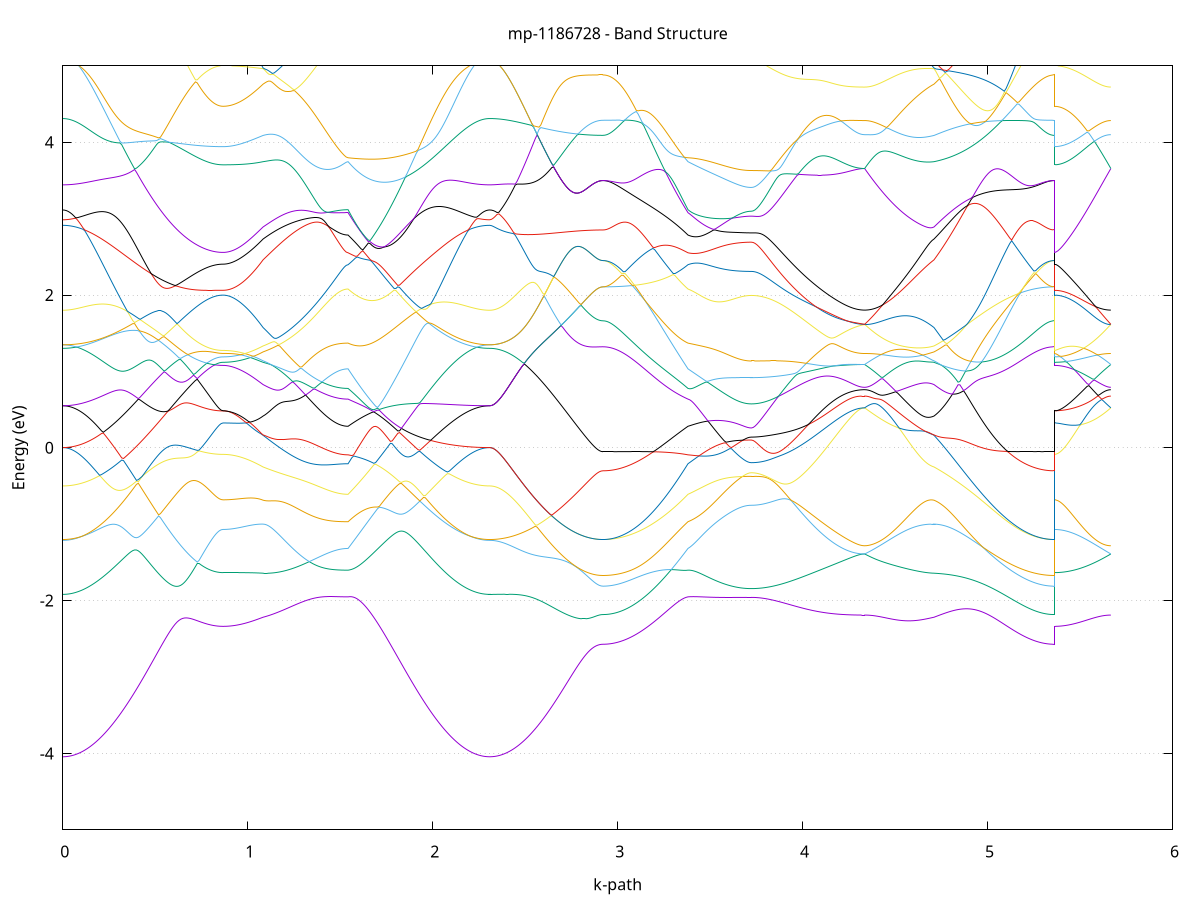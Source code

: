 set title 'mp-1186728 - Band Structure'
set xlabel 'k-path'
set ylabel 'Energy (eV)'
set grid y
set yrange [-5:5]
set terminal png size 800,600
set output 'mp-1186728_bands_gnuplot.png'
plot '-' using 1:2 with lines notitle, '-' using 1:2 with lines notitle, '-' using 1:2 with lines notitle, '-' using 1:2 with lines notitle, '-' using 1:2 with lines notitle, '-' using 1:2 with lines notitle, '-' using 1:2 with lines notitle, '-' using 1:2 with lines notitle, '-' using 1:2 with lines notitle, '-' using 1:2 with lines notitle, '-' using 1:2 with lines notitle, '-' using 1:2 with lines notitle, '-' using 1:2 with lines notitle, '-' using 1:2 with lines notitle, '-' using 1:2 with lines notitle, '-' using 1:2 with lines notitle, '-' using 1:2 with lines notitle, '-' using 1:2 with lines notitle, '-' using 1:2 with lines notitle, '-' using 1:2 with lines notitle, '-' using 1:2 with lines notitle, '-' using 1:2 with lines notitle, '-' using 1:2 with lines notitle, '-' using 1:2 with lines notitle, '-' using 1:2 with lines notitle, '-' using 1:2 with lines notitle, '-' using 1:2 with lines notitle, '-' using 1:2 with lines notitle, '-' using 1:2 with lines notitle, '-' using 1:2 with lines notitle, '-' using 1:2 with lines notitle, '-' using 1:2 with lines notitle, '-' using 1:2 with lines notitle, '-' using 1:2 with lines notitle, '-' using 1:2 with lines notitle, '-' using 1:2 with lines notitle, '-' using 1:2 with lines notitle, '-' using 1:2 with lines notitle, '-' using 1:2 with lines notitle, '-' using 1:2 with lines notitle, '-' using 1:2 with lines notitle, '-' using 1:2 with lines notitle, '-' using 1:2 with lines notitle, '-' using 1:2 with lines notitle, '-' using 1:2 with lines notitle, '-' using 1:2 with lines notitle, '-' using 1:2 with lines notitle, '-' using 1:2 with lines notitle
0.000000 -49.993870
0.009959 -49.993870
0.019918 -49.993870
0.029877 -49.993870
0.039836 -49.993870
0.049795 -49.993870
0.059754 -49.993870
0.069713 -49.993870
0.079671 -49.993870
0.089630 -49.993870
0.099589 -49.993870
0.109548 -49.993870
0.119507 -49.993870
0.129466 -49.993870
0.139425 -49.993870
0.149384 -49.993870
0.159343 -49.993870
0.169302 -49.993870
0.179261 -49.993870
0.189220 -49.993870
0.199179 -49.993870
0.209138 -49.993870
0.219096 -49.993870
0.229055 -49.993870
0.239014 -49.993870
0.248973 -49.993870
0.258932 -49.993870
0.268891 -49.993870
0.278850 -49.993870
0.288809 -49.993870
0.298768 -49.993870
0.308727 -49.993870
0.318686 -49.993870
0.328645 -49.993870
0.338604 -49.993870
0.348563 -49.993870
0.358521 -49.993870
0.368480 -49.993870
0.378439 -49.993870
0.388398 -49.993870
0.398357 -49.993870
0.408316 -49.993870
0.418275 -49.993870
0.428234 -49.993870
0.438193 -49.993870
0.448152 -49.993870
0.458111 -49.993870
0.468070 -49.993870
0.478029 -49.993870
0.487988 -49.993870
0.497946 -49.993870
0.507905 -49.993870
0.517864 -49.993870
0.527823 -49.993870
0.537782 -49.993870
0.547741 -49.993870
0.557700 -49.993870
0.567659 -49.993870
0.577618 -49.993870
0.587577 -49.993870
0.597536 -49.993870
0.607495 -49.993870
0.617454 -49.993770
0.627413 -49.993770
0.637372 -49.993770
0.647330 -49.993770
0.657289 -49.993770
0.667248 -49.993770
0.677207 -49.993770
0.687166 -49.993770
0.697125 -49.993770
0.707084 -49.993770
0.717043 -49.993770
0.727002 -49.993770
0.736961 -49.993770
0.746920 -49.993770
0.756879 -49.993770
0.766838 -49.993770
0.776797 -49.993770
0.786755 -49.993770
0.796714 -49.993770
0.806673 -49.993770
0.816632 -49.993770
0.826591 -49.993770
0.836550 -49.993770
0.846509 -49.993770
0.856468 -49.993770
0.866427 -49.993770
0.866427 -49.993770
0.876269 -49.993770
0.886111 -49.993770
0.895953 -49.993770
0.905795 -49.993770
0.915637 -49.993770
0.925479 -49.993770
0.935320 -49.993770
0.945162 -49.993770
0.955004 -49.993770
0.964846 -49.993770
0.974688 -49.993770
0.984530 -49.993770
0.994372 -49.993770
1.004214 -49.993770
1.014056 -49.993770
1.023898 -49.993770
1.033740 -49.993770
1.043582 -49.993770
1.053424 -49.993770
1.063266 -49.993770
1.073108 -49.993770
1.082950 -49.993770
1.082950 -49.993770
1.092940 -49.993770
1.102930 -49.993770
1.112920 -49.993770
1.122911 -49.993770
1.132901 -49.993770
1.142891 -49.993770
1.152881 -49.993770
1.162872 -49.993770
1.172862 -49.993770
1.182852 -49.993770
1.192842 -49.993870
1.202833 -49.993870
1.212823 -49.993870
1.222813 -49.993870
1.232803 -49.993870
1.242794 -49.993870
1.252784 -49.993870
1.262774 -49.993870
1.272764 -49.993870
1.282755 -49.993870
1.292745 -49.993870
1.302735 -49.993870
1.312725 -49.993870
1.322716 -49.993870
1.332706 -49.993870
1.342696 -49.993870
1.352686 -49.993870
1.362677 -49.993870
1.372667 -49.993870
1.382657 -49.993870
1.392647 -49.993870
1.402638 -49.993870
1.412628 -49.993870
1.422618 -49.993870
1.432608 -49.993870
1.442599 -49.993870
1.452589 -49.993870
1.462579 -49.993870
1.472569 -49.993870
1.482560 -49.993870
1.492550 -49.993870
1.502540 -49.993870
1.512531 -49.993870
1.522521 -49.993870
1.532511 -49.993870
1.542501 -49.993870
1.542501 -49.993870
1.552446 -49.993870
1.562391 -49.993870
1.572336 -49.993870
1.582281 -49.993870
1.592226 -49.993870
1.602171 -49.993870
1.612116 -49.993870
1.622061 -49.993870
1.632006 -49.993870
1.641951 -49.993870
1.651896 -49.993870
1.661841 -49.993870
1.671786 -49.993870
1.681731 -49.993870
1.691675 -49.993870
1.701620 -49.993870
1.711565 -49.993870
1.721510 -49.993870
1.731455 -49.993870
1.741400 -49.993870
1.751345 -49.993870
1.761290 -49.993870
1.771235 -49.993870
1.781180 -49.993870
1.791125 -49.993870
1.801070 -49.993870
1.811015 -49.993870
1.820960 -49.993870
1.830905 -49.993870
1.840850 -49.993870
1.850795 -49.993870
1.860740 -49.993870
1.870685 -49.993870
1.880629 -49.993870
1.890574 -49.993870
1.900519 -49.993870
1.910464 -49.993870
1.920409 -49.993870
1.930354 -49.993870
1.940299 -49.993870
1.950244 -49.993870
1.960189 -49.993870
1.970134 -49.993870
1.980079 -49.993870
1.990024 -49.993870
1.999969 -49.993870
2.009914 -49.993870
2.019859 -49.993870
2.029804 -49.993870
2.039749 -49.993870
2.049694 -49.993870
2.059639 -49.993870
2.069584 -49.993870
2.079528 -49.993870
2.089473 -49.993870
2.099418 -49.993870
2.109363 -49.993870
2.119308 -49.993870
2.129253 -49.993870
2.139198 -49.993870
2.149143 -49.993870
2.159088 -49.993870
2.169033 -49.993870
2.178978 -49.993870
2.188923 -49.993870
2.198868 -49.993870
2.208813 -49.993870
2.218758 -49.993870
2.228703 -49.993870
2.238648 -49.993870
2.248593 -49.993870
2.258538 -49.993870
2.268482 -49.993870
2.278427 -49.993870
2.288372 -49.993870
2.298317 -49.993870
2.308262 -49.993870
2.308262 -49.993870
2.318142 -49.993870
2.328022 -49.993870
2.337901 -49.993870
2.347781 -49.993870
2.357660 -49.993870
2.367540 -49.993870
2.377420 -49.993870
2.387299 -49.993870
2.397179 -49.993870
2.407059 -49.993870
2.416938 -49.993870
2.426818 -49.993870
2.436698 -49.993870
2.446577 -49.993870
2.456457 -49.993870
2.466336 -49.993870
2.476216 -49.993870
2.486096 -49.993870
2.495975 -49.993870
2.505855 -49.993870
2.515735 -49.993870
2.525614 -49.993870
2.535494 -49.993870
2.545374 -49.993870
2.555253 -49.993870
2.565133 -49.993870
2.575012 -49.993870
2.584892 -49.993870
2.594772 -49.993870
2.604651 -49.993870
2.614531 -49.993870
2.624411 -49.993870
2.634290 -49.993870
2.644170 -49.993870
2.654050 -49.993870
2.663929 -49.993870
2.673809 -49.993870
2.683688 -49.993870
2.693568 -49.993870
2.703448 -49.993870
2.713327 -49.993870
2.723207 -49.993870
2.733087 -49.993870
2.742966 -49.993870
2.752846 -49.993870
2.762726 -49.993870
2.772605 -49.993870
2.782485 -49.993870
2.792364 -49.993870
2.802244 -49.993870
2.812124 -49.993870
2.822003 -49.993870
2.831883 -49.993870
2.841763 -49.993870
2.851642 -49.993870
2.861522 -49.993870
2.871402 -49.993870
2.881281 -49.993870
2.891161 -49.993870
2.901040 -49.993870
2.910920 -49.993870
2.920800 -49.993870
2.920800 -49.993870
2.930790 -49.993870
2.940780 -49.993870
2.950771 -49.993870
2.960761 -49.993870
2.970751 -49.993870
2.980741 -49.993870
2.990732 -49.993870
3.000722 -49.993870
3.010712 -49.993870
3.020702 -49.993870
3.030693 -49.993870
3.040683 -49.993870
3.050673 -49.993870
3.060663 -49.993870
3.070654 -49.993870
3.080644 -49.993870
3.090634 -49.993870
3.100624 -49.993870
3.110615 -49.993870
3.120605 -49.993870
3.130595 -49.993870
3.140585 -49.993870
3.150576 -49.993870
3.160566 -49.993870
3.170556 -49.993870
3.180546 -49.993870
3.190537 -49.993870
3.200527 -49.993870
3.210517 -49.993870
3.220507 -49.993870
3.230498 -49.993870
3.240488 -49.993870
3.250478 -49.993870
3.260468 -49.993870
3.270459 -49.993870
3.280449 -49.993870
3.290439 -49.993870
3.300429 -49.993870
3.310420 -49.993870
3.320410 -49.993870
3.330400 -49.993870
3.340390 -49.993870
3.350381 -49.993870
3.360371 -49.993870
3.370361 -49.993870
3.380351 -49.993870
3.380351 -49.993870
3.390134 -49.993870
3.399917 -49.993870
3.409700 -49.993870
3.419483 -49.993870
3.429267 -49.993870
3.439050 -49.993870
3.448833 -49.993870
3.458616 -49.993870
3.468399 -49.993870
3.478182 -49.993870
3.487965 -49.993870
3.497748 -49.993870
3.507531 -49.993870
3.517314 -49.993870
3.527097 -49.993870
3.536880 -49.993870
3.546663 -49.993870
3.556446 -49.993870
3.566229 -49.993870
3.576012 -49.993870
3.585795 -49.993870
3.595578 -49.993870
3.605361 -49.993870
3.615144 -49.993870
3.624927 -49.993870
3.634710 -49.993870
3.644493 -49.993870
3.654276 -49.993870
3.664059 -49.993870
3.673842 -49.993870
3.683625 -49.993870
3.693408 -49.993870
3.703191 -49.993870
3.712974 -49.993870
3.722757 -49.993870
3.722757 -49.993870
3.732639 -49.993870
3.742520 -49.993870
3.752402 -49.993870
3.762283 -49.993870
3.772165 -49.993870
3.782046 -49.993870
3.791928 -49.993870
3.801809 -49.993870
3.811691 -49.993870
3.821573 -49.993870
3.831454 -49.993870
3.841336 -49.993870
3.851217 -49.993870
3.861099 -49.993870
3.870980 -49.993870
3.880862 -49.993870
3.890743 -49.993870
3.900625 -49.993870
3.910507 -49.993870
3.920388 -49.993870
3.930270 -49.993870
3.940151 -49.993870
3.950033 -49.993870
3.959914 -49.993870
3.969796 -49.993870
3.979677 -49.993870
3.989559 -49.993870
3.999441 -49.993870
4.009322 -49.993870
4.019204 -49.993870
4.029085 -49.993870
4.038967 -49.993770
4.048848 -49.993770
4.058730 -49.993770
4.068611 -49.993770
4.078493 -49.993770
4.088375 -49.993770
4.098256 -49.993770
4.108138 -49.993770
4.118019 -49.993770
4.127901 -49.993770
4.137782 -49.993770
4.147664 -49.993770
4.157545 -49.993770
4.167427 -49.993770
4.177308 -49.993770
4.187190 -49.993770
4.197072 -49.993770
4.206953 -49.993770
4.216835 -49.993770
4.226716 -49.993770
4.236598 -49.993770
4.246479 -49.993770
4.256361 -49.993770
4.266242 -49.993770
4.276124 -49.993770
4.286006 -49.993770
4.295887 -49.993770
4.305769 -49.993770
4.315650 -49.993770
4.325532 -49.993770
4.335413 -49.993770
4.335413 -49.993770
4.345284 -49.993770
4.355154 -49.993770
4.365025 -49.993770
4.374895 -49.993770
4.384766 -49.993770
4.394636 -49.993770
4.404506 -49.993770
4.414377 -49.993770
4.424247 -49.993770
4.434118 -49.993770
4.443988 -49.993770
4.453859 -49.993770
4.463729 -49.993770
4.473600 -49.993770
4.483470 -49.993770
4.493340 -49.993770
4.503211 -49.993770
4.513081 -49.993770
4.522952 -49.993770
4.532822 -49.993770
4.542693 -49.993770
4.552563 -49.993770
4.562434 -49.993770
4.572304 -49.993770
4.582174 -49.993770
4.592045 -49.993770
4.601915 -49.993770
4.611786 -49.993770
4.621656 -49.993770
4.631527 -49.993770
4.641397 -49.993770
4.651268 -49.993770
4.661138 -49.993770
4.671008 -49.993770
4.680879 -49.993770
4.690749 -49.993770
4.700620 -49.993770
4.710490 -49.993770
4.710490 -49.993770
4.720489 -49.993770
4.730487 -49.993770
4.740486 -49.993770
4.750484 -49.993770
4.760483 -49.993770
4.770481 -49.993770
4.780480 -49.993770
4.790478 -49.993770
4.800477 -49.993770
4.810475 -49.993870
4.820474 -49.993870
4.830472 -49.993870
4.840471 -49.993870
4.850470 -49.993870
4.860468 -49.993870
4.870467 -49.993870
4.880465 -49.993870
4.890464 -49.993870
4.900462 -49.993870
4.910461 -49.993870
4.920459 -49.993870
4.930458 -49.993870
4.940456 -49.993870
4.950455 -49.993870
4.960453 -49.993870
4.970452 -49.993870
4.980450 -49.993870
4.990449 -49.993870
5.000447 -49.993870
5.010446 -49.993870
5.020444 -49.993870
5.030443 -49.993870
5.040442 -49.993870
5.050440 -49.993870
5.060439 -49.993870
5.070437 -49.993870
5.080436 -49.993870
5.090434 -49.993870
5.100433 -49.993870
5.110431 -49.993870
5.120430 -49.993870
5.130428 -49.993870
5.140427 -49.993870
5.150425 -49.993870
5.160424 -49.993870
5.170422 -49.993870
5.180421 -49.993870
5.190419 -49.993870
5.200418 -49.993870
5.210416 -49.993870
5.220415 -49.993870
5.230414 -49.993870
5.240412 -49.993870
5.250411 -49.993870
5.260409 -49.993870
5.270408 -49.993870
5.280406 -49.993870
5.290405 -49.993870
5.300403 -49.993870
5.310402 -49.993870
5.320400 -49.993870
5.330399 -49.993870
5.340397 -49.993870
5.350396 -49.993870
5.360394 -49.993870
5.360394 -49.993770
5.370274 -49.993770
5.380154 -49.993770
5.390033 -49.993770
5.399913 -49.993770
5.409793 -49.993770
5.419672 -49.993770
5.429552 -49.993770
5.439431 -49.993770
5.449311 -49.993770
5.459191 -49.993770
5.469070 -49.993770
5.478950 -49.993770
5.488830 -49.993770
5.498709 -49.993770
5.508589 -49.993770
5.518469 -49.993770
5.528348 -49.993770
5.538228 -49.993770
5.548107 -49.993770
5.557987 -49.993770
5.567867 -49.993770
5.577746 -49.993770
5.587626 -49.993770
5.597506 -49.993770
5.607385 -49.993770
5.617265 -49.993770
5.627145 -49.993770
5.637024 -49.993770
5.646904 -49.993770
5.656783 -49.993770
5.666663 -49.993770
e
0.000000 -36.131370
0.009959 -36.131270
0.019918 -36.131270
0.029877 -36.131070
0.039836 -36.130970
0.049795 -36.130670
0.059754 -36.130370
0.069713 -36.130070
0.079671 -36.129670
0.089630 -36.129270
0.099589 -36.128770
0.109548 -36.128270
0.119507 -36.127670
0.129466 -36.127070
0.139425 -36.126370
0.149384 -36.125670
0.159343 -36.124870
0.169302 -36.124070
0.179261 -36.123170
0.189220 -36.122270
0.199179 -36.121370
0.209138 -36.120370
0.219096 -36.119370
0.229055 -36.118270
0.239014 -36.117170
0.248973 -36.115970
0.258932 -36.114770
0.268891 -36.113570
0.278850 -36.112270
0.288809 -36.110970
0.298768 -36.109670
0.308727 -36.108270
0.318686 -36.106870
0.328645 -36.105370
0.338604 -36.103970
0.348563 -36.102470
0.358521 -36.100870
0.368480 -36.099370
0.378439 -36.097770
0.388398 -36.096170
0.398357 -36.094470
0.408316 -36.092870
0.418275 -36.091170
0.428234 -36.089470
0.438193 -36.087770
0.448152 -36.086070
0.458111 -36.084270
0.468070 -36.082470
0.478029 -36.080770
0.487988 -36.078970
0.497946 -36.077070
0.507905 -36.075270
0.517864 -36.073470
0.527823 -36.071670
0.537782 -36.069770
0.547741 -36.067970
0.557700 -36.066070
0.567659 -36.064170
0.577618 -36.062370
0.587577 -36.060470
0.597536 -36.058670
0.607495 -36.056770
0.617454 -36.054870
0.627413 -36.053070
0.637372 -36.051170
0.647330 -36.049370
0.657289 -36.047470
0.667248 -36.045670
0.677207 -36.043770
0.687166 -36.041970
0.697125 -36.040170
0.707084 -36.038370
0.717043 -36.036570
0.727002 -36.034770
0.736961 -36.033070
0.746920 -36.031270
0.756879 -36.029570
0.766838 -36.027870
0.776797 -36.026170
0.786755 -36.024470
0.796714 -36.022870
0.806673 -36.021270
0.816632 -36.019670
0.826591 -36.018170
0.836550 -36.016770
0.846509 -36.015470
0.856468 -36.014470
0.866427 -36.014170
0.866427 -36.014170
0.876269 -36.014070
0.886111 -36.014070
0.895953 -36.013970
0.905795 -36.013870
0.915637 -36.013770
0.925479 -36.013970
0.935320 -36.014270
0.945162 -36.014570
0.955004 -36.014870
0.964846 -36.015270
0.974688 -36.015670
0.984530 -36.016070
0.994372 -36.016570
1.004214 -36.017070
1.014056 -36.017570
1.023898 -36.018170
1.033740 -36.018770
1.043582 -36.019470
1.053424 -36.020070
1.063266 -36.020870
1.073108 -36.021570
1.082950 -36.022370
1.082950 -36.022370
1.092940 -36.022870
1.102930 -36.023470
1.112920 -36.023970
1.122911 -36.024470
1.132901 -36.025070
1.142891 -36.025570
1.152881 -36.026070
1.162872 -36.026570
1.172862 -36.027070
1.182852 -36.027570
1.192842 -36.028070
1.202833 -36.028570
1.212823 -36.029070
1.222813 -36.029470
1.232803 -36.029970
1.242794 -36.030370
1.252784 -36.030770
1.262774 -36.031170
1.272764 -36.031570
1.282755 -36.031970
1.292745 -36.032370
1.302735 -36.032770
1.312725 -36.033070
1.322716 -36.033370
1.332706 -36.033770
1.342696 -36.034070
1.352686 -36.034370
1.362677 -36.034670
1.372667 -36.034870
1.382657 -36.035170
1.392647 -36.035370
1.402638 -36.035670
1.412628 -36.035870
1.422618 -36.036070
1.432608 -36.036270
1.442599 -36.036370
1.452589 -36.036570
1.462579 -36.036670
1.472569 -36.036770
1.482560 -36.036870
1.492550 -36.036970
1.502540 -36.037070
1.512531 -36.037170
1.522521 -36.037170
1.532511 -36.037170
1.542501 -36.037170
1.542501 -36.037170
1.552446 -36.035770
1.562391 -36.034370
1.572336 -36.032870
1.582281 -36.034070
1.592226 -36.035670
1.602171 -36.037370
1.612116 -36.039070
1.622061 -36.040770
1.632006 -36.042470
1.641951 -36.044270
1.651896 -36.046070
1.661841 -36.047870
1.671786 -36.049770
1.681731 -36.051570
1.691675 -36.053470
1.701620 -36.055270
1.711565 -36.057170
1.721510 -36.059070
1.731455 -36.060970
1.741400 -36.062870
1.751345 -36.064770
1.761290 -36.066670
1.771235 -36.068570
1.781180 -36.070470
1.791125 -36.072370
1.801070 -36.074270
1.811015 -36.076170
1.820960 -36.077970
1.830905 -36.079870
1.840850 -36.081670
1.850795 -36.083470
1.860740 -36.085270
1.870685 -36.087070
1.880629 -36.088870
1.890574 -36.090570
1.900519 -36.092370
1.910464 -36.094070
1.920409 -36.095670
1.930354 -36.097370
1.940299 -36.098970
1.950244 -36.100570
1.960189 -36.102170
1.970134 -36.103670
1.980079 -36.105170
1.990024 -36.106670
1.999969 -36.108070
2.009914 -36.109470
2.019859 -36.110870
2.029804 -36.112170
2.039749 -36.113470
2.049694 -36.114670
2.059639 -36.115870
2.069584 -36.117070
2.079528 -36.118170
2.089473 -36.119270
2.099418 -36.120370
2.109363 -36.121370
2.119308 -36.122270
2.129253 -36.123170
2.139198 -36.124070
2.149143 -36.124870
2.159088 -36.125670
2.169033 -36.126370
2.178978 -36.127070
2.188923 -36.127670
2.198868 -36.128270
2.208813 -36.128770
2.218758 -36.129270
2.228703 -36.129670
2.238648 -36.130070
2.248593 -36.130370
2.258538 -36.130670
2.268482 -36.130970
2.278427 -36.131070
2.288372 -36.131270
2.298317 -36.131270
2.308262 -36.131370
2.308262 -36.131370
2.318142 -36.131270
2.328022 -36.131270
2.337901 -36.131070
2.347781 -36.130970
2.357660 -36.130670
2.367540 -36.130470
2.377420 -36.130170
2.387299 -36.129770
2.397179 -36.129370
2.407059 -36.128870
2.416938 -36.128370
2.426818 -36.127770
2.436698 -36.127170
2.446577 -36.126570
2.456457 -36.125870
2.466336 -36.125170
2.476216 -36.124370
2.486096 -36.123570
2.495975 -36.122670
2.505855 -36.121770
2.515735 -36.120770
2.525614 -36.119770
2.535494 -36.118770
2.545374 -36.117770
2.555253 -36.116670
2.565133 -36.115470
2.575012 -36.114370
2.584892 -36.113170
2.594772 -36.111870
2.604651 -36.110670
2.614531 -36.109370
2.624411 -36.108070
2.634290 -36.106670
2.644170 -36.105370
2.654050 -36.103970
2.663929 -36.102570
2.673809 -36.101170
2.683688 -36.099770
2.693568 -36.098270
2.703448 -36.096870
2.713327 -36.095370
2.723207 -36.093970
2.733087 -36.092570
2.742966 -36.091070
2.752846 -36.089670
2.762726 -36.088270
2.772605 -36.086970
2.782485 -36.085570
2.792364 -36.084270
2.802244 -36.083070
2.812124 -36.081870
2.822003 -36.080670
2.831883 -36.079570
2.841763 -36.078570
2.851642 -36.077670
2.861522 -36.076870
2.871402 -36.076170
2.881281 -36.075570
2.891161 -36.075170
2.901040 -36.074770
2.910920 -36.074570
2.920800 -36.074470
2.920800 -36.074470
2.930790 -36.074470
2.940780 -36.074470
2.950771 -36.074370
2.960761 -36.074170
2.970751 -36.073970
2.980741 -36.073770
2.990732 -36.073570
3.000722 -36.073270
3.010712 -36.072870
3.020702 -36.072570
3.030693 -36.072170
3.040683 -36.071670
3.050673 -36.071170
3.060663 -36.070670
3.070654 -36.070070
3.080644 -36.069470
3.090634 -36.068870
3.100624 -36.068170
3.110615 -36.067470
3.120605 -36.066770
3.130595 -36.065970
3.140585 -36.065170
3.150576 -36.064270
3.160566 -36.063470
3.170556 -36.062570
3.180546 -36.061570
3.190537 -36.060570
3.200527 -36.059570
3.210517 -36.058570
3.220507 -36.057470
3.230498 -36.056370
3.240488 -36.055270
3.250478 -36.054170
3.260468 -36.052970
3.270459 -36.051770
3.280449 -36.050570
3.290439 -36.049370
3.300429 -36.048070
3.310420 -36.046770
3.320410 -36.045470
3.330400 -36.044170
3.340390 -36.042770
3.350381 -36.041370
3.360371 -36.039970
3.370361 -36.038570
3.380351 -36.037170
3.380351 -36.037170
3.390134 -36.036670
3.399917 -36.036570
3.409700 -36.036770
3.419483 -36.037170
3.429267 -36.037870
3.439050 -36.038670
3.448833 -36.039470
3.458616 -36.040370
3.468399 -36.041270
3.478182 -36.042070
3.487965 -36.042970
3.497748 -36.043770
3.507531 -36.044570
3.517314 -36.045370
3.527097 -36.046170
3.536880 -36.046870
3.546663 -36.047570
3.556446 -36.048270
3.566229 -36.048970
3.576012 -36.049570
3.585795 -36.050070
3.595578 -36.050670
3.605361 -36.051170
3.615144 -36.051570
3.624927 -36.051970
3.634710 -36.052370
3.644493 -36.052770
3.654276 -36.053070
3.664059 -36.053270
3.673842 -36.053570
3.683625 -36.053670
3.693408 -36.053870
3.703191 -36.053970
3.712974 -36.054070
3.722757 -36.054070
3.722757 -36.054070
3.732639 -36.054070
3.742520 -36.053970
3.752402 -36.053870
3.762283 -36.053770
3.772165 -36.053670
3.782046 -36.053570
3.791928 -36.053370
3.801809 -36.053170
3.811691 -36.052970
3.821573 -36.052670
3.831454 -36.052370
3.841336 -36.052070
3.851217 -36.051670
3.861099 -36.051370
3.870980 -36.050970
3.880862 -36.050570
3.890743 -36.050070
3.900625 -36.049570
3.910507 -36.049070
3.920388 -36.048570
3.930270 -36.048070
3.940151 -36.047470
3.950033 -36.046870
3.959914 -36.046270
3.969796 -36.045670
3.979677 -36.044970
3.989559 -36.044270
3.999441 -36.043570
4.009322 -36.042870
4.019204 -36.042170
4.029085 -36.041370
4.038967 -36.040570
4.048848 -36.039770
4.058730 -36.038970
4.068611 -36.038170
4.078493 -36.037270
4.088375 -36.036370
4.098256 -36.035570
4.108138 -36.034670
4.118019 -36.033670
4.127901 -36.032770
4.137782 -36.031870
4.147664 -36.030870
4.157545 -36.029970
4.167427 -36.028970
4.177308 -36.027970
4.187190 -36.026970
4.197072 -36.025970
4.206953 -36.024970
4.216835 -36.023970
4.226716 -36.022970
4.236598 -36.021970
4.246479 -36.020970
4.256361 -36.019970
4.266242 -36.018970
4.276124 -36.017970
4.286006 -36.016970
4.295887 -36.016070
4.305769 -36.015170
4.315650 -36.014470
4.325532 -36.013870
4.335413 -36.013670
4.335413 -36.013670
4.345284 -36.013770
4.355154 -36.013970
4.365025 -36.014170
4.374895 -36.014570
4.384766 -36.014870
4.394636 -36.015270
4.404506 -36.015670
4.414377 -36.016070
4.424247 -36.016470
4.434118 -36.016870
4.443988 -36.017170
4.453859 -36.017570
4.463729 -36.017870
4.473600 -36.018170
4.483470 -36.018470
4.493340 -36.018670
4.503211 -36.018970
4.513081 -36.019170
4.522952 -36.019370
4.532822 -36.019570
4.542693 -36.019670
4.552563 -36.019870
4.562434 -36.019970
4.572304 -36.020070
4.582174 -36.020170
4.592045 -36.020270
4.601915 -36.020270
4.611786 -36.020370
4.621656 -36.020470
4.631527 -36.020570
4.641397 -36.020670
4.651268 -36.020770
4.661138 -36.020870
4.671008 -36.021070
4.680879 -36.021270
4.690749 -36.021570
4.700620 -36.021870
4.710490 -36.022370
4.710490 -36.022370
4.720489 -36.023170
4.730487 -36.023970
4.740486 -36.024870
4.750484 -36.025670
4.760483 -36.026570
4.770481 -36.027570
4.780480 -36.028470
4.790478 -36.029470
4.800477 -36.030470
4.810475 -36.031470
4.820474 -36.032470
4.830472 -36.033570
4.840471 -36.034570
4.850470 -36.035670
4.860468 -36.036670
4.870467 -36.037770
4.880465 -36.038870
4.890464 -36.039970
4.900462 -36.041070
4.910461 -36.042170
4.920459 -36.043270
4.930458 -36.044470
4.940456 -36.045570
4.950455 -36.046670
4.960453 -36.047770
4.970452 -36.048870
4.980450 -36.049970
4.990449 -36.050970
5.000447 -36.052070
5.010446 -36.053170
5.020444 -36.054170
5.030443 -36.055270
5.040442 -36.056270
5.050440 -36.057270
5.060439 -36.058270
5.070437 -36.059170
5.080436 -36.060170
5.090434 -36.061070
5.100433 -36.061970
5.110431 -36.062870
5.120430 -36.063770
5.130428 -36.064570
5.140427 -36.065370
5.150425 -36.066170
5.160424 -36.066870
5.170422 -36.067570
5.180421 -36.068270
5.190419 -36.068970
5.200418 -36.069570
5.210416 -36.070170
5.220415 -36.070670
5.230414 -36.071170
5.240412 -36.071670
5.250411 -36.072170
5.260409 -36.072570
5.270408 -36.072870
5.280406 -36.073270
5.290405 -36.073570
5.300403 -36.073770
5.310402 -36.073970
5.320400 -36.074170
5.330399 -36.074370
5.340397 -36.074470
5.350396 -36.074470
5.360394 -36.074470
5.360394 -36.014170
5.370274 -36.014170
5.380154 -36.014170
5.390033 -36.014170
5.399913 -36.014170
5.409793 -36.014070
5.419672 -36.014070
5.429552 -36.014070
5.439431 -36.014070
5.449311 -36.014070
5.459191 -36.014070
5.469070 -36.014070
5.478950 -36.014070
5.488830 -36.014070
5.498709 -36.014070
5.508589 -36.013970
5.518469 -36.013970
5.528348 -36.013970
5.538228 -36.013970
5.548107 -36.013970
5.557987 -36.013970
5.567867 -36.013870
5.577746 -36.013870
5.587626 -36.013870
5.597506 -36.013870
5.607385 -36.013870
5.617265 -36.013770
5.627145 -36.013770
5.637024 -36.013770
5.646904 -36.013770
5.656783 -36.013770
5.666663 -36.013670
e
0.000000 -35.954270
0.009959 -35.954370
0.019918 -35.954370
0.029877 -35.954470
0.039836 -35.954570
0.049795 -35.954770
0.059754 -35.954970
0.069713 -35.955270
0.079671 -35.955570
0.089630 -35.955870
0.099589 -35.956270
0.109548 -35.956670
0.119507 -35.957070
0.129466 -35.957570
0.139425 -35.958070
0.149384 -35.958570
0.159343 -35.959170
0.169302 -35.959770
0.179261 -35.960370
0.189220 -35.961070
0.199179 -35.961770
0.209138 -35.962470
0.219096 -35.963170
0.229055 -35.963970
0.239014 -35.964770
0.248973 -35.965670
0.258932 -35.966470
0.268891 -35.967370
0.278850 -35.968270
0.288809 -35.969170
0.298768 -35.970070
0.308727 -35.971070
0.318686 -35.972070
0.328645 -35.972970
0.338604 -35.973970
0.348563 -35.975070
0.358521 -35.976070
0.368480 -35.977070
0.378439 -35.978170
0.388398 -35.979170
0.398357 -35.980170
0.408316 -35.981270
0.418275 -35.982370
0.428234 -35.983370
0.438193 -35.984470
0.448152 -35.985570
0.458111 -35.986570
0.468070 -35.987670
0.478029 -35.988670
0.487988 -35.989770
0.497946 -35.990770
0.507905 -35.991870
0.517864 -35.992870
0.527823 -35.993870
0.537782 -35.994870
0.547741 -35.995870
0.557700 -35.996770
0.567659 -35.997770
0.577618 -35.998670
0.587577 -35.999570
0.597536 -36.000470
0.607495 -36.001270
0.617454 -36.002170
0.627413 -36.002970
0.637372 -36.003770
0.647330 -36.004570
0.657289 -36.005270
0.667248 -36.005970
0.677207 -36.006670
0.687166 -36.007370
0.697125 -36.007970
0.707084 -36.008570
0.717043 -36.009070
0.727002 -36.009670
0.736961 -36.010170
0.746920 -36.010570
0.756879 -36.010970
0.766838 -36.011370
0.776797 -36.011770
0.786755 -36.012070
0.796714 -36.012370
0.806673 -36.012570
0.816632 -36.012770
0.826591 -36.012970
0.836550 -36.013070
0.846509 -36.013170
0.856468 -36.013270
0.866427 -36.013270
0.866427 -36.013270
0.876269 -36.013270
0.886111 -36.013370
0.895953 -36.013470
0.905795 -36.013570
0.915637 -36.013670
0.925479 -36.013470
0.935320 -36.013270
0.945162 -36.012970
0.955004 -36.012670
0.964846 -36.012270
0.974688 -36.011870
0.984530 -36.011470
0.994372 -36.011070
1.004214 -36.010570
1.014056 -36.010070
1.023898 -36.009470
1.033740 -36.008870
1.043582 -36.008270
1.053424 -36.008270
1.063266 -36.008270
1.073108 -36.008270
1.082950 -36.008270
1.082950 -36.008270
1.092940 -36.008570
1.102930 -36.009170
1.112920 -36.009870
1.122911 -36.010570
1.132901 -36.011270
1.142891 -36.011970
1.152881 -36.012670
1.162872 -36.013370
1.172862 -36.014070
1.182852 -36.014770
1.192842 -36.015370
1.202833 -36.016070
1.212823 -36.016670
1.222813 -36.017370
1.232803 -36.017970
1.242794 -36.018570
1.252784 -36.019170
1.262774 -36.019670
1.272764 -36.020270
1.282755 -36.020770
1.292745 -36.021370
1.302735 -36.021870
1.312725 -36.022370
1.322716 -36.022770
1.332706 -36.023270
1.342696 -36.023670
1.352686 -36.024070
1.362677 -36.024470
1.372667 -36.024870
1.382657 -36.025170
1.392647 -36.025570
1.402638 -36.025870
1.412628 -36.026170
1.422618 -36.026370
1.432608 -36.026670
1.442599 -36.026870
1.452589 -36.027070
1.462579 -36.027270
1.472569 -36.027470
1.482560 -36.027570
1.492550 -36.027770
1.502540 -36.027870
1.512531 -36.027870
1.522521 -36.027970
1.532511 -36.027970
1.542501 -36.027970
1.542501 -36.027970
1.552446 -36.029470
1.562391 -36.030970
1.572336 -36.032470
1.582281 -36.031370
1.592226 -36.029970
1.602171 -36.028470
1.612116 -36.026970
1.622061 -36.025470
1.632006 -36.023970
1.641951 -36.022370
1.651896 -36.020870
1.661841 -36.019370
1.671786 -36.017870
1.681731 -36.016270
1.691675 -36.014770
1.701620 -36.013270
1.711565 -36.011670
1.721510 -36.010170
1.731455 -36.008670
1.741400 -36.007170
1.751345 -36.005570
1.761290 -36.004070
1.771235 -36.002570
1.781180 -36.001070
1.791125 -35.999570
1.801070 -35.998170
1.811015 -35.996670
1.820960 -35.995170
1.830905 -35.993770
1.840850 -35.992370
1.850795 -35.990870
1.860740 -35.989470
1.870685 -35.988170
1.880629 -35.986770
1.890574 -35.985370
1.900519 -35.984070
1.910464 -35.982770
1.920409 -35.981470
1.930354 -35.980170
1.940299 -35.978970
1.950244 -35.977770
1.960189 -35.976570
1.970134 -35.975370
1.980079 -35.974170
1.990024 -35.973070
1.999969 -35.971970
2.009914 -35.970970
2.019859 -35.969870
2.029804 -35.968870
2.039749 -35.967870
2.049694 -35.966970
2.059639 -35.966070
2.069584 -35.965170
2.079528 -35.964270
2.089473 -35.963470
2.099418 -35.962670
2.109363 -35.961870
2.119308 -35.961170
2.129253 -35.960470
2.139198 -35.959870
2.149143 -35.959170
2.159088 -35.958570
2.169033 -35.958070
2.178978 -35.957570
2.188923 -35.957070
2.198868 -35.956670
2.208813 -35.956270
2.218758 -35.955870
2.228703 -35.955570
2.238648 -35.955270
2.248593 -35.954970
2.258538 -35.954770
2.268482 -35.954670
2.278427 -35.954470
2.288372 -35.954370
2.298317 -35.954370
2.308262 -35.954270
2.308262 -35.954270
2.318142 -35.954270
2.328022 -35.954270
2.337901 -35.954270
2.347781 -35.954270
2.357660 -35.954270
2.367540 -35.954370
2.377420 -35.954370
2.387299 -35.954370
2.397179 -35.954370
2.407059 -35.954370
2.416938 -35.954370
2.426818 -35.954570
2.436698 -35.955170
2.446577 -35.955870
2.456457 -35.956570
2.466336 -35.957270
2.476216 -35.958170
2.486096 -35.958970
2.495975 -35.959870
2.505855 -35.960870
2.515735 -35.961770
2.525614 -35.962870
2.535494 -35.963870
2.545374 -35.964970
2.555253 -35.966170
2.565133 -35.967270
2.575012 -35.968570
2.584892 -35.969770
2.594772 -35.971070
2.604651 -35.972370
2.614531 -35.973670
2.624411 -35.975070
2.634290 -35.976370
2.644170 -35.977770
2.654050 -35.979270
2.663929 -35.980670
2.673809 -35.982070
2.683688 -35.983570
2.693568 -35.985070
2.703448 -35.986570
2.713327 -35.987970
2.723207 -35.989470
2.733087 -35.990970
2.742966 -35.992370
2.752846 -35.993870
2.762726 -35.995270
2.772605 -35.996670
2.782485 -35.998070
2.792364 -35.999370
2.802244 -36.000670
2.812124 -36.001870
2.822003 -36.003070
2.831883 -36.004170
2.841763 -36.005170
2.851642 -36.006070
2.861522 -36.006870
2.871402 -36.007670
2.881281 -36.008270
2.891161 -36.008670
2.901040 -36.009070
2.910920 -36.009270
2.920800 -36.009370
2.920800 -36.009370
2.930790 -36.009370
2.940780 -36.009370
2.950771 -36.009370
2.960761 -36.009370
2.970751 -36.009370
2.980741 -36.009370
2.990732 -36.009370
3.000722 -36.009370
3.010712 -36.009370
3.020702 -36.009370
3.030693 -36.009370
3.040683 -36.009370
3.050673 -36.009370
3.060663 -36.009370
3.070654 -36.009470
3.080644 -36.009470
3.090634 -36.009570
3.100624 -36.009670
3.110615 -36.009770
3.120605 -36.009870
3.130595 -36.009970
3.140585 -36.010170
3.150576 -36.010370
3.160566 -36.010570
3.170556 -36.010770
3.180546 -36.011070
3.190537 -36.011370
3.200527 -36.011770
3.210517 -36.012170
3.220507 -36.012670
3.230498 -36.013170
3.240488 -36.013670
3.250478 -36.014270
3.260468 -36.014970
3.270459 -36.015770
3.280449 -36.016570
3.290439 -36.017370
3.300429 -36.018370
3.310420 -36.019370
3.320410 -36.020370
3.330400 -36.021470
3.340390 -36.022670
3.350381 -36.023970
3.360371 -36.025270
3.370361 -36.026570
3.380351 -36.027970
3.380351 -36.027970
3.390134 -36.028470
3.399917 -36.028670
3.409700 -36.028470
3.419483 -36.028070
3.429267 -36.027470
3.439050 -36.026770
3.448833 -36.026070
3.458616 -36.025270
3.468399 -36.024470
3.478182 -36.023670
3.487965 -36.022970
3.497748 -36.022270
3.507531 -36.021570
3.517314 -36.020870
3.527097 -36.020270
3.536880 -36.019670
3.546663 -36.019070
3.556446 -36.018570
3.566229 -36.018070
3.576012 -36.017670
3.585795 -36.017170
3.595578 -36.016770
3.605361 -36.016470
3.615144 -36.016070
3.624927 -36.015870
3.634710 -36.015570
3.644493 -36.015270
3.654276 -36.015070
3.664059 -36.014970
3.673842 -36.014770
3.683625 -36.014670
3.693408 -36.014570
3.703191 -36.014470
3.712974 -36.014470
3.722757 -36.014470
3.722757 -36.014470
3.732639 -36.014470
3.742520 -36.014470
3.752402 -36.014470
3.762283 -36.014370
3.772165 -36.014370
3.782046 -36.014370
3.791928 -36.014370
3.801809 -36.014370
3.811691 -36.014370
3.821573 -36.014370
3.831454 -36.014370
3.841336 -36.014370
3.851217 -36.014370
3.861099 -36.014370
3.870980 -36.014370
3.880862 -36.014270
3.890743 -36.014270
3.900625 -36.014270
3.910507 -36.014270
3.920388 -36.014270
3.930270 -36.014270
3.940151 -36.014270
3.950033 -36.014170
3.959914 -36.014170
3.969796 -36.014170
3.979677 -36.014170
3.989559 -36.014170
3.999441 -36.014170
4.009322 -36.014070
4.019204 -36.014070
4.029085 -36.014070
4.038967 -36.014070
4.048848 -36.014070
4.058730 -36.013970
4.068611 -36.013970
4.078493 -36.013970
4.088375 -36.013970
4.098256 -36.013970
4.108138 -36.013970
4.118019 -36.013870
4.127901 -36.013870
4.137782 -36.013870
4.147664 -36.013870
4.157545 -36.013870
4.167427 -36.013870
4.177308 -36.013870
4.187190 -36.013770
4.197072 -36.013770
4.206953 -36.013770
4.216835 -36.013770
4.226716 -36.013770
4.236598 -36.013770
4.246479 -36.013770
4.256361 -36.013770
4.266242 -36.013770
4.276124 -36.013770
4.286006 -36.013670
4.295887 -36.013670
4.305769 -36.013670
4.315650 -36.013670
4.325532 -36.013670
4.335413 -36.013670
4.335413 -36.013670
4.345284 -36.013770
4.355154 -36.013770
4.365025 -36.013670
4.374895 -36.013670
4.384766 -36.013670
4.394636 -36.013570
4.404506 -36.013570
4.414377 -36.013470
4.424247 -36.013370
4.434118 -36.013270
4.443988 -36.013170
4.453859 -36.012970
4.463729 -36.012870
4.473600 -36.012770
4.483470 -36.012570
4.493340 -36.012370
4.503211 -36.012170
4.513081 -36.011970
4.522952 -36.011770
4.532822 -36.011570
4.542693 -36.011270
4.552563 -36.011070
4.562434 -36.010770
4.572304 -36.010570
4.582174 -36.010270
4.592045 -36.009970
4.601915 -36.009670
4.611786 -36.009370
4.621656 -36.008970
4.631527 -36.008670
4.641397 -36.008270
4.651268 -36.007970
4.661138 -36.007570
4.671008 -36.007770
4.680879 -36.007970
4.690749 -36.008170
4.700620 -36.008270
4.710490 -36.008270
4.710490 -36.008270
4.720489 -36.008370
4.730487 -36.008370
4.740486 -36.008370
4.750484 -36.008370
4.760483 -36.008370
4.770481 -36.008470
4.780480 -36.008470
4.790478 -36.008470
4.800477 -36.008470
4.810475 -36.008570
4.820474 -36.008570
4.830472 -36.008570
4.840471 -36.008570
4.850470 -36.008570
4.860468 -36.008670
4.870467 -36.008670
4.880465 -36.008670
4.890464 -36.008670
4.900462 -36.008770
4.910461 -36.008770
4.920459 -36.008770
4.930458 -36.008770
4.940456 -36.008770
4.950455 -36.008870
4.960453 -36.008870
4.970452 -36.008870
4.980450 -36.008870
4.990449 -36.008970
5.000447 -36.008970
5.010446 -36.008970
5.020444 -36.008970
5.030443 -36.008970
5.040442 -36.009070
5.050440 -36.009070
5.060439 -36.009070
5.070437 -36.009070
5.080436 -36.009070
5.090434 -36.009070
5.100433 -36.009170
5.110431 -36.009170
5.120430 -36.009170
5.130428 -36.009170
5.140427 -36.009170
5.150425 -36.009170
5.160424 -36.009170
5.170422 -36.009270
5.180421 -36.009270
5.190419 -36.009270
5.200418 -36.009270
5.210416 -36.009270
5.220415 -36.009270
5.230414 -36.009270
5.240412 -36.009270
5.250411 -36.009270
5.260409 -36.009270
5.270408 -36.009270
5.280406 -36.009270
5.290405 -36.009270
5.300403 -36.009270
5.310402 -36.009370
5.320400 -36.009370
5.330399 -36.009370
5.340397 -36.009370
5.350396 -36.009370
5.360394 -36.009370
5.360394 -36.013270
5.370274 -36.013270
5.380154 -36.013270
5.390033 -36.013270
5.399913 -36.013270
5.409793 -36.013270
5.419672 -36.013270
5.429552 -36.013270
5.439431 -36.013270
5.449311 -36.013370
5.459191 -36.013370
5.469070 -36.013370
5.478950 -36.013370
5.488830 -36.013370
5.498709 -36.013370
5.508589 -36.013370
5.518469 -36.013470
5.528348 -36.013470
5.538228 -36.013470
5.548107 -36.013470
5.557987 -36.013470
5.567867 -36.013470
5.577746 -36.013470
5.587626 -36.013570
5.597506 -36.013570
5.607385 -36.013570
5.617265 -36.013570
5.627145 -36.013670
5.637024 -36.013670
5.646904 -36.013670
5.656783 -36.013670
5.666663 -36.013670
e
0.000000 -35.950870
0.009959 -35.950870
0.019918 -35.950870
0.029877 -35.950970
0.039836 -35.950970
0.049795 -35.951070
0.059754 -35.951070
0.069713 -35.951170
0.079671 -35.951270
0.089630 -35.951370
0.099589 -35.951470
0.109548 -35.951670
0.119507 -35.951770
0.129466 -35.951970
0.139425 -35.952170
0.149384 -35.952270
0.159343 -35.952470
0.169302 -35.952770
0.179261 -35.952970
0.189220 -35.953170
0.199179 -35.953470
0.209138 -35.953770
0.219096 -35.953970
0.229055 -35.954270
0.239014 -35.954570
0.248973 -35.954970
0.258932 -35.955270
0.268891 -35.955670
0.278850 -35.955970
0.288809 -35.956370
0.298768 -35.956770
0.308727 -35.957170
0.318686 -35.957670
0.328645 -35.958070
0.338604 -35.958570
0.348563 -35.959070
0.358521 -35.959570
0.368480 -35.960070
0.378439 -35.960570
0.388398 -35.961170
0.398357 -35.961670
0.408316 -35.962270
0.418275 -35.962870
0.428234 -35.963470
0.438193 -35.964170
0.448152 -35.964770
0.458111 -35.965470
0.468070 -35.966170
0.478029 -35.966870
0.487988 -35.967570
0.497946 -35.968370
0.507905 -35.969070
0.517864 -35.969870
0.527823 -35.970670
0.537782 -35.971470
0.547741 -35.972370
0.557700 -35.973270
0.567659 -35.974070
0.577618 -35.975070
0.587577 -35.975970
0.597536 -35.976870
0.607495 -35.977870
0.617454 -35.978870
0.627413 -35.979870
0.637372 -35.980870
0.647330 -35.981970
0.657289 -35.983070
0.667248 -35.984170
0.677207 -35.985270
0.687166 -35.986470
0.697125 -35.987570
0.707084 -35.988770
0.717043 -35.989970
0.727002 -35.991170
0.736961 -35.992470
0.746920 -35.993770
0.756879 -35.994970
0.766838 -35.996370
0.776797 -35.997670
0.786755 -35.998970
0.796714 -36.000270
0.806673 -36.001670
0.816632 -36.003070
0.826591 -36.004370
0.836550 -36.005670
0.846509 -36.006770
0.856468 -36.007770
0.866427 -36.008070
0.866427 -36.008070
0.876269 -36.008070
0.886111 -36.008070
0.895953 -36.008070
0.905795 -36.008070
0.915637 -36.008070
0.925479 -36.008070
0.935320 -36.008070
0.945162 -36.008170
0.955004 -36.008170
0.964846 -36.008170
0.974688 -36.008170
0.984530 -36.008170
0.994372 -36.008170
1.004214 -36.008170
1.014056 -36.008170
1.023898 -36.008170
1.033740 -36.008270
1.043582 -36.008270
1.053424 -36.007670
1.063266 -36.006970
1.073108 -36.006270
1.082950 -36.005570
1.082950 -36.005570
1.092940 -36.004770
1.102930 -36.003670
1.112920 -36.002470
1.122911 -36.001270
1.132901 -36.000070
1.142891 -35.998870
1.152881 -35.997670
1.162872 -35.996570
1.172862 -35.995370
1.182852 -35.994270
1.192842 -35.993170
1.202833 -35.992070
1.212823 -35.991070
1.222813 -35.989970
1.232803 -35.988970
1.242794 -35.987970
1.252784 -35.987070
1.262774 -35.986070
1.272764 -35.985170
1.282755 -35.984270
1.292745 -35.983470
1.302735 -35.982670
1.312725 -35.981870
1.322716 -35.981070
1.332706 -35.980370
1.342696 -35.979670
1.352686 -35.978970
1.362677 -35.978370
1.372667 -35.977670
1.382657 -35.977170
1.392647 -35.976570
1.402638 -35.976070
1.412628 -35.975570
1.422618 -35.975170
1.432608 -35.974770
1.442599 -35.974370
1.452589 -35.974070
1.462579 -35.973770
1.472569 -35.973470
1.482560 -35.973270
1.492550 -35.973070
1.502540 -35.972870
1.512531 -35.972770
1.522521 -35.972670
1.532511 -35.972670
1.542501 -35.972570
1.542501 -35.972570
1.552446 -35.972570
1.562391 -35.972470
1.572336 -35.972370
1.582281 -35.972170
1.592226 -35.972070
1.602171 -35.971870
1.612116 -35.971570
1.622061 -35.971370
1.632006 -35.971070
1.641951 -35.970770
1.651896 -35.970470
1.661841 -35.970170
1.671786 -35.969870
1.681731 -35.969470
1.691675 -35.969170
1.701620 -35.968770
1.711565 -35.968370
1.721510 -35.967970
1.731455 -35.967570
1.741400 -35.967170
1.751345 -35.966770
1.761290 -35.966370
1.771235 -35.965970
1.781180 -35.965470
1.791125 -35.965070
1.801070 -35.964670
1.811015 -35.964270
1.820960 -35.963770
1.830905 -35.963370
1.840850 -35.962970
1.850795 -35.962470
1.860740 -35.962070
1.870685 -35.961670
1.880629 -35.961270
1.890574 -35.960870
1.900519 -35.960470
1.910464 -35.959970
1.920409 -35.959570
1.930354 -35.959170
1.940299 -35.958870
1.950244 -35.958470
1.960189 -35.958070
1.970134 -35.957670
1.980079 -35.957270
1.990024 -35.956970
1.999969 -35.956570
2.009914 -35.956270
2.019859 -35.955970
2.029804 -35.955570
2.039749 -35.955270
2.049694 -35.954970
2.059639 -35.954670
2.069584 -35.954370
2.079528 -35.954070
2.089473 -35.953870
2.099418 -35.953570
2.109363 -35.953370
2.119308 -35.953070
2.129253 -35.952870
2.139198 -35.952670
2.149143 -35.952470
2.159088 -35.952270
2.169033 -35.952070
2.178978 -35.951970
2.188923 -35.951770
2.198868 -35.951670
2.208813 -35.951470
2.218758 -35.951370
2.228703 -35.951270
2.238648 -35.951170
2.248593 -35.951070
2.258538 -35.951070
2.268482 -35.950970
2.278427 -35.950970
2.288372 -35.950870
2.298317 -35.950870
2.308262 -35.950870
2.308262 -35.950870
2.318142 -35.950870
2.328022 -35.950970
2.337901 -35.951070
2.347781 -35.951270
2.357660 -35.951470
2.367540 -35.951770
2.377420 -35.952170
2.387299 -35.952470
2.397179 -35.952970
2.407059 -35.953370
2.416938 -35.953970
2.426818 -35.954370
2.436698 -35.954370
2.446577 -35.954370
2.456457 -35.954370
2.466336 -35.954370
2.476216 -35.954370
2.486096 -35.954470
2.495975 -35.954470
2.505855 -35.954470
2.515735 -35.954470
2.525614 -35.954470
2.535494 -35.954470
2.545374 -35.954470
2.555253 -35.954470
2.565133 -35.954570
2.575012 -35.954570
2.584892 -35.954570
2.594772 -35.954570
2.604651 -35.954570
2.614531 -35.954570
2.624411 -35.954570
2.634290 -35.954670
2.644170 -35.954670
2.654050 -35.954670
2.663929 -35.954670
2.673809 -35.954670
2.683688 -35.954670
2.693568 -35.954670
2.703448 -35.954770
2.713327 -35.954770
2.723207 -35.954770
2.733087 -35.954770
2.742966 -35.954770
2.752846 -35.954770
2.762726 -35.954770
2.772605 -35.954770
2.782485 -35.954770
2.792364 -35.954870
2.802244 -35.954870
2.812124 -35.954870
2.822003 -35.954870
2.831883 -35.954870
2.841763 -35.954870
2.851642 -35.954870
2.861522 -35.954870
2.871402 -35.954870
2.881281 -35.954870
2.891161 -35.954870
2.901040 -35.954870
2.910920 -35.954870
2.920800 -35.954870
2.920800 -35.954870
2.930790 -35.954870
2.940780 -35.954970
2.950771 -35.955070
2.960761 -35.955170
2.970751 -35.955370
2.980741 -35.955570
2.990732 -35.955870
3.000722 -35.956070
3.010712 -35.956470
3.020702 -35.956770
3.030693 -35.957170
3.040683 -35.957570
3.050673 -35.958070
3.060663 -35.958570
3.070654 -35.959070
3.080644 -35.959570
3.090634 -35.960170
3.100624 -35.960670
3.110615 -35.961270
3.120605 -35.961970
3.130595 -35.962570
3.140585 -35.963170
3.150576 -35.963770
3.160566 -35.964470
3.170556 -35.965070
3.180546 -35.965770
3.190537 -35.966370
3.200527 -35.966970
3.210517 -35.967570
3.220507 -35.968170
3.230498 -35.968670
3.240488 -35.969270
3.250478 -35.969770
3.260468 -35.970170
3.270459 -35.970570
3.280449 -35.970970
3.290439 -35.971370
3.300429 -35.971670
3.310420 -35.971870
3.320410 -35.972170
3.330400 -35.972270
3.340390 -35.972470
3.350381 -35.972570
3.360371 -35.972570
3.370361 -35.972670
3.380351 -35.972570
3.380351 -35.972570
3.390134 -35.972570
3.399917 -35.972570
3.409700 -35.972470
3.419483 -35.972470
3.429267 -35.972370
3.439050 -35.972270
3.448833 -35.972170
3.458616 -35.972070
3.468399 -35.971970
3.478182 -35.971870
3.487965 -35.971670
3.497748 -35.971570
3.507531 -35.971370
3.517314 -35.971270
3.527097 -35.971070
3.536880 -35.970970
3.546663 -35.970770
3.556446 -35.970570
3.566229 -35.970470
3.576012 -35.970270
3.585795 -35.970070
3.595578 -35.969970
3.605361 -35.969770
3.615144 -35.969670
3.624927 -35.969570
3.634710 -35.969470
3.644493 -35.969270
3.654276 -35.969170
3.664059 -35.969070
3.673842 -35.969070
3.683625 -35.968970
3.693408 -35.968870
3.703191 -35.968870
3.712974 -35.968870
3.722757 -35.968870
3.722757 -35.968870
3.732639 -35.968870
3.742520 -35.968870
3.752402 -35.968970
3.762283 -35.969070
3.772165 -35.969170
3.782046 -35.969370
3.791928 -35.969470
3.801809 -35.969670
3.811691 -35.969970
3.821573 -35.970170
3.831454 -35.970470
3.841336 -35.970770
3.851217 -35.971070
3.861099 -35.971370
3.870980 -35.971770
3.880862 -35.972170
3.890743 -35.972570
3.900625 -35.973070
3.910507 -35.973570
3.920388 -35.974070
3.930270 -35.974570
3.940151 -35.975070
3.950033 -35.975670
3.959914 -35.976270
3.969796 -35.976870
3.979677 -35.977470
3.989559 -35.978170
3.999441 -35.978870
4.009322 -35.979570
4.019204 -35.980270
4.029085 -35.980970
4.038967 -35.981770
4.048848 -35.982470
4.058730 -35.983270
4.068611 -35.984070
4.078493 -35.984970
4.088375 -35.985770
4.098256 -35.986670
4.108138 -35.987470
4.118019 -35.988370
4.127901 -35.989270
4.137782 -35.990170
4.147664 -35.991170
4.157545 -35.992070
4.167427 -35.993070
4.177308 -35.993970
4.187190 -35.994970
4.197072 -35.995970
4.206953 -35.996970
4.216835 -35.997870
4.226716 -35.998870
4.236598 -35.999870
4.246479 -36.000870
4.256361 -36.001870
4.266242 -36.002870
4.276124 -36.003870
4.286006 -36.004870
4.295887 -36.005770
4.305769 -36.006670
4.315650 -36.007370
4.325532 -36.007870
4.335413 -36.008070
4.335413 -36.008070
4.345284 -36.008070
4.355154 -36.007870
4.365025 -36.007570
4.374895 -36.007270
4.384766 -36.006970
4.394636 -36.006670
4.404506 -36.006370
4.414377 -36.005970
4.424247 -36.005770
4.434118 -36.005470
4.443988 -36.005270
4.453859 -36.005070
4.463729 -36.004870
4.473600 -36.004770
4.483470 -36.004670
4.493340 -36.004570
4.503211 -36.004570
4.513081 -36.004570
4.522952 -36.004570
4.532822 -36.004570
4.542693 -36.004770
4.552563 -36.004870
4.562434 -36.004970
4.572304 -36.005170
4.582174 -36.005370
4.592045 -36.005670
4.601915 -36.005870
4.611786 -36.006170
4.621656 -36.006470
4.631527 -36.006770
4.641397 -36.007070
4.651268 -36.007370
4.661138 -36.007570
4.671008 -36.007170
4.680879 -36.006770
4.690749 -36.006370
4.700620 -36.005970
4.710490 -36.005570
4.710490 -36.005570
4.720489 -36.004770
4.730487 -36.003970
4.740486 -36.003170
4.750484 -36.002270
4.760483 -36.001470
4.770481 -36.000570
4.780480 -35.999670
4.790478 -35.998670
4.800477 -35.997770
4.810475 -35.996770
4.820474 -35.995770
4.830472 -35.994770
4.840471 -35.993770
4.850470 -35.992770
4.860468 -35.991770
4.870467 -35.990670
4.880465 -35.989670
4.890464 -35.988570
4.900462 -35.987570
4.910461 -35.986470
4.920459 -35.985370
4.930458 -35.984270
4.940456 -35.983270
4.950455 -35.982170
4.960453 -35.981070
4.970452 -35.980070
4.980450 -35.978970
4.990449 -35.977870
5.000447 -35.976870
5.010446 -35.975870
5.020444 -35.974770
5.030443 -35.973770
5.040442 -35.972770
5.050440 -35.971870
5.060439 -35.970870
5.070437 -35.969870
5.080436 -35.968970
5.090434 -35.968070
5.100433 -35.967170
5.110431 -35.966370
5.120430 -35.965470
5.130428 -35.964670
5.140427 -35.963870
5.150425 -35.963170
5.160424 -35.962370
5.170422 -35.961670
5.180421 -35.961070
5.190419 -35.960370
5.200418 -35.959770
5.210416 -35.959170
5.220415 -35.958670
5.230414 -35.958170
5.240412 -35.957670
5.250411 -35.957270
5.260409 -35.956870
5.270408 -35.956470
5.280406 -35.956170
5.290405 -35.955870
5.300403 -35.955570
5.310402 -35.955370
5.320400 -35.955170
5.330399 -35.955070
5.340397 -35.954970
5.350396 -35.954870
5.360394 -35.954870
5.360394 -36.008070
5.370274 -36.008070
5.380154 -36.008070
5.390033 -36.008070
5.399913 -36.008070
5.409793 -36.008070
5.419672 -36.008070
5.429552 -36.008070
5.439431 -36.008070
5.449311 -36.008070
5.459191 -36.008070
5.469070 -36.008070
5.478950 -36.008070
5.488830 -36.008070
5.498709 -36.008070
5.508589 -36.008070
5.518469 -36.008070
5.528348 -36.008070
5.538228 -36.008070
5.548107 -36.008070
5.557987 -36.008070
5.567867 -36.008070
5.577746 -36.008070
5.587626 -36.008070
5.597506 -36.008070
5.607385 -36.008070
5.617265 -36.008070
5.627145 -36.008070
5.637024 -36.008070
5.646904 -36.008070
5.656783 -36.008070
5.666663 -36.008070
e
0.000000 -28.668170
0.009959 -28.668170
0.019918 -28.668170
0.029877 -28.668170
0.039836 -28.668170
0.049795 -28.668170
0.059754 -28.668270
0.069713 -28.668270
0.079671 -28.668270
0.089630 -28.668270
0.099589 -28.668270
0.109548 -28.668270
0.119507 -28.668270
0.129466 -28.668270
0.139425 -28.668270
0.149384 -28.668370
0.159343 -28.668370
0.169302 -28.668370
0.179261 -28.668370
0.189220 -28.668370
0.199179 -28.668370
0.209138 -28.668470
0.219096 -28.668470
0.229055 -28.668470
0.239014 -28.668470
0.248973 -28.668470
0.258932 -28.668570
0.268891 -28.668570
0.278850 -28.668570
0.288809 -28.668570
0.298768 -28.668670
0.308727 -28.668670
0.318686 -28.668670
0.328645 -28.668670
0.338604 -28.668770
0.348563 -28.668770
0.358521 -28.668770
0.368480 -28.668770
0.378439 -28.668870
0.388398 -28.668870
0.398357 -28.668870
0.408316 -28.668970
0.418275 -28.668970
0.428234 -28.668970
0.438193 -28.668970
0.448152 -28.669070
0.458111 -28.669070
0.468070 -28.669070
0.478029 -28.669170
0.487988 -28.669170
0.497946 -28.669170
0.507905 -28.669170
0.517864 -28.669270
0.527823 -28.669270
0.537782 -28.669270
0.547741 -28.669270
0.557700 -28.669370
0.567659 -28.669370
0.577618 -28.669370
0.587577 -28.669370
0.597536 -28.669470
0.607495 -28.669470
0.617454 -28.669470
0.627413 -28.669470
0.637372 -28.669570
0.647330 -28.669570
0.657289 -28.669570
0.667248 -28.669570
0.677207 -28.669570
0.687166 -28.669570
0.697125 -28.669670
0.707084 -28.669670
0.717043 -28.669670
0.727002 -28.669670
0.736961 -28.669670
0.746920 -28.669670
0.756879 -28.669670
0.766838 -28.669770
0.776797 -28.669770
0.786755 -28.669770
0.796714 -28.669770
0.806673 -28.669770
0.816632 -28.669770
0.826591 -28.669770
0.836550 -28.669770
0.846509 -28.669770
0.856468 -28.669770
0.866427 -28.669770
0.866427 -28.669770
0.876269 -28.669770
0.886111 -28.669770
0.895953 -28.669770
0.905795 -28.669770
0.915637 -28.669770
0.925479 -28.669770
0.935320 -28.669670
0.945162 -28.669670
0.955004 -28.669670
0.964846 -28.669670
0.974688 -28.669670
0.984530 -28.669570
0.994372 -28.669570
1.004214 -28.669570
1.014056 -28.669570
1.023898 -28.669470
1.033740 -28.669470
1.043582 -28.669370
1.053424 -28.669370
1.063266 -28.669370
1.073108 -28.669270
1.082950 -28.669270
1.082950 -28.669270
1.092940 -28.669270
1.102930 -28.669170
1.112920 -28.669170
1.122911 -28.669170
1.132901 -28.669070
1.142891 -28.669070
1.152881 -28.669070
1.162872 -28.668970
1.172862 -28.668970
1.182852 -28.668970
1.192842 -28.668870
1.202833 -28.668870
1.212823 -28.668870
1.222813 -28.668870
1.232803 -28.668770
1.242794 -28.668770
1.252784 -28.668770
1.262774 -28.668770
1.272764 -28.668670
1.282755 -28.668670
1.292745 -28.668670
1.302735 -28.668670
1.312725 -28.668570
1.322716 -28.668570
1.332706 -28.668570
1.342696 -28.668570
1.352686 -28.668570
1.362677 -28.668570
1.372667 -28.668470
1.382657 -28.668470
1.392647 -28.668470
1.402638 -28.668470
1.412628 -28.668470
1.422618 -28.668470
1.432608 -28.668470
1.442599 -28.668470
1.452589 -28.668370
1.462579 -28.668370
1.472569 -28.668370
1.482560 -28.668370
1.492550 -28.668370
1.502540 -28.668370
1.512531 -28.668370
1.522521 -28.668370
1.532511 -28.668370
1.542501 -28.668370
1.542501 -28.668370
1.552446 -28.668370
1.562391 -28.668370
1.572336 -28.668370
1.582281 -28.668370
1.592226 -28.668370
1.602171 -28.668370
1.612116 -28.668370
1.622061 -28.668370
1.632006 -28.668370
1.641951 -28.668370
1.651896 -28.668370
1.661841 -28.668370
1.671786 -28.668370
1.681731 -28.668370
1.691675 -28.668370
1.701620 -28.668370
1.711565 -28.668370
1.721510 -28.668370
1.731455 -28.668370
1.741400 -28.668370
1.751345 -28.668370
1.761290 -28.668370
1.771235 -28.668370
1.781180 -28.668370
1.791125 -28.668370
1.801070 -28.668370
1.811015 -28.668370
1.820960 -28.668370
1.830905 -28.668370
1.840850 -28.668370
1.850795 -28.668370
1.860740 -28.668370
1.870685 -28.668370
1.880629 -28.668370
1.890574 -28.668370
1.900519 -28.668370
1.910464 -28.668370
1.920409 -28.668370
1.930354 -28.668370
1.940299 -28.668270
1.950244 -28.668270
1.960189 -28.668270
1.970134 -28.668270
1.980079 -28.668270
1.990024 -28.668270
1.999969 -28.668270
2.009914 -28.668270
2.019859 -28.668270
2.029804 -28.668270
2.039749 -28.668270
2.049694 -28.668270
2.059639 -28.668270
2.069584 -28.668270
2.079528 -28.668270
2.089473 -28.668270
2.099418 -28.668270
2.109363 -28.668270
2.119308 -28.668270
2.129253 -28.668270
2.139198 -28.668270
2.149143 -28.668270
2.159088 -28.668270
2.169033 -28.668270
2.178978 -28.668270
2.188923 -28.668270
2.198868 -28.668270
2.208813 -28.668270
2.218758 -28.668270
2.228703 -28.668270
2.238648 -28.668270
2.248593 -28.668270
2.258538 -28.668170
2.268482 -28.668170
2.278427 -28.668170
2.288372 -28.668170
2.298317 -28.668170
2.308262 -28.668170
2.308262 -28.668170
2.318142 -28.668170
2.328022 -28.668170
2.337901 -28.668170
2.347781 -28.668170
2.357660 -28.668170
2.367540 -28.668170
2.377420 -28.668170
2.387299 -28.668170
2.397179 -28.668170
2.407059 -28.668270
2.416938 -28.668270
2.426818 -28.668270
2.436698 -28.668270
2.446577 -28.668270
2.456457 -28.668270
2.466336 -28.668270
2.476216 -28.668270
2.486096 -28.668270
2.495975 -28.668270
2.505855 -28.668270
2.515735 -28.668270
2.525614 -28.668270
2.535494 -28.668270
2.545374 -28.668270
2.555253 -28.668270
2.565133 -28.668270
2.575012 -28.668270
2.584892 -28.668270
2.594772 -28.668270
2.604651 -28.668270
2.614531 -28.668270
2.624411 -28.668270
2.634290 -28.668270
2.644170 -28.668270
2.654050 -28.668270
2.663929 -28.668270
2.673809 -28.668270
2.683688 -28.668270
2.693568 -28.668270
2.703448 -28.668270
2.713327 -28.668270
2.723207 -28.668370
2.733087 -28.668370
2.742966 -28.668370
2.752846 -28.668370
2.762726 -28.668370
2.772605 -28.668370
2.782485 -28.668370
2.792364 -28.668370
2.802244 -28.668370
2.812124 -28.668370
2.822003 -28.668370
2.831883 -28.668370
2.841763 -28.668370
2.851642 -28.668370
2.861522 -28.668370
2.871402 -28.668370
2.881281 -28.668370
2.891161 -28.668370
2.901040 -28.668370
2.910920 -28.668370
2.920800 -28.668370
2.920800 -28.668370
2.930790 -28.668370
2.940780 -28.668370
2.950771 -28.668370
2.960761 -28.668370
2.970751 -28.668370
2.980741 -28.668370
2.990732 -28.668370
3.000722 -28.668370
3.010712 -28.668370
3.020702 -28.668370
3.030693 -28.668370
3.040683 -28.668370
3.050673 -28.668370
3.060663 -28.668370
3.070654 -28.668370
3.080644 -28.668370
3.090634 -28.668370
3.100624 -28.668370
3.110615 -28.668370
3.120605 -28.668370
3.130595 -28.668370
3.140585 -28.668370
3.150576 -28.668370
3.160566 -28.668370
3.170556 -28.668370
3.180546 -28.668370
3.190537 -28.668370
3.200527 -28.668370
3.210517 -28.668370
3.220507 -28.668370
3.230498 -28.668370
3.240488 -28.668370
3.250478 -28.668370
3.260468 -28.668370
3.270459 -28.668370
3.280449 -28.668370
3.290439 -28.668370
3.300429 -28.668370
3.310420 -28.668370
3.320410 -28.668370
3.330400 -28.668370
3.340390 -28.668370
3.350381 -28.668370
3.360371 -28.668370
3.370361 -28.668370
3.380351 -28.668370
3.380351 -28.668370
3.390134 -28.668370
3.399917 -28.668370
3.409700 -28.668370
3.419483 -28.668370
3.429267 -28.668370
3.439050 -28.668370
3.448833 -28.668370
3.458616 -28.668370
3.468399 -28.668370
3.478182 -28.668370
3.487965 -28.668370
3.497748 -28.668370
3.507531 -28.668370
3.517314 -28.668370
3.527097 -28.668370
3.536880 -28.668370
3.546663 -28.668370
3.556446 -28.668370
3.566229 -28.668370
3.576012 -28.668370
3.585795 -28.668370
3.595578 -28.668370
3.605361 -28.668370
3.615144 -28.668370
3.624927 -28.668370
3.634710 -28.668370
3.644493 -28.668370
3.654276 -28.668370
3.664059 -28.668370
3.673842 -28.668370
3.683625 -28.668370
3.693408 -28.668370
3.703191 -28.668370
3.712974 -28.668370
3.722757 -28.668370
3.722757 -28.668370
3.732639 -28.668370
3.742520 -28.668370
3.752402 -28.668370
3.762283 -28.668370
3.772165 -28.668370
3.782046 -28.668470
3.791928 -28.668470
3.801809 -28.668470
3.811691 -28.668470
3.821573 -28.668470
3.831454 -28.668470
3.841336 -28.668470
3.851217 -28.668470
3.861099 -28.668470
3.870980 -28.668570
3.880862 -28.668570
3.890743 -28.668570
3.900625 -28.668570
3.910507 -28.668570
3.920388 -28.668570
3.930270 -28.668670
3.940151 -28.668670
3.950033 -28.668670
3.959914 -28.668670
3.969796 -28.668670
3.979677 -28.668770
3.989559 -28.668770
3.999441 -28.668770
4.009322 -28.668770
4.019204 -28.668870
4.029085 -28.668870
4.038967 -28.668870
4.048848 -28.668870
4.058730 -28.668870
4.068611 -28.668970
4.078493 -28.668970
4.088375 -28.668970
4.098256 -28.668970
4.108138 -28.668970
4.118019 -28.669070
4.127901 -28.669070
4.137782 -28.669070
4.147664 -28.669070
4.157545 -28.669070
4.167427 -28.669170
4.177308 -28.669170
4.187190 -28.669170
4.197072 -28.669170
4.206953 -28.669170
4.216835 -28.669170
4.226716 -28.669170
4.236598 -28.669270
4.246479 -28.669270
4.256361 -28.669270
4.266242 -28.669270
4.276124 -28.669270
4.286006 -28.669270
4.295887 -28.669270
4.305769 -28.669270
4.315650 -28.669270
4.325532 -28.669270
4.335413 -28.669270
4.335413 -28.669270
4.345284 -28.669270
4.355154 -28.669270
4.365025 -28.669370
4.374895 -28.669370
4.384766 -28.669370
4.394636 -28.669370
4.404506 -28.669370
4.414377 -28.669370
4.424247 -28.669470
4.434118 -28.669470
4.443988 -28.669470
4.453859 -28.669470
4.463729 -28.669470
4.473600 -28.669470
4.483470 -28.669470
4.493340 -28.669470
4.503211 -28.669470
4.513081 -28.669470
4.522952 -28.669470
4.532822 -28.669470
4.542693 -28.669470
4.552563 -28.669470
4.562434 -28.669470
4.572304 -28.669470
4.582174 -28.669470
4.592045 -28.669470
4.601915 -28.669470
4.611786 -28.669470
4.621656 -28.669470
4.631527 -28.669370
4.641397 -28.669370
4.651268 -28.669370
4.661138 -28.669370
4.671008 -28.669370
4.680879 -28.669370
4.690749 -28.669270
4.700620 -28.669270
4.710490 -28.669270
4.710490 -28.669270
4.720489 -28.669170
4.730487 -28.669170
4.740486 -28.669170
4.750484 -28.669070
4.760483 -28.669070
4.770481 -28.668970
4.780480 -28.668970
4.790478 -28.668870
4.800477 -28.668870
4.810475 -28.668870
4.820474 -28.668770
4.830472 -28.668770
4.840471 -28.668770
4.850470 -28.668670
4.860468 -28.668670
4.870467 -28.668570
4.880465 -28.668570
4.890464 -28.668570
4.900462 -28.668570
4.910461 -28.668570
4.920459 -28.668570
4.930458 -28.668570
4.940456 -28.668570
4.950455 -28.668570
4.960453 -28.668570
4.970452 -28.668570
4.980450 -28.668470
4.990449 -28.668470
5.000447 -28.668470
5.010446 -28.668470
5.020444 -28.668470
5.030443 -28.668470
5.040442 -28.668470
5.050440 -28.668470
5.060439 -28.668470
5.070437 -28.668470
5.080436 -28.668470
5.090434 -28.668470
5.100433 -28.668470
5.110431 -28.668470
5.120430 -28.668470
5.130428 -28.668470
5.140427 -28.668470
5.150425 -28.668370
5.160424 -28.668370
5.170422 -28.668370
5.180421 -28.668370
5.190419 -28.668370
5.200418 -28.668370
5.210416 -28.668370
5.220415 -28.668370
5.230414 -28.668370
5.240412 -28.668370
5.250411 -28.668370
5.260409 -28.668370
5.270408 -28.668370
5.280406 -28.668370
5.290405 -28.668370
5.300403 -28.668370
5.310402 -28.668370
5.320400 -28.668370
5.330399 -28.668370
5.340397 -28.668370
5.350396 -28.668370
5.360394 -28.668370
5.360394 -28.669770
5.370274 -28.669770
5.380154 -28.669770
5.390033 -28.669770
5.399913 -28.669770
5.409793 -28.669770
5.419672 -28.669770
5.429552 -28.669770
5.439431 -28.669770
5.449311 -28.669770
5.459191 -28.669670
5.469070 -28.669670
5.478950 -28.669670
5.488830 -28.669670
5.498709 -28.669670
5.508589 -28.669670
5.518469 -28.669570
5.528348 -28.669570
5.538228 -28.669570
5.548107 -28.669570
5.557987 -28.669570
5.567867 -28.669470
5.577746 -28.669470
5.587626 -28.669470
5.597506 -28.669470
5.607385 -28.669470
5.617265 -28.669370
5.627145 -28.669370
5.637024 -28.669370
5.646904 -28.669370
5.656783 -28.669270
5.666663 -28.669270
e
0.000000 -28.668170
0.009959 -28.668170
0.019918 -28.668170
0.029877 -28.668170
0.039836 -28.668170
0.049795 -28.668170
0.059754 -28.668170
0.069713 -28.668170
0.079671 -28.668170
0.089630 -28.668170
0.099589 -28.668170
0.109548 -28.668170
0.119507 -28.668170
0.129466 -28.668070
0.139425 -28.668070
0.149384 -28.668070
0.159343 -28.668070
0.169302 -28.668070
0.179261 -28.668070
0.189220 -28.668070
0.199179 -28.668070
0.209138 -28.667970
0.219096 -28.667970
0.229055 -28.667970
0.239014 -28.667970
0.248973 -28.667970
0.258932 -28.667970
0.268891 -28.667970
0.278850 -28.667870
0.288809 -28.667870
0.298768 -28.667870
0.308727 -28.667870
0.318686 -28.667870
0.328645 -28.667870
0.338604 -28.667870
0.348563 -28.667870
0.358521 -28.667870
0.368480 -28.667870
0.378439 -28.667870
0.388398 -28.667870
0.398357 -28.667870
0.408316 -28.667870
0.418275 -28.667870
0.428234 -28.667870
0.438193 -28.667870
0.448152 -28.667870
0.458111 -28.667970
0.468070 -28.667970
0.478029 -28.667970
0.487988 -28.667970
0.497946 -28.667970
0.507905 -28.668070
0.517864 -28.668070
0.527823 -28.668070
0.537782 -28.668070
0.547741 -28.668070
0.557700 -28.668170
0.567659 -28.668170
0.577618 -28.668170
0.587577 -28.668270
0.597536 -28.668270
0.607495 -28.668270
0.617454 -28.668270
0.627413 -28.668370
0.637372 -28.668370
0.647330 -28.668370
0.657289 -28.668470
0.667248 -28.668470
0.677207 -28.668470
0.687166 -28.668470
0.697125 -28.668570
0.707084 -28.668570
0.717043 -28.668570
0.727002 -28.668570
0.736961 -28.668670
0.746920 -28.668670
0.756879 -28.668670
0.766838 -28.668670
0.776797 -28.668670
0.786755 -28.668670
0.796714 -28.668770
0.806673 -28.668770
0.816632 -28.668770
0.826591 -28.668770
0.836550 -28.668770
0.846509 -28.668770
0.856468 -28.668770
0.866427 -28.668770
0.866427 -28.668770
0.876269 -28.668770
0.886111 -28.668770
0.895953 -28.668770
0.905795 -28.668770
0.915637 -28.668770
0.925479 -28.668770
0.935320 -28.668770
0.945162 -28.668770
0.955004 -28.668770
0.964846 -28.668770
0.974688 -28.668770
0.984530 -28.668770
0.994372 -28.668770
1.004214 -28.668770
1.014056 -28.668770
1.023898 -28.668770
1.033740 -28.668770
1.043582 -28.668770
1.053424 -28.668770
1.063266 -28.668670
1.073108 -28.668670
1.082950 -28.668670
1.082950 -28.668670
1.092940 -28.668670
1.102930 -28.668670
1.112920 -28.668670
1.122911 -28.668670
1.132901 -28.668670
1.142891 -28.668670
1.152881 -28.668670
1.162872 -28.668670
1.172862 -28.668670
1.182852 -28.668670
1.192842 -28.668570
1.202833 -28.668570
1.212823 -28.668570
1.222813 -28.668570
1.232803 -28.668570
1.242794 -28.668570
1.252784 -28.668470
1.262774 -28.668470
1.272764 -28.668470
1.282755 -28.668470
1.292745 -28.668370
1.302735 -28.668370
1.312725 -28.668370
1.322716 -28.668370
1.332706 -28.668270
1.342696 -28.668270
1.352686 -28.668270
1.362677 -28.668270
1.372667 -28.668270
1.382657 -28.668170
1.392647 -28.668170
1.402638 -28.668170
1.412628 -28.668170
1.422618 -28.668170
1.432608 -28.668070
1.442599 -28.668070
1.452589 -28.668070
1.462579 -28.668070
1.472569 -28.668070
1.482560 -28.668070
1.492550 -28.668070
1.502540 -28.668070
1.512531 -28.668070
1.522521 -28.668070
1.532511 -28.668070
1.542501 -28.668070
1.542501 -28.668070
1.552446 -28.668070
1.562391 -28.667970
1.572336 -28.667970
1.582281 -28.667970
1.592226 -28.667970
1.602171 -28.667970
1.612116 -28.667970
1.622061 -28.667970
1.632006 -28.667970
1.641951 -28.667970
1.651896 -28.667970
1.661841 -28.667970
1.671786 -28.667970
1.681731 -28.667970
1.691675 -28.667970
1.701620 -28.667970
1.711565 -28.667970
1.721510 -28.667970
1.731455 -28.667970
1.741400 -28.667970
1.751345 -28.667970
1.761290 -28.667970
1.771235 -28.667970
1.781180 -28.667970
1.791125 -28.667970
1.801070 -28.667970
1.811015 -28.667970
1.820960 -28.667970
1.830905 -28.667970
1.840850 -28.667970
1.850795 -28.667970
1.860740 -28.667970
1.870685 -28.667970
1.880629 -28.667970
1.890574 -28.667970
1.900519 -28.667970
1.910464 -28.667970
1.920409 -28.667970
1.930354 -28.667970
1.940299 -28.667970
1.950244 -28.668070
1.960189 -28.668070
1.970134 -28.668070
1.980079 -28.668070
1.990024 -28.668070
1.999969 -28.668070
2.009914 -28.668070
2.019859 -28.668070
2.029804 -28.668070
2.039749 -28.668070
2.049694 -28.668070
2.059639 -28.668070
2.069584 -28.668070
2.079528 -28.668170
2.089473 -28.668170
2.099418 -28.668170
2.109363 -28.668170
2.119308 -28.668170
2.129253 -28.668170
2.139198 -28.668170
2.149143 -28.668170
2.159088 -28.668170
2.169033 -28.668170
2.178978 -28.668170
2.188923 -28.668170
2.198868 -28.668170
2.208813 -28.668170
2.218758 -28.668170
2.228703 -28.668170
2.238648 -28.668170
2.248593 -28.668170
2.258538 -28.668170
2.268482 -28.668170
2.278427 -28.668170
2.288372 -28.668170
2.298317 -28.668170
2.308262 -28.668170
2.308262 -28.668170
2.318142 -28.668170
2.328022 -28.668170
2.337901 -28.668170
2.347781 -28.668170
2.357660 -28.668170
2.367540 -28.668170
2.377420 -28.668170
2.387299 -28.668170
2.397179 -28.668170
2.407059 -28.668270
2.416938 -28.668270
2.426818 -28.668270
2.436698 -28.668270
2.446577 -28.668270
2.456457 -28.668270
2.466336 -28.668270
2.476216 -28.668270
2.486096 -28.668270
2.495975 -28.668270
2.505855 -28.668270
2.515735 -28.668270
2.525614 -28.668270
2.535494 -28.668270
2.545374 -28.668270
2.555253 -28.668270
2.565133 -28.668270
2.575012 -28.668270
2.584892 -28.668270
2.594772 -28.668270
2.604651 -28.668270
2.614531 -28.668270
2.624411 -28.668270
2.634290 -28.668270
2.644170 -28.668270
2.654050 -28.668270
2.663929 -28.668270
2.673809 -28.668270
2.683688 -28.668270
2.693568 -28.668270
2.703448 -28.668270
2.713327 -28.668270
2.723207 -28.668370
2.733087 -28.668370
2.742966 -28.668370
2.752846 -28.668370
2.762726 -28.668370
2.772605 -28.668370
2.782485 -28.668370
2.792364 -28.668370
2.802244 -28.668370
2.812124 -28.668370
2.822003 -28.668370
2.831883 -28.668370
2.841763 -28.668370
2.851642 -28.668370
2.861522 -28.668370
2.871402 -28.668370
2.881281 -28.668370
2.891161 -28.668370
2.901040 -28.668370
2.910920 -28.668370
2.920800 -28.668370
2.920800 -28.668370
2.930790 -28.668370
2.940780 -28.668370
2.950771 -28.668370
2.960761 -28.668370
2.970751 -28.668370
2.980741 -28.668370
2.990732 -28.668370
3.000722 -28.668370
3.010712 -28.668370
3.020702 -28.668370
3.030693 -28.668370
3.040683 -28.668370
3.050673 -28.668370
3.060663 -28.668270
3.070654 -28.668270
3.080644 -28.668270
3.090634 -28.668270
3.100624 -28.668270
3.110615 -28.668270
3.120605 -28.668270
3.130595 -28.668270
3.140585 -28.668270
3.150576 -28.668270
3.160566 -28.668270
3.170556 -28.668270
3.180546 -28.668170
3.190537 -28.668170
3.200527 -28.668170
3.210517 -28.668170
3.220507 -28.668170
3.230498 -28.668170
3.240488 -28.668170
3.250478 -28.668170
3.260468 -28.668170
3.270459 -28.668170
3.280449 -28.668170
3.290439 -28.668070
3.300429 -28.668070
3.310420 -28.668070
3.320410 -28.668070
3.330400 -28.668070
3.340390 -28.668070
3.350381 -28.668070
3.360371 -28.668070
3.370361 -28.668070
3.380351 -28.668070
3.380351 -28.668070
3.390134 -28.668070
3.399917 -28.668070
3.409700 -28.668070
3.419483 -28.667970
3.429267 -28.667970
3.439050 -28.667970
3.448833 -28.667970
3.458616 -28.667970
3.468399 -28.667970
3.478182 -28.667970
3.487965 -28.667970
3.497748 -28.667970
3.507531 -28.667970
3.517314 -28.667970
3.527097 -28.667970
3.536880 -28.667970
3.546663 -28.667970
3.556446 -28.667970
3.566229 -28.667970
3.576012 -28.667970
3.585795 -28.667970
3.595578 -28.667970
3.605361 -28.667970
3.615144 -28.667970
3.624927 -28.667970
3.634710 -28.667970
3.644493 -28.667970
3.654276 -28.667970
3.664059 -28.667970
3.673842 -28.667970
3.683625 -28.667970
3.693408 -28.667970
3.703191 -28.667970
3.712974 -28.667970
3.722757 -28.667970
3.722757 -28.667970
3.732639 -28.667970
3.742520 -28.667970
3.752402 -28.667970
3.762283 -28.667970
3.772165 -28.667970
3.782046 -28.667970
3.791928 -28.667970
3.801809 -28.667970
3.811691 -28.668070
3.821573 -28.668070
3.831454 -28.668070
3.841336 -28.668070
3.851217 -28.668070
3.861099 -28.668070
3.870980 -28.668170
3.880862 -28.668170
3.890743 -28.668170
3.900625 -28.668170
3.910507 -28.668270
3.920388 -28.668270
3.930270 -28.668270
3.940151 -28.668370
3.950033 -28.668370
3.959914 -28.668370
3.969796 -28.668370
3.979677 -28.668470
3.989559 -28.668470
3.999441 -28.668470
4.009322 -28.668570
4.019204 -28.668570
4.029085 -28.668670
4.038967 -28.668670
4.048848 -28.668670
4.058730 -28.668670
4.068611 -28.668770
4.078493 -28.668770
4.088375 -28.668770
4.098256 -28.668870
4.108138 -28.668870
4.118019 -28.668870
4.127901 -28.668970
4.137782 -28.668970
4.147664 -28.668970
4.157545 -28.669070
4.167427 -28.669070
4.177308 -28.669070
4.187190 -28.669070
4.197072 -28.669070
4.206953 -28.669170
4.216835 -28.669170
4.226716 -28.669170
4.236598 -28.669170
4.246479 -28.669170
4.256361 -28.669270
4.266242 -28.669270
4.276124 -28.669270
4.286006 -28.669270
4.295887 -28.669270
4.305769 -28.669270
4.315650 -28.669270
4.325532 -28.669270
4.335413 -28.669270
4.335413 -28.669270
4.345284 -28.669270
4.355154 -28.669270
4.365025 -28.669170
4.374895 -28.669170
4.384766 -28.669170
4.394636 -28.669170
4.404506 -28.669170
4.414377 -28.669070
4.424247 -28.669070
4.434118 -28.669070
4.443988 -28.669070
4.453859 -28.669070
4.463729 -28.668970
4.473600 -28.668970
4.483470 -28.668970
4.493340 -28.668970
4.503211 -28.668970
4.513081 -28.668870
4.522952 -28.668870
4.532822 -28.668870
4.542693 -28.668870
4.552563 -28.668870
4.562434 -28.668870
4.572304 -28.668870
4.582174 -28.668770
4.592045 -28.668770
4.601915 -28.668770
4.611786 -28.668770
4.621656 -28.668770
4.631527 -28.668770
4.641397 -28.668770
4.651268 -28.668770
4.661138 -28.668770
4.671008 -28.668770
4.680879 -28.668770
4.690749 -28.668670
4.700620 -28.668670
4.710490 -28.668670
4.710490 -28.668670
4.720489 -28.668670
4.730487 -28.668670
4.740486 -28.668670
4.750484 -28.668670
4.760483 -28.668670
4.770481 -28.668670
4.780480 -28.668670
4.790478 -28.668670
4.800477 -28.668670
4.810475 -28.668670
4.820474 -28.668670
4.830472 -28.668670
4.840471 -28.668670
4.850470 -28.668570
4.860468 -28.668570
4.870467 -28.668570
4.880465 -28.668570
4.890464 -28.668570
4.900462 -28.668470
4.910461 -28.668470
4.920459 -28.668470
4.930458 -28.668470
4.940456 -28.668370
4.950455 -28.668370
4.960453 -28.668370
4.970452 -28.668370
4.980450 -28.668270
4.990449 -28.668270
5.000447 -28.668270
5.010446 -28.668270
5.020444 -28.668270
5.030443 -28.668270
5.040442 -28.668270
5.050440 -28.668270
5.060439 -28.668270
5.070437 -28.668270
5.080436 -28.668270
5.090434 -28.668270
5.100433 -28.668270
5.110431 -28.668270
5.120430 -28.668270
5.130428 -28.668270
5.140427 -28.668270
5.150425 -28.668270
5.160424 -28.668270
5.170422 -28.668270
5.180421 -28.668270
5.190419 -28.668270
5.200418 -28.668270
5.210416 -28.668270
5.220415 -28.668270
5.230414 -28.668270
5.240412 -28.668270
5.250411 -28.668270
5.260409 -28.668370
5.270408 -28.668370
5.280406 -28.668370
5.290405 -28.668370
5.300403 -28.668370
5.310402 -28.668370
5.320400 -28.668370
5.330399 -28.668370
5.340397 -28.668370
5.350396 -28.668370
5.360394 -28.668370
5.360394 -28.668770
5.370274 -28.668770
5.380154 -28.668770
5.390033 -28.668770
5.399913 -28.668770
5.409793 -28.668770
5.419672 -28.668770
5.429552 -28.668770
5.439431 -28.668770
5.449311 -28.668870
5.459191 -28.668870
5.469070 -28.668870
5.478950 -28.668870
5.488830 -28.668870
5.498709 -28.668870
5.508589 -28.668870
5.518469 -28.668970
5.528348 -28.668970
5.538228 -28.668970
5.548107 -28.668970
5.557987 -28.668970
5.567867 -28.669070
5.577746 -28.669070
5.587626 -28.669070
5.597506 -28.669070
5.607385 -28.669170
5.617265 -28.669170
5.627145 -28.669170
5.637024 -28.669170
5.646904 -28.669270
5.656783 -28.669270
5.666663 -28.669270
e
0.000000 -28.663370
0.009959 -28.663370
0.019918 -28.663370
0.029877 -28.663370
0.039836 -28.663370
0.049795 -28.663370
0.059754 -28.663370
0.069713 -28.663370
0.079671 -28.663370
0.089630 -28.663370
0.099589 -28.663370
0.109548 -28.663370
0.119507 -28.663370
0.129466 -28.663370
0.139425 -28.663370
0.149384 -28.663370
0.159343 -28.663370
0.169302 -28.663370
0.179261 -28.663370
0.189220 -28.663370
0.199179 -28.663370
0.209138 -28.663370
0.219096 -28.663370
0.229055 -28.663370
0.239014 -28.663370
0.248973 -28.663370
0.258932 -28.663270
0.268891 -28.663270
0.278850 -28.663270
0.288809 -28.663270
0.298768 -28.663270
0.308727 -28.663270
0.318686 -28.663270
0.328645 -28.663270
0.338604 -28.663270
0.348563 -28.663270
0.358521 -28.663270
0.368480 -28.663270
0.378439 -28.663270
0.388398 -28.663270
0.398357 -28.663270
0.408316 -28.663270
0.418275 -28.663270
0.428234 -28.663270
0.438193 -28.663270
0.448152 -28.663270
0.458111 -28.663270
0.468070 -28.663270
0.478029 -28.663270
0.487988 -28.663170
0.497946 -28.663170
0.507905 -28.663170
0.517864 -28.663170
0.527823 -28.663170
0.537782 -28.663170
0.547741 -28.663170
0.557700 -28.663170
0.567659 -28.663170
0.577618 -28.663170
0.587577 -28.663170
0.597536 -28.663170
0.607495 -28.663170
0.617454 -28.663170
0.627413 -28.663170
0.637372 -28.663170
0.647330 -28.663170
0.657289 -28.663170
0.667248 -28.663170
0.677207 -28.663170
0.687166 -28.663170
0.697125 -28.663170
0.707084 -28.663170
0.717043 -28.663170
0.727002 -28.663170
0.736961 -28.663170
0.746920 -28.663170
0.756879 -28.663170
0.766838 -28.663170
0.776797 -28.663170
0.786755 -28.663170
0.796714 -28.663170
0.806673 -28.663070
0.816632 -28.663070
0.826591 -28.663070
0.836550 -28.663170
0.846509 -28.663170
0.856468 -28.663170
0.866427 -28.663170
0.866427 -28.663170
0.876269 -28.663170
0.886111 -28.663070
0.895953 -28.663070
0.905795 -28.663070
0.915637 -28.663070
0.925479 -28.663070
0.935320 -28.663070
0.945162 -28.663070
0.955004 -28.663070
0.964846 -28.663070
0.974688 -28.663070
0.984530 -28.663070
0.994372 -28.663070
1.004214 -28.663070
1.014056 -28.662970
1.023898 -28.662970
1.033740 -28.662970
1.043582 -28.662970
1.053424 -28.662970
1.063266 -28.662970
1.073108 -28.662970
1.082950 -28.662870
1.082950 -28.662870
1.092940 -28.662870
1.102930 -28.662870
1.112920 -28.662870
1.122911 -28.662870
1.132901 -28.662870
1.142891 -28.662870
1.152881 -28.662770
1.162872 -28.662770
1.172862 -28.662770
1.182852 -28.662770
1.192842 -28.662770
1.202833 -28.662770
1.212823 -28.662770
1.222813 -28.662670
1.232803 -28.662670
1.242794 -28.662670
1.252784 -28.662670
1.262774 -28.662670
1.272764 -28.662670
1.282755 -28.662670
1.292745 -28.662670
1.302735 -28.662570
1.312725 -28.662570
1.322716 -28.662570
1.332706 -28.662570
1.342696 -28.662570
1.352686 -28.662570
1.362677 -28.662570
1.372667 -28.662570
1.382657 -28.662570
1.392647 -28.662470
1.402638 -28.662470
1.412628 -28.662470
1.422618 -28.662470
1.432608 -28.662470
1.442599 -28.662470
1.452589 -28.662470
1.462579 -28.662470
1.472569 -28.662470
1.482560 -28.662470
1.492550 -28.662470
1.502540 -28.662470
1.512531 -28.662470
1.522521 -28.662470
1.532511 -28.662470
1.542501 -28.662470
1.542501 -28.662470
1.552446 -28.662470
1.562391 -28.662470
1.572336 -28.662570
1.582281 -28.662570
1.592226 -28.662570
1.602171 -28.662570
1.612116 -28.662570
1.622061 -28.662670
1.632006 -28.662670
1.641951 -28.662670
1.651896 -28.662670
1.661841 -28.662770
1.671786 -28.662770
1.681731 -28.662770
1.691675 -28.662770
1.701620 -28.662870
1.711565 -28.662870
1.721510 -28.662870
1.731455 -28.662870
1.741400 -28.662870
1.751345 -28.662970
1.761290 -28.662970
1.771235 -28.662970
1.781180 -28.662970
1.791125 -28.662970
1.801070 -28.662970
1.811015 -28.663070
1.820960 -28.663070
1.830905 -28.663070
1.840850 -28.663070
1.850795 -28.663070
1.860740 -28.663070
1.870685 -28.663170
1.880629 -28.663170
1.890574 -28.663170
1.900519 -28.663170
1.910464 -28.663170
1.920409 -28.663170
1.930354 -28.663170
1.940299 -28.663170
1.950244 -28.663270
1.960189 -28.663270
1.970134 -28.663270
1.980079 -28.663270
1.990024 -28.663270
1.999969 -28.663270
2.009914 -28.663270
2.019859 -28.663270
2.029804 -28.663270
2.039749 -28.663270
2.049694 -28.663270
2.059639 -28.663270
2.069584 -28.663270
2.079528 -28.663370
2.089473 -28.663370
2.099418 -28.663370
2.109363 -28.663370
2.119308 -28.663370
2.129253 -28.663370
2.139198 -28.663370
2.149143 -28.663370
2.159088 -28.663370
2.169033 -28.663370
2.178978 -28.663370
2.188923 -28.663370
2.198868 -28.663370
2.208813 -28.663370
2.218758 -28.663370
2.228703 -28.663370
2.238648 -28.663370
2.248593 -28.663370
2.258538 -28.663370
2.268482 -28.663370
2.278427 -28.663370
2.288372 -28.663370
2.298317 -28.663370
2.308262 -28.663370
2.308262 -28.663370
2.318142 -28.663370
2.328022 -28.663370
2.337901 -28.663370
2.347781 -28.663370
2.357660 -28.663370
2.367540 -28.663370
2.377420 -28.663370
2.387299 -28.663270
2.397179 -28.663270
2.407059 -28.663270
2.416938 -28.663270
2.426818 -28.663270
2.436698 -28.663170
2.446577 -28.663170
2.456457 -28.663170
2.466336 -28.663070
2.476216 -28.663070
2.486096 -28.663070
2.495975 -28.662970
2.505855 -28.662970
2.515735 -28.662970
2.525614 -28.662870
2.535494 -28.662870
2.545374 -28.662870
2.555253 -28.662770
2.565133 -28.662770
2.575012 -28.662670
2.584892 -28.662670
2.594772 -28.662670
2.604651 -28.662570
2.614531 -28.662570
2.624411 -28.662470
2.634290 -28.662470
2.644170 -28.662470
2.654050 -28.662370
2.663929 -28.662370
2.673809 -28.662270
2.683688 -28.662270
2.693568 -28.662270
2.703448 -28.662170
2.713327 -28.662170
2.723207 -28.662070
2.733087 -28.662070
2.742966 -28.662070
2.752846 -28.661970
2.762726 -28.661970
2.772605 -28.661970
2.782485 -28.661970
2.792364 -28.661870
2.802244 -28.661870
2.812124 -28.661870
2.822003 -28.661870
2.831883 -28.661770
2.841763 -28.661770
2.851642 -28.661770
2.861522 -28.661770
2.871402 -28.661770
2.881281 -28.661770
2.891161 -28.661770
2.901040 -28.661770
2.910920 -28.661770
2.920800 -28.661770
2.920800 -28.661770
2.930790 -28.661770
2.940780 -28.661770
2.950771 -28.661770
2.960761 -28.661770
2.970751 -28.661770
2.980741 -28.661770
2.990732 -28.661770
3.000722 -28.661770
3.010712 -28.661770
3.020702 -28.661770
3.030693 -28.661770
3.040683 -28.661770
3.050673 -28.661770
3.060663 -28.661770
3.070654 -28.661770
3.080644 -28.661870
3.090634 -28.661870
3.100624 -28.661870
3.110615 -28.661870
3.120605 -28.661870
3.130595 -28.661870
3.140585 -28.661970
3.150576 -28.661970
3.160566 -28.661970
3.170556 -28.661970
3.180546 -28.661970
3.190537 -28.661970
3.200527 -28.662070
3.210517 -28.662070
3.220507 -28.662070
3.230498 -28.662070
3.240488 -28.662170
3.250478 -28.662170
3.260468 -28.662170
3.270459 -28.662170
3.280449 -28.662170
3.290439 -28.662270
3.300429 -28.662270
3.310420 -28.662270
3.320410 -28.662270
3.330400 -28.662370
3.340390 -28.662370
3.350381 -28.662370
3.360371 -28.662370
3.370361 -28.662470
3.380351 -28.662470
3.380351 -28.662470
3.390134 -28.662470
3.399917 -28.662470
3.409700 -28.662470
3.419483 -28.662470
3.429267 -28.662470
3.439050 -28.662570
3.448833 -28.662570
3.458616 -28.662570
3.468399 -28.662570
3.478182 -28.662570
3.487965 -28.662570
3.497748 -28.662570
3.507531 -28.662670
3.517314 -28.662670
3.527097 -28.662670
3.536880 -28.662670
3.546663 -28.662670
3.556446 -28.662670
3.566229 -28.662670
3.576012 -28.662670
3.585795 -28.662670
3.595578 -28.662770
3.605361 -28.662770
3.615144 -28.662770
3.624927 -28.662770
3.634710 -28.662770
3.644493 -28.662770
3.654276 -28.662770
3.664059 -28.662770
3.673842 -28.662770
3.683625 -28.662770
3.693408 -28.662770
3.703191 -28.662770
3.712974 -28.662770
3.722757 -28.662770
3.722757 -28.662770
3.732639 -28.662770
3.742520 -28.662770
3.752402 -28.662770
3.762283 -28.662770
3.772165 -28.662770
3.782046 -28.662770
3.791928 -28.662770
3.801809 -28.662770
3.811691 -28.662770
3.821573 -28.662770
3.831454 -28.662770
3.841336 -28.662770
3.851217 -28.662870
3.861099 -28.662870
3.870980 -28.662870
3.880862 -28.662870
3.890743 -28.662870
3.900625 -28.662870
3.910507 -28.662870
3.920388 -28.662870
3.930270 -28.662870
3.940151 -28.662870
3.950033 -28.662870
3.959914 -28.662870
3.969796 -28.662870
3.979677 -28.662870
3.989559 -28.662870
3.999441 -28.662970
4.009322 -28.662970
4.019204 -28.662970
4.029085 -28.662970
4.038967 -28.662970
4.048848 -28.662970
4.058730 -28.662970
4.068611 -28.662970
4.078493 -28.662970
4.088375 -28.662970
4.098256 -28.662970
4.108138 -28.662970
4.118019 -28.663070
4.127901 -28.663070
4.137782 -28.663070
4.147664 -28.663070
4.157545 -28.663070
4.167427 -28.663070
4.177308 -28.663070
4.187190 -28.663070
4.197072 -28.663070
4.206953 -28.663070
4.216835 -28.663070
4.226716 -28.663070
4.236598 -28.663070
4.246479 -28.663070
4.256361 -28.663070
4.266242 -28.663070
4.276124 -28.663070
4.286006 -28.663070
4.295887 -28.663170
4.305769 -28.663170
4.315650 -28.663170
4.325532 -28.663170
4.335413 -28.663170
4.335413 -28.663170
4.345284 -28.663170
4.355154 -28.663170
4.365025 -28.663170
4.374895 -28.663170
4.384766 -28.663170
4.394636 -28.663070
4.404506 -28.663070
4.414377 -28.663070
4.424247 -28.663070
4.434118 -28.663070
4.443988 -28.663070
4.453859 -28.663070
4.463729 -28.663070
4.473600 -28.663070
4.483470 -28.663070
4.493340 -28.663070
4.503211 -28.663070
4.513081 -28.663070
4.522952 -28.663070
4.532822 -28.663070
4.542693 -28.663070
4.552563 -28.663070
4.562434 -28.663070
4.572304 -28.663070
4.582174 -28.663070
4.592045 -28.662970
4.601915 -28.662970
4.611786 -28.662970
4.621656 -28.662970
4.631527 -28.662970
4.641397 -28.662970
4.651268 -28.662970
4.661138 -28.662970
4.671008 -28.662970
4.680879 -28.662970
4.690749 -28.662970
4.700620 -28.662870
4.710490 -28.662870
4.710490 -28.662870
4.720489 -28.662870
4.730487 -28.662870
4.740486 -28.662870
4.750484 -28.662870
4.760483 -28.662770
4.770481 -28.662770
4.780480 -28.662770
4.790478 -28.662770
4.800477 -28.662670
4.810475 -28.662670
4.820474 -28.662670
4.830472 -28.662670
4.840471 -28.662670
4.850470 -28.662570
4.860468 -28.662570
4.870467 -28.662570
4.880465 -28.662570
4.890464 -28.662470
4.900462 -28.662470
4.910461 -28.662470
4.920459 -28.662470
4.930458 -28.662370
4.940456 -28.662370
4.950455 -28.662370
4.960453 -28.662270
4.970452 -28.662270
4.980450 -28.662270
4.990449 -28.662270
5.000447 -28.662270
5.010446 -28.662170
5.020444 -28.662170
5.030443 -28.662170
5.040442 -28.662170
5.050440 -28.662070
5.060439 -28.662070
5.070437 -28.662070
5.080436 -28.662070
5.090434 -28.662070
5.100433 -28.661970
5.110431 -28.661970
5.120430 -28.661970
5.130428 -28.661970
5.140427 -28.661970
5.150425 -28.661870
5.160424 -28.661870
5.170422 -28.661870
5.180421 -28.661870
5.190419 -28.661870
5.200418 -28.661870
5.210416 -28.661870
5.220415 -28.661770
5.230414 -28.661770
5.240412 -28.661770
5.250411 -28.661770
5.260409 -28.661770
5.270408 -28.661770
5.280406 -28.661770
5.290405 -28.661770
5.300403 -28.661770
5.310402 -28.661770
5.320400 -28.661770
5.330399 -28.661770
5.340397 -28.661770
5.350396 -28.661770
5.360394 -28.661770
5.360394 -28.663170
5.370274 -28.663170
5.380154 -28.663070
5.390033 -28.663070
5.399913 -28.663070
5.409793 -28.663070
5.419672 -28.663070
5.429552 -28.663070
5.439431 -28.663070
5.449311 -28.663070
5.459191 -28.663070
5.469070 -28.663070
5.478950 -28.663070
5.488830 -28.663070
5.498709 -28.663070
5.508589 -28.663070
5.518469 -28.663070
5.528348 -28.663070
5.538228 -28.663170
5.548107 -28.663070
5.557987 -28.663070
5.567867 -28.663070
5.577746 -28.663170
5.587626 -28.663170
5.597506 -28.663070
5.607385 -28.663070
5.617265 -28.663170
5.627145 -28.663170
5.637024 -28.663170
5.646904 -28.663170
5.656783 -28.663170
5.666663 -28.663170
e
0.000000 -18.615470
0.009959 -18.615470
0.019918 -18.615670
0.029877 -18.615970
0.039836 -18.616370
0.049795 -18.616870
0.059754 -18.617470
0.069713 -18.618170
0.079671 -18.618970
0.089630 -18.619970
0.099589 -18.620970
0.109548 -18.622070
0.119507 -18.623370
0.129466 -18.624670
0.139425 -18.626070
0.149384 -18.627670
0.159343 -18.629270
0.169302 -18.630970
0.179261 -18.632770
0.189220 -18.634670
0.199179 -18.636670
0.209138 -18.638770
0.219096 -18.640870
0.229055 -18.643070
0.239014 -18.645370
0.248973 -18.647770
0.258932 -18.650170
0.268891 -18.652670
0.278850 -18.655170
0.288809 -18.657770
0.298768 -18.660370
0.308727 -18.663070
0.318686 -18.665770
0.328645 -18.668570
0.338604 -18.671370
0.348563 -18.674170
0.358521 -18.677070
0.368480 -18.679870
0.378439 -18.682770
0.388398 -18.685670
0.398357 -18.688670
0.408316 -18.691570
0.418275 -18.694470
0.428234 -18.697370
0.438193 -18.700270
0.448152 -18.703170
0.458111 -18.706070
0.468070 -18.708970
0.478029 -18.711870
0.487988 -18.714670
0.497946 -18.717470
0.507905 -18.720270
0.517864 -18.722970
0.527823 -18.725670
0.537782 -18.728370
0.547741 -18.730970
0.557700 -18.733470
0.567659 -18.736070
0.577618 -18.738470
0.587577 -18.740870
0.597536 -18.743270
0.607495 -18.745570
0.617454 -18.747770
0.627413 -18.749970
0.637372 -18.751970
0.647330 -18.754070
0.657289 -18.755970
0.667248 -18.757870
0.677207 -18.759670
0.687166 -18.761370
0.697125 -18.762970
0.707084 -18.764470
0.717043 -18.765970
0.727002 -18.767370
0.736961 -18.768670
0.746920 -18.769770
0.756879 -18.770970
0.766838 -18.771970
0.776797 -18.772870
0.786755 -18.773670
0.796714 -18.774370
0.806673 -18.775070
0.816632 -18.775570
0.826591 -18.775970
0.836550 -18.776370
0.846509 -18.776570
0.856468 -18.776770
0.866427 -18.776770
0.866427 -18.776770
0.876269 -18.776570
0.886111 -18.775970
0.895953 -18.774970
0.905795 -18.773670
0.915637 -18.771870
0.925479 -18.769670
0.935320 -18.767170
0.945162 -18.764170
0.955004 -18.760870
0.964846 -18.757170
0.974688 -18.753070
0.984530 -18.748670
0.994372 -18.743770
1.004214 -18.738670
1.014056 -18.733170
1.023898 -18.727270
1.033740 -18.721070
1.043582 -18.714570
1.053424 -18.707670
1.063266 -18.700470
1.073108 -18.692970
1.082950 -18.685270
1.082950 -18.685270
1.092940 -18.679470
1.102930 -18.673470
1.112920 -18.667370
1.122911 -18.661070
1.132901 -18.654570
1.142891 -18.647970
1.152881 -18.641170
1.162872 -18.634270
1.172862 -18.627270
1.182852 -18.620070
1.192842 -18.612870
1.202833 -18.605470
1.212823 -18.597970
1.222813 -18.590470
1.232803 -18.587170
1.242794 -18.585170
1.252784 -18.582970
1.262774 -18.580570
1.272764 -18.577970
1.282755 -18.575170
1.292745 -18.572170
1.302735 -18.568970
1.312725 -18.565670
1.322716 -18.562070
1.332706 -18.558370
1.342696 -18.554570
1.352686 -18.550570
1.362677 -18.546370
1.372667 -18.542070
1.382657 -18.537570
1.392647 -18.532970
1.402638 -18.528270
1.412628 -18.523370
1.422618 -18.518470
1.432608 -18.513370
1.442599 -18.508270
1.452589 -18.503070
1.462579 -18.497770
1.472569 -18.492570
1.482560 -18.487270
1.492550 -18.482070
1.502540 -18.477070
1.512531 -18.472370
1.522521 -18.468370
1.532511 -18.465370
1.542501 -18.464270
1.542501 -18.464270
1.552446 -18.460970
1.562391 -18.457670
1.572336 -18.454570
1.582281 -18.451470
1.592226 -18.448470
1.602171 -18.454770
1.612116 -18.461570
1.622061 -18.468170
1.632006 -18.474670
1.641951 -18.481170
1.651896 -18.487470
1.661841 -18.493670
1.671786 -18.499870
1.681731 -18.505870
1.691675 -18.511770
1.701620 -18.517570
1.711565 -18.523170
1.721510 -18.528770
1.731455 -18.534070
1.741400 -18.539370
1.751345 -18.544470
1.761290 -18.549470
1.771235 -18.554270
1.781180 -18.558970
1.791125 -18.563570
1.801070 -18.567870
1.811015 -18.572170
1.820960 -18.576170
1.830905 -18.580170
1.840850 -18.583870
1.850795 -18.587470
1.860740 -18.590970
1.870685 -18.594170
1.880629 -18.597370
1.890574 -18.600270
1.900519 -18.603070
1.910464 -18.605670
1.920409 -18.608170
1.930354 -18.610470
1.940299 -18.612570
1.950244 -18.614570
1.960189 -18.616370
1.970134 -18.618070
1.980079 -18.619570
1.990024 -18.620970
1.999969 -18.622170
2.009914 -18.623170
2.019859 -18.624070
2.029804 -18.624870
2.039749 -18.625470
2.049694 -18.625870
2.059639 -18.626270
2.069584 -18.626470
2.079528 -18.626570
2.089473 -18.626570
2.099418 -18.626370
2.109363 -18.626170
2.119308 -18.625870
2.129253 -18.625370
2.139198 -18.624870
2.149143 -18.624370
2.159088 -18.623670
2.169033 -18.622970
2.178978 -18.622270
2.188923 -18.621570
2.198868 -18.620770
2.208813 -18.620070
2.218758 -18.619270
2.228703 -18.618570
2.238648 -18.617970
2.248593 -18.617370
2.258538 -18.616770
2.268482 -18.616370
2.278427 -18.615970
2.288372 -18.615670
2.298317 -18.615470
2.308262 -18.615470
2.308262 -18.615470
2.318142 -18.615370
2.328022 -18.614970
2.337901 -18.614370
2.347781 -18.613470
2.357660 -18.612370
2.367540 -18.611070
2.377420 -18.609470
2.387299 -18.607570
2.397179 -18.605470
2.407059 -18.603170
2.416938 -18.600670
2.426818 -18.597870
2.436698 -18.594770
2.446577 -18.591470
2.456457 -18.587970
2.466336 -18.584270
2.476216 -18.580270
2.486096 -18.576070
2.495975 -18.571570
2.505855 -18.566970
2.515735 -18.562070
2.525614 -18.556970
2.535494 -18.551570
2.545374 -18.546070
2.555253 -18.540270
2.565133 -18.534270
2.575012 -18.528070
2.584892 -18.522170
2.594772 -18.525770
2.604651 -18.529170
2.614531 -18.532570
2.624411 -18.535970
2.634290 -18.539170
2.644170 -18.542470
2.654050 -18.545570
2.663929 -18.548570
2.673809 -18.551570
2.683688 -18.554370
2.693568 -18.557170
2.703448 -18.559870
2.713327 -18.562470
2.723207 -18.564970
2.733087 -18.567270
2.742966 -18.569570
2.752846 -18.571670
2.762726 -18.573770
2.772605 -18.575670
2.782485 -18.577470
2.792364 -18.579170
2.802244 -18.580770
2.812124 -18.582270
2.822003 -18.583570
2.831883 -18.584770
2.841763 -18.585870
2.851642 -18.586770
2.861522 -18.587670
2.871402 -18.588370
2.881281 -18.588970
2.891161 -18.589370
2.901040 -18.589670
2.910920 -18.589870
2.920800 -18.589970
2.920800 -18.589970
2.930790 -18.589870
2.940780 -18.589670
2.950771 -18.589270
2.960761 -18.588670
2.970751 -18.587970
2.980741 -18.587170
2.990732 -18.586070
3.000722 -18.584970
3.010712 -18.583570
3.020702 -18.582170
3.030693 -18.580470
3.040683 -18.578770
3.050673 -18.576770
3.060663 -18.574770
3.070654 -18.572570
3.080644 -18.570170
3.090634 -18.567670
3.100624 -18.565070
3.110615 -18.562370
3.120605 -18.559470
3.130595 -18.556570
3.140585 -18.553470
3.150576 -18.550270
3.160566 -18.546970
3.170556 -18.543470
3.180546 -18.539970
3.190537 -18.536470
3.200527 -18.532770
3.210517 -18.529070
3.220507 -18.525270
3.230498 -18.521370
3.240488 -18.517570
3.250478 -18.513570
3.260468 -18.509670
3.270459 -18.505670
3.280449 -18.501770
3.290439 -18.497770
3.300429 -18.493870
3.310420 -18.489970
3.320410 -18.486170
3.330400 -18.482270
3.340390 -18.478570
3.350381 -18.474870
3.360371 -18.471270
3.370361 -18.467770
3.380351 -18.464270
3.380351 -18.464270
3.390134 -18.462870
3.399917 -18.461570
3.409700 -18.460570
3.419483 -18.460070
3.429267 -18.460170
3.439050 -18.461170
3.448833 -18.463070
3.458616 -18.465770
3.468399 -18.469170
3.478182 -18.472970
3.487965 -18.477070
3.497748 -18.481370
3.507531 -18.485570
3.517314 -18.489870
3.527097 -18.494070
3.536880 -18.498170
3.546663 -18.502170
3.556446 -18.506070
3.566229 -18.509670
3.576012 -18.513270
3.585795 -18.516570
3.595578 -18.519670
3.605361 -18.522570
3.615144 -18.525370
3.624927 -18.527870
3.634710 -18.530070
3.644493 -18.532170
3.654276 -18.533970
3.664059 -18.535570
3.673842 -18.536870
3.683625 -18.537970
3.693408 -18.538870
3.703191 -18.539470
3.712974 -18.539870
3.722757 -18.539970
3.722757 -18.539970
3.732639 -18.540070
3.742520 -18.540470
3.752402 -18.541170
3.762283 -18.542170
3.772165 -18.543470
3.782046 -18.545070
3.791928 -18.546970
3.801809 -18.549270
3.811691 -18.551770
3.821573 -18.554670
3.831454 -18.557970
3.841336 -18.561570
3.851217 -18.565470
3.861099 -18.569770
3.870980 -18.574370
3.880862 -18.579270
3.890743 -18.584370
3.900625 -18.589770
3.910507 -18.595470
3.920388 -18.601270
3.930270 -18.607270
3.940151 -18.613470
3.950033 -18.619670
3.959914 -18.626070
3.969796 -18.632470
3.979677 -18.638870
3.989559 -18.645370
3.999441 -18.651770
4.009322 -18.658270
4.019204 -18.664570
4.029085 -18.670970
4.038967 -18.677170
4.048848 -18.683270
4.058730 -18.689370
4.068611 -18.695270
4.078493 -18.700970
4.088375 -18.706670
4.098256 -18.712070
4.108138 -18.717470
4.118019 -18.722570
4.127901 -18.727570
4.137782 -18.732370
4.147664 -18.736870
4.157545 -18.741270
4.167427 -18.745470
4.177308 -18.749470
4.187190 -18.753170
4.197072 -18.756770
4.206953 -18.760070
4.216835 -18.763070
4.226716 -18.765970
4.236598 -18.768570
4.246479 -18.770870
4.256361 -18.773070
4.266242 -18.774870
4.276124 -18.776570
4.286006 -18.777970
4.295887 -18.779070
4.305769 -18.779970
4.315650 -18.780570
4.325532 -18.780970
4.335413 -18.781070
4.335413 -18.781070
4.345284 -18.781070
4.355154 -18.780870
4.365025 -18.780670
4.374895 -18.780270
4.384766 -18.779770
4.394636 -18.779070
4.404506 -18.778370
4.414377 -18.777470
4.424247 -18.776470
4.434118 -18.775270
4.443988 -18.773970
4.453859 -18.772470
4.463729 -18.770870
4.473600 -18.769170
4.483470 -18.767270
4.493340 -18.765170
4.503211 -18.762970
4.513081 -18.760570
4.522952 -18.758070
4.532822 -18.755370
4.542693 -18.752570
4.552563 -18.749570
4.562434 -18.746470
4.572304 -18.743170
4.582174 -18.739770
4.592045 -18.736170
4.601915 -18.732470
4.611786 -18.728670
4.621656 -18.724770
4.631527 -18.720670
4.641397 -18.716470
4.651268 -18.712270
4.661138 -18.707870
4.671008 -18.703470
4.680879 -18.698970
4.690749 -18.694370
4.700620 -18.689770
4.710490 -18.685270
4.710490 -18.685270
4.720489 -18.677070
4.730487 -18.668570
4.740486 -18.659770
4.750484 -18.650770
4.760483 -18.641470
4.770481 -18.631970
4.780480 -18.622270
4.790478 -18.612370
4.800477 -18.605070
4.810475 -18.606070
4.820474 -18.606970
4.830472 -18.607770
4.840471 -18.608470
4.850470 -18.609170
4.860468 -18.609770
4.870467 -18.610270
4.880465 -18.610670
4.890464 -18.610970
4.900462 -18.611270
4.910461 -18.611370
4.920459 -18.611570
4.930458 -18.611570
4.940456 -18.611570
4.950455 -18.611470
4.960453 -18.611270
4.970452 -18.611070
4.980450 -18.610770
4.990449 -18.610470
5.000447 -18.610070
5.010446 -18.609670
5.020444 -18.609170
5.030443 -18.608670
5.040442 -18.608070
5.050440 -18.607470
5.060439 -18.606770
5.070437 -18.606170
5.080436 -18.605470
5.090434 -18.604670
5.100433 -18.603970
5.110431 -18.603170
5.120430 -18.602470
5.130428 -18.601670
5.140427 -18.600870
5.150425 -18.600070
5.160424 -18.599370
5.170422 -18.598570
5.180421 -18.597770
5.190419 -18.597070
5.200418 -18.596370
5.210416 -18.595670
5.220415 -18.594970
5.230414 -18.594370
5.240412 -18.593770
5.250411 -18.593170
5.260409 -18.592670
5.270408 -18.592170
5.280406 -18.591670
5.290405 -18.591270
5.300403 -18.590970
5.310402 -18.590670
5.320400 -18.590370
5.330399 -18.590170
5.340397 -18.590070
5.350396 -18.589970
5.360394 -18.589970
5.360394 -18.776770
5.370274 -18.776770
5.380154 -18.776870
5.390033 -18.776870
5.399913 -18.776970
5.409793 -18.777070
5.419672 -18.777170
5.429552 -18.777370
5.439431 -18.777470
5.449311 -18.777670
5.459191 -18.777870
5.469070 -18.778070
5.478950 -18.778270
5.488830 -18.778470
5.498709 -18.778670
5.508589 -18.778870
5.518469 -18.779070
5.528348 -18.779270
5.538228 -18.779470
5.548107 -18.779670
5.557987 -18.779870
5.567867 -18.780070
5.577746 -18.780270
5.587626 -18.780470
5.597506 -18.780570
5.607385 -18.780670
5.617265 -18.780870
5.627145 -18.780870
5.637024 -18.780970
5.646904 -18.781070
5.656783 -18.781070
5.666663 -18.781070
e
0.000000 -18.446270
0.009959 -18.446170
0.019918 -18.445970
0.029877 -18.445670
0.039836 -18.445170
0.049795 -18.444570
0.059754 -18.443770
0.069713 -18.442870
0.079671 -18.441870
0.089630 -18.440670
0.099589 -18.439370
0.109548 -18.437870
0.119507 -18.436270
0.129466 -18.434570
0.139425 -18.432770
0.149384 -18.430770
0.159343 -18.428670
0.169302 -18.426370
0.179261 -18.423970
0.189220 -18.421470
0.199179 -18.418770
0.209138 -18.415970
0.219096 -18.413070
0.229055 -18.410070
0.239014 -18.406870
0.248973 -18.403670
0.258932 -18.400270
0.268891 -18.396670
0.278850 -18.393070
0.288809 -18.389270
0.298768 -18.385470
0.308727 -18.381470
0.318686 -18.377370
0.328645 -18.373170
0.338604 -18.368870
0.348563 -18.364470
0.358521 -18.359970
0.368480 -18.356670
0.378439 -18.362170
0.388398 -18.367570
0.398357 -18.372870
0.408316 -18.378170
0.418275 -18.383370
0.428234 -18.388470
0.438193 -18.393570
0.448152 -18.398570
0.458111 -18.403470
0.468070 -18.408270
0.478029 -18.413070
0.487988 -18.417670
0.497946 -18.422270
0.507905 -18.426770
0.517864 -18.431170
0.527823 -18.435470
0.537782 -18.439670
0.547741 -18.443670
0.557700 -18.447670
0.567659 -18.451570
0.577618 -18.455370
0.587577 -18.459070
0.597536 -18.462570
0.607495 -18.466070
0.617454 -18.469370
0.627413 -18.472570
0.637372 -18.475670
0.647330 -18.478670
0.657289 -18.481470
0.667248 -18.484270
0.677207 -18.486870
0.687166 -18.489370
0.697125 -18.492670
0.707084 -18.498870
0.717043 -18.504770
0.727002 -18.510370
0.736961 -18.515570
0.746920 -18.520470
0.756879 -18.524970
0.766838 -18.529070
0.776797 -18.532870
0.786755 -18.536270
0.796714 -18.539270
0.806673 -18.541870
0.816632 -18.544070
0.826591 -18.545970
0.836550 -18.547370
0.846509 -18.548370
0.856468 -18.548970
0.866427 -18.549170
0.866427 -18.549170
0.876269 -18.549470
0.886111 -18.550270
0.895953 -18.551670
0.905795 -18.553370
0.915637 -18.555270
0.925479 -18.557470
0.935320 -18.559670
0.945162 -18.562070
0.955004 -18.564470
0.964846 -18.566870
0.974688 -18.569270
0.984530 -18.571670
0.994372 -18.573970
1.004214 -18.576270
1.014056 -18.578470
1.023898 -18.580670
1.033740 -18.582870
1.043582 -18.584870
1.053424 -18.586870
1.063266 -18.588870
1.073108 -18.590670
1.082950 -18.592470
1.082950 -18.592470
1.092940 -18.593570
1.102930 -18.594570
1.112920 -18.595270
1.122911 -18.595770
1.132901 -18.596070
1.142891 -18.596070
1.152881 -18.595970
1.162872 -18.595570
1.172862 -18.595070
1.182852 -18.594270
1.192842 -18.593270
1.202833 -18.592070
1.212823 -18.590670
1.222813 -18.588970
1.232803 -18.582870
1.242794 -18.575270
1.252784 -18.567570
1.262774 -18.559770
1.272764 -18.552070
1.282755 -18.544370
1.292745 -18.536670
1.302735 -18.528970
1.312725 -18.521370
1.322716 -18.513870
1.332706 -18.506370
1.342696 -18.499070
1.352686 -18.491870
1.362677 -18.484870
1.372667 -18.478070
1.382657 -18.471470
1.392647 -18.465070
1.402638 -18.458870
1.412628 -18.453070
1.422618 -18.447570
1.432608 -18.442370
1.442599 -18.437470
1.452589 -18.433070
1.462579 -18.428970
1.472569 -18.425370
1.482560 -18.422170
1.492550 -18.419370
1.502540 -18.420570
1.512531 -18.425170
1.522521 -18.429270
1.532511 -18.432170
1.542501 -18.433270
1.542501 -18.433270
1.552446 -18.427470
1.562391 -18.427270
1.572336 -18.434270
1.582281 -18.441170
1.592226 -18.448070
1.602171 -18.445470
1.612116 -18.442570
1.622061 -18.439770
1.632006 -18.437070
1.641951 -18.434370
1.651896 -18.431670
1.661841 -18.429070
1.671786 -18.426370
1.681731 -18.423770
1.691675 -18.421170
1.701620 -18.418570
1.711565 -18.415870
1.721510 -18.413170
1.731455 -18.410470
1.741400 -18.407770
1.751345 -18.404970
1.761290 -18.402170
1.771235 -18.399270
1.781180 -18.396270
1.791125 -18.393270
1.801070 -18.390170
1.811015 -18.386970
1.820960 -18.383770
1.830905 -18.380470
1.840850 -18.377070
1.850795 -18.373570
1.860740 -18.369970
1.870685 -18.366370
1.880629 -18.362570
1.890574 -18.358770
1.900519 -18.354870
1.910464 -18.350770
1.920409 -18.346670
1.930354 -18.342570
1.940299 -18.338270
1.950244 -18.333970
1.960189 -18.336370
1.970134 -18.342270
1.980079 -18.347970
1.990024 -18.353570
1.999969 -18.358970
2.009914 -18.364370
2.019859 -18.369470
2.029804 -18.374570
2.039749 -18.379370
2.049694 -18.384070
2.059639 -18.388670
2.069584 -18.393070
2.079528 -18.397270
2.089473 -18.401370
2.099418 -18.405270
2.109363 -18.409070
2.119308 -18.412570
2.129253 -18.415970
2.139198 -18.419270
2.149143 -18.422270
2.159088 -18.425170
2.169033 -18.427870
2.178978 -18.430370
2.188923 -18.432670
2.198868 -18.434870
2.208813 -18.436870
2.218758 -18.438570
2.228703 -18.440170
2.238648 -18.441670
2.248593 -18.442870
2.258538 -18.443870
2.268482 -18.444770
2.278427 -18.445370
2.288372 -18.445870
2.298317 -18.446170
2.308262 -18.446270
2.308262 -18.446270
2.318142 -18.446370
2.328022 -18.446870
2.337901 -18.447670
2.347781 -18.448670
2.357660 -18.450070
2.367540 -18.451670
2.377420 -18.453570
2.387299 -18.455670
2.397179 -18.457970
2.407059 -18.460470
2.416938 -18.463270
2.426818 -18.466070
2.436698 -18.469170
2.446577 -18.472270
2.456457 -18.475570
2.466336 -18.478970
2.476216 -18.482470
2.486096 -18.485970
2.495975 -18.489570
2.505855 -18.493170
2.515735 -18.496770
2.525614 -18.500470
2.535494 -18.504070
2.545374 -18.507770
2.555253 -18.511470
2.565133 -18.515070
2.575012 -18.518670
2.584892 -18.522170
2.594772 -18.525770
2.604651 -18.529170
2.614531 -18.532570
2.624411 -18.535970
2.634290 -18.539170
2.644170 -18.542470
2.654050 -18.545570
2.663929 -18.548570
2.673809 -18.551570
2.683688 -18.554370
2.693568 -18.557170
2.703448 -18.559870
2.713327 -18.562470
2.723207 -18.564970
2.733087 -18.567270
2.742966 -18.569570
2.752846 -18.571670
2.762726 -18.573770
2.772605 -18.575670
2.782485 -18.577470
2.792364 -18.579170
2.802244 -18.580770
2.812124 -18.582270
2.822003 -18.583570
2.831883 -18.584770
2.841763 -18.585870
2.851642 -18.586770
2.861522 -18.587670
2.871402 -18.588370
2.881281 -18.588970
2.891161 -18.589370
2.901040 -18.589670
2.910920 -18.589870
2.920800 -18.589970
2.920800 -18.589970
2.930790 -18.589870
2.940780 -18.589570
2.950771 -18.589170
2.960761 -18.588570
2.970751 -18.587870
2.980741 -18.586870
2.990732 -18.585770
3.000722 -18.584570
3.010712 -18.583070
3.020702 -18.581470
3.030693 -18.579770
3.040683 -18.577770
3.050673 -18.575670
3.060663 -18.573470
3.070654 -18.571070
3.080644 -18.568470
3.090634 -18.565770
3.100624 -18.562870
3.110615 -18.559870
3.120605 -18.556670
3.130595 -18.553370
3.140585 -18.549970
3.150576 -18.546370
3.160566 -18.542570
3.170556 -18.538770
3.180546 -18.534770
3.190537 -18.530670
3.200527 -18.526370
3.210517 -18.521970
3.220507 -18.517570
3.230498 -18.512970
3.240488 -18.508170
3.250478 -18.503370
3.260468 -18.498470
3.270459 -18.493470
3.280449 -18.488370
3.290439 -18.483170
3.300429 -18.477870
3.310420 -18.472570
3.320410 -18.467070
3.330400 -18.461570
3.340390 -18.456070
3.350381 -18.450470
3.360371 -18.444770
3.370361 -18.439070
3.380351 -18.433270
3.380351 -18.433270
3.390134 -18.430670
3.399917 -18.428070
3.409700 -18.425270
3.419483 -18.425870
3.429267 -18.428270
3.439050 -18.429770
3.448833 -18.430370
3.458616 -18.430170
3.468399 -18.429170
3.478182 -18.427670
3.487965 -18.425770
3.497748 -18.423670
3.507531 -18.421270
3.517314 -18.418870
3.527097 -18.416370
3.536880 -18.413770
3.546663 -18.411170
3.556446 -18.408670
3.566229 -18.406070
3.576012 -18.403570
3.585795 -18.401070
3.595578 -18.398670
3.605361 -18.396370
3.615144 -18.394170
3.624927 -18.392070
3.634710 -18.390170
3.644493 -18.388370
3.654276 -18.386770
3.664059 -18.385370
3.673842 -18.384070
3.683625 -18.383070
3.693408 -18.382270
3.703191 -18.381670
3.712974 -18.381370
3.722757 -18.381270
3.722757 -18.381270
3.732639 -18.381470
3.742520 -18.382170
3.752402 -18.383370
3.762283 -18.384970
3.772165 -18.386970
3.782046 -18.389170
3.791928 -18.391670
3.801809 -18.394270
3.811691 -18.396970
3.821573 -18.399670
3.831454 -18.402370
3.841336 -18.404970
3.851217 -18.407370
3.861099 -18.409670
3.870980 -18.411770
3.880862 -18.413570
3.890743 -18.415270
3.900625 -18.416670
3.910507 -18.418470
3.920388 -18.423770
3.930270 -18.428970
3.940151 -18.434270
3.950033 -18.439370
3.959914 -18.444470
3.969796 -18.449470
3.979677 -18.454370
3.989559 -18.459170
3.999441 -18.463870
4.009322 -18.468370
4.019204 -18.472870
4.029085 -18.477170
4.038967 -18.481470
4.048848 -18.485470
4.058730 -18.489470
4.068611 -18.493270
4.078493 -18.496970
4.088375 -18.500470
4.098256 -18.503870
4.108138 -18.507170
4.118019 -18.510270
4.127901 -18.513270
4.137782 -18.516070
4.147664 -18.518670
4.157545 -18.521270
4.167427 -18.523670
4.177308 -18.525870
4.187190 -18.527970
4.197072 -18.529970
4.206953 -18.531770
4.216835 -18.533370
4.226716 -18.534970
4.236598 -18.536370
4.246479 -18.537570
4.256361 -18.538670
4.266242 -18.539670
4.276124 -18.540570
4.286006 -18.541270
4.295887 -18.541870
4.305769 -18.542270
4.315650 -18.542570
4.325532 -18.542770
4.335413 -18.542870
4.335413 -18.542870
4.345284 -18.542870
4.355154 -18.542870
4.365025 -18.542870
4.374895 -18.542870
4.384766 -18.542870
4.394636 -18.543070
4.404506 -18.543170
4.414377 -18.543470
4.424247 -18.543870
4.434118 -18.544370
4.443988 -18.545070
4.453859 -18.545870
4.463729 -18.546870
4.473600 -18.548070
4.483470 -18.549370
4.493340 -18.550870
4.503211 -18.552470
4.513081 -18.554270
4.522952 -18.556170
4.532822 -18.558170
4.542693 -18.560270
4.552563 -18.562470
4.562434 -18.564670
4.572304 -18.566970
4.582174 -18.569170
4.592045 -18.571470
4.601915 -18.573670
4.611786 -18.575770
4.621656 -18.577870
4.631527 -18.579970
4.641397 -18.581870
4.651268 -18.583770
4.661138 -18.585570
4.671008 -18.587170
4.680879 -18.588770
4.690749 -18.590170
4.700620 -18.591370
4.710490 -18.592470
4.710490 -18.592470
4.720489 -18.594170
4.730487 -18.595870
4.740486 -18.597470
4.750484 -18.598870
4.760483 -18.600270
4.770481 -18.601670
4.780480 -18.602870
4.790478 -18.603970
4.800477 -18.602170
4.810475 -18.591870
4.820474 -18.581370
4.830472 -18.570670
4.840471 -18.559870
4.850470 -18.548970
4.860468 -18.537970
4.870467 -18.526870
4.880465 -18.515670
4.890464 -18.504470
4.900462 -18.493170
4.910461 -18.481870
4.920459 -18.470470
4.930458 -18.459170
4.940456 -18.447970
4.950455 -18.436670
4.960453 -18.425570
4.970452 -18.414470
4.980450 -18.403570
4.990449 -18.392670
5.000447 -18.381970
5.010446 -18.388070
5.020444 -18.397670
5.030443 -18.407170
5.040442 -18.416570
5.050440 -18.425770
5.060439 -18.434970
5.070437 -18.444070
5.080436 -18.452870
5.090434 -18.461570
5.100433 -18.470170
5.110431 -18.478470
5.120430 -18.486570
5.130428 -18.494470
5.140427 -18.502070
5.150425 -18.509470
5.160424 -18.516570
5.170422 -18.523370
5.180421 -18.529970
5.190419 -18.536270
5.200418 -18.542170
5.210416 -18.547770
5.220415 -18.553070
5.230414 -18.558070
5.240412 -18.562670
5.250411 -18.566970
5.260409 -18.570970
5.270408 -18.574470
5.280406 -18.577770
5.290405 -18.580570
5.300403 -18.583070
5.310402 -18.585170
5.320400 -18.586870
5.330399 -18.588270
5.340397 -18.589170
5.350396 -18.589770
5.360394 -18.589970
5.360394 -18.549170
5.370274 -18.549170
5.380154 -18.549070
5.390033 -18.549070
5.399913 -18.548870
5.409793 -18.548770
5.419672 -18.548570
5.429552 -18.548370
5.439431 -18.548170
5.449311 -18.547970
5.459191 -18.547670
5.469070 -18.547370
5.478950 -18.547070
5.488830 -18.546770
5.498709 -18.546470
5.508589 -18.546170
5.518469 -18.545870
5.528348 -18.545570
5.538228 -18.545170
5.548107 -18.544870
5.557987 -18.544570
5.567867 -18.544370
5.577746 -18.544070
5.587626 -18.543870
5.597506 -18.543670
5.607385 -18.543470
5.617265 -18.543270
5.627145 -18.543170
5.637024 -18.542970
5.646904 -18.542970
5.656783 -18.542870
5.666663 -18.542870
e
0.000000 -18.446270
0.009959 -18.446070
0.019918 -18.445370
0.029877 -18.444370
0.039836 -18.442870
0.049795 -18.440970
0.059754 -18.438670
0.069713 -18.435970
0.079671 -18.432770
0.089630 -18.429270
0.099589 -18.425270
0.109548 -18.420970
0.119507 -18.416170
0.129466 -18.411070
0.139425 -18.405470
0.149384 -18.399570
0.159343 -18.393270
0.169302 -18.386670
0.179261 -18.379670
0.189220 -18.372270
0.199179 -18.364570
0.209138 -18.356470
0.219096 -18.348170
0.229055 -18.339470
0.239014 -18.330470
0.248973 -18.321170
0.258932 -18.311570
0.268891 -18.301670
0.278850 -18.305670
0.288809 -18.311470
0.298768 -18.317270
0.308727 -18.322970
0.318686 -18.328670
0.328645 -18.334370
0.338604 -18.340070
0.348563 -18.345670
0.358521 -18.351170
0.368480 -18.355370
0.378439 -18.350670
0.388398 -18.345870
0.398357 -18.340970
0.408316 -18.336070
0.418275 -18.330970
0.428234 -18.325870
0.438193 -18.320670
0.448152 -18.315370
0.458111 -18.310070
0.468070 -18.304670
0.478029 -18.310370
0.487988 -18.318670
0.497946 -18.327070
0.507905 -18.335770
0.517864 -18.344470
0.527823 -18.353370
0.537782 -18.362370
0.547741 -18.371370
0.557700 -18.380370
0.567659 -18.389370
0.577618 -18.398270
0.587577 -18.407170
0.597536 -18.415870
0.607495 -18.424470
0.617454 -18.432970
0.627413 -18.441270
0.637372 -18.449370
0.647330 -18.457170
0.657289 -18.464870
0.667248 -18.472170
0.677207 -18.479270
0.687166 -18.486170
0.697125 -18.491670
0.707084 -18.493870
0.717043 -18.495970
0.727002 -18.497970
0.736961 -18.499770
0.746920 -18.501470
0.756879 -18.503070
0.766838 -18.504470
0.776797 -18.505870
0.786755 -18.506970
0.796714 -18.507970
0.806673 -18.508870
0.816632 -18.509670
0.826591 -18.510270
0.836550 -18.510770
0.846509 -18.511170
0.856468 -18.511370
0.866427 -18.511370
0.866427 -18.511370
0.876269 -18.511070
0.886111 -18.509970
0.895953 -18.508370
0.905795 -18.506270
0.915637 -18.503770
0.925479 -18.500870
0.935320 -18.497870
0.945162 -18.494570
0.955004 -18.491070
0.964846 -18.487570
0.974688 -18.483870
0.984530 -18.480070
0.994372 -18.476170
1.004214 -18.472270
1.014056 -18.468270
1.023898 -18.464170
1.033740 -18.460070
1.043582 -18.455870
1.053424 -18.451670
1.063266 -18.447470
1.073108 -18.443170
1.082950 -18.438870
1.082950 -18.438870
1.092940 -18.435670
1.102930 -18.432470
1.112920 -18.429170
1.122911 -18.425770
1.132901 -18.422370
1.142891 -18.418870
1.152881 -18.415270
1.162872 -18.411770
1.172862 -18.408170
1.182852 -18.404570
1.192842 -18.400970
1.202833 -18.397370
1.212823 -18.393870
1.222813 -18.390370
1.232803 -18.386970
1.242794 -18.383670
1.252784 -18.380470
1.262774 -18.377470
1.272764 -18.374670
1.282755 -18.372070
1.292745 -18.369770
1.302735 -18.367770
1.312725 -18.366170
1.322716 -18.364970
1.332706 -18.364270
1.342696 -18.364070
1.352686 -18.364370
1.362677 -18.365270
1.372667 -18.366670
1.382657 -18.368770
1.392647 -18.371270
1.402638 -18.374370
1.412628 -18.377870
1.422618 -18.381770
1.432608 -18.385970
1.442599 -18.390570
1.452589 -18.395270
1.462579 -18.400270
1.472569 -18.405270
1.482560 -18.410470
1.492550 -18.415570
1.502540 -18.417170
1.512531 -18.415370
1.522521 -18.414070
1.532511 -18.413370
1.542501 -18.413070
1.542501 -18.413070
1.552446 -18.420170
1.562391 -18.421670
1.572336 -18.415870
1.582281 -18.410070
1.592226 -18.404170
1.602171 -18.398270
1.612116 -18.392470
1.622061 -18.386570
1.632006 -18.380770
1.641951 -18.374870
1.651896 -18.369070
1.661841 -18.363270
1.671786 -18.357570
1.681731 -18.351870
1.691675 -18.346170
1.701620 -18.340570
1.711565 -18.335070
1.721510 -18.329570
1.731455 -18.324170
1.741400 -18.318770
1.751345 -18.313570
1.761290 -18.308370
1.771235 -18.303270
1.781180 -18.298270
1.791125 -18.293270
1.801070 -18.288470
1.811015 -18.283770
1.820960 -18.279170
1.830905 -18.274670
1.840850 -18.270270
1.850795 -18.265970
1.860740 -18.271070
1.870685 -18.278070
1.880629 -18.284970
1.890574 -18.291770
1.900519 -18.298570
1.910464 -18.305170
1.920409 -18.311570
1.930354 -18.317970
1.940299 -18.324270
1.950244 -18.330370
1.960189 -18.329470
1.970134 -18.324970
1.980079 -18.320370
1.990024 -18.315770
1.999969 -18.319570
2.009914 -18.325870
2.019859 -18.332070
2.029804 -18.338270
2.039749 -18.344370
2.049694 -18.350370
2.059639 -18.356270
2.069584 -18.362170
2.079528 -18.367870
2.089473 -18.373470
2.099418 -18.379070
2.109363 -18.384470
2.119308 -18.389670
2.129253 -18.394770
2.139198 -18.399670
2.149143 -18.404470
2.159088 -18.409070
2.169033 -18.413470
2.178978 -18.417570
2.188923 -18.421570
2.198868 -18.425270
2.208813 -18.428770
2.218758 -18.431970
2.228703 -18.434870
2.238648 -18.437470
2.248593 -18.439770
2.258538 -18.441670
2.268482 -18.443270
2.278427 -18.444570
2.288372 -18.445470
2.298317 -18.446070
2.308262 -18.446270
2.308262 -18.446270
2.318142 -18.446370
2.328022 -18.446870
2.337901 -18.447670
2.347781 -18.448670
2.357660 -18.450070
2.367540 -18.451670
2.377420 -18.453570
2.387299 -18.455670
2.397179 -18.457970
2.407059 -18.460470
2.416938 -18.463270
2.426818 -18.466070
2.436698 -18.469170
2.446577 -18.472270
2.456457 -18.475570
2.466336 -18.478970
2.476216 -18.482470
2.486096 -18.485970
2.495975 -18.489570
2.505855 -18.493170
2.515735 -18.496770
2.525614 -18.500470
2.535494 -18.504070
2.545374 -18.507770
2.555253 -18.511470
2.565133 -18.515070
2.575012 -18.518670
2.584892 -18.521770
2.594772 -18.515170
2.604651 -18.508370
2.614531 -18.501370
2.624411 -18.494170
2.634290 -18.486770
2.644170 -18.479270
2.654050 -18.471470
2.663929 -18.463570
2.673809 -18.455470
2.683688 -18.447270
2.693568 -18.438770
2.703448 -18.430170
2.713327 -18.421470
2.723207 -18.412570
2.733087 -18.403570
2.742966 -18.394370
2.752846 -18.385070
2.762726 -18.375670
2.772605 -18.366170
2.782485 -18.356470
2.792364 -18.346770
2.802244 -18.336970
2.812124 -18.327070
2.822003 -18.317070
2.831883 -18.307070
2.841763 -18.297070
2.851642 -18.287070
2.861522 -18.277170
2.871402 -18.267470
2.881281 -18.258070
2.891161 -18.249270
2.901040 -18.241670
2.910920 -18.236070
2.920800 -18.233970
2.920800 -18.233970
2.930790 -18.234070
2.940780 -18.234270
2.950771 -18.234570
2.960761 -18.235070
2.970751 -18.235670
2.980741 -18.236370
2.990732 -18.237270
3.000722 -18.238170
3.010712 -18.239270
3.020702 -18.240370
3.030693 -18.241670
3.040683 -18.242970
3.050673 -18.244370
3.060663 -18.245770
3.070654 -18.247270
3.080644 -18.248770
3.090634 -18.250370
3.100624 -18.251870
3.110615 -18.253470
3.120605 -18.254970
3.130595 -18.256470
3.140585 -18.257970
3.150576 -18.259370
3.160566 -18.260770
3.170556 -18.265670
3.180546 -18.271970
3.190537 -18.278370
3.200527 -18.284970
3.210517 -18.291670
3.220507 -18.298370
3.230498 -18.305270
3.240488 -18.312270
3.250478 -18.319270
3.260468 -18.326370
3.270459 -18.333470
3.280449 -18.340670
3.290439 -18.347870
3.300429 -18.355170
3.310420 -18.362370
3.320410 -18.369670
3.330400 -18.376970
3.340390 -18.384270
3.350381 -18.391470
3.360371 -18.398770
3.370361 -18.405970
3.380351 -18.413070
3.380351 -18.413070
3.390134 -18.416370
3.399917 -18.419670
3.409700 -18.422970
3.419483 -18.422470
3.429267 -18.419570
3.439050 -18.416670
3.448833 -18.413670
3.458616 -18.410570
3.468399 -18.407470
3.478182 -18.404370
3.487965 -18.401170
3.497748 -18.397970
3.507531 -18.394670
3.517314 -18.391470
3.527097 -18.388170
3.536880 -18.384970
3.546663 -18.381670
3.556446 -18.378470
3.566229 -18.375370
3.576012 -18.372270
3.585795 -18.369170
3.595578 -18.366270
3.605361 -18.363470
3.615144 -18.360670
3.624927 -18.358170
3.634710 -18.355770
3.644493 -18.353470
3.654276 -18.351470
3.664059 -18.349670
3.673842 -18.348070
3.683625 -18.346770
3.693408 -18.345670
3.703191 -18.344970
3.712974 -18.344470
3.722757 -18.344370
3.722757 -18.344370
3.732639 -18.344670
3.742520 -18.345670
3.752402 -18.347270
3.762283 -18.349470
3.772165 -18.352170
3.782046 -18.355370
3.791928 -18.358970
3.801809 -18.362970
3.811691 -18.367170
3.821573 -18.371770
3.831454 -18.376570
3.841336 -18.381470
3.851217 -18.386570
3.861099 -18.391770
3.870980 -18.397070
3.880862 -18.402370
3.890743 -18.407770
3.900625 -18.413070
3.910507 -18.417870
3.920388 -18.418870
3.930270 -18.419670
3.940151 -18.420270
3.950033 -18.420670
3.959914 -18.420970
3.969796 -18.421070
3.979677 -18.420970
3.989559 -18.420870
3.999441 -18.420570
4.009322 -18.420170
4.019204 -18.419670
4.029085 -18.419170
4.038967 -18.418470
4.048848 -18.417770
4.058730 -18.417070
4.068611 -18.416270
4.078493 -18.415470
4.088375 -18.414570
4.098256 -18.413670
4.108138 -18.412770
4.118019 -18.411870
4.127901 -18.410970
4.137782 -18.410070
4.147664 -18.409170
4.157545 -18.408270
4.167427 -18.407470
4.177308 -18.406570
4.187190 -18.405770
4.197072 -18.404970
4.206953 -18.404270
4.216835 -18.403570
4.226716 -18.402870
4.236598 -18.402270
4.246479 -18.401670
4.256361 -18.401170
4.266242 -18.400770
4.276124 -18.400370
4.286006 -18.399970
4.295887 -18.399670
4.305769 -18.399470
4.315650 -18.399370
4.325532 -18.399270
4.335413 -18.399170
4.335413 -18.399170
4.345284 -18.404770
4.355154 -18.410170
4.365025 -18.415370
4.374895 -18.420370
4.384766 -18.425170
4.394636 -18.429770
4.404506 -18.434070
4.414377 -18.438170
4.424247 -18.441970
4.434118 -18.445470
4.443988 -18.448670
4.453859 -18.451470
4.463729 -18.454070
4.473600 -18.456270
4.483470 -18.458170
4.493340 -18.459670
4.503211 -18.460970
4.513081 -18.461870
4.522952 -18.462470
4.532822 -18.462870
4.542693 -18.462970
4.552563 -18.462770
4.562434 -18.462470
4.572304 -18.461870
4.582174 -18.461070
4.592045 -18.460170
4.601915 -18.459170
4.611786 -18.457870
4.621656 -18.456570
4.631527 -18.455070
4.641397 -18.453470
4.651268 -18.451670
4.661138 -18.449870
4.671008 -18.447870
4.680879 -18.445770
4.690749 -18.443570
4.700620 -18.441270
4.710490 -18.438870
4.710490 -18.438870
4.720489 -18.434470
4.730487 -18.429970
4.740486 -18.425570
4.750484 -18.421070
4.760483 -18.416570
4.770481 -18.412070
4.780480 -18.407570
4.790478 -18.403070
4.800477 -18.398570
4.810475 -18.394070
4.820474 -18.389570
4.830472 -18.385070
4.840471 -18.380570
4.850470 -18.376070
4.860468 -18.371670
4.870467 -18.367170
4.880465 -18.362770
4.890464 -18.358370
4.900462 -18.354070
4.910461 -18.349670
4.920459 -18.345370
4.930458 -18.341170
4.940456 -18.336970
4.950455 -18.332770
4.960453 -18.340070
4.970452 -18.349670
4.980450 -18.359270
4.990449 -18.368870
5.000447 -18.378470
5.010446 -18.371470
5.020444 -18.361070
5.030443 -18.350870
5.040442 -18.340870
5.050440 -18.331170
5.060439 -18.321570
5.070437 -18.312370
5.080436 -18.303370
5.090434 -18.294570
5.100433 -18.286170
5.110431 -18.277970
5.120430 -18.271370
5.130428 -18.268470
5.140427 -18.265670
5.150425 -18.262970
5.160424 -18.260370
5.170422 -18.257870
5.180421 -18.255570
5.190419 -18.253270
5.200418 -18.251170
5.210416 -18.249170
5.220415 -18.247170
5.230414 -18.245470
5.240412 -18.243770
5.250411 -18.242170
5.260409 -18.240770
5.270408 -18.239470
5.280406 -18.238370
5.290405 -18.237370
5.300403 -18.236470
5.310402 -18.235670
5.320400 -18.235070
5.330399 -18.234570
5.340397 -18.234270
5.350396 -18.234070
5.360394 -18.233970
5.360394 -18.511370
5.370274 -18.511270
5.380154 -18.510870
5.390033 -18.510270
5.399913 -18.509470
5.409793 -18.508370
5.419672 -18.506970
5.429552 -18.505370
5.439431 -18.503570
5.449311 -18.501570
5.459191 -18.499270
5.469070 -18.496670
5.478950 -18.493870
5.488830 -18.490870
5.498709 -18.487670
5.508589 -18.484170
5.518469 -18.480470
5.528348 -18.476570
5.538228 -18.472370
5.548107 -18.467970
5.557987 -18.463370
5.567867 -18.458570
5.577746 -18.453570
5.587626 -18.448270
5.597506 -18.442870
5.607385 -18.437170
5.617265 -18.431370
5.627145 -18.425270
5.637024 -18.419070
5.646904 -18.412670
5.656783 -18.405970
5.666663 -18.399170
e
0.000000 -18.179570
0.009959 -18.179870
0.019918 -18.180870
0.029877 -18.182370
0.039836 -18.184470
0.049795 -18.187170
0.059754 -18.190270
0.069713 -18.193770
0.079671 -18.197670
0.089630 -18.201870
0.099589 -18.206370
0.109548 -18.211070
0.119507 -18.215970
0.129466 -18.220970
0.139425 -18.226170
0.149384 -18.231470
0.159343 -18.236970
0.169302 -18.242470
0.179261 -18.248070
0.189220 -18.253670
0.199179 -18.259370
0.209138 -18.265070
0.219096 -18.270870
0.229055 -18.276670
0.239014 -18.282470
0.248973 -18.288270
0.258932 -18.294070
0.268891 -18.299870
0.278850 -18.291570
0.288809 -18.281170
0.298768 -18.270570
0.308727 -18.259770
0.318686 -18.248670
0.328645 -18.237370
0.338604 -18.226670
0.348563 -18.230570
0.358521 -18.234770
0.368480 -18.239270
0.378439 -18.244070
0.388398 -18.249270
0.398357 -18.254670
0.408316 -18.260470
0.418275 -18.266670
0.428234 -18.273170
0.438193 -18.279970
0.448152 -18.287170
0.458111 -18.294570
0.468070 -18.302370
0.478029 -18.299270
0.487988 -18.293670
0.497946 -18.288170
0.507905 -18.282570
0.517864 -18.276870
0.527823 -18.271170
0.537782 -18.265470
0.547741 -18.259770
0.557700 -18.253970
0.567659 -18.248170
0.577618 -18.242370
0.587577 -18.236570
0.597536 -18.230770
0.607495 -18.224970
0.617454 -18.219270
0.627413 -18.213470
0.637372 -18.207770
0.647330 -18.202170
0.657289 -18.196570
0.667248 -18.190970
0.677207 -18.185570
0.687166 -18.180170
0.697125 -18.174870
0.707084 -18.169770
0.717043 -18.164770
0.727002 -18.159870
0.736961 -18.155270
0.746920 -18.150770
0.756879 -18.146470
0.766838 -18.142470
0.776797 -18.138670
0.786755 -18.135170
0.796714 -18.132070
0.806673 -18.129270
0.816632 -18.126870
0.826591 -18.126070
0.836550 -18.126170
0.846509 -18.126270
0.856468 -18.126370
0.866427 -18.126370
0.866427 -18.126370
0.876269 -18.126470
0.886111 -18.126670
0.895953 -18.126970
0.905795 -18.127370
0.915637 -18.127970
0.925479 -18.128670
0.935320 -18.129470
0.945162 -18.130470
0.955004 -18.131570
0.964846 -18.132870
0.974688 -18.134270
0.984530 -18.135870
0.994372 -18.137570
1.004214 -18.139570
1.014056 -18.141670
1.023898 -18.143970
1.033740 -18.146370
1.043582 -18.149070
1.053424 -18.151970
1.063266 -18.155170
1.073108 -18.158470
1.082950 -18.162070
1.082950 -18.162070
1.092940 -18.164770
1.102930 -18.167670
1.112920 -18.170570
1.122911 -18.173570
1.132901 -18.176770
1.142891 -18.179970
1.152881 -18.183370
1.162872 -18.186770
1.172862 -18.190370
1.182852 -18.193970
1.192842 -18.197670
1.202833 -18.201470
1.212823 -18.205370
1.222813 -18.209170
1.232803 -18.213170
1.242794 -18.217070
1.252784 -18.221070
1.262774 -18.224970
1.272764 -18.228770
1.282755 -18.232570
1.292745 -18.236170
1.302735 -18.239670
1.312725 -18.242870
1.322716 -18.245870
1.332706 -18.248470
1.342696 -18.250870
1.352686 -18.252770
1.362677 -18.254270
1.372667 -18.255470
1.382657 -18.256170
1.392647 -18.256570
1.402638 -18.256670
1.412628 -18.256470
1.422618 -18.255970
1.432608 -18.255370
1.442599 -18.254670
1.452589 -18.253870
1.462579 -18.253070
1.472569 -18.252270
1.482560 -18.251570
1.492550 -18.250870
1.502540 -18.250270
1.512531 -18.249770
1.522521 -18.249470
1.532511 -18.249170
1.542501 -18.249170
1.542501 -18.249170
1.552446 -18.245670
1.562391 -18.241770
1.572336 -18.237670
1.582281 -18.233270
1.592226 -18.228470
1.602171 -18.223470
1.612116 -18.218070
1.622061 -18.212470
1.632006 -18.206670
1.641951 -18.200470
1.651896 -18.194170
1.661841 -18.187570
1.671786 -18.180770
1.681731 -18.173770
1.691675 -18.166570
1.701620 -18.159270
1.711565 -18.157170
1.721510 -18.165070
1.731455 -18.173070
1.741400 -18.180870
1.751345 -18.188770
1.761290 -18.196570
1.771235 -18.204270
1.781180 -18.211970
1.791125 -18.219570
1.801070 -18.227170
1.811015 -18.234670
1.820960 -18.242170
1.830905 -18.249470
1.840850 -18.256770
1.850795 -18.263970
1.860740 -18.261770
1.870685 -18.257770
1.880629 -18.253770
1.890574 -18.249970
1.900519 -18.255170
1.910464 -18.261670
1.920409 -18.268170
1.930354 -18.274670
1.940299 -18.281070
1.950244 -18.287570
1.960189 -18.293970
1.970134 -18.300470
1.980079 -18.306870
1.990024 -18.313270
1.999969 -18.310970
2.009914 -18.306170
2.019859 -18.301370
2.029804 -18.296470
2.039749 -18.291470
2.049694 -18.286370
2.059639 -18.281370
2.069584 -18.276270
2.079528 -18.271070
2.089473 -18.265870
2.099418 -18.260670
2.109363 -18.255470
2.119308 -18.250270
2.129253 -18.245070
2.139198 -18.239970
2.149143 -18.234770
2.159088 -18.229670
2.169033 -18.224670
2.178978 -18.219770
2.188923 -18.214970
2.198868 -18.210270
2.208813 -18.205770
2.218758 -18.201470
2.228703 -18.197370
2.238648 -18.193570
2.248593 -18.190070
2.258538 -18.187070
2.268482 -18.184470
2.278427 -18.182370
2.288372 -18.180770
2.298317 -18.179870
2.308262 -18.179570
2.308262 -18.179570
2.318142 -18.179370
2.328022 -18.178770
2.337901 -18.177870
2.347781 -18.176470
2.357660 -18.174870
2.367540 -18.172770
2.377420 -18.170470
2.387299 -18.167770
2.397179 -18.164870
2.407059 -18.161570
2.416938 -18.158070
2.426818 -18.154370
2.436698 -18.150370
2.446577 -18.146270
2.456457 -18.141870
2.466336 -18.137370
2.476216 -18.132770
2.486096 -18.127970
2.495975 -18.123070
2.505855 -18.118070
2.515735 -18.112970
2.525614 -18.107770
2.535494 -18.102570
2.545374 -18.097270
2.555253 -18.091870
2.565133 -18.086470
2.575012 -18.081070
2.584892 -18.075670
2.594772 -18.070170
2.604651 -18.064770
2.614531 -18.059370
2.624411 -18.053970
2.634290 -18.048570
2.644170 -18.043170
2.654050 -18.038370
2.663929 -18.037670
2.673809 -18.037070
2.683688 -18.036370
2.693568 -18.035770
2.703448 -18.035070
2.713327 -18.034470
2.723207 -18.033870
2.733087 -18.033270
2.742966 -18.032770
2.752846 -18.032170
2.762726 -18.031670
2.772605 -18.039070
2.782485 -18.049770
2.792364 -18.060370
2.802244 -18.071170
2.812124 -18.081870
2.822003 -18.092570
2.831883 -18.103270
2.841763 -18.113870
2.851642 -18.124370
2.861522 -18.134770
2.871402 -18.144970
2.881281 -18.154670
2.891161 -18.163670
2.901040 -18.171570
2.910920 -18.177270
2.920800 -18.179370
2.920800 -18.179370
2.930790 -18.179570
2.940780 -18.179970
2.950771 -18.180770
2.960761 -18.181770
2.970751 -18.183170
2.980741 -18.184770
2.990732 -18.186670
3.000722 -18.188970
3.010712 -18.191470
3.020702 -18.194270
3.030693 -18.197370
3.040683 -18.200670
3.050673 -18.204270
3.060663 -18.208170
3.070654 -18.212370
3.080644 -18.216670
3.090634 -18.221370
3.100624 -18.226170
3.110615 -18.231270
3.120605 -18.236470
3.130595 -18.241970
3.140585 -18.247670
3.150576 -18.253470
3.160566 -18.259470
3.170556 -18.262070
3.180546 -18.263270
3.190537 -18.264370
3.200527 -18.265370
3.210517 -18.266270
3.220507 -18.266970
3.230498 -18.267570
3.240488 -18.267970
3.250478 -18.268270
3.260468 -18.268270
3.270459 -18.268170
3.280449 -18.267770
3.290439 -18.267170
3.300429 -18.266270
3.310420 -18.265170
3.320410 -18.263770
3.330400 -18.262070
3.340390 -18.260070
3.350381 -18.257870
3.360371 -18.255270
3.370361 -18.252370
3.380351 -18.249170
3.380351 -18.249170
3.390134 -18.247370
3.399917 -18.245270
3.409700 -18.242670
3.419483 -18.239770
3.429267 -18.236570
3.439050 -18.233270
3.448833 -18.229670
3.458616 -18.226070
3.468399 -18.222270
3.478182 -18.218570
3.487965 -18.214670
3.497748 -18.210870
3.507531 -18.207070
3.517314 -18.203370
3.527097 -18.199670
3.536880 -18.196070
3.546663 -18.192570
3.556446 -18.189270
3.566229 -18.185970
3.576012 -18.182970
3.585795 -18.180070
3.595578 -18.177270
3.605361 -18.174770
3.615144 -18.172570
3.624927 -18.170470
3.634710 -18.168670
3.644493 -18.167070
3.654276 -18.165770
3.664059 -18.164770
3.673842 -18.163870
3.683625 -18.163170
3.693408 -18.162770
3.703191 -18.162370
3.712974 -18.162270
3.722757 -18.162170
3.722757 -18.162170
3.732639 -18.162070
3.742520 -18.161770
3.752402 -18.161470
3.762283 -18.161270
3.772165 -18.161370
3.782046 -18.162170
3.791928 -18.163670
3.801809 -18.165870
3.811691 -18.168870
3.821573 -18.172370
3.831454 -18.176370
3.841336 -18.180770
3.851217 -18.185570
3.861099 -18.190670
3.870980 -18.196070
3.880862 -18.201570
3.890743 -18.207270
3.900625 -18.213170
3.910507 -18.219170
3.920388 -18.225170
3.930270 -18.231370
3.940151 -18.237470
3.950033 -18.243770
3.959914 -18.249970
3.969796 -18.256170
3.979677 -18.262370
3.989559 -18.268570
3.999441 -18.274770
4.009322 -18.280870
4.019204 -18.286870
4.029085 -18.292870
4.038967 -18.298770
4.048848 -18.304570
4.058730 -18.310270
4.068611 -18.315870
4.078493 -18.321370
4.088375 -18.326670
4.098256 -18.331870
4.108138 -18.336970
4.118019 -18.341870
4.127901 -18.346670
4.137782 -18.351270
4.147664 -18.355670
4.157545 -18.359870
4.167427 -18.363970
4.177308 -18.367770
4.187190 -18.371470
4.197072 -18.374970
4.206953 -18.378170
4.216835 -18.381270
4.226716 -18.384070
4.236598 -18.386670
4.246479 -18.388970
4.256361 -18.391070
4.266242 -18.392970
4.276124 -18.394670
4.286006 -18.396070
4.295887 -18.397170
4.305769 -18.398070
4.315650 -18.398670
4.325532 -18.399070
4.335413 -18.399170
4.335413 -18.399170
4.345284 -18.393470
4.355154 -18.387670
4.365025 -18.381670
4.374895 -18.375570
4.384766 -18.369270
4.394636 -18.362970
4.404506 -18.356470
4.414377 -18.349870
4.424247 -18.343070
4.434118 -18.336270
4.443988 -18.329370
4.453859 -18.322370
4.463729 -18.315270
4.473600 -18.308170
4.483470 -18.300970
4.493340 -18.293670
4.503211 -18.286370
4.513081 -18.278970
4.522952 -18.271570
4.532822 -18.264170
4.542693 -18.256770
4.552563 -18.249270
4.562434 -18.241870
4.572304 -18.234470
4.582174 -18.227170
4.592045 -18.219870
4.601915 -18.212670
4.611786 -18.205570
4.621656 -18.198670
4.631527 -18.191870
4.641397 -18.185370
4.651268 -18.179170
4.661138 -18.173570
4.671008 -18.168470
4.680879 -18.164470
4.690749 -18.161770
4.700620 -18.160970
4.710490 -18.162070
4.710490 -18.162070
4.720489 -18.165970
4.730487 -18.170170
4.740486 -18.174670
4.750484 -18.179370
4.760483 -18.184370
4.770481 -18.189670
4.780480 -18.195270
4.790478 -18.201170
4.800477 -18.207370
4.810475 -18.213870
4.820474 -18.220670
4.830472 -18.227770
4.840471 -18.235170
4.850470 -18.242770
4.860468 -18.250670
4.870467 -18.258770
4.880465 -18.267070
4.890464 -18.275670
4.900462 -18.284470
4.910461 -18.293370
4.920459 -18.302470
4.930458 -18.311770
4.940456 -18.321070
4.950455 -18.330570
4.960453 -18.328670
4.970452 -18.324570
4.980450 -18.320570
4.990449 -18.316570
5.000447 -18.312670
5.010446 -18.308770
5.020444 -18.304970
5.030443 -18.301270
5.040442 -18.297670
5.050440 -18.294070
5.060439 -18.290570
5.070437 -18.287170
5.080436 -18.283870
5.090434 -18.280570
5.100433 -18.277370
5.110431 -18.274370
5.120430 -18.270170
5.130428 -18.262570
5.140427 -18.255370
5.150425 -18.248470
5.160424 -18.241870
5.170422 -18.235670
5.180421 -18.229770
5.190419 -18.224270
5.200418 -18.218970
5.210416 -18.214070
5.220415 -18.209570
5.230414 -18.205370
5.240412 -18.201470
5.250411 -18.197870
5.260409 -18.194570
5.270408 -18.191670
5.280406 -18.189070
5.290405 -18.186770
5.300403 -18.184770
5.310402 -18.183170
5.320400 -18.181770
5.330399 -18.180770
5.340397 -18.179970
5.350396 -18.179570
5.360394 -18.179370
5.360394 -18.126370
5.370274 -18.134070
5.380154 -18.143870
5.390033 -18.153770
5.399913 -18.163670
5.409793 -18.173470
5.419672 -18.183370
5.429552 -18.193170
5.439431 -18.202870
5.449311 -18.212570
5.459191 -18.222170
5.469070 -18.231670
5.478950 -18.241170
5.488830 -18.250570
5.498709 -18.259870
5.508589 -18.269070
5.518469 -18.278170
5.528348 -18.287170
5.538228 -18.296070
5.548107 -18.304870
5.557987 -18.313470
5.567867 -18.322070
5.577746 -18.330470
5.587626 -18.338670
5.597506 -18.346770
5.607385 -18.354770
5.617265 -18.362570
5.627145 -18.370270
5.637024 -18.377770
5.646904 -18.385070
5.656783 -18.392270
5.666663 -18.399170
e
0.000000 -18.179570
0.009959 -18.179570
0.019918 -18.179670
0.029877 -18.179870
0.039836 -18.180070
0.049795 -18.180370
0.059754 -18.180670
0.069713 -18.181070
0.079671 -18.181570
0.089630 -18.182070
0.099589 -18.182670
0.109548 -18.183370
0.119507 -18.184070
0.129466 -18.184970
0.139425 -18.185770
0.149384 -18.186770
0.159343 -18.187770
0.169302 -18.188970
0.179261 -18.190170
0.189220 -18.191470
0.199179 -18.192870
0.209138 -18.194370
0.219096 -18.195970
0.229055 -18.197670
0.239014 -18.199470
0.248973 -18.201470
0.258932 -18.203570
0.268891 -18.205770
0.278850 -18.208170
0.288809 -18.210770
0.298768 -18.213570
0.308727 -18.216470
0.318686 -18.219670
0.328645 -18.223070
0.338604 -18.225870
0.348563 -18.214270
0.358521 -18.202470
0.368480 -18.190470
0.378439 -18.178370
0.388398 -18.166170
0.398357 -18.153870
0.408316 -18.141470
0.418275 -18.128970
0.428234 -18.116470
0.438193 -18.103870
0.448152 -18.091270
0.458111 -18.078670
0.468070 -18.066070
0.478029 -18.067970
0.487988 -18.072870
0.497946 -18.077370
0.507905 -18.081570
0.517864 -18.085370
0.527823 -18.088970
0.537782 -18.092270
0.547741 -18.095270
0.557700 -18.098070
0.567659 -18.100670
0.577618 -18.103070
0.587577 -18.105270
0.597536 -18.107270
0.607495 -18.109070
0.617454 -18.110770
0.627413 -18.112370
0.637372 -18.113770
0.647330 -18.115170
0.657289 -18.116370
0.667248 -18.117470
0.677207 -18.118470
0.687166 -18.119370
0.697125 -18.120270
0.707084 -18.121070
0.717043 -18.121770
0.727002 -18.122470
0.736961 -18.122970
0.746920 -18.123570
0.756879 -18.124070
0.766838 -18.124470
0.776797 -18.124870
0.786755 -18.125170
0.796714 -18.125470
0.806673 -18.125670
0.816632 -18.125870
0.826591 -18.124870
0.836550 -18.123270
0.846509 -18.122070
0.856468 -18.121370
0.866427 -18.121170
0.866427 -18.121170
0.876269 -18.121070
0.886111 -18.120970
0.895953 -18.120870
0.905795 -18.120670
0.915637 -18.120370
0.925479 -18.120070
0.935320 -18.119670
0.945162 -18.119270
0.955004 -18.118770
0.964846 -18.118270
0.974688 -18.117670
0.984530 -18.116970
0.994372 -18.116270
1.004214 -18.115470
1.014056 -18.114670
1.023898 -18.113770
1.033740 -18.112870
1.043582 -18.111970
1.053424 -18.110970
1.063266 -18.109870
1.073108 -18.108770
1.082950 -18.107570
1.082950 -18.107570
1.092940 -18.106870
1.102930 -18.106270
1.112920 -18.105870
1.122911 -18.105570
1.132901 -18.105470
1.142891 -18.105470
1.152881 -18.105470
1.162872 -18.105670
1.172862 -18.105970
1.182852 -18.106270
1.192842 -18.106670
1.202833 -18.107170
1.212823 -18.107570
1.222813 -18.108070
1.232803 -18.108570
1.242794 -18.108970
1.252784 -18.109470
1.262774 -18.109870
1.272764 -18.110170
1.282755 -18.110370
1.292745 -18.110570
1.302735 -18.110670
1.312725 -18.110670
1.322716 -18.110570
1.332706 -18.110270
1.342696 -18.109870
1.352686 -18.109370
1.362677 -18.108670
1.372667 -18.107770
1.382657 -18.106670
1.392647 -18.105370
1.402638 -18.103970
1.412628 -18.102270
1.422618 -18.100470
1.432608 -18.098370
1.442599 -18.096170
1.452589 -18.093670
1.462579 -18.091070
1.472569 -18.088370
1.482560 -18.085570
1.492550 -18.082770
1.502540 -18.080070
1.512531 -18.077670
1.522521 -18.075670
1.532511 -18.074370
1.542501 -18.073970
1.542501 -18.073970
1.552446 -18.076770
1.562391 -18.079770
1.572336 -18.082970
1.582281 -18.086270
1.592226 -18.089670
1.602171 -18.093270
1.612116 -18.096970
1.622061 -18.100870
1.632006 -18.104870
1.641951 -18.109070
1.651896 -18.113370
1.661841 -18.117770
1.671786 -18.125270
1.681731 -18.133270
1.691675 -18.141270
1.701620 -18.149170
1.711565 -18.151770
1.721510 -18.147170
1.731455 -18.152470
1.741400 -18.157870
1.751345 -18.163370
1.761290 -18.168970
1.771235 -18.174770
1.781180 -18.180570
1.791125 -18.186470
1.801070 -18.192370
1.811015 -18.198470
1.820960 -18.204570
1.830905 -18.210770
1.840850 -18.216970
1.850795 -18.223270
1.860740 -18.229570
1.870685 -18.235970
1.880629 -18.242370
1.890574 -18.248770
1.900519 -18.246270
1.910464 -18.242670
1.920409 -18.239170
1.930354 -18.235770
1.940299 -18.232570
1.950244 -18.229370
1.960189 -18.226370
1.970134 -18.223470
1.980079 -18.220670
1.990024 -18.217970
1.999969 -18.215370
2.009914 -18.212870
2.019859 -18.210570
2.029804 -18.208270
2.039749 -18.206070
2.049694 -18.204070
2.059639 -18.202070
2.069584 -18.200170
2.079528 -18.198370
2.089473 -18.196670
2.099418 -18.195070
2.109363 -18.193570
2.119308 -18.192170
2.129253 -18.190870
2.139198 -18.189570
2.149143 -18.188370
2.159088 -18.187270
2.169033 -18.186270
2.178978 -18.185370
2.188923 -18.184470
2.198868 -18.183670
2.208813 -18.182970
2.218758 -18.182270
2.228703 -18.181670
2.238648 -18.181170
2.248593 -18.180770
2.258538 -18.180370
2.268482 -18.180070
2.278427 -18.179870
2.288372 -18.179670
2.298317 -18.179570
2.308262 -18.179570
2.308262 -18.179570
2.318142 -18.179370
2.328022 -18.178770
2.337901 -18.177870
2.347781 -18.176470
2.357660 -18.174870
2.367540 -18.172770
2.377420 -18.170470
2.387299 -18.167770
2.397179 -18.164870
2.407059 -18.161570
2.416938 -18.158070
2.426818 -18.154370
2.436698 -18.150370
2.446577 -18.146270
2.456457 -18.141870
2.466336 -18.137370
2.476216 -18.132770
2.486096 -18.127970
2.495975 -18.123070
2.505855 -18.118070
2.515735 -18.112970
2.525614 -18.107770
2.535494 -18.102570
2.545374 -18.097270
2.555253 -18.091870
2.565133 -18.086470
2.575012 -18.081070
2.584892 -18.075670
2.594772 -18.070170
2.604651 -18.064770
2.614531 -18.059370
2.624411 -18.053970
2.634290 -18.048570
2.644170 -18.043170
2.654050 -18.037870
2.663929 -18.032570
2.673809 -18.027370
2.683688 -18.022170
2.693568 -18.017070
2.703448 -18.012070
2.713327 -18.007170
2.723207 -18.002270
2.733087 -17.997570
2.742966 -18.007470
2.752846 -18.017970
2.762726 -18.028470
2.772605 -18.031170
2.782485 -18.030670
2.792364 -18.030270
2.802244 -18.029870
2.812124 -18.029470
2.822003 -18.029070
2.831883 -18.028770
2.841763 -18.028470
2.851642 -18.028270
2.861522 -18.027970
2.871402 -18.027770
2.881281 -18.027670
2.891161 -18.027570
2.901040 -18.027470
2.910920 -18.027370
2.920800 -18.027370
2.920800 -18.027370
2.930790 -18.027370
2.940780 -18.027470
2.950771 -18.027670
2.960761 -18.027870
2.970751 -18.028170
2.980741 -18.028470
2.990732 -18.028770
3.000722 -18.029170
3.010712 -18.029670
3.020702 -18.030170
3.030693 -18.030670
3.040683 -18.031170
3.050673 -18.031770
3.060663 -18.032370
3.070654 -18.032970
3.080644 -18.033570
3.090634 -18.034170
3.100624 -18.034770
3.110615 -18.035470
3.120605 -18.036170
3.130595 -18.036870
3.140585 -18.037570
3.150576 -18.038270
3.160566 -18.039070
3.170556 -18.039870
3.180546 -18.040770
3.190537 -18.041670
3.200527 -18.042570
3.210517 -18.043570
3.220507 -18.044570
3.230498 -18.045670
3.240488 -18.046870
3.250478 -18.048170
3.260468 -18.049470
3.270459 -18.050870
3.280449 -18.052470
3.290439 -18.054070
3.300429 -18.055770
3.310420 -18.057570
3.320410 -18.059570
3.330400 -18.061670
3.340390 -18.063870
3.350381 -18.066170
3.360371 -18.068570
3.370361 -18.071170
3.380351 -18.073970
3.380351 -18.073970
3.390134 -18.075270
3.399917 -18.076670
3.409700 -18.078170
3.419483 -18.079870
3.429267 -18.081670
3.439050 -18.083470
3.448833 -18.085470
3.458616 -18.087470
3.468399 -18.089570
3.478182 -18.091770
3.487965 -18.093970
3.497748 -18.096270
3.507531 -18.098570
3.517314 -18.100870
3.527097 -18.103170
3.536880 -18.105470
3.546663 -18.107770
3.556446 -18.110070
3.566229 -18.112270
3.576012 -18.114370
3.585795 -18.116370
3.595578 -18.118270
3.605361 -18.120070
3.615144 -18.123170
3.624927 -18.126470
3.634710 -18.129570
3.644493 -18.132370
3.654276 -18.134870
3.664059 -18.137170
3.673842 -18.139070
3.683625 -18.140670
3.693408 -18.141970
3.703191 -18.142870
3.712974 -18.143470
3.722757 -18.143670
3.722757 -18.143670
3.732639 -18.143270
3.742520 -18.142070
3.752402 -18.140170
3.762283 -18.137570
3.772165 -18.134270
3.782046 -18.130370
3.791928 -18.125970
3.801809 -18.121070
3.811691 -18.115970
3.821573 -18.111370
3.831454 -18.106170
3.841336 -18.100670
3.851217 -18.094670
3.861099 -18.088470
3.870980 -18.082070
3.880862 -18.075470
3.890743 -18.068670
3.900625 -18.061770
3.910507 -18.054770
3.920388 -18.047670
3.930270 -18.040670
3.940151 -18.034670
3.950033 -18.028870
3.959914 -18.023270
3.969796 -18.017870
3.979677 -18.012570
3.989559 -18.007570
3.999441 -18.002870
4.009322 -17.998270
4.019204 -17.993870
4.029085 -17.989670
4.038967 -17.985670
4.048848 -17.981870
4.058730 -17.978270
4.068611 -17.974870
4.078493 -17.971470
4.088375 -17.968370
4.098256 -17.965270
4.108138 -17.962370
4.118019 -17.959570
4.127901 -17.956870
4.137782 -17.954270
4.147664 -17.951770
4.157545 -17.949370
4.167427 -17.947070
4.177308 -17.944770
4.187190 -17.942570
4.197072 -17.940570
4.206953 -17.938570
4.216835 -17.936670
4.226716 -17.934870
4.236598 -17.933170
4.246479 -17.931570
4.256361 -17.930170
4.266242 -17.928770
4.276124 -17.927670
4.286006 -17.926570
4.295887 -17.925770
4.305769 -17.925070
4.315650 -17.924570
4.325532 -17.924270
4.335413 -17.924170
4.335413 -17.924170
4.345284 -17.924170
4.355154 -17.924270
4.365025 -17.924370
4.374895 -17.924470
4.384766 -17.924570
4.394636 -17.924670
4.404506 -17.924670
4.414377 -17.924770
4.424247 -17.924770
4.434118 -17.924770
4.443988 -17.924770
4.453859 -17.924770
4.463729 -17.931970
4.473600 -17.939670
4.483470 -17.947570
4.493340 -17.955470
4.503211 -17.963470
4.513081 -17.971570
4.522952 -17.979670
4.532822 -17.987770
4.542693 -17.995970
4.552563 -18.004070
4.562434 -18.012270
4.572304 -18.020470
4.582174 -18.028570
4.592045 -18.036670
4.601915 -18.044770
4.611786 -18.052670
4.621656 -18.060570
4.631527 -18.068270
4.641397 -18.075770
4.651268 -18.082970
4.661138 -18.089770
4.671008 -18.095970
4.680879 -18.101170
4.690749 -18.105170
4.700620 -18.107370
4.710490 -18.107570
4.710490 -18.107570
4.720489 -18.106370
4.730487 -18.105170
4.740486 -18.103870
4.750484 -18.102570
4.760483 -18.101170
4.770481 -18.099770
4.780480 -18.098370
4.790478 -18.096870
4.800477 -18.095370
4.810475 -18.093870
4.820474 -18.092270
4.830472 -18.090770
4.840471 -18.089170
4.850470 -18.087470
4.860468 -18.085870
4.870467 -18.084270
4.880465 -18.082570
4.890464 -18.080870
4.900462 -18.079170
4.910461 -18.077470
4.920459 -18.075770
4.930458 -18.074070
4.940456 -18.072370
4.950455 -18.070670
4.960453 -18.069070
4.970452 -18.067370
4.980450 -18.065670
4.990449 -18.063970
5.000447 -18.062370
5.010446 -18.060670
5.020444 -18.059070
5.030443 -18.057470
5.040442 -18.055870
5.050440 -18.054370
5.060439 -18.052770
5.070437 -18.051270
5.080436 -18.049870
5.090434 -18.048370
5.100433 -18.046970
5.110431 -18.045570
5.120430 -18.044270
5.130428 -18.042970
5.140427 -18.041670
5.150425 -18.040470
5.160424 -18.039370
5.170422 -18.038270
5.180421 -18.037170
5.190419 -18.036170
5.200418 -18.035170
5.210416 -18.034270
5.220415 -18.033370
5.230414 -18.032570
5.240412 -18.031770
5.250411 -18.031070
5.260409 -18.030470
5.270408 -18.029870
5.280406 -18.029370
5.290405 -18.028870
5.300403 -18.028470
5.310402 -18.028170
5.320400 -18.027870
5.330399 -18.027670
5.340397 -18.027470
5.350396 -18.027370
5.360394 -18.027370
5.360394 -18.121170
5.370274 -18.113470
5.380154 -18.103570
5.390033 -18.093670
5.399913 -18.083670
5.409793 -18.073770
5.419672 -18.063870
5.429552 -18.053970
5.439431 -18.044070
5.449311 -18.034270
5.459191 -18.024470
5.469070 -18.014770
5.478950 -18.005070
5.488830 -17.995570
5.498709 -17.985970
5.508589 -17.976570
5.518469 -17.967270
5.528348 -17.957970
5.538228 -17.948870
5.548107 -17.939770
5.557987 -17.930870
5.567867 -17.923670
5.577746 -17.923770
5.587626 -17.923870
5.597506 -17.923870
5.607385 -17.923970
5.617265 -17.924070
5.627145 -17.924070
5.637024 -17.924170
5.646904 -17.924170
5.656783 -17.924170
5.666663 -17.924170
e
0.000000 -18.054870
0.009959 -18.054570
0.019918 -18.053770
0.029877 -18.052370
0.039836 -18.050370
0.049795 -18.048070
0.059754 -18.045270
0.069713 -18.042070
0.079671 -18.038670
0.089630 -18.034970
0.099589 -18.031070
0.109548 -18.026970
0.119507 -18.022670
0.129466 -18.018370
0.139425 -18.013870
0.149384 -18.009370
0.159343 -18.004770
0.169302 -18.000070
0.179261 -17.995370
0.189220 -17.990670
0.199179 -17.985970
0.209138 -17.981270
0.219096 -17.976470
0.229055 -17.971770
0.239014 -17.967070
0.248973 -17.962370
0.258932 -17.957670
0.268891 -17.952970
0.278850 -17.948270
0.288809 -17.943570
0.298768 -17.938970
0.308727 -17.934370
0.318686 -17.943270
0.328645 -17.952870
0.338604 -17.962470
0.348563 -17.971870
0.358521 -17.981070
0.368480 -17.990170
0.378439 -17.998870
0.388398 -18.007370
0.398357 -18.015570
0.408316 -18.023470
0.418275 -18.030970
0.428234 -18.038070
0.438193 -18.044870
0.448152 -18.051170
0.458111 -18.057170
0.468070 -18.062770
0.478029 -18.053470
0.487988 -18.040870
0.497946 -18.028470
0.507905 -18.015970
0.517864 -18.003670
0.527823 -17.991470
0.537782 -17.979370
0.547741 -17.967370
0.557700 -17.955570
0.567659 -17.943970
0.577618 -17.932570
0.587577 -17.921370
0.597536 -17.910370
0.607495 -17.899570
0.617454 -17.889070
0.627413 -17.878870
0.637372 -17.868870
0.647330 -17.860970
0.657289 -17.864870
0.667248 -17.868770
0.677207 -17.872670
0.687166 -17.876470
0.697125 -17.880370
0.707084 -17.884170
0.717043 -17.887870
0.727002 -17.891570
0.736961 -17.895170
0.746920 -17.898570
0.756879 -17.901870
0.766838 -17.905070
0.776797 -17.907970
0.786755 -17.910770
0.796714 -17.913270
0.806673 -17.915470
0.816632 -17.917470
0.826591 -17.919070
0.836550 -17.920370
0.846509 -17.921370
0.856468 -17.921870
0.866427 -17.922070
0.866427 -17.922070
0.876269 -17.922070
0.886111 -17.922070
0.895953 -17.922070
0.905795 -17.921970
0.915637 -17.921870
0.925479 -17.921770
0.935320 -17.921670
0.945162 -17.921570
0.955004 -17.921370
0.964846 -17.921170
0.974688 -17.921070
0.984530 -17.920770
0.994372 -17.920570
1.004214 -17.920370
1.014056 -17.920070
1.023898 -17.919770
1.033740 -17.919470
1.043582 -17.919070
1.053424 -17.918770
1.063266 -17.918370
1.073108 -17.917970
1.082950 -17.917470
1.082950 -17.917470
1.092940 -17.917170
1.102930 -17.916570
1.112920 -17.915970
1.122911 -17.915270
1.132901 -17.914470
1.142891 -17.913570
1.152881 -17.912670
1.162872 -17.911770
1.172862 -17.910970
1.182852 -17.910070
1.192842 -17.909370
1.202833 -17.908770
1.212823 -17.908270
1.222813 -17.907970
1.232803 -17.907870
1.242794 -17.908070
1.252784 -17.908570
1.262774 -17.909270
1.272764 -17.910470
1.282755 -17.911970
1.292745 -17.913870
1.302735 -17.916170
1.312725 -17.918970
1.322716 -17.922070
1.332706 -17.925570
1.342696 -17.929570
1.352686 -17.933770
1.362677 -17.938370
1.372667 -17.943170
1.382657 -17.948370
1.392647 -17.953670
1.402638 -17.959170
1.412628 -17.964770
1.422618 -17.970470
1.432608 -17.976270
1.442599 -17.982070
1.452589 -17.987770
1.462579 -17.993370
1.472569 -17.998870
1.482560 -18.004070
1.492550 -18.008970
1.502540 -18.013470
1.512531 -18.017270
1.522521 -18.020170
1.532511 -18.022170
1.542501 -18.022770
1.542501 -18.022770
1.552446 -18.030470
1.562391 -18.038070
1.572336 -18.045870
1.582281 -18.053670
1.592226 -18.061470
1.602171 -18.069370
1.612116 -18.077270
1.622061 -18.085270
1.632006 -18.093270
1.641951 -18.101170
1.651896 -18.109170
1.661841 -18.117170
1.671786 -18.122370
1.681731 -18.127070
1.691675 -18.131870
1.701620 -18.136870
1.711565 -18.141970
1.721510 -18.144170
1.731455 -18.136370
1.741400 -18.128570
1.751345 -18.120570
1.761290 -18.112670
1.771235 -18.104570
1.781180 -18.096470
1.791125 -18.088470
1.801070 -18.080370
1.811015 -18.072270
1.820960 -18.064270
1.830905 -18.056370
1.840850 -18.048570
1.850795 -18.040870
1.860740 -18.033270
1.870685 -18.025970
1.880629 -18.018870
1.890574 -18.012070
1.900519 -18.005570
1.910464 -17.999370
1.920409 -17.993670
1.930354 -17.988470
1.940299 -17.983870
1.950244 -17.979770
1.960189 -17.976370
1.970134 -17.973570
1.980079 -17.971570
1.990024 -17.970170
1.999969 -17.969470
2.009914 -17.969370
2.019859 -17.969770
2.029804 -17.970870
2.039749 -17.972270
2.049694 -17.974170
2.059639 -17.976470
2.069584 -17.979070
2.079528 -17.981970
2.089473 -17.985070
2.099418 -17.988470
2.109363 -17.991970
2.119308 -17.995670
2.129253 -17.999470
2.139198 -18.003370
2.149143 -18.007370
2.159088 -18.011470
2.169033 -18.015570
2.178978 -18.019670
2.188923 -18.023670
2.198868 -18.027670
2.208813 -18.031570
2.218758 -18.035270
2.228703 -18.038870
2.238648 -18.042270
2.248593 -18.045370
2.258538 -18.048070
2.268482 -18.050470
2.278427 -18.052370
2.288372 -18.053770
2.298317 -18.054570
2.308262 -18.054870
2.308262 -18.054870
2.318142 -18.054870
2.328022 -18.054870
2.337901 -18.054770
2.347781 -18.054670
2.357660 -18.054470
2.367540 -18.054270
2.377420 -18.054070
2.387299 -18.053770
2.397179 -18.053470
2.407059 -18.053170
2.416938 -18.052870
2.426818 -18.052470
2.436698 -18.052070
2.446577 -18.051570
2.456457 -18.051170
2.466336 -18.050670
2.476216 -18.050170
2.486096 -18.049570
2.495975 -18.049070
2.505855 -18.048470
2.515735 -18.047870
2.525614 -18.047270
2.535494 -18.046570
2.545374 -18.045970
2.555253 -18.045270
2.565133 -18.044670
2.575012 -18.043970
2.584892 -18.043270
2.594772 -18.042570
2.604651 -18.041870
2.614531 -18.041170
2.624411 -18.040470
2.634290 -18.039770
2.644170 -18.039070
2.654050 -18.037870
2.663929 -18.032570
2.673809 -18.027370
2.683688 -18.022170
2.693568 -18.017070
2.703448 -18.012070
2.713327 -18.007170
2.723207 -18.002270
2.733087 -17.997570
2.742966 -17.992870
2.752846 -17.988370
2.762726 -17.983970
2.772605 -17.979770
2.782485 -17.975670
2.792364 -17.971770
2.802244 -17.968070
2.812124 -17.964570
2.822003 -17.961170
2.831883 -17.958170
2.841763 -17.955270
2.851642 -17.952770
2.861522 -17.950470
2.871402 -17.948470
2.881281 -17.946870
2.891161 -17.945570
2.901040 -17.944570
2.910920 -17.944070
2.920800 -17.943870
2.920800 -17.943870
2.930790 -17.943870
2.940780 -17.943870
2.950771 -17.943770
2.960761 -17.943770
2.970751 -17.943670
2.980741 -17.943670
2.990732 -17.943570
3.000722 -17.943470
3.010712 -17.943370
3.020702 -17.943170
3.030693 -17.943070
3.040683 -17.942870
3.050673 -17.942770
3.060663 -17.942570
3.070654 -17.942370
3.080644 -17.942170
3.090634 -17.941870
3.100624 -17.941670
3.110615 -17.941370
3.120605 -17.941070
3.130595 -17.940770
3.140585 -17.940470
3.150576 -17.940070
3.160566 -17.939670
3.170556 -17.939270
3.180546 -17.938870
3.190537 -17.938370
3.200527 -17.937970
3.210517 -17.937470
3.220507 -17.936870
3.230498 -17.936370
3.240488 -17.935770
3.250478 -17.935070
3.260468 -17.937470
3.270459 -17.943970
3.280449 -17.950670
3.290439 -17.957370
3.300429 -17.964270
3.310420 -17.971270
3.320410 -17.978370
3.330400 -17.985570
3.340390 -17.992870
3.350381 -18.000170
3.360371 -18.007670
3.370361 -18.015170
3.380351 -18.022770
3.380351 -18.022770
3.390134 -18.026270
3.399917 -18.029970
3.409700 -18.033770
3.419483 -18.037870
3.429267 -18.041970
3.439050 -18.046270
3.448833 -18.050670
3.458616 -18.055070
3.468399 -18.059570
3.478182 -18.064070
3.487965 -18.068670
3.497748 -18.073170
3.507531 -18.077770
3.517314 -18.082270
3.527097 -18.086770
3.536880 -18.091270
3.546663 -18.095670
3.556446 -18.099970
3.566229 -18.104170
3.576012 -18.108270
3.585795 -18.112270
3.595578 -18.116070
3.605361 -18.119770
3.615144 -18.121670
3.624927 -18.123170
3.634710 -18.124470
3.644493 -18.125570
3.654276 -18.126470
3.664059 -18.127270
3.673842 -18.127870
3.683625 -18.128370
3.693408 -18.128670
3.703191 -18.128870
3.712974 -18.128970
3.722757 -18.128970
3.722757 -18.128970
3.732639 -18.128970
3.742520 -18.128970
3.752402 -18.128870
3.762283 -18.128370
3.772165 -18.127470
3.782046 -18.125770
3.791928 -18.123270
3.801809 -18.119970
3.811691 -18.115770
3.821573 -18.110170
3.831454 -18.104270
3.841336 -18.098070
3.851217 -18.091770
3.861099 -18.085370
3.870980 -18.078870
3.880862 -18.072370
3.890743 -18.065870
3.900625 -18.059470
3.910507 -18.053070
3.920388 -18.046770
3.930270 -18.040570
3.940151 -18.033370
3.950033 -18.026170
3.959914 -18.019070
3.969796 -18.011870
3.979677 -18.004770
3.989559 -17.997570
3.999441 -17.990570
4.009322 -17.983570
4.019204 -17.976570
4.029085 -17.969770
4.038967 -17.962970
4.048848 -17.956270
4.058730 -17.949670
4.068611 -17.943170
4.078493 -17.936870
4.088375 -17.930570
4.098256 -17.924470
4.108138 -17.918570
4.118019 -17.912770
4.127901 -17.907170
4.137782 -17.901670
4.147664 -17.896370
4.157545 -17.891270
4.167427 -17.886370
4.177308 -17.881570
4.187190 -17.877070
4.197072 -17.872770
4.206953 -17.868770
4.216835 -17.864970
4.226716 -17.861370
4.236598 -17.858070
4.246479 -17.855070
4.256361 -17.852370
4.266242 -17.849870
4.276124 -17.847770
4.286006 -17.845870
4.295887 -17.844370
4.305769 -17.843170
4.315650 -17.842370
4.325532 -17.841870
4.335413 -17.841670
4.335413 -17.841670
4.345284 -17.847670
4.355154 -17.853870
4.365025 -17.860270
4.374895 -17.866770
4.384766 -17.873470
4.394636 -17.880370
4.404506 -17.887370
4.414377 -17.894470
4.424247 -17.901770
4.434118 -17.909170
4.443988 -17.916670
4.453859 -17.924270
4.463729 -17.924670
4.473600 -17.924670
4.483470 -17.924570
4.493340 -17.924370
4.503211 -17.924270
4.513081 -17.924070
4.522952 -17.923870
4.532822 -17.923570
4.542693 -17.923370
4.552563 -17.923070
4.562434 -17.922770
4.572304 -17.922470
4.582174 -17.922170
4.592045 -17.921770
4.601915 -17.921370
4.611786 -17.921070
4.621656 -17.920670
4.631527 -17.920270
4.641397 -17.919870
4.651268 -17.919570
4.661138 -17.919170
4.671008 -17.918770
4.680879 -17.918470
4.690749 -17.918070
4.700620 -17.917770
4.710490 -17.917470
4.710490 -17.917470
4.720489 -17.917070
4.730487 -17.916570
4.740486 -17.915970
4.750484 -17.915470
4.760483 -17.914870
4.770481 -17.914270
4.780480 -17.913570
4.790478 -17.912870
4.800477 -17.912170
4.810475 -17.911370
4.820474 -17.910570
4.830472 -17.909670
4.840471 -17.908770
4.850470 -17.907870
4.860468 -17.906870
4.870467 -17.905870
4.880465 -17.904770
4.890464 -17.903570
4.900462 -17.902470
4.910461 -17.904170
4.920459 -17.906970
4.930458 -17.909670
4.940456 -17.912170
4.950455 -17.914470
4.960453 -17.916670
4.970452 -17.918770
4.980450 -17.920770
4.990449 -17.922570
5.000447 -17.924270
5.010446 -17.925870
5.020444 -17.927270
5.030443 -17.928670
5.040442 -17.929970
5.050440 -17.931170
5.060439 -17.932270
5.070437 -17.933370
5.080436 -17.934270
5.090434 -17.935170
5.100433 -17.935970
5.110431 -17.936770
5.120430 -17.937470
5.130428 -17.938070
5.140427 -17.938670
5.150425 -17.939270
5.160424 -17.939770
5.170422 -17.940270
5.180421 -17.940670
5.190419 -17.941070
5.200418 -17.941470
5.210416 -17.941770
5.220415 -17.942070
5.230414 -17.942370
5.240412 -17.942570
5.250411 -17.942770
5.260409 -17.942970
5.270408 -17.943170
5.280406 -17.943270
5.290405 -17.943470
5.300403 -17.943570
5.310402 -17.943670
5.320400 -17.943770
5.330399 -17.943770
5.340397 -17.943870
5.350396 -17.943870
5.360394 -17.943870
5.360394 -17.922070
5.370274 -17.922070
5.380154 -17.922170
5.390033 -17.922170
5.399913 -17.922170
5.409793 -17.922270
5.419672 -17.922270
5.429552 -17.922370
5.439431 -17.922370
5.449311 -17.922470
5.459191 -17.922570
5.469070 -17.922670
5.478950 -17.922770
5.488830 -17.922870
5.498709 -17.922970
5.508589 -17.923070
5.518469 -17.923170
5.528348 -17.923270
5.538228 -17.923370
5.548107 -17.923470
5.557987 -17.923570
5.567867 -17.922070
5.577746 -17.913370
5.587626 -17.904770
5.597506 -17.896370
5.607385 -17.888070
5.617265 -17.879970
5.627145 -17.871970
5.637024 -17.864170
5.646904 -17.856470
5.656783 -17.848970
5.666663 -17.841670
e
0.000000 -17.741170
0.009959 -17.741370
0.019918 -17.742170
0.029877 -17.743370
0.039836 -17.745070
0.049795 -17.747170
0.059754 -17.749870
0.069713 -17.752970
0.079671 -17.756470
0.089630 -17.760570
0.099589 -17.764970
0.109548 -17.769870
0.119507 -17.775170
0.129466 -17.780870
0.139425 -17.787070
0.149384 -17.793570
0.159343 -17.800370
0.169302 -17.807570
0.179261 -17.815170
0.189220 -17.822970
0.199179 -17.831170
0.209138 -17.839570
0.219096 -17.848270
0.229055 -17.857170
0.239014 -17.866270
0.248973 -17.875570
0.258932 -17.885070
0.268891 -17.894670
0.278850 -17.904270
0.288809 -17.913970
0.298768 -17.923770
0.308727 -17.933570
0.318686 -17.929870
0.328645 -17.925270
0.338604 -17.920770
0.348563 -17.916270
0.358521 -17.911770
0.368480 -17.907370
0.378439 -17.902970
0.388398 -17.898670
0.398357 -17.894270
0.408316 -17.889970
0.418275 -17.885770
0.428234 -17.881470
0.438193 -17.877370
0.448152 -17.873170
0.458111 -17.869070
0.468070 -17.864970
0.478029 -17.860870
0.487988 -17.856870
0.497946 -17.852970
0.507905 -17.848970
0.517864 -17.845070
0.527823 -17.841270
0.537782 -17.837470
0.547741 -17.833670
0.557700 -17.829970
0.567659 -17.830570
0.577618 -17.834270
0.587577 -17.837970
0.597536 -17.841670
0.607495 -17.845470
0.617454 -17.849270
0.627413 -17.853170
0.637372 -17.857070
0.647330 -17.859270
0.657289 -17.849870
0.667248 -17.840870
0.677207 -17.832270
0.687166 -17.823970
0.697125 -17.816070
0.707084 -17.808470
0.717043 -17.801370
0.727002 -17.794570
0.736961 -17.788270
0.746920 -17.782370
0.756879 -17.776870
0.766838 -17.771870
0.776797 -17.767270
0.786755 -17.763170
0.796714 -17.759570
0.806673 -17.756370
0.816632 -17.753970
0.826591 -17.752470
0.836550 -17.751270
0.846509 -17.750370
0.856468 -17.749770
0.866427 -17.749570
0.866427 -17.749570
0.876269 -17.749770
0.886111 -17.750270
0.895953 -17.751070
0.905795 -17.752170
0.915637 -17.753670
0.925479 -17.755470
0.935320 -17.757470
0.945162 -17.759870
0.955004 -17.762570
0.964846 -17.765470
0.974688 -17.768670
0.984530 -17.772070
0.994372 -17.775770
1.004214 -17.779670
1.014056 -17.783770
1.023898 -17.788070
1.033740 -17.792570
1.043582 -17.797170
1.053424 -17.801970
1.063266 -17.806770
1.073108 -17.811770
1.082950 -17.816770
1.082950 -17.816770
1.092940 -17.820370
1.102930 -17.824070
1.112920 -17.827870
1.122911 -17.831670
1.132901 -17.835470
1.142891 -17.839270
1.152881 -17.843070
1.162872 -17.846770
1.172862 -17.850570
1.182852 -17.854270
1.192842 -17.857870
1.202833 -17.861470
1.212823 -17.864970
1.222813 -17.868470
1.232803 -17.871770
1.242794 -17.875070
1.252784 -17.878270
1.262774 -17.881370
1.272764 -17.884370
1.282755 -17.887270
1.292745 -17.890070
1.302735 -17.892770
1.312725 -17.895270
1.322716 -17.897770
1.332706 -17.900070
1.342696 -17.902270
1.352686 -17.904470
1.362677 -17.906470
1.372667 -17.908270
1.382657 -17.910070
1.392647 -17.911670
1.402638 -17.913270
1.412628 -17.914670
1.422618 -17.915970
1.432608 -17.917170
1.442599 -17.918270
1.452589 -17.919270
1.462579 -17.920170
1.472569 -17.920870
1.482560 -17.921570
1.492550 -17.922170
1.502540 -17.922570
1.512531 -17.922970
1.522521 -17.923170
1.532511 -17.923370
1.542501 -17.923370
1.542501 -17.923370
1.552446 -17.922170
1.562391 -17.920870
1.572336 -17.919570
1.582281 -17.918170
1.592226 -17.916770
1.602171 -17.915170
1.612116 -17.913670
1.622061 -17.911970
1.632006 -17.910270
1.641951 -17.908570
1.651896 -17.906670
1.661841 -17.904770
1.671786 -17.902870
1.681731 -17.900770
1.691675 -17.898670
1.701620 -17.896470
1.711565 -17.894170
1.721510 -17.891870
1.731455 -17.889470
1.741400 -17.886970
1.751345 -17.884470
1.761290 -17.881770
1.771235 -17.879070
1.781180 -17.876370
1.791125 -17.873470
1.801070 -17.870570
1.811015 -17.867570
1.820960 -17.864570
1.830905 -17.861470
1.840850 -17.858370
1.850795 -17.855170
1.860740 -17.851870
1.870685 -17.852170
1.880629 -17.852970
1.890574 -17.853570
1.900519 -17.854070
1.910464 -17.854370
1.920409 -17.854370
1.930354 -17.854170
1.940299 -17.853570
1.950244 -17.852570
1.960189 -17.851170
1.970134 -17.849270
1.980079 -17.846970
1.990024 -17.844170
1.999969 -17.840970
2.009914 -17.837370
2.019859 -17.833470
2.029804 -17.829270
2.039749 -17.824870
2.049694 -17.820370
2.059639 -17.815670
2.069584 -17.810870
2.079528 -17.806170
2.089473 -17.801370
2.099418 -17.796670
2.109363 -17.792070
2.119308 -17.787570
2.129253 -17.783170
2.139198 -17.778970
2.149143 -17.774970
2.159088 -17.771070
2.169033 -17.767370
2.178978 -17.763870
2.188923 -17.760670
2.198868 -17.757570
2.208813 -17.754770
2.218758 -17.752270
2.228703 -17.749970
2.238648 -17.747870
2.248593 -17.746170
2.258538 -17.744670
2.268482 -17.743370
2.278427 -17.742370
2.288372 -17.741770
2.298317 -17.741270
2.308262 -17.741170
2.308262 -17.741170
2.318142 -17.741170
2.328022 -17.741270
2.337901 -17.741370
2.347781 -17.741570
2.357660 -17.741970
2.367540 -17.743770
2.377420 -17.745870
2.387299 -17.748270
2.397179 -17.750970
2.407059 -17.754070
2.416938 -17.757370
2.426818 -17.761070
2.436698 -17.764970
2.446577 -17.769270
2.456457 -17.773770
2.466336 -17.778670
2.476216 -17.783770
2.486096 -17.789170
2.495975 -17.794870
2.505855 -17.800770
2.515735 -17.806970
2.525614 -17.813470
2.535494 -17.820170
2.545374 -17.827170
2.555253 -17.834370
2.565133 -17.841770
2.575012 -17.849470
2.584892 -17.857370
2.594772 -17.865470
2.604651 -17.873770
2.614531 -17.882270
2.624411 -17.890970
2.634290 -17.899870
2.644170 -17.908970
2.654050 -17.918170
2.663929 -17.927570
2.673809 -17.937070
2.683688 -17.946770
2.693568 -17.956670
2.703448 -17.966570
2.713327 -17.976670
2.723207 -17.986870
2.733087 -17.997070
2.742966 -17.992870
2.752846 -17.988370
2.762726 -17.983970
2.772605 -17.979770
2.782485 -17.975670
2.792364 -17.971770
2.802244 -17.968070
2.812124 -17.964570
2.822003 -17.961170
2.831883 -17.958170
2.841763 -17.955270
2.851642 -17.952770
2.861522 -17.950470
2.871402 -17.948470
2.881281 -17.946870
2.891161 -17.945570
2.901040 -17.944570
2.910920 -17.944070
2.920800 -17.943870
2.920800 -17.943870
2.930790 -17.943770
2.940780 -17.943470
2.950771 -17.943070
2.960761 -17.942470
2.970751 -17.941670
2.980741 -17.940770
2.990732 -17.939670
3.000722 -17.938470
3.010712 -17.937070
3.020702 -17.935570
3.030693 -17.933870
3.040683 -17.932170
3.050673 -17.930270
3.060663 -17.928270
3.070654 -17.926170
3.080644 -17.923970
3.090634 -17.921770
3.100624 -17.919470
3.110615 -17.917070
3.120605 -17.914570
3.130595 -17.912170
3.140585 -17.909570
3.150576 -17.907070
3.160566 -17.904470
3.170556 -17.901870
3.180546 -17.899270
3.190537 -17.896670
3.200527 -17.901270
3.210517 -17.906870
3.220507 -17.912770
3.230498 -17.918670
3.240488 -17.924870
3.250478 -17.931070
3.260468 -17.934470
3.270459 -17.933770
3.280449 -17.933070
3.290439 -17.932270
3.300429 -17.931470
3.310420 -17.930570
3.320410 -17.929670
3.330400 -17.928770
3.340390 -17.927770
3.350381 -17.926770
3.360371 -17.925670
3.370361 -17.924570
3.380351 -17.923370
3.380351 -17.923370
3.390134 -17.922770
3.399917 -17.922070
3.409700 -17.921170
3.419483 -17.920270
3.429267 -17.919270
3.439050 -17.918270
3.448833 -17.917170
3.458616 -17.916070
3.468399 -17.914970
3.478182 -17.913870
3.487965 -17.912770
3.497748 -17.911670
3.507531 -17.910570
3.517314 -17.909570
3.527097 -17.908570
3.536880 -17.907570
3.546663 -17.906670
3.556446 -17.905770
3.566229 -17.904970
3.576012 -17.904170
3.585795 -17.903370
3.595578 -17.902670
3.605361 -17.901970
3.615144 -17.901370
3.624927 -17.900870
3.634710 -17.902370
3.644493 -17.903870
3.654276 -17.905270
3.664059 -17.906470
3.673842 -17.907470
3.683625 -17.908370
3.693408 -17.909070
3.703191 -17.909570
3.712974 -17.909770
3.722757 -17.909870
3.722757 -17.909870
3.732639 -17.909870
3.742520 -17.909670
3.752402 -17.909370
3.762283 -17.909070
3.772165 -17.908570
3.782046 -17.907870
3.791928 -17.907170
3.801809 -17.906270
3.811691 -17.905270
3.821573 -17.904170
3.831454 -17.902970
3.841336 -17.901570
3.851217 -17.899970
3.861099 -17.898270
3.870980 -17.896470
3.880862 -17.894470
3.890743 -17.892270
3.900625 -17.889870
3.910507 -17.887370
3.920388 -17.884670
3.930270 -17.881770
3.940151 -17.878670
3.950033 -17.875470
3.959914 -17.871970
3.969796 -17.868370
3.979677 -17.864570
3.989559 -17.860670
3.999441 -17.856570
4.009322 -17.852370
4.019204 -17.848070
4.029085 -17.843570
4.038967 -17.839070
4.048848 -17.834470
4.058730 -17.829870
4.068611 -17.825270
4.078493 -17.820670
4.088375 -17.816170
4.098256 -17.811670
4.108138 -17.807470
4.118019 -17.805270
4.127901 -17.807070
4.137782 -17.809370
4.147664 -17.811770
4.157545 -17.814170
4.167427 -17.816470
4.177308 -17.818870
4.187190 -17.821070
4.197072 -17.823370
4.206953 -17.825470
4.216835 -17.827570
4.226716 -17.829570
4.236598 -17.831470
4.246479 -17.833270
4.256361 -17.834870
4.266242 -17.836370
4.276124 -17.837770
4.286006 -17.838870
4.295887 -17.839870
4.305769 -17.840670
4.315650 -17.841170
4.325532 -17.841570
4.335413 -17.841670
4.335413 -17.841670
4.345284 -17.835770
4.355154 -17.830070
4.365025 -17.824370
4.374895 -17.818870
4.384766 -17.813470
4.394636 -17.808270
4.404506 -17.803270
4.414377 -17.798470
4.424247 -17.793770
4.434118 -17.789370
4.443988 -17.785070
4.453859 -17.781070
4.463729 -17.777170
4.473600 -17.773570
4.483470 -17.770170
4.493340 -17.766970
4.503211 -17.764370
4.513081 -17.766270
4.522952 -17.768170
4.532822 -17.770170
4.542693 -17.772170
4.552563 -17.774370
4.562434 -17.776570
4.572304 -17.778870
4.582174 -17.781270
4.592045 -17.783670
4.601915 -17.786170
4.611786 -17.788770
4.621656 -17.791370
4.631527 -17.794070
4.641397 -17.796770
4.651268 -17.799470
4.661138 -17.802370
4.671008 -17.805170
4.680879 -17.808070
4.690749 -17.810970
4.700620 -17.813870
4.710490 -17.816770
4.710490 -17.816770
4.720489 -17.821870
4.730487 -17.827070
4.740486 -17.832170
4.750484 -17.837370
4.760483 -17.842470
4.770481 -17.847470
4.780480 -17.852370
4.790478 -17.857270
4.800477 -17.862070
4.810475 -17.866670
4.820474 -17.871170
4.830472 -17.875470
4.840471 -17.879670
4.850470 -17.883670
4.860468 -17.887470
4.870467 -17.891170
4.880465 -17.894670
4.890464 -17.897970
4.900462 -17.901170
4.910461 -17.901170
4.920459 -17.899870
4.930458 -17.898470
4.940456 -17.897070
4.950455 -17.895570
4.960453 -17.894070
4.970452 -17.892370
4.980450 -17.890770
4.990449 -17.888970
5.000447 -17.887170
5.010446 -17.885270
5.020444 -17.883270
5.030443 -17.881270
5.040442 -17.879170
5.050440 -17.877070
5.060439 -17.878570
5.070437 -17.882270
5.080436 -17.885870
5.090434 -17.889470
5.100433 -17.892970
5.110431 -17.896370
5.120430 -17.899770
5.130428 -17.903070
5.140427 -17.906170
5.150425 -17.909270
5.160424 -17.912270
5.170422 -17.915170
5.180421 -17.917970
5.190419 -17.920570
5.200418 -17.923070
5.210416 -17.925470
5.220415 -17.927770
5.230414 -17.929970
5.240412 -17.931970
5.250411 -17.933770
5.260409 -17.935470
5.270408 -17.937070
5.280406 -17.938470
5.290405 -17.939770
5.300403 -17.940870
5.310402 -17.941770
5.320400 -17.942470
5.330399 -17.943070
5.340397 -17.943570
5.350396 -17.943770
5.360394 -17.943870
5.360394 -17.749570
5.370274 -17.749570
5.380154 -17.749570
5.390033 -17.749570
5.399913 -17.749570
5.409793 -17.749570
5.419672 -17.749570
5.429552 -17.749570
5.439431 -17.749470
5.449311 -17.749470
5.459191 -17.749470
5.469070 -17.749470
5.478950 -17.749470
5.488830 -17.749370
5.498709 -17.749370
5.508589 -17.751870
5.518469 -17.755770
5.528348 -17.759970
5.538228 -17.764370
5.548107 -17.769070
5.557987 -17.773970
5.567867 -17.779070
5.577746 -17.784370
5.587626 -17.789870
5.597506 -17.795670
5.607385 -17.801670
5.617265 -17.807870
5.627145 -17.814170
5.637024 -17.820770
5.646904 -17.827570
5.656783 -17.834470
5.666663 -17.841670
e
0.000000 -17.741170
0.009959 -17.741170
0.019918 -17.741070
0.029877 -17.740970
0.039836 -17.740770
0.049795 -17.740470
0.059754 -17.740170
0.069713 -17.739870
0.079671 -17.739470
0.089630 -17.739670
0.099589 -17.740070
0.109548 -17.740470
0.119507 -17.740970
0.129466 -17.741570
0.139425 -17.742170
0.149384 -17.742770
0.159343 -17.743470
0.169302 -17.744270
0.179261 -17.745070
0.189220 -17.745870
0.199179 -17.746870
0.209138 -17.747770
0.219096 -17.748870
0.229055 -17.749970
0.239014 -17.751070
0.248973 -17.752270
0.258932 -17.753570
0.268891 -17.754970
0.278850 -17.756370
0.288809 -17.757870
0.298768 -17.759470
0.308727 -17.761070
0.318686 -17.762770
0.328645 -17.764570
0.338604 -17.766470
0.348563 -17.768370
0.358521 -17.770370
0.368480 -17.772470
0.378439 -17.774670
0.388398 -17.776870
0.398357 -17.779170
0.408316 -17.781570
0.418275 -17.784070
0.428234 -17.786670
0.438193 -17.789270
0.448152 -17.792070
0.458111 -17.794870
0.468070 -17.797770
0.478029 -17.800670
0.487988 -17.803670
0.497946 -17.806870
0.507905 -17.809970
0.517864 -17.813270
0.527823 -17.816570
0.537782 -17.819970
0.547741 -17.823470
0.557700 -17.826970
0.567659 -17.826270
0.577618 -17.822670
0.587577 -17.819070
0.597536 -17.815470
0.607495 -17.811970
0.617454 -17.808570
0.627413 -17.805170
0.637372 -17.801870
0.647330 -17.798570
0.657289 -17.795270
0.667248 -17.792170
0.677207 -17.788970
0.687166 -17.785970
0.697125 -17.782970
0.707084 -17.780070
0.717043 -17.777170
0.727002 -17.774370
0.736961 -17.771670
0.746920 -17.769070
0.756879 -17.766570
0.766838 -17.764070
0.776797 -17.761770
0.786755 -17.759570
0.796714 -17.757570
0.806673 -17.755670
0.816632 -17.753770
0.826591 -17.751470
0.836550 -17.749770
0.846509 -17.748570
0.856468 -17.747870
0.866427 -17.747570
0.866427 -17.747570
0.876269 -17.747570
0.886111 -17.747670
0.895953 -17.747770
0.905795 -17.747970
0.915637 -17.748170
0.925479 -17.748370
0.935320 -17.748670
0.945162 -17.749070
0.955004 -17.749370
0.964846 -17.749870
0.974688 -17.750270
0.984530 -17.750870
0.994372 -17.751370
1.004214 -17.751970
1.014056 -17.752570
1.023898 -17.753270
1.033740 -17.753970
1.043582 -17.754770
1.053424 -17.755470
1.063266 -17.756370
1.073108 -17.757170
1.082950 -17.758070
1.082950 -17.758070
1.092940 -17.758870
1.102930 -17.759770
1.112920 -17.760970
1.122911 -17.762370
1.132901 -17.763970
1.142891 -17.765770
1.152881 -17.767670
1.162872 -17.769770
1.172862 -17.771970
1.182852 -17.774370
1.192842 -17.776770
1.202833 -17.779170
1.212823 -17.781770
1.222813 -17.784570
1.232803 -17.787270
1.242794 -17.790070
1.252784 -17.792970
1.262774 -17.795870
1.272764 -17.798770
1.282755 -17.801670
1.292745 -17.804670
1.302735 -17.807570
1.312725 -17.810570
1.322716 -17.813470
1.332706 -17.816370
1.342696 -17.819270
1.352686 -17.822070
1.362677 -17.824870
1.372667 -17.827570
1.382657 -17.830270
1.392647 -17.832870
1.402638 -17.835370
1.412628 -17.837670
1.422618 -17.839970
1.432608 -17.842070
1.442599 -17.844070
1.452589 -17.845870
1.462579 -17.847570
1.472569 -17.849070
1.482560 -17.850370
1.492550 -17.851570
1.502540 -17.852470
1.512531 -17.853170
1.522521 -17.853770
1.532511 -17.854070
1.542501 -17.854170
1.542501 -17.854170
1.552446 -17.852670
1.562391 -17.851170
1.572336 -17.849770
1.582281 -17.848570
1.592226 -17.847370
1.602171 -17.846270
1.612116 -17.845270
1.622061 -17.844470
1.632006 -17.843670
1.641951 -17.842970
1.651896 -17.842470
1.661841 -17.841970
1.671786 -17.841570
1.681731 -17.841370
1.691675 -17.841170
1.701620 -17.841170
1.711565 -17.841170
1.721510 -17.841370
1.731455 -17.841670
1.741400 -17.841970
1.751345 -17.842370
1.761290 -17.842970
1.771235 -17.843570
1.781180 -17.844270
1.791125 -17.844970
1.801070 -17.845770
1.811015 -17.846670
1.820960 -17.847570
1.830905 -17.848470
1.840850 -17.849470
1.850795 -17.850370
1.860740 -17.851270
1.870685 -17.848570
1.880629 -17.845270
1.890574 -17.841870
1.900519 -17.838470
1.910464 -17.835070
1.920409 -17.831570
1.930354 -17.828170
1.940299 -17.824670
1.950244 -17.821170
1.960189 -17.817670
1.970134 -17.814170
1.980079 -17.810770
1.990024 -17.807270
1.999969 -17.803870
2.009914 -17.800470
2.019859 -17.797170
2.029804 -17.793870
2.039749 -17.790570
2.049694 -17.787370
2.059639 -17.784270
2.069584 -17.781170
2.079528 -17.778170
2.089473 -17.775270
2.099418 -17.772470
2.109363 -17.769770
2.119308 -17.767170
2.129253 -17.764570
2.139198 -17.762170
2.149143 -17.759870
2.159088 -17.757670
2.169033 -17.755670
2.178978 -17.753670
2.188923 -17.751870
2.198868 -17.750170
2.208813 -17.748670
2.218758 -17.747270
2.228703 -17.745970
2.238648 -17.744870
2.248593 -17.743870
2.258538 -17.743070
2.268482 -17.742370
2.278427 -17.741870
2.288372 -17.741470
2.298317 -17.741270
2.308262 -17.741170
2.308262 -17.741170
2.318142 -17.741170
2.328022 -17.741270
2.337901 -17.741370
2.347781 -17.741570
2.357660 -17.741870
2.367540 -17.742170
2.377420 -17.742570
2.387299 -17.742970
2.397179 -17.743470
2.407059 -17.743970
2.416938 -17.744570
2.426818 -17.745170
2.436698 -17.745870
2.446577 -17.746670
2.456457 -17.747470
2.466336 -17.748270
2.476216 -17.749170
2.486096 -17.750170
2.495975 -17.751170
2.505855 -17.752270
2.515735 -17.753470
2.525614 -17.754670
2.535494 -17.755870
2.545374 -17.757170
2.555253 -17.758470
2.565133 -17.759870
2.575012 -17.761370
2.584892 -17.762870
2.594772 -17.764470
2.604651 -17.766070
2.614531 -17.767670
2.624411 -17.769370
2.634290 -17.771170
2.644170 -17.772970
2.654050 -17.774770
2.663929 -17.776670
2.673809 -17.778570
2.683688 -17.780470
2.693568 -17.782470
2.703448 -17.784470
2.713327 -17.786470
2.723207 -17.788570
2.733087 -17.790570
2.742966 -17.792670
2.752846 -17.794770
2.762726 -17.796770
2.772605 -17.798870
2.782485 -17.800870
2.792364 -17.802870
2.802244 -17.804770
2.812124 -17.806670
2.822003 -17.808470
2.831883 -17.810170
2.841763 -17.811770
2.851642 -17.813170
2.861522 -17.814470
2.871402 -17.815670
2.881281 -17.816670
2.891161 -17.817470
2.901040 -17.817970
2.910920 -17.818370
2.920800 -17.818470
2.920800 -17.818470
2.930790 -17.818570
2.940780 -17.818870
2.950771 -17.819470
2.960761 -17.820270
2.970751 -17.821270
2.980741 -17.822470
2.990732 -17.823870
3.000722 -17.825570
3.010712 -17.827470
3.020702 -17.829470
3.030693 -17.831770
3.040683 -17.834370
3.050673 -17.837070
3.060663 -17.839970
3.070654 -17.843170
3.080644 -17.846470
3.090634 -17.849970
3.100624 -17.853770
3.110615 -17.857670
3.120605 -17.861770
3.130595 -17.866070
3.140585 -17.870570
3.150576 -17.875270
3.160566 -17.880170
3.170556 -17.885170
3.180546 -17.890370
3.190537 -17.895670
3.200527 -17.894070
3.210517 -17.891470
3.220507 -17.888870
3.230498 -17.886370
3.240488 -17.883770
3.250478 -17.881370
3.260468 -17.878870
3.270459 -17.876470
3.280449 -17.874170
3.290439 -17.871870
3.300429 -17.869570
3.310420 -17.867370
3.320410 -17.865270
3.330400 -17.863270
3.340390 -17.861270
3.350381 -17.859370
3.360371 -17.857570
3.370361 -17.855770
3.380351 -17.854170
3.380351 -17.854170
3.390134 -17.853670
3.399917 -17.853670
3.409700 -17.854170
3.419483 -17.855070
3.429267 -17.856270
3.439050 -17.857870
3.448833 -17.859670
3.458616 -17.861670
3.468399 -17.863770
3.478182 -17.866070
3.487965 -17.868470
3.497748 -17.870870
3.507531 -17.873370
3.517314 -17.875870
3.527097 -17.878370
3.536880 -17.880870
3.546663 -17.883370
3.556446 -17.885770
3.566229 -17.888170
3.576012 -17.890470
3.585795 -17.892770
3.595578 -17.894870
3.605361 -17.896870
3.615144 -17.898870
3.624927 -17.900670
3.634710 -17.900370
3.644493 -17.899870
3.654276 -17.899470
3.664059 -17.899170
3.673842 -17.898870
3.683625 -17.898570
3.693408 -17.898370
3.703191 -17.898270
3.712974 -17.898170
3.722757 -17.898170
3.722757 -17.898170
3.732639 -17.897970
3.742520 -17.897270
3.752402 -17.896170
3.762283 -17.894570
3.772165 -17.892670
3.782046 -17.890370
3.791928 -17.887770
3.801809 -17.884770
3.811691 -17.881570
3.821573 -17.878070
3.831454 -17.874470
3.841336 -17.870570
3.851217 -17.866670
3.861099 -17.862570
3.870980 -17.858370
3.880862 -17.854070
3.890743 -17.849770
3.900625 -17.845470
3.910507 -17.841070
3.920388 -17.836770
3.930270 -17.832470
3.940151 -17.828170
3.950033 -17.823970
3.959914 -17.819870
3.969796 -17.815770
3.979677 -17.811770
3.989559 -17.807870
3.999441 -17.804070
4.009322 -17.800370
4.019204 -17.796770
4.029085 -17.793270
4.038967 -17.789870
4.048848 -17.787070
4.058730 -17.789470
4.068611 -17.791870
4.078493 -17.794270
4.088375 -17.796670
4.098256 -17.799070
4.108138 -17.801270
4.118019 -17.801470
4.127901 -17.797870
4.137782 -17.793770
4.147664 -17.789770
4.157545 -17.785770
4.167427 -17.782070
4.177308 -17.778370
4.187190 -17.774970
4.197072 -17.771670
4.206953 -17.768570
4.216835 -17.765670
4.226716 -17.762970
4.236598 -17.760470
4.246479 -17.758270
4.256361 -17.756170
4.266242 -17.754370
4.276124 -17.752870
4.286006 -17.751470
4.295887 -17.750370
4.305769 -17.749570
4.315650 -17.748970
4.325532 -17.748770
4.335413 -17.748770
4.335413 -17.748770
4.345284 -17.748770
4.355154 -17.748870
4.365025 -17.749170
4.374895 -17.749570
4.384766 -17.750070
4.394636 -17.750770
4.404506 -17.751470
4.414377 -17.752270
4.424247 -17.753270
4.434118 -17.754270
4.443988 -17.755470
4.453859 -17.756670
4.463729 -17.758070
4.473600 -17.759470
4.483470 -17.761070
4.493340 -17.762670
4.503211 -17.763970
4.513081 -17.761270
4.522952 -17.758770
4.532822 -17.756470
4.542693 -17.754370
4.552563 -17.752570
4.562434 -17.751070
4.572304 -17.751470
4.582174 -17.751870
4.592045 -17.752270
4.601915 -17.752670
4.611786 -17.753070
4.621656 -17.753570
4.631527 -17.753970
4.641397 -17.754470
4.651268 -17.754970
4.661138 -17.755470
4.671008 -17.755970
4.680879 -17.756470
4.690749 -17.757070
4.700620 -17.757570
4.710490 -17.758070
4.710490 -17.758070
4.720489 -17.758970
4.730487 -17.759970
4.740486 -17.760970
4.750484 -17.763570
4.760483 -17.766570
4.770481 -17.769670
4.780480 -17.772870
4.790478 -17.776170
4.800477 -17.779470
4.810475 -17.782970
4.820474 -17.786370
4.830472 -17.789970
4.840471 -17.793570
4.850470 -17.797170
4.860468 -17.800870
4.870467 -17.804670
4.880465 -17.808470
4.890464 -17.812270
4.900462 -17.816170
4.910461 -17.820070
4.920459 -17.823970
4.930458 -17.827870
4.940456 -17.831870
4.950455 -17.835770
4.960453 -17.839770
4.970452 -17.843770
4.980450 -17.847670
4.990449 -17.851670
5.000447 -17.855570
5.010446 -17.859470
5.020444 -17.863370
5.030443 -17.867270
5.040442 -17.871070
5.050440 -17.874870
5.060439 -17.874870
5.070437 -17.872570
5.080436 -17.870270
5.090434 -17.867870
5.100433 -17.865470
5.110431 -17.862970
5.120430 -17.860470
5.130428 -17.857970
5.140427 -17.855470
5.150425 -17.852870
5.160424 -17.850370
5.170422 -17.847870
5.180421 -17.845370
5.190419 -17.842870
5.200418 -17.840470
5.210416 -17.838170
5.220415 -17.835870
5.230414 -17.833670
5.240412 -17.831570
5.250411 -17.829670
5.260409 -17.827770
5.270408 -17.826070
5.280406 -17.824570
5.290405 -17.823170
5.300403 -17.821970
5.310402 -17.820870
5.320400 -17.820070
5.330399 -17.819370
5.340397 -17.818870
5.350396 -17.818570
5.360394 -17.818470
5.360394 -17.747570
5.370274 -17.747570
5.380154 -17.747570
5.390033 -17.747570
5.399913 -17.747570
5.409793 -17.747570
5.419672 -17.747670
5.429552 -17.747670
5.439431 -17.747670
5.449311 -17.747670
5.459191 -17.747670
5.469070 -17.747770
5.478950 -17.747770
5.488830 -17.747770
5.498709 -17.748170
5.508589 -17.749370
5.518469 -17.749270
5.528348 -17.749270
5.538228 -17.749270
5.548107 -17.749170
5.557987 -17.749170
5.567867 -17.749070
5.577746 -17.749070
5.587626 -17.748970
5.597506 -17.748970
5.607385 -17.748970
5.617265 -17.748870
5.627145 -17.748870
5.637024 -17.748770
5.646904 -17.748770
5.656783 -17.748770
5.666663 -17.748770
e
0.000000 -17.737970
0.009959 -17.737970
0.019918 -17.738070
0.029877 -17.738170
0.039836 -17.738270
0.049795 -17.738470
0.059754 -17.738670
0.069713 -17.738970
0.079671 -17.739270
0.089630 -17.739070
0.099589 -17.738570
0.109548 -17.737970
0.119507 -17.737470
0.129466 -17.736770
0.139425 -17.736170
0.149384 -17.735470
0.159343 -17.734670
0.169302 -17.733970
0.179261 -17.733170
0.189220 -17.732270
0.199179 -17.731370
0.209138 -17.730570
0.219096 -17.729570
0.229055 -17.728670
0.239014 -17.727770
0.248973 -17.726770
0.258932 -17.725770
0.268891 -17.724770
0.278850 -17.723770
0.288809 -17.722770
0.298768 -17.721770
0.308727 -17.720770
0.318686 -17.719770
0.328645 -17.718770
0.338604 -17.717870
0.348563 -17.716870
0.358521 -17.715870
0.368480 -17.714970
0.378439 -17.714070
0.388398 -17.713170
0.398357 -17.712370
0.408316 -17.711470
0.418275 -17.710670
0.428234 -17.709970
0.438193 -17.709270
0.448152 -17.708570
0.458111 -17.707870
0.468070 -17.707270
0.478029 -17.706770
0.487988 -17.706170
0.497946 -17.705770
0.507905 -17.705370
0.517864 -17.704970
0.527823 -17.704670
0.537782 -17.704470
0.547741 -17.704270
0.557700 -17.704070
0.567659 -17.703970
0.577618 -17.703970
0.587577 -17.704070
0.597536 -17.704170
0.607495 -17.704270
0.617454 -17.704470
0.627413 -17.704770
0.637372 -17.705170
0.647330 -17.705570
0.657289 -17.706070
0.667248 -17.706570
0.677207 -17.707170
0.687166 -17.707770
0.697125 -17.708570
0.707084 -17.709270
0.717043 -17.710170
0.727002 -17.710970
0.736961 -17.711970
0.746920 -17.712870
0.756879 -17.713870
0.766838 -17.714970
0.776797 -17.715970
0.786755 -17.717070
0.796714 -17.718170
0.806673 -17.719170
0.816632 -17.720070
0.826591 -17.720970
0.836550 -17.721770
0.846509 -17.722270
0.856468 -17.722670
0.866427 -17.722770
0.866427 -17.722770
0.876269 -17.722870
0.886111 -17.723070
0.895953 -17.723370
0.905795 -17.723870
0.915637 -17.724370
0.925479 -17.725070
0.935320 -17.725870
0.945162 -17.726870
0.955004 -17.727970
0.964846 -17.729170
0.974688 -17.730470
0.984530 -17.731870
0.994372 -17.733370
1.004214 -17.735070
1.014056 -17.736870
1.023898 -17.738770
1.033740 -17.740770
1.043582 -17.742870
1.053424 -17.745070
1.063266 -17.747370
1.073108 -17.749870
1.082950 -17.752370
1.082950 -17.752370
1.092940 -17.754170
1.102930 -17.756170
1.112920 -17.758170
1.122911 -17.760170
1.132901 -17.762370
1.142891 -17.764570
1.152881 -17.766770
1.162872 -17.769170
1.172862 -17.771570
1.182852 -17.773970
1.192842 -17.776570
1.202833 -17.779170
1.212823 -17.781770
1.222813 -17.784270
1.232803 -17.786770
1.242794 -17.789170
1.252784 -17.791470
1.262774 -17.793670
1.272764 -17.795770
1.282755 -17.797570
1.292745 -17.799270
1.302735 -17.800770
1.312725 -17.801970
1.322716 -17.802970
1.332706 -17.803770
1.342696 -17.804270
1.352686 -17.804670
1.362677 -17.804970
1.372667 -17.804970
1.382657 -17.804970
1.392647 -17.804770
1.402638 -17.804570
1.412628 -17.804270
1.422618 -17.803970
1.432608 -17.803570
1.442599 -17.803270
1.452589 -17.802870
1.462579 -17.802570
1.472569 -17.802170
1.482560 -17.801870
1.492550 -17.801570
1.502540 -17.801370
1.512531 -17.801170
1.522521 -17.801070
1.532511 -17.800970
1.542501 -17.800970
1.542501 -17.800970
1.552446 -17.800570
1.562391 -17.800270
1.572336 -17.799870
1.582281 -17.799370
1.592226 -17.798970
1.602171 -17.798470
1.612116 -17.797870
1.622061 -17.797270
1.632006 -17.796670
1.641951 -17.795970
1.651896 -17.795270
1.661841 -17.794470
1.671786 -17.793670
1.681731 -17.792870
1.691675 -17.791970
1.701620 -17.791070
1.711565 -17.790070
1.721510 -17.789170
1.731455 -17.788070
1.741400 -17.787070
1.751345 -17.785970
1.761290 -17.784870
1.771235 -17.783770
1.781180 -17.782670
1.791125 -17.781470
1.801070 -17.780270
1.811015 -17.779070
1.820960 -17.777870
1.830905 -17.776670
1.840850 -17.775470
1.850795 -17.774170
1.860740 -17.772970
1.870685 -17.771670
1.880629 -17.770470
1.890574 -17.769270
1.900519 -17.767970
1.910464 -17.766770
1.920409 -17.765570
1.930354 -17.764370
1.940299 -17.763170
1.950244 -17.761970
1.960189 -17.760770
1.970134 -17.759670
1.980079 -17.758470
1.990024 -17.757370
1.999969 -17.756270
2.009914 -17.755170
2.019859 -17.754170
2.029804 -17.753070
2.039749 -17.752070
2.049694 -17.751170
2.059639 -17.750170
2.069584 -17.749270
2.079528 -17.748370
2.089473 -17.747570
2.099418 -17.746670
2.109363 -17.745970
2.119308 -17.745170
2.129253 -17.744470
2.139198 -17.743770
2.149143 -17.743070
2.159088 -17.742470
2.169033 -17.741970
2.178978 -17.741370
2.188923 -17.740870
2.198868 -17.740370
2.208813 -17.739970
2.218758 -17.739570
2.228703 -17.739270
2.238648 -17.738970
2.248593 -17.738670
2.258538 -17.738470
2.268482 -17.738270
2.278427 -17.738170
2.288372 -17.738070
2.298317 -17.737970
2.308262 -17.737970
2.308262 -17.737970
2.318142 -17.738170
2.328022 -17.738570
2.337901 -17.739370
2.347781 -17.740570
2.357660 -17.741870
2.367540 -17.742170
2.377420 -17.742570
2.387299 -17.742970
2.397179 -17.743470
2.407059 -17.743970
2.416938 -17.744570
2.426818 -17.745170
2.436698 -17.745870
2.446577 -17.746670
2.456457 -17.747470
2.466336 -17.748270
2.476216 -17.749170
2.486096 -17.750170
2.495975 -17.751170
2.505855 -17.752270
2.515735 -17.753470
2.525614 -17.754670
2.535494 -17.755870
2.545374 -17.757170
2.555253 -17.758470
2.565133 -17.759870
2.575012 -17.761370
2.584892 -17.762870
2.594772 -17.764470
2.604651 -17.766070
2.614531 -17.767670
2.624411 -17.769370
2.634290 -17.771170
2.644170 -17.772970
2.654050 -17.774770
2.663929 -17.776670
2.673809 -17.778570
2.683688 -17.780470
2.693568 -17.782470
2.703448 -17.784470
2.713327 -17.786470
2.723207 -17.788570
2.733087 -17.790570
2.742966 -17.792670
2.752846 -17.794770
2.762726 -17.796770
2.772605 -17.798870
2.782485 -17.800870
2.792364 -17.802870
2.802244 -17.804770
2.812124 -17.806670
2.822003 -17.808470
2.831883 -17.810170
2.841763 -17.811770
2.851642 -17.813170
2.861522 -17.814470
2.871402 -17.815670
2.881281 -17.816670
2.891161 -17.817470
2.901040 -17.817970
2.910920 -17.818370
2.920800 -17.818470
2.920800 -17.818470
2.930790 -17.818370
2.940780 -17.818270
2.950771 -17.818170
2.960761 -17.817870
2.970751 -17.817570
2.980741 -17.817270
2.990732 -17.816770
3.000722 -17.816370
3.010712 -17.815870
3.020702 -17.815270
3.030693 -17.814670
3.040683 -17.814070
3.050673 -17.813470
3.060663 -17.812870
3.070654 -17.812170
3.080644 -17.811570
3.090634 -17.810970
3.100624 -17.810270
3.110615 -17.809670
3.120605 -17.809070
3.130595 -17.808570
3.140585 -17.807970
3.150576 -17.807470
3.160566 -17.806970
3.170556 -17.806570
3.180546 -17.806070
3.190537 -17.805670
3.200527 -17.805370
3.210517 -17.804970
3.220507 -17.804670
3.230498 -17.804370
3.240488 -17.804170
3.250478 -17.803870
3.260468 -17.803670
3.270459 -17.803470
3.280449 -17.803270
3.290439 -17.803070
3.300429 -17.802870
3.310420 -17.802670
3.320410 -17.802470
3.330400 -17.802270
3.340390 -17.802070
3.350381 -17.801770
3.360371 -17.801570
3.370361 -17.801270
3.380351 -17.800970
3.380351 -17.800970
3.390134 -17.800570
3.399917 -17.799770
3.409700 -17.798570
3.419483 -17.797070
3.429267 -17.795170
3.439050 -17.793070
3.448833 -17.790770
3.458616 -17.788270
3.468399 -17.785770
3.478182 -17.783170
3.487965 -17.780470
3.497748 -17.777870
3.507531 -17.775170
3.517314 -17.772570
3.527097 -17.770070
3.536880 -17.767570
3.546663 -17.765170
3.556446 -17.762870
3.566229 -17.760670
3.576012 -17.758470
3.585795 -17.756470
3.595578 -17.754570
3.605361 -17.752870
3.615144 -17.751170
3.624927 -17.749670
3.634710 -17.748270
3.644493 -17.746970
3.654276 -17.745870
3.664059 -17.744970
3.673842 -17.744170
3.683625 -17.743470
3.693408 -17.742970
3.703191 -17.742570
3.712974 -17.742370
3.722757 -17.742270
3.722757 -17.742270
3.732639 -17.742270
3.742520 -17.742470
3.752402 -17.742670
3.762283 -17.742970
3.772165 -17.743370
3.782046 -17.743870
3.791928 -17.744470
3.801809 -17.745170
3.811691 -17.745970
3.821573 -17.746870
3.831454 -17.747770
3.841336 -17.748870
3.851217 -17.749970
3.861099 -17.751170
3.870980 -17.752470
3.880862 -17.753770
3.890743 -17.755270
3.900625 -17.756770
3.910507 -17.758370
3.920388 -17.760070
3.930270 -17.761770
3.940151 -17.763570
3.950033 -17.765470
3.959914 -17.767370
3.969796 -17.769370
3.979677 -17.771470
3.989559 -17.773570
3.999441 -17.775670
4.009322 -17.777870
4.019204 -17.780170
4.029085 -17.782470
4.038967 -17.784770
4.048848 -17.786670
4.058730 -17.783570
4.068611 -17.780670
4.078493 -17.777770
4.088375 -17.775170
4.098256 -17.772570
4.108138 -17.770170
4.118019 -17.767970
4.127901 -17.765770
4.137782 -17.763870
4.147664 -17.761970
4.157545 -17.760370
4.167427 -17.758770
4.177308 -17.757370
4.187190 -17.756070
4.197072 -17.754970
4.206953 -17.753870
4.216835 -17.752970
4.226716 -17.752170
4.236598 -17.751470
4.246479 -17.750870
4.256361 -17.750370
4.266242 -17.749970
4.276124 -17.749570
4.286006 -17.749370
4.295887 -17.749070
4.305769 -17.748970
4.315650 -17.748870
4.325532 -17.748570
4.335413 -17.748470
4.335413 -17.748470
4.345284 -17.748470
4.355154 -17.748470
4.365025 -17.748470
4.374895 -17.748470
4.384766 -17.748370
4.394636 -17.748370
4.404506 -17.748370
4.414377 -17.748370
4.424247 -17.748470
4.434118 -17.748470
4.443988 -17.748570
4.453859 -17.748670
4.463729 -17.748770
4.473600 -17.748870
4.483470 -17.749070
4.493340 -17.749170
4.503211 -17.749370
4.513081 -17.749670
4.522952 -17.749870
4.532822 -17.750170
4.542693 -17.750470
4.552563 -17.750770
4.562434 -17.750970
4.572304 -17.749570
4.582174 -17.748470
4.592045 -17.747470
4.601915 -17.746770
4.611786 -17.746270
4.621656 -17.745970
4.631527 -17.745970
4.641397 -17.746070
4.651268 -17.746470
4.661138 -17.746970
4.671008 -17.747670
4.680879 -17.748570
4.690749 -17.749670
4.700620 -17.750970
4.710490 -17.752370
4.710490 -17.752370
4.720489 -17.754970
4.730487 -17.757770
4.740486 -17.760570
4.750484 -17.761970
4.760483 -17.763070
4.770481 -17.764070
4.780480 -17.765170
4.790478 -17.766370
4.800477 -17.767470
4.810475 -17.768670
4.820474 -17.769870
4.830472 -17.771070
4.840471 -17.772270
4.850470 -17.773470
4.860468 -17.774770
4.870467 -17.775970
4.880465 -17.777270
4.890464 -17.778570
4.900462 -17.779770
4.910461 -17.781070
4.920459 -17.782370
4.930458 -17.783670
4.940456 -17.784970
4.950455 -17.786270
4.960453 -17.787470
4.970452 -17.788770
4.980450 -17.790070
4.990449 -17.791270
5.000447 -17.792570
5.010446 -17.793770
5.020444 -17.794970
5.030443 -17.796170
5.040442 -17.797370
5.050440 -17.798470
5.060439 -17.799670
5.070437 -17.800770
5.080436 -17.801870
5.090434 -17.802970
5.100433 -17.803970
5.110431 -17.804970
5.120430 -17.805970
5.130428 -17.806970
5.140427 -17.807870
5.150425 -17.808770
5.160424 -17.809670
5.170422 -17.810470
5.180421 -17.811270
5.190419 -17.811970
5.200418 -17.812670
5.210416 -17.813370
5.220415 -17.814070
5.230414 -17.814670
5.240412 -17.815170
5.250411 -17.815670
5.260409 -17.816170
5.270408 -17.816570
5.280406 -17.816970
5.290405 -17.817370
5.300403 -17.817670
5.310402 -17.817870
5.320400 -17.818070
5.330399 -17.818270
5.340397 -17.818370
5.350396 -17.818470
5.360394 -17.818470
5.360394 -17.722770
5.370274 -17.722970
5.380154 -17.723370
5.390033 -17.723970
5.399913 -17.724870
5.409793 -17.726070
5.419672 -17.727470
5.429552 -17.729170
5.439431 -17.731170
5.449311 -17.733370
5.459191 -17.735870
5.469070 -17.738570
5.478950 -17.741470
5.488830 -17.744670
5.498709 -17.747870
5.508589 -17.747870
5.518469 -17.747870
5.528348 -17.747970
5.538228 -17.747970
5.548107 -17.747970
5.557987 -17.748070
5.567867 -17.748070
5.577746 -17.748170
5.587626 -17.748170
5.597506 -17.748170
5.607385 -17.748270
5.617265 -17.748270
5.627145 -17.748370
5.637024 -17.748370
5.646904 -17.748370
5.656783 -17.748470
5.666663 -17.748470
e
0.000000 -4.044170
0.009959 -4.043570
0.019918 -4.041770
0.029877 -4.038670
0.039836 -4.034370
0.049795 -4.028870
0.059754 -4.022070
0.069713 -4.014270
0.079671 -4.005070
0.089630 -3.994770
0.099589 -3.983270
0.109548 -3.970570
0.119507 -3.956670
0.129466 -3.941670
0.139425 -3.925570
0.149384 -3.908270
0.159343 -3.889870
0.169302 -3.870370
0.179261 -3.849770
0.189220 -3.828070
0.199179 -3.805370
0.209138 -3.781570
0.219096 -3.756870
0.229055 -3.731070
0.239014 -3.704270
0.248973 -3.676570
0.258932 -3.647870
0.268891 -3.618270
0.278850 -3.587770
0.288809 -3.556370
0.298768 -3.524170
0.308727 -3.491170
0.318686 -3.457270
0.328645 -3.422570
0.338604 -3.387170
0.348563 -3.351070
0.358521 -3.314170
0.368480 -3.276670
0.378439 -3.238470
0.388398 -3.199570
0.398357 -3.160170
0.408316 -3.120170
0.418275 -3.079670
0.428234 -3.038670
0.438193 -2.997270
0.448152 -2.955370
0.458111 -2.913170
0.468070 -2.870670
0.478029 -2.827870
0.487988 -2.784970
0.497946 -2.741870
0.507905 -2.698770
0.517864 -2.655670
0.527823 -2.612870
0.537782 -2.570470
0.547741 -2.528570
0.557700 -2.487470
0.567659 -2.447470
0.577618 -2.409070
0.587577 -2.372570
0.597536 -2.338770
0.607495 -2.308270
0.617454 -2.281970
0.627413 -2.260570
0.637372 -2.244370
0.647330 -2.233670
0.657289 -2.227870
0.667248 -2.226370
0.677207 -2.228270
0.687166 -2.232670
0.697125 -2.238970
0.707084 -2.246470
0.717043 -2.254670
0.727002 -2.263270
0.736961 -2.271870
0.746920 -2.280470
0.756879 -2.288670
0.766838 -2.296570
0.776797 -2.303870
0.786755 -2.310570
0.796714 -2.316570
0.806673 -2.321870
0.816632 -2.326470
0.826591 -2.330170
0.836550 -2.333170
0.846509 -2.335270
0.856468 -2.336570
0.866427 -2.336970
0.866427 -2.336970
0.876269 -2.336670
0.886111 -2.335870
0.895953 -2.334370
0.905795 -2.332370
0.915637 -2.329870
0.925479 -2.326770
0.935320 -2.323070
0.945162 -2.318870
0.955004 -2.314270
0.964846 -2.309070
0.974688 -2.303370
0.984530 -2.297270
0.994372 -2.290770
1.004214 -2.283770
1.014056 -2.276470
1.023898 -2.268770
1.033740 -2.260870
1.043582 -2.252570
1.053424 -2.244070
1.063266 -2.235370
1.073108 -2.226570
1.082950 -2.217670
1.082950 -2.217670
1.092940 -2.210970
1.102930 -2.203770
1.112920 -2.196270
1.122911 -2.188270
1.132901 -2.179770
1.142891 -2.171070
1.152881 -2.161870
1.162872 -2.152470
1.172862 -2.142770
1.182852 -2.132770
1.192842 -2.122570
1.202833 -2.112270
1.212823 -2.101770
1.222813 -2.091170
1.232803 -2.080570
1.242794 -2.069970
1.252784 -2.059470
1.262774 -2.049070
1.272764 -2.038870
1.282755 -2.028970
1.292745 -2.019370
1.302735 -2.010070
1.312725 -2.001370
1.322716 -1.993070
1.332706 -1.985470
1.342696 -1.978370
1.352686 -1.972070
1.362677 -1.966470
1.372667 -1.961570
1.382657 -1.957470
1.392647 -1.954070
1.402638 -1.951470
1.412628 -1.949470
1.422618 -1.948170
1.432608 -1.947270
1.442599 -1.946970
1.452589 -1.946970
1.462579 -1.947270
1.472569 -1.947770
1.482560 -1.948370
1.492550 -1.948970
1.502540 -1.949570
1.512531 -1.950070
1.522521 -1.950570
1.532511 -1.950770
1.542501 -1.950870
1.542501 -1.950870
1.552446 -1.948270
1.562391 -1.949670
1.572336 -1.955170
1.582281 -1.964670
1.592226 -1.977970
1.602171 -1.994870
1.612116 -2.014970
1.622061 -2.037870
1.632006 -2.063270
1.641951 -2.090970
1.651896 -2.120670
1.661841 -2.152170
1.671786 -2.185270
1.681731 -2.219770
1.691675 -2.255470
1.701620 -2.292370
1.711565 -2.330270
1.721510 -2.369070
1.731455 -2.408570
1.741400 -2.448770
1.751345 -2.489470
1.761290 -2.530770
1.771235 -2.572370
1.781180 -2.614270
1.791125 -2.656370
1.801070 -2.698670
1.811015 -2.741070
1.820960 -2.783370
1.830905 -2.825770
1.840850 -2.867970
1.850795 -2.909970
1.860740 -2.951870
1.870685 -2.993370
1.880629 -3.034670
1.890574 -3.075470
1.900519 -3.115970
1.910464 -3.155870
1.920409 -3.195370
1.930354 -3.234270
1.940299 -3.272670
1.950244 -3.310370
1.960189 -3.347470
1.970134 -3.383870
1.980079 -3.419470
1.990024 -3.454370
1.999969 -3.488570
2.009914 -3.521870
2.019859 -3.554370
2.029804 -3.585970
2.039749 -3.616670
2.049694 -3.646570
2.059639 -3.675370
2.069584 -3.703370
2.079528 -3.730270
2.089473 -3.756170
2.099418 -3.781170
2.109363 -3.804970
2.119308 -3.827870
2.129253 -3.849570
2.139198 -3.870270
2.149143 -3.889870
2.159088 -3.908270
2.169033 -3.925570
2.178978 -3.941770
2.188923 -3.956770
2.198868 -3.970670
2.208813 -3.983370
2.218758 -3.994870
2.228703 -4.005170
2.238648 -4.014270
2.248593 -4.022170
2.258538 -4.028870
2.268482 -4.034370
2.278427 -4.038670
2.288372 -4.041770
2.298317 -4.043570
2.308262 -4.044170
2.308262 -4.044170
2.318142 -4.043570
2.328022 -4.041770
2.337901 -4.038670
2.347781 -4.034470
2.357660 -4.028970
2.367540 -4.022270
2.377420 -4.014370
2.387299 -4.005270
2.397179 -3.994970
2.407059 -3.983470
2.416938 -3.970870
2.426818 -3.956970
2.436698 -3.942070
2.446577 -3.925870
2.456457 -3.908570
2.466336 -3.890170
2.476216 -3.870670
2.486096 -3.850070
2.495975 -3.828370
2.505855 -3.805570
2.515735 -3.781770
2.525614 -3.756970
2.535494 -3.731070
2.545374 -3.704170
2.555253 -3.676370
2.565133 -3.647670
2.575012 -3.617970
2.584892 -3.587370
2.594772 -3.555970
2.604651 -3.523770
2.614531 -3.490670
2.624411 -3.456870
2.634290 -3.422370
2.644170 -3.387170
2.654050 -3.351370
2.663929 -3.314970
2.673809 -3.278070
2.683688 -3.240670
2.693568 -3.202870
2.703448 -3.164770
2.713327 -3.126370
2.723207 -3.087870
2.733087 -3.049270
2.742966 -3.010770
2.752846 -2.972470
2.762726 -2.934570
2.772605 -2.897070
2.782485 -2.860370
2.792364 -2.824670
2.802244 -2.790170
2.812124 -2.757170
2.822003 -2.725970
2.831883 -2.697070
2.841763 -2.670670
2.851642 -2.647070
2.861522 -2.626570
2.871402 -2.609370
2.881281 -2.595470
2.891161 -2.584770
2.901040 -2.577270
2.910920 -2.572770
2.920800 -2.571270
2.920800 -2.571270
2.930790 -2.570870
2.940780 -2.569670
2.950771 -2.567570
2.960761 -2.564670
2.970751 -2.560970
2.980741 -2.556370
2.990732 -2.550970
3.000722 -2.544870
3.010712 -2.537870
3.020702 -2.530070
3.030693 -2.521470
3.040683 -2.512170
3.050673 -2.502070
3.060663 -2.491170
3.070654 -2.479570
3.080644 -2.467270
3.090634 -2.454270
3.100624 -2.440570
3.110615 -2.426170
3.120605 -2.411170
3.130595 -2.395470
3.140585 -2.379270
3.150576 -2.362370
3.160566 -2.344970
3.170556 -2.327070
3.180546 -2.308670
3.190537 -2.289770
3.200527 -2.270470
3.210517 -2.250770
3.220507 -2.230770
3.230498 -2.210470
3.240488 -2.189870
3.250478 -2.169170
3.260468 -2.148370
3.270459 -2.127570
3.280449 -2.106870
3.290439 -2.086370
3.300429 -2.066270
3.310420 -2.046670
3.320410 -2.027870
3.330400 -2.010070
3.340390 -1.993770
3.350381 -1.979170
3.360371 -1.966770
3.370361 -1.957170
3.380351 -1.950870
3.380351 -1.950870
3.390134 -1.949370
3.399917 -1.948570
3.409700 -1.948370
3.419483 -1.948570
3.429267 -1.949070
3.439050 -1.949770
3.448833 -1.950670
3.458616 -1.951570
3.468399 -1.952470
3.478182 -1.953370
3.487965 -1.954270
3.497748 -1.955070
3.507531 -1.955870
3.517314 -1.956570
3.527097 -1.957170
3.536880 -1.957670
3.546663 -1.958070
3.556446 -1.958370
3.566229 -1.958670
3.576012 -1.958870
3.585795 -1.958970
3.595578 -1.959070
3.605361 -1.959070
3.615144 -1.958970
3.624927 -1.958870
3.634710 -1.958770
3.644493 -1.958670
3.654276 -1.958570
3.664059 -1.958470
3.673842 -1.958270
3.683625 -1.958170
3.693408 -1.958070
3.703191 -1.957970
3.712974 -1.957970
3.722757 -1.957970
3.722757 -1.957970
3.732639 -1.958270
3.742520 -1.959070
3.752402 -1.960470
3.762283 -1.962370
3.772165 -1.964770
3.782046 -1.967770
3.791928 -1.971170
3.801809 -1.975070
3.811691 -1.979370
3.821573 -1.984070
3.831454 -1.989170
3.841336 -1.994470
3.851217 -2.000170
3.861099 -2.006170
3.870980 -2.012270
3.880862 -2.018670
3.890743 -2.025170
3.900625 -2.031770
3.910507 -2.038470
3.920388 -2.045170
3.930270 -2.051970
3.940151 -2.058770
3.950033 -2.065470
3.959914 -2.072170
3.969796 -2.078770
3.979677 -2.085270
3.989559 -2.091670
3.999441 -2.097870
4.009322 -2.103970
4.019204 -2.109870
4.029085 -2.115570
4.038967 -2.121070
4.048848 -2.126370
4.058730 -2.131470
4.068611 -2.136270
4.078493 -2.140970
4.088375 -2.145370
4.098256 -2.149470
4.108138 -2.153470
4.118019 -2.157070
4.127901 -2.160570
4.137782 -2.163770
4.147664 -2.166770
4.157545 -2.169470
4.167427 -2.172070
4.177308 -2.174370
4.187190 -2.176470
4.197072 -2.178370
4.206953 -2.180070
4.216835 -2.181670
4.226716 -2.182970
4.236598 -2.184270
4.246479 -2.185270
4.256361 -2.186170
4.266242 -2.186970
4.276124 -2.187670
4.286006 -2.188170
4.295887 -2.188670
4.305769 -2.188970
4.315650 -2.189170
4.325532 -2.189370
4.335413 -2.189370
4.335413 -2.189370
4.345284 -2.189670
4.355154 -2.190670
4.365025 -2.192270
4.374895 -2.194470
4.384766 -2.197270
4.394636 -2.200670
4.404506 -2.204470
4.414377 -2.208670
4.424247 -2.213170
4.434118 -2.217970
4.443988 -2.222770
4.453859 -2.227770
4.463729 -2.232670
4.473600 -2.237370
4.483470 -2.241970
4.493340 -2.246270
4.503211 -2.250270
4.513081 -2.253870
4.522952 -2.256970
4.532822 -2.259670
4.542693 -2.261770
4.552563 -2.263370
4.562434 -2.264370
4.572304 -2.264770
4.582174 -2.264670
4.592045 -2.263870
4.601915 -2.262470
4.611786 -2.260470
4.621656 -2.257970
4.631527 -2.254970
4.641397 -2.251370
4.651268 -2.247370
4.661138 -2.242970
4.671008 -2.238270
4.680879 -2.233270
4.690749 -2.228170
4.700620 -2.222870
4.710490 -2.217670
4.710490 -2.217670
4.720489 -2.208470
4.730487 -2.199370
4.740486 -2.190270
4.750484 -2.181270
4.760483 -2.172570
4.770481 -2.163970
4.780480 -2.155770
4.790478 -2.147970
4.800477 -2.140570
4.810475 -2.133770
4.820474 -2.127570
4.830472 -2.121970
4.840471 -2.117270
4.850470 -2.113270
4.860468 -2.110270
4.870467 -2.108170
4.880465 -2.107070
4.890464 -2.106970
4.900462 -2.108070
4.910461 -2.110270
4.920459 -2.113670
4.930458 -2.118170
4.940456 -2.123770
4.950455 -2.130570
4.960453 -2.138470
4.970452 -2.147370
4.980450 -2.157270
4.990449 -2.168170
5.000447 -2.179870
5.010446 -2.192470
5.020444 -2.205670
5.030443 -2.219470
5.040442 -2.233870
5.050440 -2.248670
5.060439 -2.263870
5.070437 -2.279270
5.080436 -2.294870
5.090434 -2.310570
5.100433 -2.326270
5.110431 -2.341870
5.120430 -2.357370
5.130428 -2.372670
5.140427 -2.387670
5.150425 -2.402370
5.160424 -2.416770
5.170422 -2.430670
5.180421 -2.444070
5.190419 -2.457070
5.200418 -2.469370
5.210416 -2.481170
5.220415 -2.492370
5.230414 -2.502870
5.240412 -2.512770
5.250411 -2.521870
5.260409 -2.530370
5.270408 -2.537970
5.280406 -2.544870
5.290405 -2.551070
5.300403 -2.556370
5.310402 -2.560970
5.320400 -2.564670
5.330399 -2.567570
5.340397 -2.569670
5.350396 -2.570870
5.360394 -2.571270
5.360394 -2.336970
5.370274 -2.336670
5.380154 -2.335770
5.390033 -2.334270
5.399913 -2.332170
5.409793 -2.329570
5.419672 -2.326270
5.429552 -2.322570
5.439431 -2.318270
5.449311 -2.313470
5.459191 -2.308170
5.469070 -2.302470
5.478950 -2.296370
5.488830 -2.289870
5.498709 -2.283070
5.508589 -2.275970
5.518469 -2.268670
5.528348 -2.261270
5.538228 -2.253770
5.548107 -2.246270
5.557987 -2.238770
5.567867 -2.231570
5.577746 -2.224570
5.587626 -2.217970
5.597506 -2.211870
5.607385 -2.206270
5.617265 -2.201270
5.627145 -2.197170
5.637024 -2.193770
5.646904 -2.191370
5.656783 -2.189870
5.666663 -2.189370
e
0.000000 -1.918470
0.009959 -1.917970
0.019918 -1.916370
0.029877 -1.913770
0.039836 -1.910170
0.049795 -1.905470
0.059754 -1.899770
0.069713 -1.893070
0.079671 -1.885270
0.089630 -1.876670
0.099589 -1.866970
0.109548 -1.856370
0.119507 -1.844870
0.129466 -1.832570
0.139425 -1.819270
0.149384 -1.805170
0.159343 -1.790270
0.169302 -1.774570
0.179261 -1.758170
0.189220 -1.741070
0.199179 -1.723170
0.209138 -1.704770
0.219096 -1.685670
0.229055 -1.665970
0.239014 -1.645670
0.248973 -1.624970
0.258932 -1.603770
0.268891 -1.582070
0.278850 -1.560070
0.288809 -1.537670
0.298768 -1.514970
0.308727 -1.492170
0.318686 -1.469170
0.328645 -1.446170
0.338604 -1.423470
0.348563 -1.401270
0.358521 -1.380070
0.368480 -1.360970
0.378439 -1.345570
0.388398 -1.336770
0.398357 -1.337570
0.408316 -1.348670
0.418275 -1.367770
0.428234 -1.391770
0.438193 -1.418470
0.448152 -1.446570
0.458111 -1.475470
0.468070 -1.504670
0.478029 -1.533770
0.487988 -1.562670
0.497946 -1.591070
0.507905 -1.618870
0.517864 -1.645770
0.527823 -1.671770
0.537782 -1.696670
0.547741 -1.720070
0.557700 -1.741970
0.567659 -1.761770
0.577618 -1.779270
0.587577 -1.793870
0.597536 -1.805070
0.607495 -1.811970
0.617454 -1.813870
0.627413 -1.810070
0.637372 -1.800170
0.647330 -1.784070
0.657289 -1.762270
0.667248 -1.735370
0.677207 -1.704370
0.687166 -1.670070
0.697125 -1.633370
0.707084 -1.594770
0.717043 -1.554970
0.727002 -1.514270
0.736961 -1.514170
0.746920 -1.531470
0.756879 -1.547570
0.766838 -1.562270
0.776797 -1.575670
0.786755 -1.587770
0.796714 -1.598370
0.806673 -1.607670
0.816632 -1.615570
0.826591 -1.622070
0.836550 -1.627070
0.846509 -1.630670
0.856468 -1.632870
0.866427 -1.633570
0.866427 -1.633570
0.876269 -1.633570
0.886111 -1.633570
0.895953 -1.633570
0.905795 -1.633570
0.915637 -1.633570
0.925479 -1.633570
0.935320 -1.633670
0.945162 -1.633670
0.955004 -1.633770
0.964846 -1.633870
0.974688 -1.634070
0.984530 -1.634270
0.994372 -1.634570
1.004214 -1.634870
1.014056 -1.635270
1.023898 -1.635770
1.033740 -1.636370
1.043582 -1.637070
1.053424 -1.637970
1.063266 -1.638870
1.073108 -1.639970
1.082950 -1.641270
1.082950 -1.641270
1.092940 -1.641970
1.102930 -1.641970
1.112920 -1.641270
1.122911 -1.640070
1.132901 -1.638170
1.142891 -1.635670
1.152881 -1.632570
1.162872 -1.628870
1.172862 -1.624570
1.182852 -1.619670
1.192842 -1.614270
1.202833 -1.608270
1.212823 -1.601770
1.222813 -1.594670
1.232803 -1.587170
1.242794 -1.579170
1.252784 -1.570670
1.262774 -1.561770
1.272764 -1.552470
1.282755 -1.542770
1.292745 -1.532770
1.302735 -1.522370
1.312725 -1.511770
1.322716 -1.500870
1.332706 -1.489770
1.342696 -1.504070
1.352686 -1.517370
1.362677 -1.529470
1.372667 -1.540470
1.382657 -1.550270
1.392647 -1.558970
1.402638 -1.566570
1.412628 -1.573170
1.422618 -1.578870
1.432608 -1.583570
1.442599 -1.587670
1.452589 -1.590970
1.462579 -1.593670
1.472569 -1.595870
1.482560 -1.597570
1.492550 -1.598970
1.502540 -1.599970
1.512531 -1.600770
1.522521 -1.601270
1.532511 -1.601570
1.542501 -1.601670
1.542501 -1.601670
1.552446 -1.597370
1.562391 -1.590670
1.572336 -1.581470
1.582281 -1.569770
1.592226 -1.555770
1.602171 -1.539870
1.612116 -1.522170
1.622061 -1.503170
1.632006 -1.482970
1.641951 -1.461870
1.651896 -1.440070
1.661841 -1.417770
1.671786 -1.394970
1.681731 -1.371970
1.691675 -1.348770
1.701620 -1.325370
1.711565 -1.302070
1.721510 -1.278770
1.731455 -1.255670
1.741400 -1.232770
1.751345 -1.210370
1.761290 -1.188470
1.771235 -1.167470
1.781180 -1.147570
1.791125 -1.129370
1.801070 -1.113470
1.811015 -1.100770
1.820960 -1.092470
1.830905 -1.089570
1.840850 -1.092470
1.850795 -1.101070
1.860740 -1.114470
1.870685 -1.131670
1.880629 -1.151670
1.890574 -1.173770
1.900519 -1.197370
1.910464 -1.222070
1.920409 -1.247670
1.930354 -1.273870
1.940299 -1.300470
1.950244 -1.327270
1.960189 -1.354170
1.970134 -1.381070
1.980079 -1.407870
1.990024 -1.434470
1.999969 -1.460770
2.009914 -1.486770
2.019859 -1.512370
2.029804 -1.537470
2.039749 -1.562170
2.049694 -1.586170
2.059639 -1.609670
2.069584 -1.632470
2.079528 -1.654570
2.089473 -1.675970
2.099418 -1.696570
2.109363 -1.716470
2.119308 -1.735470
2.129253 -1.753670
2.139198 -1.770970
2.149143 -1.787470
2.159088 -1.803070
2.169033 -1.817670
2.178978 -1.831370
2.188923 -1.844070
2.198868 -1.855870
2.208813 -1.866670
2.218758 -1.876370
2.228703 -1.885170
2.238648 -1.892970
2.248593 -1.899670
2.258538 -1.905470
2.268482 -1.910170
2.278427 -1.913770
2.288372 -1.916370
2.298317 -1.917970
2.308262 -1.918470
2.308262 -1.918470
2.318142 -1.918470
2.328022 -1.918370
2.337901 -1.918170
2.347781 -1.917870
2.357660 -1.917570
2.367540 -1.917270
2.377420 -1.917070
2.387299 -1.916770
2.397179 -1.916670
2.407059 -1.916670
2.416938 -1.916870
2.426818 -1.917370
2.436698 -1.918170
2.446577 -1.919270
2.456457 -1.920870
2.466336 -1.923070
2.476216 -1.925770
2.486096 -1.929170
2.495975 -1.933270
2.505855 -1.938070
2.515735 -1.943770
2.525614 -1.950170
2.535494 -1.957470
2.545374 -1.965670
2.555253 -1.974570
2.565133 -1.984270
2.575012 -1.994670
2.584892 -2.005670
2.594772 -2.017270
2.604651 -2.029370
2.614531 -2.041870
2.624411 -2.054670
2.634290 -2.067670
2.644170 -2.080770
2.654050 -2.093870
2.663929 -2.106970
2.673809 -2.119970
2.683688 -2.132670
2.693568 -2.145070
2.703448 -2.157170
2.713327 -2.168770
2.723207 -2.179770
2.733087 -2.190170
2.742966 -2.199870
2.752846 -2.208770
2.762726 -2.216670
2.772605 -2.223670
2.782485 -2.229570
2.792364 -2.234170
2.802244 -2.237270
2.812124 -2.238970
2.822003 -2.238970
2.831883 -2.237170
2.841763 -2.233470
2.851642 -2.228070
2.861522 -2.221070
2.871402 -2.212970
2.881281 -2.204270
2.891161 -2.195870
2.901040 -2.188870
2.910920 -2.184170
2.920800 -2.182470
2.920800 -2.182470
2.930790 -2.182070
2.940780 -2.180670
2.950771 -2.178270
2.960761 -2.174970
2.970751 -2.170670
2.980741 -2.165570
2.990732 -2.159470
3.000722 -2.152370
3.010712 -2.144470
3.020702 -2.135570
3.030693 -2.125770
3.040683 -2.115070
3.050673 -2.103470
3.060663 -2.091070
3.070654 -2.077770
3.080644 -2.063570
3.090634 -2.048470
3.100624 -2.032670
3.110615 -2.015970
3.120605 -1.998470
3.130595 -1.980170
3.140585 -1.961070
3.150576 -1.941170
3.160566 -1.920570
3.170556 -1.899270
3.180546 -1.877170
3.190537 -1.854470
3.200527 -1.831070
3.210517 -1.806970
3.220507 -1.782170
3.230498 -1.756870
3.240488 -1.730870
3.250478 -1.704370
3.260468 -1.677270
3.270459 -1.649670
3.280449 -1.621470
3.290439 -1.594170
3.300429 -1.594870
3.310420 -1.596270
3.320410 -1.597970
3.330400 -1.599970
3.340390 -1.601870
3.350381 -1.603470
3.360371 -1.604270
3.370361 -1.603870
3.380351 -1.601670
3.380351 -1.601670
3.390134 -1.601770
3.399917 -1.604770
3.409700 -1.610170
3.419483 -1.617470
3.429267 -1.626070
3.439050 -1.635870
3.448833 -1.646270
3.458616 -1.657170
3.468399 -1.668370
3.478182 -1.679670
3.487965 -1.690970
3.497748 -1.702170
3.507531 -1.713170
3.517314 -1.723970
3.527097 -1.734370
3.536880 -1.744470
3.546663 -1.754170
3.556446 -1.763370
3.566229 -1.772270
3.576012 -1.780570
3.585795 -1.788470
3.595578 -1.795770
3.605361 -1.802670
3.615144 -1.808970
3.624927 -1.814770
3.634710 -1.820070
3.644493 -1.824770
3.654276 -1.828970
3.664059 -1.832670
3.673842 -1.835770
3.683625 -1.838270
3.693408 -1.840270
3.703191 -1.841670
3.712974 -1.842470
3.722757 -1.842770
3.722757 -1.842770
3.732639 -1.842570
3.742520 -1.841870
3.752402 -1.840670
3.762283 -1.839070
3.772165 -1.836970
3.782046 -1.834470
3.791928 -1.831470
3.801809 -1.828070
3.811691 -1.824170
3.821573 -1.819970
3.831454 -1.815270
3.841336 -1.810270
3.851217 -1.804870
3.861099 -1.799070
3.870980 -1.792970
3.880862 -1.786470
3.890743 -1.779670
3.900625 -1.772670
3.910507 -1.765270
3.920388 -1.757670
3.930270 -1.749870
3.940151 -1.741770
3.950033 -1.733570
3.959914 -1.725070
3.969796 -1.716470
3.979677 -1.707770
3.989559 -1.698870
3.999441 -1.689770
4.009322 -1.680670
4.019204 -1.671470
4.029085 -1.662170
4.038967 -1.652870
4.048848 -1.643470
4.058730 -1.633970
4.068611 -1.624570
4.078493 -1.615070
4.088375 -1.605570
4.098256 -1.595970
4.108138 -1.586470
4.118019 -1.576870
4.127901 -1.567270
4.137782 -1.557670
4.147664 -1.548070
4.157545 -1.538470
4.167427 -1.528870
4.177308 -1.519270
4.187190 -1.509570
4.197072 -1.499870
4.206953 -1.490270
4.216835 -1.480570
4.226716 -1.470870
4.236598 -1.461270
4.246479 -1.451670
4.256361 -1.442170
4.266242 -1.432870
4.276124 -1.423870
4.286006 -1.415270
4.295887 -1.407270
4.305769 -1.400170
4.315650 -1.394570
4.325532 -1.390870
4.335413 -1.389570
4.335413 -1.389570
4.345284 -1.401170
4.355154 -1.412970
4.365025 -1.424670
4.374895 -1.435870
4.384766 -1.446570
4.394636 -1.456770
4.404506 -1.466370
4.414377 -1.475570
4.424247 -1.484370
4.434118 -1.492670
4.443988 -1.500770
4.453859 -1.508470
4.463729 -1.515970
4.473600 -1.523270
4.483470 -1.530370
4.493340 -1.537270
4.503211 -1.543970
4.513081 -1.550670
4.522952 -1.557070
4.532822 -1.563470
4.542693 -1.569570
4.552563 -1.575670
4.562434 -1.581570
4.572304 -1.587370
4.582174 -1.592970
4.592045 -1.598370
4.601915 -1.603670
4.611786 -1.608670
4.621656 -1.613570
4.631527 -1.618070
4.641397 -1.622370
4.651268 -1.626370
4.661138 -1.630070
4.671008 -1.633270
4.680879 -1.636070
4.690749 -1.638370
4.700620 -1.640170
4.710490 -1.641270
4.710490 -1.641270
4.720489 -1.642770
4.730487 -1.644370
4.740486 -1.646270
4.750484 -1.648370
4.760483 -1.650770
4.770481 -1.653270
4.780480 -1.656170
4.790478 -1.659270
4.800477 -1.662770
4.810475 -1.666470
4.820474 -1.670570
4.830472 -1.674970
4.840471 -1.679670
4.850470 -1.684770
4.860468 -1.690170
4.870467 -1.696070
4.880465 -1.702270
4.890464 -1.708870
4.900462 -1.715870
4.910461 -1.723270
4.920459 -1.731070
4.930458 -1.739370
4.940456 -1.747970
4.950455 -1.757070
4.960453 -1.766570
4.970452 -1.776470
4.980450 -1.786670
4.990449 -1.797370
5.000447 -1.808470
5.010446 -1.819970
5.020444 -1.831770
5.030443 -1.843970
5.040442 -1.856470
5.050440 -1.869370
5.060439 -1.882470
5.070437 -1.895770
5.080436 -1.909370
5.090434 -1.923070
5.100433 -1.936970
5.110431 -1.950970
5.120430 -1.964970
5.130428 -1.979070
5.140427 -1.992970
5.150425 -2.006870
5.160424 -2.020670
5.170422 -2.034170
5.180421 -2.047370
5.190419 -2.060270
5.200418 -2.072870
5.210416 -2.084970
5.220415 -2.096570
5.230414 -2.107570
5.240412 -2.118070
5.250411 -2.127870
5.260409 -2.136970
5.270408 -2.145370
5.280406 -2.152970
5.290405 -2.159770
5.300403 -2.165670
5.310402 -2.170770
5.320400 -2.174970
5.330399 -2.178270
5.340397 -2.180670
5.350396 -2.182070
5.360394 -2.182470
5.360394 -1.633570
5.370274 -1.633270
5.380154 -1.632470
5.390033 -1.631070
5.399913 -1.629070
5.409793 -1.626570
5.419672 -1.623470
5.429552 -1.619870
5.439431 -1.615670
5.449311 -1.610970
5.459191 -1.605770
5.469070 -1.599970
5.478950 -1.593670
5.488830 -1.586870
5.498709 -1.579570
5.508589 -1.571770
5.518469 -1.563370
5.528348 -1.554670
5.538228 -1.545370
5.548107 -1.535670
5.557987 -1.525470
5.567867 -1.514970
5.577746 -1.503970
5.587626 -1.492570
5.597506 -1.480770
5.607385 -1.468670
5.617265 -1.456170
5.627145 -1.443370
5.637024 -1.430370
5.646904 -1.416970
5.656783 -1.403370
5.666663 -1.389570
e
0.000000 -1.211170
0.009959 -1.210670
0.019918 -1.209170
0.029877 -1.206770
0.039836 -1.203270
0.049795 -1.198870
0.059754 -1.193470
0.069713 -1.186970
0.079671 -1.179670
0.089630 -1.171270
0.099589 -1.161970
0.109548 -1.153870
0.119507 -1.145270
0.129466 -1.136070
0.139425 -1.126270
0.149384 -1.115870
0.159343 -1.105070
0.169302 -1.093870
0.179261 -1.082470
0.189220 -1.070770
0.199179 -1.059070
0.209138 -1.047570
0.219096 -1.036570
0.229055 -1.026170
0.239014 -1.016970
0.248973 -1.009270
0.258932 -1.003570
0.268891 -1.000470
0.278850 -1.000570
0.288809 -1.004170
0.298768 -1.011570
0.308727 -1.022870
0.318686 -1.037670
0.328645 -1.055570
0.338604 -1.075870
0.348563 -1.097670
0.358521 -1.120070
0.368480 -1.141770
0.378439 -1.160470
0.388398 -1.173270
0.398357 -1.176770
0.408316 -1.169970
0.418275 -1.155170
0.428234 -1.135370
0.438193 -1.112470
0.448152 -1.087570
0.458111 -1.061570
0.468070 -1.034570
0.478029 -1.006870
0.487988 -0.978670
0.497946 -0.949970
0.507905 -0.920970
0.517864 -0.891570
0.527823 -0.913770
0.537782 -0.949670
0.547741 -0.985170
0.557700 -1.020170
0.567659 -1.054670
0.577618 -1.088470
0.587577 -1.121770
0.597536 -1.154270
0.607495 -1.186070
0.617454 -1.217170
0.627413 -1.247370
0.637372 -1.276770
0.647330 -1.305170
0.657289 -1.332770
0.667248 -1.359270
0.677207 -1.384770
0.687166 -1.409170
0.697125 -1.432570
0.707084 -1.454770
0.717043 -1.475770
0.727002 -1.495570
0.736961 -1.473070
0.746920 -1.431670
0.756879 -1.390370
0.766838 -1.349470
0.776797 -1.309170
0.786755 -1.269870
0.796714 -1.231970
0.806673 -1.195970
0.816632 -1.162270
0.826591 -1.131970
0.836550 -1.106070
0.846509 -1.085870
0.856468 -1.072970
0.866427 -1.068470
0.866427 -1.068470
0.876269 -1.068170
0.886111 -1.067170
0.895953 -1.065470
0.905795 -1.063270
0.915637 -1.060470
0.925479 -1.057070
0.935320 -1.053170
0.945162 -1.048970
0.955004 -1.044370
0.964846 -1.039470
0.974688 -1.034470
0.984530 -1.029370
0.994372 -1.024370
1.004214 -1.019470
1.014056 -1.014770
1.023898 -1.010570
1.033740 -1.006770
1.043582 -1.003570
1.053424 -1.001070
1.063266 -0.999370
1.073108 -0.998570
1.082950 -0.998670
1.082950 -0.998670
1.092940 -1.001770
1.102930 -1.009670
1.112920 -1.021970
1.122911 -1.037770
1.132901 -1.056270
1.142891 -1.076970
1.152881 -1.099170
1.162872 -1.122370
1.172862 -1.146270
1.182852 -1.170570
1.192842 -1.195170
1.202833 -1.219670
1.212823 -1.244070
1.222813 -1.268170
1.232803 -1.291870
1.242794 -1.315170
1.252784 -1.337770
1.262774 -1.359770
1.272764 -1.381070
1.282755 -1.401470
1.292745 -1.421070
1.302735 -1.439770
1.312725 -1.457470
1.322716 -1.474070
1.332706 -1.489570
1.342696 -1.478470
1.352686 -1.467170
1.362677 -1.455670
1.372667 -1.444270
1.382657 -1.432870
1.392647 -1.421570
1.402638 -1.410470
1.412628 -1.399570
1.422618 -1.389070
1.432608 -1.378970
1.442599 -1.369270
1.452589 -1.360270
1.462579 -1.351770
1.472569 -1.344070
1.482560 -1.337270
1.492550 -1.331270
1.502540 -1.326270
1.512531 -1.322370
1.522521 -1.319470
1.532511 -1.317770
1.542501 -1.317170
1.542501 -1.317170
1.552446 -1.285170
1.562391 -1.252870
1.572336 -1.220470
1.582281 -1.187970
1.592226 -1.155370
1.602171 -1.122570
1.612116 -1.089770
1.622061 -1.056970
1.632006 -1.024170
1.641951 -0.991370
1.651896 -0.958670
1.661841 -0.926070
1.671786 -0.893670
1.681731 -0.861370
1.691675 -0.829370
1.701620 -0.797570
1.711565 -0.777470
1.721510 -0.781470
1.731455 -0.787170
1.741400 -0.794370
1.751345 -0.803070
1.761290 -0.812770
1.771235 -0.823470
1.781180 -0.834470
1.791125 -0.845370
1.801070 -0.855370
1.811015 -0.863470
1.820960 -0.868270
1.830905 -0.868870
1.840850 -0.864570
1.850795 -0.855470
1.860740 -0.842270
1.870685 -0.825970
1.880629 -0.807470
1.890574 -0.787270
1.900519 -0.765870
1.910464 -0.743570
1.920409 -0.720670
1.930354 -0.697270
1.940299 -0.718570
1.950244 -0.741170
1.960189 -0.763570
1.970134 -0.785670
1.980079 -0.807370
1.990024 -0.828770
1.999969 -0.849770
2.009914 -0.870370
2.019859 -0.890570
2.029804 -0.910270
2.039749 -0.929370
2.049694 -0.948070
2.059639 -0.966170
2.069584 -0.983770
2.079528 -1.000670
2.089473 -1.017070
2.099418 -1.032870
2.109363 -1.047970
2.119308 -1.062470
2.129253 -1.076270
2.139198 -1.089370
2.149143 -1.101870
2.159088 -1.113570
2.169033 -1.124670
2.178978 -1.134970
2.188923 -1.144570
2.198868 -1.153370
2.208813 -1.162170
2.218758 -1.171470
2.228703 -1.179770
2.238648 -1.187070
2.248593 -1.193470
2.258538 -1.198870
2.268482 -1.203270
2.278427 -1.206770
2.288372 -1.209170
2.298317 -1.210670
2.308262 -1.211170
2.308262 -1.211170
2.318142 -1.211770
2.328022 -1.213570
2.337901 -1.216670
2.347781 -1.220770
2.357660 -1.226070
2.367540 -1.232370
2.377420 -1.239670
2.387299 -1.247770
2.397179 -1.256670
2.407059 -1.266170
2.416938 -1.276270
2.426818 -1.286770
2.436698 -1.297470
2.446577 -1.308370
2.456457 -1.319370
2.466336 -1.330170
2.476216 -1.340770
2.486096 -1.350970
2.495975 -1.360770
2.505855 -1.370070
2.515735 -1.378770
2.525614 -1.386770
2.535494 -1.393970
2.545374 -1.400570
2.555253 -1.406570
2.565133 -1.411770
2.575012 -1.416470
2.584892 -1.420670
2.594772 -1.424370
2.604651 -1.427870
2.614531 -1.431070
2.624411 -1.434270
2.634290 -1.437470
2.644170 -1.440870
2.654050 -1.444570
2.663929 -1.448770
2.673809 -1.453470
2.683688 -1.458870
2.693568 -1.465070
2.703448 -1.472270
2.713327 -1.480370
2.723207 -1.489670
2.733087 -1.500070
2.742966 -1.511670
2.752846 -1.524570
2.762726 -1.538770
2.772605 -1.554270
2.782485 -1.570970
2.792364 -1.588870
2.802244 -1.607870
2.812124 -1.627870
2.822003 -1.648670
2.831883 -1.670070
2.841763 -1.691670
2.851642 -1.713370
2.861522 -1.734470
2.871402 -1.754470
2.881281 -1.772770
2.891161 -1.788370
2.901040 -1.800570
2.910920 -1.808270
2.920800 -1.810870
2.920800 -1.810870
2.930790 -1.810470
2.940780 -1.809270
2.950771 -1.807270
2.960761 -1.804370
2.970751 -1.800770
2.980741 -1.796370
2.990732 -1.791270
3.000722 -1.785470
3.010712 -1.778970
3.020702 -1.771770
3.030693 -1.764070
3.040683 -1.755870
3.050673 -1.747170
3.060663 -1.738070
3.070654 -1.728770
3.080644 -1.719270
3.090634 -1.709570
3.100624 -1.699970
3.110615 -1.690370
3.120605 -1.680970
3.130595 -1.671870
3.140585 -1.662970
3.150576 -1.654470
3.160566 -1.646470
3.170556 -1.638770
3.180546 -1.631670
3.190537 -1.625070
3.200527 -1.618970
3.210517 -1.613470
3.220507 -1.608570
3.230498 -1.604370
3.240488 -1.600870
3.250478 -1.598070
3.260468 -1.595970
3.270459 -1.594670
3.280449 -1.594070
3.290439 -1.592870
3.300429 -1.563770
3.310420 -1.534270
3.320410 -1.504270
3.330400 -1.473870
3.340390 -1.443170
3.350381 -1.412170
3.360371 -1.380770
3.370361 -1.349070
3.380351 -1.317170
3.380351 -1.317170
3.390134 -1.301470
3.399917 -1.282770
3.409700 -1.261770
3.419483 -1.239170
3.429267 -1.215370
3.439050 -1.191070
3.448833 -1.166570
3.458616 -1.142170
3.468399 -1.118070
3.478182 -1.094570
3.487965 -1.071770
3.497748 -1.049670
3.507531 -1.028370
3.517314 -1.007770
3.527097 -0.987870
3.536880 -0.968670
3.546663 -0.950270
3.556446 -0.932370
3.566229 -0.915170
3.576012 -0.898470
3.585795 -0.882470
3.595578 -0.866970
3.605361 -0.852170
3.615144 -0.838070
3.624927 -0.824670
3.634710 -0.812170
3.644493 -0.800470
3.654276 -0.789770
3.664059 -0.780270
3.673842 -0.771870
3.683625 -0.764870
3.693408 -0.759270
3.703191 -0.755270
3.712974 -0.752770
3.722757 -0.751970
3.722757 -0.751970
3.732639 -0.751570
3.742520 -0.750370
3.752402 -0.748370
3.762283 -0.745570
3.772165 -0.742070
3.782046 -0.737770
3.791928 -0.732770
3.801809 -0.727070
3.811691 -0.720870
3.821573 -0.714070
3.831454 -0.706870
3.841336 -0.699470
3.851217 -0.691970
3.861099 -0.684670
3.870980 -0.677970
3.880862 -0.672270
3.890743 -0.668270
3.900625 -0.666670
3.910507 -0.667870
3.920388 -0.672170
3.930270 -0.679470
3.940151 -0.694770
3.950033 -0.723170
3.959914 -0.751470
3.969796 -0.779670
3.979677 -0.807570
3.989559 -0.835170
3.999441 -0.862470
4.009322 -0.889370
4.019204 -0.915870
4.029085 -0.941970
4.038967 -0.967570
4.048848 -0.992570
4.058730 -1.017070
4.068611 -1.041070
4.078493 -1.064370
4.088375 -1.087070
4.098256 -1.109170
4.108138 -1.130570
4.118019 -1.151270
4.127901 -1.171270
4.137782 -1.190570
4.147664 -1.208970
4.157545 -1.226770
4.167427 -1.243670
4.177308 -1.259670
4.187190 -1.274970
4.197072 -1.289270
4.206953 -1.302770
4.216835 -1.315370
4.226716 -1.326970
4.236598 -1.337670
4.246479 -1.347370
4.256361 -1.356170
4.266242 -1.363970
4.276124 -1.370670
4.286006 -1.376470
4.295887 -1.381170
4.305769 -1.384870
4.315650 -1.387470
4.325532 -1.389070
4.335413 -1.389570
4.335413 -1.389570
4.345284 -1.377970
4.355154 -1.365870
4.365025 -1.353370
4.374895 -1.340370
4.384766 -1.327070
4.394636 -1.313470
4.404506 -1.299470
4.414377 -1.285270
4.424247 -1.270870
4.434118 -1.256370
4.443988 -1.241670
4.453859 -1.226970
4.463729 -1.212170
4.473600 -1.197570
4.483470 -1.182970
4.493340 -1.168570
4.503211 -1.154370
4.513081 -1.140570
4.522952 -1.127070
4.532822 -1.113970
4.542693 -1.101370
4.552563 -1.089270
4.562434 -1.077870
4.572304 -1.067070
4.582174 -1.056970
4.592045 -1.047670
4.601915 -1.039070
4.611786 -1.031370
4.621656 -1.024470
4.631527 -1.018370
4.641397 -1.013170
4.651268 -1.008770
4.661138 -1.005270
4.671008 -1.002470
4.680879 -1.000470
4.690749 -0.999270
4.700620 -0.998670
4.710490 -0.998670
4.710490 -0.998670
4.720489 -0.999870
4.730487 -1.002070
4.740486 -1.005270
4.750484 -1.009670
4.760483 -1.015170
4.770481 -1.021670
4.780480 -1.029270
4.790478 -1.037870
4.800477 -1.047470
4.810475 -1.057870
4.820474 -1.069070
4.830472 -1.081070
4.840471 -1.093870
4.850470 -1.107170
4.860468 -1.121070
4.870467 -1.135470
4.880465 -1.150270
4.890464 -1.165470
4.900462 -1.180970
4.910461 -1.196770
4.920459 -1.212770
4.930458 -1.228870
4.940456 -1.245170
4.950455 -1.261470
4.960453 -1.277770
4.970452 -1.294070
4.980450 -1.314570
4.990449 -1.337370
5.000447 -1.359670
5.010446 -1.381570
5.020444 -1.402970
5.030443 -1.423970
5.040442 -1.444470
5.050440 -1.464570
5.060439 -1.484270
5.070437 -1.503470
5.080436 -1.522270
5.090434 -1.540670
5.100433 -1.558670
5.110431 -1.576070
5.120430 -1.593070
5.130428 -1.609570
5.140427 -1.625570
5.150425 -1.641070
5.160424 -1.655970
5.170422 -1.670270
5.180421 -1.684070
5.190419 -1.697170
5.200418 -1.709770
5.210416 -1.721570
5.220415 -1.732770
5.230414 -1.743270
5.240412 -1.753070
5.250411 -1.762170
5.260409 -1.770470
5.270408 -1.778070
5.280406 -1.784870
5.290405 -1.790970
5.300403 -1.796270
5.310402 -1.800670
5.320400 -1.804370
5.330399 -1.807170
5.340397 -1.809270
5.350396 -1.810470
5.360394 -1.810870
5.360394 -1.068470
5.370274 -1.068970
5.380154 -1.070370
5.390033 -1.072870
5.399913 -1.076170
5.409793 -1.080470
5.419672 -1.085670
5.429552 -1.091770
5.439431 -1.098670
5.449311 -1.106470
5.459191 -1.114970
5.469070 -1.124170
5.478950 -1.134170
5.488830 -1.144770
5.498709 -1.155970
5.508589 -1.167670
5.518469 -1.179870
5.528348 -1.192570
5.538228 -1.205570
5.548107 -1.218970
5.557987 -1.232670
5.567867 -1.246570
5.577746 -1.260770
5.587626 -1.274970
5.597506 -1.289370
5.607385 -1.303770
5.617265 -1.318270
5.627145 -1.332670
5.637024 -1.347070
5.646904 -1.361370
5.656783 -1.375570
5.666663 -1.389570
e
0.000000 -1.200470
0.009959 -1.200070
0.019918 -1.198870
0.029877 -1.196870
0.039836 -1.194170
0.049795 -1.190670
0.059754 -1.186370
0.069713 -1.181370
0.079671 -1.175570
0.089630 -1.168970
0.099589 -1.161770
0.109548 -1.151670
0.119507 -1.140470
0.129466 -1.128270
0.139425 -1.115070
0.149384 -1.100970
0.159343 -1.085970
0.169302 -1.069970
0.179261 -1.053070
0.189220 -1.035270
0.199179 -1.016570
0.209138 -0.997070
0.219096 -0.976570
0.229055 -0.955270
0.239014 -0.933070
0.248973 -0.910070
0.258932 -0.886170
0.268891 -0.861570
0.278850 -0.836070
0.288809 -0.809870
0.298768 -0.782870
0.308727 -0.755170
0.318686 -0.726770
0.328645 -0.697670
0.338604 -0.667970
0.348563 -0.637670
0.358521 -0.606670
0.368480 -0.575270
0.378439 -0.543270
0.388398 -0.510870
0.398357 -0.478070
0.408316 -0.463970
0.418275 -0.501770
0.428234 -0.539770
0.438193 -0.577670
0.448152 -0.615670
0.458111 -0.653470
0.468070 -0.691270
0.478029 -0.728970
0.487988 -0.766470
0.497946 -0.803770
0.507905 -0.840770
0.517864 -0.877470
0.527823 -0.861970
0.537782 -0.832270
0.547741 -0.802270
0.557700 -0.772270
0.567659 -0.742170
0.577618 -0.712070
0.587577 -0.682170
0.597536 -0.652470
0.607495 -0.623170
0.617454 -0.594470
0.627413 -0.566470
0.637372 -0.539570
0.647330 -0.514170
0.657289 -0.490870
0.667248 -0.470070
0.677207 -0.452770
0.687166 -0.439570
0.697125 -0.431070
0.707084 -0.427670
0.717043 -0.429270
0.727002 -0.435570
0.736961 -0.446070
0.746920 -0.460070
0.756879 -0.476970
0.766838 -0.496270
0.776797 -0.517370
0.786755 -0.539870
0.796714 -0.563270
0.806673 -0.586870
0.816632 -0.610070
0.826591 -0.631970
0.836550 -0.651370
0.846509 -0.666870
0.856468 -0.677070
0.866427 -0.680570
0.866427 -0.680570
0.876269 -0.680370
0.886111 -0.679770
0.895953 -0.678870
0.905795 -0.677470
0.915637 -0.675870
0.925479 -0.673870
0.935320 -0.671770
0.945162 -0.669370
0.955004 -0.666970
0.964846 -0.664570
0.974688 -0.662270
0.984530 -0.660170
0.994372 -0.658470
1.004214 -0.657170
1.014056 -0.656670
1.023898 -0.656870
1.033740 -0.658170
1.043582 -0.660570
1.053424 -0.664470
1.063266 -0.669770
1.073108 -0.676770
1.082950 -0.685570
1.082950 -0.685570
1.092940 -0.691070
1.102930 -0.693870
1.112920 -0.694770
1.122911 -0.694470
1.132901 -0.693870
1.142891 -0.693670
1.152881 -0.694370
1.162872 -0.696370
1.172862 -0.699870
1.182852 -0.704870
1.192842 -0.711370
1.202833 -0.719270
1.212823 -0.728470
1.222813 -0.738770
1.232803 -0.749870
1.242794 -0.761770
1.252784 -0.774170
1.262774 -0.786970
1.272764 -0.799870
1.282755 -0.812770
1.292745 -0.825670
1.302735 -0.838270
1.312725 -0.850470
1.322716 -0.862370
1.332706 -0.873670
1.342696 -0.884470
1.352686 -0.894570
1.362677 -0.903970
1.372667 -0.912670
1.382657 -0.920670
1.392647 -0.927970
1.402638 -0.934470
1.412628 -0.940270
1.422618 -0.945370
1.432608 -0.949770
1.442599 -0.953570
1.452589 -0.956770
1.462579 -0.959370
1.472569 -0.961570
1.482560 -0.963270
1.492550 -0.964570
1.502540 -0.965670
1.512531 -0.966370
1.522521 -0.966870
1.532511 -0.967170
1.542501 -0.967270
1.542501 -0.967270
1.552446 -0.945570
1.562391 -0.924570
1.572336 -0.904570
1.582281 -0.885670
1.592226 -0.867970
1.602171 -0.851470
1.612116 -0.836370
1.622061 -0.822670
1.632006 -0.810570
1.641951 -0.800170
1.651896 -0.791470
1.661841 -0.784470
1.671786 -0.779370
1.681731 -0.776070
1.691675 -0.774670
1.701620 -0.775170
1.711565 -0.766170
1.721510 -0.735070
1.731455 -0.704470
1.741400 -0.674270
1.751345 -0.644770
1.761290 -0.615870
1.771235 -0.587870
1.781180 -0.560870
1.791125 -0.535070
1.801070 -0.510970
1.811015 -0.488770
1.820960 -0.469270
1.830905 -0.466370
1.840850 -0.488570
1.850795 -0.511070
1.860740 -0.533870
1.870685 -0.556870
1.880629 -0.579970
1.890574 -0.603170
1.900519 -0.626470
1.910464 -0.649570
1.920409 -0.672770
1.930354 -0.695770
1.940299 -0.673470
1.950244 -0.649370
1.960189 -0.653870
1.970134 -0.681770
1.980079 -0.709470
1.990024 -0.736870
1.999969 -0.763870
2.009914 -0.790270
2.019859 -0.816170
2.029804 -0.841470
2.039749 -0.866170
2.049694 -0.890170
2.059639 -0.913470
2.069584 -0.935970
2.079528 -0.957670
2.089473 -0.978670
2.099418 -0.998770
2.109363 -1.018070
2.119308 -1.036570
2.129253 -1.054170
2.139198 -1.070870
2.149143 -1.086670
2.159088 -1.101570
2.169033 -1.115570
2.178978 -1.128570
2.188923 -1.140770
2.198868 -1.151970
2.208813 -1.161470
2.218758 -1.168870
2.228703 -1.175470
2.238648 -1.181270
2.248593 -1.186370
2.258538 -1.190670
2.268482 -1.194170
2.278427 -1.196870
2.288372 -1.198870
2.298317 -1.200070
2.308262 -1.200470
2.308262 -1.200470
2.318142 -1.200170
2.328022 -1.199270
2.337901 -1.197870
2.347781 -1.195970
2.357660 -1.193370
2.367540 -1.190270
2.377420 -1.186570
2.387299 -1.182370
2.397179 -1.177570
2.407059 -1.172270
2.416938 -1.166370
2.426818 -1.159870
2.436698 -1.152870
2.446577 -1.145270
2.456457 -1.137170
2.466336 -1.128470
2.476216 -1.119270
2.486096 -1.109470
2.495975 -1.099170
2.505855 -1.088270
2.515735 -1.076870
2.525614 -1.064970
2.535494 -1.052470
2.545374 -1.039470
2.555253 -1.025870
2.565133 -1.039970
2.575012 -1.069670
2.584892 -1.099170
2.594772 -1.128370
2.604651 -1.157170
2.614531 -1.185570
2.624411 -1.213570
2.634290 -1.241070
2.644170 -1.267970
2.654050 -1.294270
2.663929 -1.319870
2.673809 -1.344870
2.683688 -1.369070
2.693568 -1.392570
2.703448 -1.415170
2.713327 -1.437070
2.723207 -1.458070
2.733087 -1.478170
2.742966 -1.497470
2.752846 -1.515770
2.762726 -1.533170
2.772605 -1.549570
2.782485 -1.564970
2.792364 -1.579370
2.802244 -1.592770
2.812124 -1.605170
2.822003 -1.616570
2.831883 -1.626870
2.841763 -1.636170
2.851642 -1.644270
2.861522 -1.651370
2.871402 -1.657470
2.881281 -1.662370
2.891161 -1.666270
2.901040 -1.668970
2.910920 -1.670670
2.920800 -1.671170
2.920800 -1.671170
2.930790 -1.670870
2.940780 -1.670070
2.950771 -1.668670
2.960761 -1.666670
2.970751 -1.664070
2.980741 -1.660970
2.990732 -1.657270
3.000722 -1.652970
3.010712 -1.647970
3.020702 -1.642370
3.030693 -1.636170
3.040683 -1.629270
3.050673 -1.621570
3.060663 -1.613170
3.070654 -1.603970
3.080644 -1.593870
3.090634 -1.582870
3.100624 -1.570970
3.110615 -1.558070
3.120605 -1.544270
3.130595 -1.529370
3.140585 -1.513470
3.150576 -1.496570
3.160566 -1.478770
3.170556 -1.460070
3.180546 -1.440470
3.190537 -1.420170
3.200527 -1.398970
3.210517 -1.377170
3.220507 -1.354770
3.230498 -1.331770
3.240488 -1.308270
3.250478 -1.284370
3.260468 -1.260070
3.270459 -1.235470
3.280449 -1.210670
3.290439 -1.185670
3.300429 -1.160570
3.310420 -1.135570
3.320410 -1.110570
3.330400 -1.085770
3.340390 -1.061170
3.350381 -1.036970
3.360371 -1.013170
3.370361 -0.989870
3.380351 -0.967270
3.380351 -0.967270
3.390134 -0.957070
3.399917 -0.945670
3.409700 -0.933370
3.419483 -0.919870
3.429267 -0.905270
3.439050 -0.889670
3.448833 -0.872870
3.458616 -0.854970
3.468399 -0.836070
3.478182 -0.816070
3.487965 -0.795070
3.497748 -0.773270
3.507531 -0.750670
3.517314 -0.727470
3.527097 -0.703870
3.536880 -0.679870
3.546663 -0.655670
3.556446 -0.631470
3.566229 -0.607270
3.576012 -0.583370
3.585795 -0.559770
3.595578 -0.536570
3.605361 -0.513970
3.615144 -0.491970
3.624927 -0.470570
3.634710 -0.449970
3.644493 -0.430170
3.654276 -0.411170
3.664059 -0.393270
3.673842 -0.376470
3.683625 -0.374770
3.693408 -0.374270
3.703191 -0.373870
3.712974 -0.373670
3.722757 -0.373570
3.722757 -0.373570
3.732639 -0.373570
3.742520 -0.373670
3.752402 -0.373970
3.762283 -0.374670
3.772165 -0.376070
3.782046 -0.378570
3.791928 -0.382570
3.801809 -0.388570
3.811691 -0.397070
3.821573 -0.408270
3.831454 -0.422470
3.841336 -0.439370
3.851217 -0.458970
3.861099 -0.480670
3.870980 -0.504270
3.880862 -0.529370
3.890743 -0.555570
3.900625 -0.582570
3.910507 -0.610170
3.920388 -0.638170
3.930270 -0.666470
3.940151 -0.689470
3.950033 -0.701670
3.959914 -0.715570
3.969796 -0.730770
3.979677 -0.746870
3.989559 -0.763670
3.999441 -0.781070
4.009322 -0.798770
4.019204 -0.816770
4.029085 -0.834970
4.038967 -0.853270
4.048848 -0.871570
4.058730 -0.889870
4.068611 -0.908170
4.078493 -0.926370
4.088375 -0.944470
4.098256 -0.962470
4.108138 -0.980170
4.118019 -0.997770
4.127901 -1.015170
4.137782 -1.032370
4.147664 -1.049370
4.157545 -1.066070
4.167427 -1.082470
4.177308 -1.098570
4.187190 -1.114470
4.197072 -1.129970
4.206953 -1.145170
4.216835 -1.160070
4.226716 -1.174470
4.236598 -1.188570
4.246479 -1.202170
4.256361 -1.215370
4.266242 -1.227870
4.276124 -1.239770
4.286006 -1.250770
4.295887 -1.260770
4.305769 -1.269370
4.315650 -1.276070
4.325532 -1.280470
4.335413 -1.281970
4.335413 -1.281970
4.345284 -1.280770
4.355154 -1.277470
4.365025 -1.272470
4.374895 -1.265770
4.384766 -1.257770
4.394636 -1.248270
4.404506 -1.237470
4.414377 -1.225270
4.424247 -1.211770
4.434118 -1.196970
4.443988 -1.180970
4.453859 -1.163770
4.463729 -1.145370
4.473600 -1.125970
4.483470 -1.105470
4.493340 -1.084170
4.503211 -1.061970
4.513081 -1.039070
4.522952 -1.015570
4.532822 -0.991570
4.542693 -0.967170
4.552563 -0.942470
4.562434 -0.917670
4.572304 -0.892770
4.582174 -0.868170
4.592045 -0.843870
4.601915 -0.820070
4.611786 -0.797070
4.621656 -0.775170
4.631527 -0.754570
4.641397 -0.735770
4.651268 -0.719070
4.661138 -0.704870
4.671008 -0.693770
4.680879 -0.685970
4.690749 -0.681970
4.700620 -0.681870
4.710490 -0.685570
4.710490 -0.685570
4.720489 -0.696470
4.730487 -0.709270
4.740486 -0.724070
4.750484 -0.740770
4.760483 -0.759170
4.770481 -0.779270
4.780480 -0.800970
4.790478 -0.823870
4.800477 -0.847970
4.810475 -0.873070
4.820474 -0.898870
4.830472 -0.925270
4.840471 -0.952170
4.850470 -0.979270
4.860468 -1.006570
4.870467 -1.033870
4.880465 -1.061170
4.890464 -1.088170
4.900462 -1.114970
4.910461 -1.141470
4.920459 -1.167570
4.930458 -1.193270
4.940456 -1.218470
4.950455 -1.243270
4.960453 -1.267470
4.970452 -1.291270
4.980450 -1.310370
4.990449 -1.326470
5.000447 -1.342570
5.010446 -1.358470
5.020444 -1.374170
5.030443 -1.389570
5.040442 -1.404870
5.050440 -1.419870
5.060439 -1.434570
5.070437 -1.448870
5.080436 -1.462970
5.090434 -1.476670
5.100433 -1.490070
5.110431 -1.502970
5.120430 -1.515570
5.130428 -1.527770
5.140427 -1.539470
5.150425 -1.550770
5.160424 -1.561670
5.170422 -1.571970
5.180421 -1.581970
5.190419 -1.591370
5.200418 -1.600270
5.210416 -1.608770
5.220415 -1.616670
5.230414 -1.624070
5.240412 -1.630970
5.250411 -1.637370
5.260409 -1.643170
5.270408 -1.648470
5.280406 -1.653170
5.290405 -1.657370
5.300403 -1.661070
5.310402 -1.664170
5.320400 -1.666670
5.330399 -1.668670
5.340397 -1.670070
5.350396 -1.670870
5.360394 -1.671170
5.360394 -0.680570
5.370274 -0.683470
5.380154 -0.691770
5.390033 -0.705170
5.399913 -0.722770
5.409793 -0.743770
5.419672 -0.767570
5.429552 -0.793470
5.439431 -0.820670
5.449311 -0.848970
5.459191 -0.877970
5.469070 -0.907170
5.478950 -0.936370
5.488830 -0.965370
5.498709 -0.993970
5.508589 -1.022070
5.518469 -1.049370
5.528348 -1.075870
5.538228 -1.101270
5.548107 -1.125570
5.557987 -1.148570
5.567867 -1.170170
5.577746 -1.190170
5.587626 -1.208570
5.597506 -1.225170
5.607385 -1.239870
5.617265 -1.252470
5.627145 -1.262970
5.637024 -1.271270
5.646904 -1.277170
5.656783 -1.280770
5.666663 -1.281970
e
0.000000 -0.498770
0.009959 -0.498470
0.019918 -0.497470
0.029877 -0.495770
0.039836 -0.493370
0.049795 -0.490270
0.059754 -0.486570
0.069713 -0.482070
0.079671 -0.476970
0.089630 -0.471170
0.099589 -0.464770
0.109548 -0.457670
0.119507 -0.449870
0.129466 -0.441370
0.139425 -0.432270
0.149384 -0.422470
0.159343 -0.411970
0.169302 -0.400870
0.179261 -0.389170
0.189220 -0.376770
0.199179 -0.363670
0.209138 -0.387270
0.219096 -0.414370
0.229055 -0.440570
0.239014 -0.465370
0.248973 -0.488370
0.258932 -0.508970
0.268891 -0.526570
0.278850 -0.540570
0.288809 -0.550570
0.298768 -0.556270
0.308727 -0.557570
0.318686 -0.554770
0.328645 -0.548070
0.338604 -0.538070
0.348563 -0.525470
0.358521 -0.510470
0.368480 -0.493770
0.378439 -0.475770
0.388398 -0.456670
0.398357 -0.436870
0.408316 -0.444970
0.418275 -0.411570
0.428234 -0.377970
0.438193 -0.355070
0.448152 -0.334870
0.458111 -0.315270
0.468070 -0.296070
0.478029 -0.277670
0.487988 -0.260070
0.497946 -0.243370
0.507905 -0.227770
0.517864 -0.213170
0.527823 -0.199770
0.537782 -0.187570
0.547741 -0.176670
0.557700 -0.167070
0.567659 -0.158770
0.577618 -0.151770
0.587577 -0.146170
0.597536 -0.141670
0.607495 -0.138370
0.617454 -0.136070
0.627413 -0.134470
0.637372 -0.133370
0.647330 -0.132370
0.657289 -0.130870
0.667248 -0.128270
0.677207 -0.123870
0.687166 -0.116870
0.697125 -0.106470
0.707084 -0.092570
0.717043 -0.074970
0.727002 -0.053970
0.736961 -0.039970
0.746920 -0.046370
0.756879 -0.052370
0.766838 -0.057970
0.776797 -0.063070
0.786755 -0.067770
0.796714 -0.071870
0.806673 -0.075570
0.816632 -0.078670
0.826591 -0.081170
0.836550 -0.083170
0.846509 -0.084670
0.856468 -0.085470
0.866427 -0.085770
0.866427 -0.085770
0.876269 -0.086170
0.886111 -0.087370
0.895953 -0.089270
0.905795 -0.092070
0.915637 -0.095470
0.925479 -0.099770
0.935320 -0.104670
0.945162 -0.110370
0.955004 -0.116670
0.964846 -0.123670
0.974688 -0.131370
0.984530 -0.139570
0.994372 -0.148470
1.004214 -0.157870
1.014056 -0.167870
1.023898 -0.178370
1.033740 -0.189370
1.043582 -0.200770
1.053424 -0.212570
1.063266 -0.224870
1.073108 -0.237570
1.082950 -0.250570
1.082950 -0.250570
1.092940 -0.259970
1.102930 -0.269270
1.112920 -0.278370
1.122911 -0.287270
1.132901 -0.296070
1.142891 -0.304670
1.152881 -0.313170
1.162872 -0.321470
1.172862 -0.329570
1.182852 -0.337570
1.192842 -0.345470
1.202833 -0.353170
1.212823 -0.360870
1.222813 -0.368470
1.232803 -0.376070
1.242794 -0.383670
1.252784 -0.391270
1.262774 -0.398870
1.272764 -0.406670
1.282755 -0.414570
1.292745 -0.422570
1.302735 -0.430870
1.312725 -0.439370
1.322716 -0.448070
1.332706 -0.457070
1.342696 -0.466270
1.352686 -0.475670
1.362677 -0.485270
1.372667 -0.494970
1.382657 -0.504770
1.392647 -0.514470
1.402638 -0.524270
1.412628 -0.533770
1.422618 -0.543170
1.432608 -0.552270
1.442599 -0.560970
1.452589 -0.569170
1.462579 -0.576770
1.472569 -0.583770
1.482560 -0.589970
1.492550 -0.595470
1.502540 -0.600070
1.512531 -0.603670
1.522521 -0.606270
1.532511 -0.607870
1.542501 -0.608370
1.542501 -0.608370
1.552446 -0.583470
1.562391 -0.558170
1.572336 -0.532370
1.582281 -0.506170
1.592226 -0.479470
1.602171 -0.452470
1.612116 -0.425070
1.622061 -0.397170
1.632006 -0.369070
1.641951 -0.340470
1.651896 -0.311570
1.661841 -0.282270
1.671786 -0.252670
1.681731 -0.222770
1.691675 -0.215170
1.701620 -0.228470
1.711565 -0.242470
1.721510 -0.257270
1.731455 -0.272870
1.741400 -0.289170
1.751345 -0.306270
1.761290 -0.324070
1.771235 -0.342670
1.781180 -0.361870
1.791125 -0.381670
1.801070 -0.402070
1.811015 -0.423070
1.820960 -0.444470
1.830905 -0.453170
1.840850 -0.441670
1.850795 -0.435570
1.860740 -0.435870
1.870685 -0.442570
1.880629 -0.455370
1.890574 -0.472970
1.900519 -0.494270
1.910464 -0.518070
1.920409 -0.543770
1.930354 -0.570570
1.940299 -0.598070
1.950244 -0.625970
1.960189 -0.625070
1.970134 -0.600570
1.980079 -0.575970
1.990024 -0.551370
1.999969 -0.526670
2.009914 -0.501970
2.019859 -0.477370
2.029804 -0.452870
2.039749 -0.428470
2.049694 -0.404270
2.059639 -0.380470
2.069584 -0.357470
2.079528 -0.338470
2.089473 -0.340770
2.099418 -0.353070
2.109363 -0.365870
2.119308 -0.378470
2.129253 -0.390470
2.139198 -0.401970
2.149143 -0.412870
2.159088 -0.423070
2.169033 -0.432770
2.178978 -0.441770
2.188923 -0.450170
2.198868 -0.457870
2.208813 -0.464970
2.218758 -0.471370
2.228703 -0.477070
2.238648 -0.482170
2.248593 -0.486570
2.258538 -0.490270
2.268482 -0.493370
2.278427 -0.495770
2.288372 -0.497470
2.298317 -0.498470
2.308262 -0.498770
2.308262 -0.498770
2.318142 -0.499970
2.328022 -0.503370
2.337901 -0.508970
2.347781 -0.516770
2.357660 -0.526670
2.367540 -0.538570
2.377420 -0.552570
2.387299 -0.568270
2.397179 -0.585870
2.407059 -0.605070
2.416938 -0.625870
2.426818 -0.647970
2.436698 -0.671370
2.446577 -0.695970
2.456457 -0.721670
2.466336 -0.748170
2.476216 -0.775570
2.486096 -0.803570
2.495975 -0.832170
2.505855 -0.861170
2.515735 -0.890670
2.525614 -0.920370
2.535494 -0.950170
2.545374 -0.980170
2.555253 -1.010070
2.565133 -1.011870
2.575012 -0.997270
2.584892 -0.982170
2.594772 -0.966570
2.604651 -0.950470
2.614531 -0.933870
2.624411 -0.916770
2.634290 -0.899170
2.644170 -0.890870
2.654050 -0.912170
2.663929 -0.932770
2.673809 -0.952570
2.683688 -0.971770
2.693568 -0.990170
2.703448 -1.007770
2.713327 -1.024770
2.723207 -1.040870
2.733087 -1.056270
2.742966 -1.070970
2.752846 -1.084870
2.762726 -1.097970
2.772605 -1.110270
2.782485 -1.121870
2.792364 -1.132670
2.802244 -1.142570
2.812124 -1.151770
2.822003 -1.160270
2.831883 -1.167870
2.841763 -1.174670
2.851642 -1.180670
2.861522 -1.185870
2.871402 -1.190370
2.881281 -1.193970
2.891161 -1.196770
2.901040 -1.198770
2.910920 -1.199970
2.920800 -1.200370
2.920800 -1.200370
2.930790 -1.200070
2.940780 -1.199270
2.950771 -1.197770
2.960761 -1.195770
2.970751 -1.193170
2.980741 -1.189970
2.990732 -1.186270
3.000722 -1.181970
3.010712 -1.177070
3.020702 -1.171570
3.030693 -1.165570
3.040683 -1.158970
3.050673 -1.151770
3.060663 -1.143970
3.070654 -1.135670
3.080644 -1.126770
3.090634 -1.117370
3.100624 -1.107270
3.110615 -1.096670
3.120605 -1.085570
3.130595 -1.073870
3.140585 -1.061570
3.150576 -1.048770
3.160566 -1.035470
3.170556 -1.021570
3.180546 -1.007070
3.190537 -0.992070
3.200527 -0.976470
3.210517 -0.960470
3.220507 -0.943770
3.230498 -0.926670
3.240488 -0.908970
3.250478 -0.890770
3.260468 -0.872070
3.270459 -0.852770
3.280449 -0.833070
3.290439 -0.812770
3.300429 -0.791970
3.310420 -0.770770
3.320410 -0.748970
3.330400 -0.726770
3.340390 -0.703970
3.350381 -0.680770
3.360371 -0.657170
3.370361 -0.632970
3.380351 -0.608370
3.380351 -0.608370
3.390134 -0.597370
3.399917 -0.586070
3.409700 -0.574470
3.419483 -0.562670
3.429267 -0.550670
3.439050 -0.538570
3.448833 -0.526470
3.458616 -0.514470
3.468399 -0.502470
3.478182 -0.490770
3.487965 -0.479270
3.497748 -0.468270
3.507531 -0.457670
3.517314 -0.447670
3.527097 -0.438170
3.536880 -0.429470
3.546663 -0.421470
3.556446 -0.414270
3.566229 -0.407770
3.576012 -0.402070
3.585795 -0.397070
3.595578 -0.392770
3.605361 -0.389070
3.615144 -0.385870
3.624927 -0.383270
3.634710 -0.381070
3.644493 -0.379170
3.654276 -0.377670
3.664059 -0.376470
3.673842 -0.375470
3.683625 -0.361070
3.693408 -0.347470
3.703191 -0.336370
3.712974 -0.328970
3.722757 -0.326370
3.722757 -0.326370
3.732639 -0.327170
3.742520 -0.329470
3.752402 -0.333370
3.762283 -0.338770
3.772165 -0.345470
3.782046 -0.353470
3.791928 -0.362570
3.801809 -0.372670
3.811691 -0.383470
3.821573 -0.394970
3.831454 -0.406870
3.841336 -0.418970
3.851217 -0.430870
3.861099 -0.442470
3.870980 -0.453070
3.880862 -0.462170
3.890743 -0.469270
3.900625 -0.473470
3.910507 -0.474370
3.920388 -0.471570
3.930270 -0.465170
3.940151 -0.455470
3.950033 -0.442870
3.959914 -0.427970
3.969796 -0.411070
3.979677 -0.392470
3.989559 -0.372470
3.999441 -0.351270
4.009322 -0.328870
4.019204 -0.305570
4.029085 -0.281370
4.038967 -0.256270
4.048848 -0.230470
4.058730 -0.203970
4.068611 -0.176770
4.078493 -0.148970
4.088375 -0.120670
4.098256 -0.091870
4.108138 -0.062670
4.118019 -0.032970
4.127901 -0.003070
4.137782 0.027230
4.147664 0.057730
4.157545 0.088430
4.167427 0.119130
4.177308 0.149930
4.187190 0.180730
4.197072 0.211330
4.206953 0.241730
4.216835 0.271730
4.226716 0.301330
4.236598 0.330430
4.246479 0.358730
4.256361 0.386130
4.266242 0.412330
4.276124 0.437030
4.286006 0.459930
4.295887 0.480530
4.305769 0.498030
4.315650 0.511530
4.325532 0.520230
4.335413 0.523330
4.335413 0.523330
4.345284 0.506230
4.355154 0.489330
4.365025 0.472430
4.374895 0.455830
4.384766 0.439330
4.394636 0.423230
4.404506 0.407330
4.414377 0.391830
4.424247 0.376630
4.434118 0.362030
4.443988 0.347830
4.453859 0.334130
4.463729 0.321030
4.473600 0.308630
4.483470 0.296930
4.493340 0.285930
4.503211 0.275730
4.513081 0.266330
4.522952 0.254730
4.532822 0.221030
4.542693 0.187130
4.552563 0.153130
4.562434 0.119130
4.572304 0.085430
4.582174 0.052030
4.592045 0.019130
4.601915 -0.012970
4.611786 -0.044170
4.621656 -0.074270
4.631527 -0.102970
4.641397 -0.129970
4.651268 -0.155070
4.661138 -0.177870
4.671008 -0.198170
4.680879 -0.215670
4.690749 -0.230170
4.700620 -0.241670
4.710490 -0.250570
4.710490 -0.250570
4.720489 -0.264170
4.730487 -0.278070
4.740486 -0.292370
4.750484 -0.306870
4.760483 -0.321770
4.770481 -0.336870
4.780480 -0.352270
4.790478 -0.367970
4.800477 -0.383870
4.810475 -0.400070
4.820474 -0.416570
4.830472 -0.433270
4.840471 -0.450170
4.850470 -0.467370
4.860468 -0.484770
4.870467 -0.502470
4.880465 -0.520370
4.890464 -0.538570
4.900462 -0.557070
4.910461 -0.575670
4.920459 -0.594670
4.930458 -0.613770
4.940456 -0.633170
4.950455 -0.652770
4.960453 -0.672570
4.970452 -0.692570
4.980450 -0.712670
4.990449 -0.732870
5.000447 -0.753170
5.010446 -0.773570
5.020444 -0.793870
5.030443 -0.814270
5.040442 -0.834470
5.050440 -0.854470
5.060439 -0.874370
5.070437 -0.893970
5.080436 -0.913270
5.090434 -0.932270
5.100433 -0.950770
5.110431 -0.968870
5.120430 -0.986370
5.130428 -1.003470
5.140427 -1.019870
5.150425 -1.035670
5.160424 -1.050870
5.170422 -1.065370
5.180421 -1.079170
5.190419 -1.092270
5.200418 -1.104570
5.210416 -1.116270
5.220415 -1.127170
5.230414 -1.137270
5.240412 -1.146670
5.250411 -1.155270
5.260409 -1.163070
5.270408 -1.170170
5.280406 -1.176570
5.290405 -1.182170
5.300403 -1.186970
5.310402 -1.191070
5.320400 -1.194470
5.330399 -1.197070
5.340397 -1.198870
5.350396 -1.200070
5.360394 -1.200370
5.360394 -0.085770
5.370274 -0.082570
5.380154 -0.073170
5.390033 -0.058070
5.399913 -0.038070
5.409793 -0.013870
5.419672 0.013730
5.429552 0.043930
5.439431 0.076330
5.449311 0.110330
5.459191 0.145630
5.469070 0.181630
5.478950 0.218330
5.488830 0.255230
5.498709 0.292230
5.508589 0.306030
5.518469 0.311530
5.528348 0.318330
5.538228 0.326230
5.548107 0.335330
5.557987 0.345530
5.567867 0.356730
5.577746 0.369130
5.587626 0.382530
5.597506 0.396930
5.607385 0.412330
5.617265 0.428630
5.627145 0.445830
5.637024 0.464030
5.646904 0.482930
5.656783 0.502730
5.666663 0.523330
e
0.000000 0.003230
0.009959 0.002130
0.019918 -0.001370
0.029877 -0.007070
0.039836 -0.014970
0.049795 -0.024970
0.059754 -0.037170
0.069713 -0.051370
0.079671 -0.067370
0.089630 -0.085170
0.099589 -0.104670
0.109548 -0.125670
0.119507 -0.148170
0.129466 -0.171770
0.139425 -0.196670
0.149384 -0.222370
0.159343 -0.248970
0.169302 -0.276170
0.179261 -0.303870
0.189220 -0.331770
0.199179 -0.359670
0.209138 -0.350070
0.219096 -0.335770
0.229055 -0.320870
0.239014 -0.305370
0.248973 -0.289170
0.258932 -0.272470
0.268891 -0.255170
0.278850 -0.237270
0.288809 -0.218770
0.298768 -0.199670
0.308727 -0.180070
0.318686 -0.159970
0.328645 -0.168070
0.338604 -0.204070
0.348563 -0.240370
0.358521 -0.277070
0.368480 -0.313970
0.378439 -0.351170
0.388398 -0.388570
0.398357 -0.426170
0.408316 -0.416570
0.418275 -0.396070
0.428234 -0.375470
0.438193 -0.344370
0.448152 -0.310770
0.458111 -0.277270
0.468070 -0.244170
0.478029 -0.211570
0.487988 -0.179670
0.497946 -0.148770
0.507905 -0.119070
0.517864 -0.091070
0.527823 -0.065070
0.537782 -0.041470
0.547741 -0.020670
0.557700 -0.002970
0.567659 0.011230
0.577618 0.022030
0.587577 0.029530
0.597536 0.033930
0.607495 0.035530
0.617454 0.034730
0.627413 0.032130
0.637372 0.028030
0.647330 0.022830
0.657289 0.016730
0.667248 0.010030
0.677207 0.002930
0.687166 -0.004370
0.697125 -0.011770
0.707084 -0.019070
0.717043 -0.026270
0.727002 -0.033270
0.736961 -0.030170
0.746920 -0.003870
0.756879 0.024230
0.766838 0.053730
0.776797 0.084330
0.786755 0.115730
0.796714 0.147630
0.806673 0.179630
0.816632 0.211530
0.826591 0.242630
0.836550 0.272030
0.846509 0.298230
0.856468 0.317730
0.866427 0.325330
0.866427 0.325330
0.876269 0.325230
0.886111 0.324930
0.895953 0.324530
0.905795 0.323930
0.915637 0.323330
0.925479 0.322730
0.935320 0.322330
0.945162 0.322030
0.955004 0.322130
0.964846 0.322630
0.974688 0.323730
0.984530 0.325630
0.994372 0.321930
1.004214 0.301930
1.014056 0.282030
1.023898 0.262630
1.033740 0.243930
1.043582 0.226230
1.053424 0.209730
1.063266 0.194530
1.073108 0.181030
1.082950 0.163830
1.082950 0.163830
1.092940 0.145330
1.102930 0.126930
1.112920 0.108630
1.122911 0.090430
1.132901 0.072430
1.142891 0.054630
1.152881 0.037030
1.162872 0.019730
1.172862 0.002630
1.182852 -0.014070
1.192842 -0.030570
1.202833 -0.046570
1.212823 -0.062170
1.222813 -0.077370
1.232803 -0.092070
1.242794 -0.106170
1.252784 -0.119670
1.262774 -0.132470
1.272764 -0.144670
1.282755 -0.155970
1.292745 -0.166570
1.302735 -0.176270
1.312725 -0.185070
1.322716 -0.192970
1.332706 -0.199970
1.342696 -0.205970
1.352686 -0.211070
1.362677 -0.215170
1.372667 -0.218570
1.382657 -0.220970
1.392647 -0.222670
1.402638 -0.223670
1.412628 -0.223970
1.422618 -0.223770
1.432608 -0.222970
1.442599 -0.221870
1.452589 -0.220370
1.462579 -0.218670
1.472569 -0.216870
1.482560 -0.214970
1.492550 -0.213170
1.502540 -0.211570
1.512531 -0.210270
1.522521 -0.209170
1.532511 -0.208570
1.542501 -0.208370
1.542501 -0.208370
1.552446 -0.169970
1.562391 -0.131370
1.572336 -0.107070
1.582281 -0.113070
1.592226 -0.119470
1.602171 -0.126370
1.612116 -0.133770
1.622061 -0.141770
1.632006 -0.150370
1.641951 -0.159470
1.651896 -0.169270
1.661841 -0.179670
1.671786 -0.190770
1.681731 -0.202570
1.691675 -0.192570
1.701620 -0.161970
1.711565 -0.131170
1.721510 -0.100170
1.731455 -0.068770
1.741400 -0.037170
1.751345 -0.005370
1.761290 0.026630
1.771235 0.058830
1.781180 0.053730
1.791125 0.023630
1.801070 -0.005570
1.811015 -0.033170
1.820960 -0.058570
1.830905 -0.080870
1.840850 -0.098970
1.850795 -0.111770
1.860740 -0.118370
1.870685 -0.118570
1.880629 -0.112870
1.890574 -0.102170
1.900519 -0.087870
1.910464 -0.070870
1.920409 -0.051970
1.930354 -0.045170
1.940299 -0.066470
1.950244 -0.087470
1.960189 -0.108170
1.970134 -0.128470
1.980079 -0.148470
1.990024 -0.167970
1.999969 -0.187070
2.009914 -0.205670
2.019859 -0.223870
2.029804 -0.241570
2.039749 -0.258670
2.049694 -0.275170
2.059639 -0.290970
2.069584 -0.305770
2.079528 -0.316170
2.089473 -0.304970
2.099418 -0.283670
2.109363 -0.261570
2.119308 -0.239670
2.129253 -0.218170
2.139198 -0.197270
2.149143 -0.176970
2.159088 -0.157370
2.169033 -0.138570
2.178978 -0.120570
2.188923 -0.103570
2.198868 -0.087470
2.208813 -0.072570
2.218758 -0.058770
2.228703 -0.046170
2.238648 -0.034870
2.248593 -0.024970
2.258538 -0.016470
2.268482 -0.009470
2.278427 -0.003870
2.288372 0.000030
2.298317 0.002430
2.308262 0.003230
2.308262 0.003230
2.318142 0.000130
2.328022 -0.008970
2.337901 -0.023470
2.347781 -0.042470
2.357660 -0.065170
2.367540 -0.090670
2.377420 -0.118270
2.387299 -0.147470
2.397179 -0.177870
2.407059 -0.208970
2.416938 -0.240570
2.426818 -0.272570
2.436698 -0.304670
2.446577 -0.336770
2.456457 -0.368670
2.466336 -0.400470
2.476216 -0.432070
2.486096 -0.463170
2.495975 -0.494070
2.505855 -0.524470
2.515735 -0.554370
2.525614 -0.583770
2.535494 -0.612670
2.545374 -0.641070
2.555253 -0.668870
2.565133 -0.696070
2.575012 -0.722770
2.584892 -0.748670
2.594772 -0.774070
2.604651 -0.798770
2.614531 -0.822870
2.624411 -0.846170
2.634290 -0.868870
2.644170 -0.890870
2.654050 -0.912170
2.663929 -0.932770
2.673809 -0.952570
2.683688 -0.971770
2.693568 -0.990170
2.703448 -1.007770
2.713327 -1.024770
2.723207 -1.040870
2.733087 -1.056270
2.742966 -1.070970
2.752846 -1.084870
2.762726 -1.097970
2.772605 -1.110270
2.782485 -1.121870
2.792364 -1.132670
2.802244 -1.142570
2.812124 -1.151770
2.822003 -1.160270
2.831883 -1.167870
2.841763 -1.174670
2.851642 -1.180670
2.861522 -1.185870
2.871402 -1.190370
2.881281 -1.193970
2.891161 -1.196770
2.901040 -1.198770
2.910920 -1.199970
2.920800 -1.200370
2.920800 -1.200370
2.930790 -1.199870
2.940780 -1.198370
2.950771 -1.195770
2.960761 -1.192270
2.970751 -1.187670
2.980741 -1.182070
2.990732 -1.175470
3.000722 -1.167870
3.010712 -1.159270
3.020702 -1.149670
3.030693 -1.138970
3.040683 -1.127370
3.050673 -1.114770
3.060663 -1.101170
3.070654 -1.086570
3.080644 -1.070970
3.090634 -1.054470
3.100624 -1.036970
3.110615 -1.018470
3.120605 -0.999070
3.130595 -0.978770
3.140585 -0.957470
3.150576 -0.935270
3.160566 -0.912170
3.170556 -0.888170
3.180546 -0.863270
3.190537 -0.837470
3.200527 -0.810870
3.210517 -0.783370
3.220507 -0.755070
3.230498 -0.725970
3.240488 -0.696070
3.250478 -0.665470
3.260468 -0.634070
3.270459 -0.601870
3.280449 -0.569070
3.290439 -0.535570
3.300429 -0.501370
3.310420 -0.466570
3.320410 -0.431170
3.330400 -0.395270
3.340390 -0.358770
3.350381 -0.321770
3.360371 -0.284370
3.370361 -0.246570
3.380351 -0.208370
3.380351 -0.208370
3.390134 -0.191470
3.399917 -0.174470
3.409700 -0.157370
3.419483 -0.140370
3.429267 -0.123470
3.439050 -0.106770
3.448833 -0.107070
3.458616 -0.108070
3.468399 -0.108570
3.478182 -0.108270
3.487965 -0.107270
3.497748 -0.105270
3.507531 -0.102270
3.517314 -0.098270
3.527097 -0.093170
3.536880 -0.086870
3.546663 -0.079370
3.556446 -0.070670
3.566229 -0.060870
3.576012 -0.049970
3.585795 -0.037970
3.595578 -0.025170
3.605361 -0.011470
3.615144 -0.011170
3.624927 -0.034970
3.634710 -0.057870
3.644493 -0.079970
3.654276 -0.101070
3.664059 -0.120970
3.673842 -0.139570
3.683625 -0.156570
3.693408 -0.171470
3.703191 -0.183470
3.712974 -0.191470
3.722757 -0.194370
3.722757 -0.194370
3.732639 -0.193970
3.742520 -0.192770
3.752402 -0.190870
3.762283 -0.188170
3.772165 -0.184670
3.782046 -0.180370
3.791928 -0.175170
3.801809 -0.169170
3.811691 -0.162270
3.821573 -0.154570
3.831454 -0.146270
3.841336 -0.137470
3.851217 -0.128470
3.861099 -0.119470
3.870980 -0.110470
3.880862 -0.101470
3.890743 -0.092170
3.900625 -0.082370
3.910507 -0.072070
3.920388 -0.061170
3.930270 -0.049670
3.940151 -0.037470
3.950033 -0.024870
3.959914 -0.011570
3.969796 0.002130
3.979677 0.016330
3.989559 0.031030
3.999441 0.046130
4.009322 0.061730
4.019204 0.077530
4.029085 0.093830
4.038967 0.110330
4.048848 0.127230
4.058730 0.144330
4.068611 0.161630
4.078493 0.179130
4.088375 0.196730
4.098256 0.214530
4.108138 0.232330
4.118019 0.250230
4.127901 0.268030
4.137782 0.285930
4.147664 0.303630
4.157545 0.321130
4.167427 0.338530
4.177308 0.355530
4.187190 0.372330
4.197072 0.388630
4.206953 0.404430
4.216835 0.419730
4.226716 0.434430
4.236598 0.448330
4.246479 0.461330
4.256361 0.473430
4.266242 0.484430
4.276124 0.494330
4.286006 0.502930
4.295887 0.510130
4.305769 0.515830
4.315650 0.519930
4.325532 0.522430
4.335413 0.523330
4.335413 0.523330
4.345284 0.539530
4.355154 0.553730
4.365025 0.565630
4.374895 0.574530
4.384766 0.579130
4.394636 0.577830
4.404506 0.569730
4.414377 0.555930
4.424247 0.538030
4.434118 0.517230
4.443988 0.494030
4.453859 0.468830
4.463729 0.441830
4.473600 0.413330
4.483470 0.383530
4.493340 0.352530
4.503211 0.320630
4.513081 0.287930
4.522952 0.257830
4.532822 0.250230
4.542693 0.243630
4.552563 0.237930
4.562434 0.233230
4.572304 0.229530
4.582174 0.226730
4.592045 0.224830
4.601915 0.223630
4.611786 0.223030
4.621656 0.222830
4.631527 0.222530
4.641397 0.221630
4.651268 0.219730
4.661138 0.216130
4.671008 0.206630
4.680879 0.195230
4.690749 0.185130
4.700620 0.176330
4.710490 0.163830
4.710490 0.163830
4.720489 0.137230
4.730487 0.110030
4.740486 0.082330
4.750484 0.054030
4.760483 0.025230
4.770481 -0.003870
4.780480 -0.033370
4.790478 -0.063270
4.800477 -0.093270
4.810475 -0.123570
4.820474 -0.153970
4.830472 -0.184470
4.840471 -0.215070
4.850470 -0.245770
4.860468 -0.276370
4.870467 -0.306970
4.880465 -0.337370
4.890464 -0.367770
4.900462 -0.397870
4.910461 -0.427870
4.920459 -0.457570
4.930458 -0.487070
4.940456 -0.516270
4.950455 -0.545070
4.960453 -0.573570
4.970452 -0.601670
4.980450 -0.629270
4.990449 -0.656570
5.000447 -0.683370
5.010446 -0.709670
5.020444 -0.735470
5.030443 -0.760770
5.040442 -0.785470
5.050440 -0.809570
5.060439 -0.833170
5.070437 -0.856070
5.080436 -0.878470
5.090434 -0.900070
5.100433 -0.921170
5.110431 -0.941470
5.120430 -0.961170
5.130428 -0.980170
5.140427 -0.998370
5.150425 -1.015970
5.160424 -1.032770
5.170422 -1.048770
5.180421 -1.064070
5.190419 -1.078570
5.200418 -1.092270
5.210416 -1.105270
5.220415 -1.117370
5.230414 -1.128670
5.240412 -1.139270
5.250411 -1.148970
5.260409 -1.157870
5.270408 -1.165870
5.280406 -1.173070
5.290405 -1.179470
5.300403 -1.185070
5.310402 -1.189670
5.320400 -1.193570
5.330399 -1.196570
5.340397 -1.198670
5.350396 -1.199970
5.360394 -1.200370
5.360394 0.325330
5.370274 0.324430
5.380154 0.322030
5.390033 0.318530
5.399913 0.314230
5.409793 0.309830
5.419672 0.305630
5.429552 0.301930
5.439431 0.298830
5.449311 0.296630
5.459191 0.295430
5.469070 0.295330
5.478950 0.296230
5.488830 0.298330
5.498709 0.301530
5.508589 0.328930
5.518469 0.365130
5.528348 0.400630
5.538228 0.435130
5.548107 0.468130
5.557987 0.499330
5.567867 0.528230
5.577746 0.554630
5.587626 0.578130
5.597506 0.598830
5.607385 0.617030
5.617265 0.633030
5.627145 0.612330
5.637024 0.589130
5.646904 0.566530
5.656783 0.544530
5.666663 0.523330
e
0.000000 0.003230
0.009959 0.003730
0.019918 0.004930
0.029877 0.007130
0.039836 0.010130
0.049795 0.013930
0.059754 0.018630
0.069713 0.024230
0.079671 0.030630
0.089630 0.037830
0.099589 0.045830
0.109548 0.054730
0.119507 0.064430
0.129466 0.074930
0.139425 0.086230
0.149384 0.098330
0.159343 0.111230
0.169302 0.124830
0.179261 0.139230
0.189220 0.154330
0.199179 0.170230
0.209138 0.186830
0.219096 0.193630
0.229055 0.164030
0.239014 0.133630
0.248973 0.102530
0.258932 0.070730
0.268891 0.038330
0.278850 0.005230
0.288809 -0.028370
0.298768 -0.062670
0.308727 -0.097270
0.318686 -0.132470
0.328645 -0.139270
0.338604 -0.118070
0.348563 -0.096370
0.358521 -0.074170
0.368480 -0.051470
0.378439 -0.028270
0.388398 -0.004670
0.398357 0.019430
0.408316 0.043830
0.418275 0.068730
0.428234 0.094030
0.438193 0.119630
0.448152 0.145630
0.458111 0.172030
0.468070 0.198630
0.478029 0.225530
0.487988 0.252730
0.497946 0.280130
0.507905 0.307730
0.517864 0.335630
0.527823 0.363530
0.537782 0.391730
0.547741 0.419930
0.557700 0.448230
0.567659 0.476530
0.577618 0.489630
0.587577 0.501030
0.597536 0.514530
0.607495 0.529430
0.617454 0.544630
0.627413 0.559030
0.637372 0.571430
0.647330 0.580830
0.657289 0.586630
0.667248 0.588630
0.677207 0.587330
0.687166 0.583230
0.697125 0.577230
0.707084 0.569930
0.717043 0.561930
0.727002 0.553530
0.736961 0.545030
0.746920 0.536730
0.756879 0.528830
0.766838 0.521330
0.776797 0.514330
0.786755 0.507930
0.796714 0.502230
0.806673 0.497230
0.816632 0.492930
0.826591 0.489330
0.836550 0.486630
0.846509 0.484630
0.856468 0.483430
0.866427 0.483030
0.866427 0.483030
0.876269 0.482230
0.886111 0.480030
0.895953 0.474830
0.905795 0.466730
0.915637 0.456630
0.925479 0.444530
0.935320 0.430630
0.945162 0.415130
0.955004 0.398230
0.964846 0.380230
0.974688 0.361330
0.984530 0.341830
0.994372 0.328330
1.004214 0.332030
1.014056 0.325430
1.023898 0.305030
1.033740 0.283630
1.043582 0.261330
1.053424 0.238130
1.063266 0.214130
1.073108 0.189330
1.082950 0.169130
1.082950 0.169130
1.092940 0.160230
1.102930 0.150230
1.112920 0.140330
1.122911 0.131030
1.132901 0.123030
1.142891 0.116630
1.152881 0.111830
1.162872 0.108830
1.172862 0.107330
1.182852 0.107330
1.192842 0.108330
1.202833 0.110130
1.212823 0.112230
1.222813 0.114330
1.232803 0.116130
1.242794 0.117130
1.252784 0.117230
1.262774 0.116230
1.272764 0.113830
1.282755 0.110130
1.292745 0.105230
1.302735 0.099030
1.312725 0.091730
1.322716 0.083430
1.332706 0.074330
1.342696 0.064530
1.352686 0.054230
1.362677 0.043530
1.372667 0.032630
1.382657 0.021530
1.392647 0.010530
1.402638 -0.000470
1.412628 -0.011170
1.422618 -0.021570
1.432608 -0.031670
1.442599 -0.041170
1.452589 -0.050070
1.462579 -0.058370
1.472569 -0.065770
1.482560 -0.072470
1.492550 -0.078170
1.502540 -0.082970
1.512531 -0.086770
1.522521 -0.089570
1.532511 -0.091170
1.542501 -0.091770
1.542501 -0.091770
1.552446 -0.096470
1.562391 -0.101570
1.572336 -0.092570
1.582281 -0.053570
1.592226 -0.014570
1.602171 0.024430
1.612116 0.063130
1.622061 0.101430
1.632006 0.138930
1.641951 0.175230
1.651896 0.209230
1.661841 0.239530
1.671786 0.263630
1.681731 0.278130
1.691675 0.280530
1.701620 0.271330
1.711565 0.253630
1.721510 0.230430
1.731455 0.204030
1.741400 0.175430
1.751345 0.145630
1.761290 0.115130
1.771235 0.084430
1.781180 0.091230
1.791125 0.123730
1.801070 0.156430
1.811015 0.189230
1.820960 0.199730
1.830905 0.177430
1.840850 0.155030
1.850795 0.132430
1.860740 0.109930
1.870685 0.087430
1.880629 0.064930
1.890574 0.042530
1.900519 0.020330
1.910464 -0.001770
1.920409 -0.023570
1.930354 -0.031670
1.940299 -0.010570
1.950244 0.011130
1.960189 0.033230
1.970134 0.055530
1.980079 0.077930
1.990024 0.096330
1.999969 0.090030
2.009914 0.083930
2.019859 0.078130
2.029804 0.072630
2.039749 0.067330
2.049694 0.062330
2.059639 0.057530
2.069584 0.053030
2.079528 0.048730
2.089473 0.044630
2.099418 0.040830
2.109363 0.037130
2.119308 0.033730
2.129253 0.030530
2.139198 0.027430
2.149143 0.024630
2.159088 0.022030
2.169033 0.019530
2.178978 0.017230
2.188923 0.015130
2.198868 0.013230
2.208813 0.011430
2.218758 0.009930
2.228703 0.008530
2.238648 0.007230
2.248593 0.006230
2.258538 0.005330
2.268482 0.004530
2.278427 0.004030
2.288372 0.003630
2.298317 0.003330
2.308262 0.003230
2.308262 0.003230
2.318142 0.000130
2.328022 -0.008970
2.337901 -0.023470
2.347781 -0.042470
2.357660 -0.065170
2.367540 -0.090670
2.377420 -0.118270
2.387299 -0.147470
2.397179 -0.177870
2.407059 -0.208970
2.416938 -0.240570
2.426818 -0.272570
2.436698 -0.304670
2.446577 -0.336770
2.456457 -0.368670
2.466336 -0.400470
2.476216 -0.432070
2.486096 -0.463170
2.495975 -0.494070
2.505855 -0.524470
2.515735 -0.554370
2.525614 -0.583770
2.535494 -0.612670
2.545374 -0.641070
2.555253 -0.668870
2.565133 -0.696070
2.575012 -0.722770
2.584892 -0.748670
2.594772 -0.774070
2.604651 -0.798770
2.614531 -0.822870
2.624411 -0.846170
2.634290 -0.868870
2.644170 -0.881070
2.654050 -0.862470
2.663929 -0.843470
2.673809 -0.823970
2.683688 -0.804070
2.693568 -0.783670
2.703448 -0.762770
2.713327 -0.741570
2.723207 -0.719870
2.733087 -0.697770
2.742966 -0.675370
2.752846 -0.652570
2.762726 -0.629370
2.772605 -0.605970
2.782485 -0.582170
2.792364 -0.558170
2.802244 -0.533970
2.812124 -0.509670
2.822003 -0.485270
2.831883 -0.460870
2.841763 -0.436670
2.851642 -0.412770
2.861522 -0.389570
2.871402 -0.367270
2.881281 -0.346670
2.891161 -0.328470
2.901040 -0.313770
2.910920 -0.304070
2.920800 -0.300670
2.920800 -0.300670
2.930790 -0.300270
2.940780 -0.299170
2.950771 -0.297370
2.960761 -0.294870
2.970751 -0.291570
2.980741 -0.287570
2.990732 -0.282870
3.000722 -0.277370
3.010712 -0.271270
3.020702 -0.264470
3.030693 -0.256970
3.040683 -0.248770
3.050673 -0.239970
3.060663 -0.230470
3.070654 -0.220370
3.080644 -0.209670
3.090634 -0.198270
3.100624 -0.186370
3.110615 -0.173870
3.120605 -0.160770
3.130595 -0.147170
3.140585 -0.133070
3.150576 -0.118570
3.160566 -0.103470
3.170556 -0.087970
3.180546 -0.072070
3.190537 -0.055870
3.200527 -0.051970
3.210517 -0.052670
3.220507 -0.053570
3.230498 -0.054470
3.240488 -0.055470
3.250478 -0.056770
3.260468 -0.058070
3.270459 -0.059670
3.280449 -0.061370
3.290439 -0.063270
3.300429 -0.065370
3.310420 -0.067670
3.320410 -0.070270
3.330400 -0.073170
3.340390 -0.076270
3.350381 -0.079670
3.360371 -0.083370
3.370361 -0.087370
3.380351 -0.091770
3.380351 -0.091770
3.390134 -0.093870
3.399917 -0.096270
3.409700 -0.098770
3.419483 -0.101270
3.429267 -0.103470
3.439050 -0.105470
3.448833 -0.090370
3.458616 -0.074470
3.468399 -0.058970
3.478182 -0.043970
3.487965 -0.029570
3.497748 -0.015870
3.507531 -0.002970
3.517314 0.009230
3.527097 0.020630
3.536880 0.031230
3.546663 0.040930
3.556446 0.049730
3.566229 0.057630
3.576012 0.064430
3.585795 0.062630
3.595578 0.038430
3.605361 0.013330
3.615144 0.002930
3.624927 0.017930
3.634710 0.033230
3.644493 0.048830
3.654276 0.064430
3.664059 0.079830
3.673842 0.094730
3.683625 0.100530
3.693408 0.101130
3.703191 0.101530
3.712974 0.101730
3.722757 0.101830
3.722757 0.101830
3.732639 0.096130
3.742520 0.081230
3.752402 0.061330
3.762283 0.039330
3.772165 0.017030
3.782046 -0.004270
3.791928 -0.023670
3.801809 -0.040570
3.811691 -0.054270
3.821573 -0.064270
3.831454 -0.070370
3.841336 -0.072370
3.851217 -0.070270
3.861099 -0.064170
3.870980 -0.054470
3.880862 -0.041570
3.890743 -0.026270
3.900625 -0.008970
3.910507 0.009930
3.920388 0.030230
3.930270 0.051630
3.940151 0.074030
3.950033 0.097230
3.959914 0.121130
3.969796 0.145530
3.979677 0.170430
3.989559 0.195730
3.999441 0.221330
4.009322 0.247030
4.019204 0.272930
4.029085 0.298730
4.038967 0.314930
4.048848 0.327330
4.058730 0.340330
4.068611 0.353930
4.078493 0.367930
4.088375 0.382530
4.098256 0.397530
4.108138 0.413030
4.118019 0.428830
4.127901 0.444930
4.137782 0.461230
4.147664 0.477830
4.157545 0.494430
4.167427 0.511030
4.177308 0.527630
4.187190 0.543930
4.197072 0.560030
4.206953 0.575630
4.216835 0.590630
4.226716 0.605030
4.236598 0.618530
4.246479 0.631030
4.256361 0.642430
4.266242 0.652330
4.276124 0.660830
4.286006 0.667430
4.295887 0.672330
4.305769 0.675330
4.315650 0.676930
4.325532 0.677430
4.335413 0.677430
4.335413 0.677430
4.345284 0.675930
4.355154 0.671430
4.365025 0.664630
4.374895 0.656730
4.384766 0.649130
4.394636 0.643630
4.404506 0.640630
4.414377 0.637730
4.424247 0.631530
4.434118 0.620330
4.443988 0.605330
4.453859 0.588230
4.463729 0.570030
4.473600 0.551330
4.483470 0.532230
4.493340 0.513130
4.503211 0.493930
4.513081 0.474830
4.522952 0.455830
4.532822 0.436930
4.542693 0.418130
4.552563 0.399530
4.562434 0.381130
4.572304 0.363030
4.582174 0.345230
4.592045 0.327630
4.601915 0.310530
4.611786 0.293830
4.621656 0.277530
4.631527 0.261830
4.641397 0.246830
4.651268 0.232530
4.661138 0.219130
4.671008 0.210230
4.680879 0.201830
4.690749 0.191030
4.700620 0.178230
4.710490 0.169130
4.710490 0.169130
4.720489 0.158830
4.730487 0.150330
4.740486 0.143530
4.750484 0.138230
4.760483 0.134330
4.770481 0.131330
4.780480 0.129030
4.790478 0.127130
4.800477 0.125130
4.810475 0.122830
4.820474 0.119930
4.830472 0.116030
4.840471 0.111230
4.850470 0.105430
4.860468 0.098530
4.870467 0.090830
4.880465 0.082330
4.890464 0.073230
4.900462 0.063830
4.910461 0.054230
4.920459 0.044630
4.930458 0.035230
4.940456 0.026030
4.950455 0.017230
4.960453 0.008930
4.970452 0.001230
4.980450 -0.005870
4.990449 -0.012370
5.000447 -0.018270
5.010446 -0.023470
5.020444 -0.028070
5.030443 -0.032070
5.040442 -0.035570
5.050440 -0.038470
5.060439 -0.040970
5.070437 -0.042970
5.080436 -0.044570
5.090434 -0.045970
5.100433 -0.046970
5.110431 -0.052470
5.120430 -0.073270
5.130428 -0.093170
5.140427 -0.111870
5.150425 -0.129570
5.160424 -0.146370
5.170422 -0.162070
5.180421 -0.176870
5.190419 -0.190770
5.200418 -0.203770
5.210416 -0.215770
5.220415 -0.227070
5.230414 -0.237370
5.240412 -0.246970
5.250411 -0.255670
5.260409 -0.263570
5.270408 -0.270670
5.280406 -0.277070
5.290405 -0.282570
5.300403 -0.287370
5.310402 -0.291470
5.320400 -0.294770
5.330399 -0.297370
5.340397 -0.299170
5.350396 -0.300270
5.360394 -0.300670
5.360394 0.483030
5.370274 0.484930
5.380154 0.486630
5.390033 0.488230
5.399913 0.490430
5.409793 0.493330
5.419672 0.496730
5.429552 0.500830
5.439431 0.505530
5.449311 0.510930
5.459191 0.516930
5.469070 0.523530
5.478950 0.530730
5.488830 0.538630
5.498709 0.547130
5.508589 0.556430
5.518469 0.566330
5.528348 0.577030
5.538228 0.588630
5.548107 0.601130
5.557987 0.614730
5.567867 0.629630
5.577746 0.645830
5.587626 0.663130
5.597506 0.681130
5.607385 0.660430
5.617265 0.636130
5.627145 0.647130
5.637024 0.659230
5.646904 0.668830
5.656783 0.675230
5.666663 0.677430
e
0.000000 0.550630
0.009959 0.549830
0.019918 0.547330
0.029877 0.543230
0.039836 0.537530
0.049795 0.530130
0.059754 0.521130
0.069713 0.510630
0.079671 0.498630
0.089630 0.485130
0.099589 0.470130
0.109548 0.453730
0.119507 0.435930
0.129466 0.416830
0.139425 0.396430
0.149384 0.374830
0.159343 0.352030
0.169302 0.328130
0.179261 0.303230
0.189220 0.277230
0.199179 0.250230
0.209138 0.222430
0.219096 0.204030
0.229055 0.222030
0.239014 0.240630
0.248973 0.259930
0.258932 0.279830
0.268891 0.300330
0.278850 0.321430
0.288809 0.343030
0.298768 0.365230
0.308727 0.388030
0.318686 0.411230
0.328645 0.434830
0.338604 0.458930
0.348563 0.483430
0.358521 0.508330
0.368480 0.533530
0.378439 0.559030
0.388398 0.584830
0.398357 0.610830
0.408316 0.637030
0.418275 0.626430
0.428234 0.609030
0.438193 0.591730
0.448152 0.574830
0.458111 0.558530
0.468070 0.542930
0.478029 0.528330
0.487988 0.514730
0.497946 0.502630
0.507905 0.492130
0.517864 0.483530
0.527823 0.477230
0.537782 0.473630
0.547741 0.472830
0.557700 0.475230
0.567659 0.480830
0.577618 0.504930
0.587577 0.533230
0.597536 0.561430
0.607495 0.589630
0.617454 0.617730
0.627413 0.645530
0.637372 0.673230
0.647330 0.700630
0.657289 0.727730
0.667248 0.754430
0.677207 0.780830
0.687166 0.806830
0.697125 0.832330
0.707084 0.857230
0.717043 0.881630
0.727002 0.897330
0.736961 0.865330
0.746920 0.832830
0.756879 0.800030
0.766838 0.766930
0.776797 0.733530
0.786755 0.700130
0.796714 0.666730
0.806673 0.633530
0.816632 0.600830
0.826591 0.569130
0.836550 0.539130
0.846509 0.512730
0.856468 0.493030
0.866427 0.485430
0.866427 0.485430
0.876269 0.484230
0.886111 0.480630
0.895953 0.476330
0.905795 0.471230
0.915637 0.464630
0.925479 0.456630
0.935320 0.447230
0.945162 0.436430
0.955004 0.424230
0.964846 0.410830
0.974688 0.396130
0.984530 0.380130
0.994372 0.363030
1.004214 0.344730
1.014056 0.337030
1.023898 0.343230
1.033740 0.350930
1.043582 0.360330
1.053424 0.371330
1.063266 0.384330
1.073108 0.399130
1.082950 0.416030
1.082950 0.416030
1.092940 0.430830
1.102930 0.448730
1.112920 0.468530
1.122911 0.489530
1.132901 0.510730
1.142891 0.531630
1.152881 0.551130
1.162872 0.568530
1.172862 0.582830
1.182852 0.593430
1.192842 0.600530
1.202833 0.604930
1.212823 0.607730
1.222813 0.610130
1.232803 0.612930
1.242794 0.616830
1.252784 0.622130
1.262774 0.629230
1.272764 0.638130
1.282755 0.648830
1.292745 0.661330
1.302735 0.675530
1.312725 0.691130
1.322716 0.664930
1.332706 0.638630
1.342696 0.612530
1.352686 0.586630
1.362677 0.561030
1.372667 0.535930
1.382657 0.511430
1.392647 0.487530
1.402638 0.464430
1.412628 0.442230
1.422618 0.420930
1.432608 0.400730
1.442599 0.381730
1.452589 0.364030
1.462579 0.347730
1.472569 0.333030
1.482560 0.319930
1.492550 0.308630
1.502540 0.299230
1.512531 0.291830
1.522521 0.286430
1.532511 0.283130
1.542501 0.282030
1.542501 0.282030
1.552446 0.298730
1.562391 0.315030
1.572336 0.330930
1.582281 0.346430
1.592226 0.361530
1.602171 0.376130
1.612116 0.390230
1.622061 0.403830
1.632006 0.416930
1.641951 0.429430
1.651896 0.441430
1.661841 0.452930
1.671786 0.463830
1.681731 0.470530
1.691675 0.455030
1.701620 0.438830
1.711565 0.421930
1.721510 0.404330
1.731455 0.386130
1.741400 0.367330
1.751345 0.347930
1.761290 0.328030
1.771235 0.307530
1.781180 0.286630
1.791125 0.265430
1.801070 0.243830
1.811015 0.221930
1.820960 0.222130
1.830905 0.254830
1.840850 0.240730
1.850795 0.227330
1.860740 0.214630
1.870685 0.202530
1.880629 0.191030
1.890574 0.180230
1.900519 0.169830
1.910464 0.160030
1.920409 0.150630
1.930354 0.141730
1.940299 0.133230
1.950244 0.125130
1.960189 0.117430
1.970134 0.110030
1.980079 0.103030
1.990024 0.100230
1.999969 0.122530
2.009914 0.144630
2.019859 0.166630
2.029804 0.188330
2.039749 0.209730
2.049694 0.230830
2.059639 0.251530
2.069584 0.271930
2.079528 0.291830
2.089473 0.311330
2.099418 0.330230
2.109363 0.348730
2.119308 0.366630
2.129253 0.383830
2.139198 0.400530
2.149143 0.416430
2.159088 0.431730
2.169033 0.446230
2.178978 0.459930
2.188923 0.472730
2.198868 0.484730
2.208813 0.495830
2.218758 0.506030
2.228703 0.515230
2.238648 0.523330
2.248593 0.530530
2.258538 0.536630
2.268482 0.541630
2.278427 0.545630
2.288372 0.548430
2.298317 0.550130
2.308262 0.550630
2.308262 0.550630
2.318142 0.554130
2.328022 0.564130
2.337901 0.580130
2.347781 0.601230
2.357660 0.626430
2.367540 0.655030
2.377420 0.686230
2.387299 0.719430
2.397179 0.754030
2.407059 0.789730
2.416938 0.826030
2.426818 0.862730
2.436698 0.899430
2.446577 0.935930
2.456457 0.971930
2.466336 1.007330
2.476216 1.041830
2.486096 1.075330
2.495975 1.097330
2.505855 1.076430
2.515735 1.054730
2.525614 1.032230
2.535494 1.008930
2.545374 0.984930
2.555253 0.960230
2.565133 0.934930
2.575012 0.908930
2.584892 0.882430
2.594772 0.855330
2.604651 0.827630
2.614531 0.799530
2.624411 0.771030
2.634290 0.742030
2.644170 0.712730
2.654050 0.683030
2.663929 0.653030
2.673809 0.622730
2.683688 0.592230
2.693568 0.561530
2.703448 0.530630
2.713327 0.499630
2.723207 0.468430
2.733087 0.437230
2.742966 0.406030
2.752846 0.374730
2.762726 0.343530
2.772605 0.312430
2.782485 0.281530
2.792364 0.250730
2.802244 0.220130
2.812124 0.189930
2.822003 0.160130
2.831883 0.130830
2.841763 0.102130
2.851642 0.074330
2.861522 0.047730
2.871402 0.022530
2.881281 -0.000470
2.891161 -0.020570
2.901040 -0.036570
2.910920 -0.047070
2.920800 -0.050770
2.920800 -0.050770
2.930790 -0.050770
2.940780 -0.050670
2.950771 -0.050670
2.960761 -0.050570
2.970751 -0.050570
2.980741 -0.050470
2.990732 -0.050370
3.000722 -0.050270
3.010712 -0.050170
3.020702 -0.050070
3.030693 -0.049970
3.040683 -0.049870
3.050673 -0.049770
3.060663 -0.049670
3.070654 -0.049570
3.080644 -0.049470
3.090634 -0.049470
3.100624 -0.049470
3.110615 -0.049470
3.120605 -0.049470
3.130595 -0.049570
3.140585 -0.049770
3.150576 -0.049970
3.160566 -0.050170
3.170556 -0.050470
3.180546 -0.050970
3.190537 -0.051470
3.200527 -0.039170
3.210517 -0.022270
3.220507 -0.004970
3.230498 0.012530
3.240488 0.030230
3.250478 0.048230
3.260468 0.066330
3.270459 0.084530
3.280449 0.102830
3.290439 0.121130
3.300429 0.139530
3.310420 0.157830
3.320410 0.176130
3.330400 0.194230
3.340390 0.212230
3.350381 0.230030
3.360371 0.247630
3.370361 0.265030
3.380351 0.282030
3.380351 0.282030
3.390134 0.289530
3.399917 0.297130
3.409700 0.304530
3.419483 0.311830
3.429267 0.318730
3.439050 0.325330
3.448833 0.331430
3.458616 0.336930
3.468399 0.341930
3.478182 0.346330
3.487965 0.350030
3.497748 0.322330
3.507531 0.292230
3.517314 0.262430
3.527097 0.232930
3.536880 0.203730
3.546663 0.175030
3.556446 0.146830
3.566229 0.119230
3.576012 0.092430
3.585795 0.074030
3.595578 0.077730
3.605361 0.082330
3.615144 0.086430
3.624927 0.089930
3.634710 0.092730
3.644493 0.095130
3.654276 0.097030
3.664059 0.098530
3.673842 0.099630
3.683625 0.108630
3.693408 0.121030
3.703191 0.131130
3.712974 0.137930
3.722757 0.140330
3.722757 0.140330
3.732639 0.140630
3.742520 0.141430
3.752402 0.142830
3.762283 0.144630
3.772165 0.146830
3.782046 0.149530
3.791928 0.152430
3.801809 0.155630
3.811691 0.159130
3.821573 0.162730
3.831454 0.166530
3.841336 0.170530
3.851217 0.174630
3.861099 0.178930
3.870980 0.183430
3.880862 0.188030
3.890743 0.192930
3.900625 0.198030
3.910507 0.203530
3.920388 0.209230
3.930270 0.215330
3.940151 0.221930
3.950033 0.228830
3.959914 0.236230
3.969796 0.244130
3.979677 0.252530
3.989559 0.261530
3.999441 0.271030
4.009322 0.281130
4.019204 0.291830
4.029085 0.303030
4.038967 0.324530
4.048848 0.350130
4.058730 0.375530
4.068611 0.400530
4.078493 0.425130
4.088375 0.449230
4.098256 0.472730
4.108138 0.495630
4.118019 0.517830
4.127901 0.539230
4.137782 0.559830
4.147664 0.579430
4.157545 0.598230
4.167427 0.616030
4.177308 0.632830
4.187190 0.648630
4.197072 0.663330
4.206953 0.677030
4.216835 0.689730
4.226716 0.701330
4.236598 0.711830
4.246479 0.721330
4.256361 0.729730
4.266242 0.737130
4.276124 0.743530
4.286006 0.748930
4.295887 0.753230
4.305769 0.756630
4.315650 0.759030
4.325532 0.760430
4.335413 0.760930
4.335413 0.760930
4.345284 0.759430
4.355154 0.755030
4.365025 0.748130
4.374895 0.739130
4.384766 0.728430
4.394636 0.716730
4.404506 0.704930
4.414377 0.695030
4.424247 0.689230
4.434118 0.688630
4.443988 0.691730
4.453859 0.697030
4.463729 0.703430
4.473600 0.710630
4.483470 0.718130
4.493340 0.726030
4.503211 0.734230
4.513081 0.718530
4.522952 0.694230
4.532822 0.669830
4.542693 0.645430
4.552563 0.621130
4.562434 0.597030
4.572304 0.573230
4.582174 0.549830
4.592045 0.526930
4.601915 0.504830
4.611786 0.483630
4.621656 0.463830
4.631527 0.445530
4.641397 0.429530
4.651268 0.416330
4.661138 0.406530
4.671008 0.400530
4.680879 0.398830
4.690749 0.401130
4.700620 0.407030
4.710490 0.416030
4.710490 0.416030
4.720489 0.435330
4.730487 0.456730
4.740486 0.480330
4.750484 0.506230
4.760483 0.534230
4.770481 0.564230
4.780480 0.596430
4.790478 0.630430
4.800477 0.666330
4.810475 0.703330
4.820474 0.702930
4.830472 0.705630
4.840471 0.711530
4.850470 0.720530
4.860468 0.732530
4.870467 0.747230
4.880465 0.711430
4.890464 0.671930
4.900462 0.632130
4.910461 0.592130
4.920459 0.552230
4.930458 0.512630
4.940456 0.473330
4.950455 0.434630
4.960453 0.396530
4.970452 0.359230
4.980450 0.322730
4.990449 0.287230
5.000447 0.252730
5.010446 0.219230
5.020444 0.186930
5.030443 0.155630
5.040442 0.125530
5.050440 0.096630
5.060439 0.068930
5.070437 0.042330
5.080436 0.016930
5.090434 -0.007370
5.100433 -0.030470
5.110431 -0.047770
5.120430 -0.048370
5.130428 -0.048870
5.140427 -0.049170
5.150425 -0.049370
5.160424 -0.049570
5.170422 -0.049670
5.180421 -0.049770
5.190419 -0.049770
5.200418 -0.049770
5.210416 -0.049870
5.220415 -0.049870
5.230414 -0.049970
5.240412 -0.049970
5.250411 -0.050070
5.260409 -0.050170
5.270408 -0.050270
5.280406 -0.050270
5.290405 -0.050370
5.300403 -0.050470
5.310402 -0.050570
5.320400 -0.050570
5.330399 -0.050670
5.340397 -0.050670
5.350396 -0.050770
5.360394 -0.050770
5.360394 0.485430
5.370274 0.485730
5.380154 0.490630
5.390033 0.499630
5.399913 0.511530
5.409793 0.525730
5.419672 0.541830
5.429552 0.559430
5.439431 0.578430
5.449311 0.598430
5.459191 0.619430
5.469070 0.641130
5.478950 0.663430
5.488830 0.686230
5.498709 0.709430
5.508589 0.732930
5.518469 0.756530
5.528348 0.780330
5.538228 0.804230
5.548107 0.814330
5.557987 0.788030
5.567867 0.761830
5.577746 0.736030
5.587626 0.710430
5.597506 0.685230
5.607385 0.699030
5.617265 0.716030
5.627145 0.731130
5.637024 0.743730
5.646904 0.753130
5.656783 0.758930
5.666663 0.760930
e
0.000000 0.550630
0.009959 0.550930
0.019918 0.551830
0.029877 0.553330
0.039836 0.555530
0.049795 0.558230
0.059754 0.561530
0.069713 0.565330
0.079671 0.569830
0.089630 0.574930
0.099589 0.580530
0.109548 0.586630
0.119507 0.593330
0.129466 0.600630
0.139425 0.608330
0.149384 0.616630
0.159343 0.625330
0.169302 0.634430
0.179261 0.644030
0.189220 0.653930
0.199179 0.664130
0.209138 0.674630
0.219096 0.685230
0.229055 0.695930
0.239014 0.706630
0.248973 0.717030
0.258932 0.727030
0.268891 0.736230
0.278850 0.744430
0.288809 0.751030
0.298768 0.755630
0.308727 0.757730
0.318686 0.756830
0.328645 0.752830
0.338604 0.745730
0.348563 0.735930
0.358521 0.723830
0.368480 0.709830
0.378439 0.694530
0.388398 0.678230
0.398357 0.661330
0.408316 0.643930
0.418275 0.663330
0.428234 0.689730
0.438193 0.716230
0.448152 0.742630
0.458111 0.769130
0.468070 0.795430
0.478029 0.821630
0.487988 0.847530
0.497946 0.873230
0.507905 0.898630
0.517864 0.923630
0.527823 0.948130
0.537782 0.972230
0.547741 0.995630
0.557700 0.982030
0.567659 0.959730
0.577618 0.938530
0.587577 0.918830
0.597536 0.901030
0.607495 0.885630
0.617454 0.873030
0.627413 0.864030
0.637372 0.859430
0.647330 0.859630
0.657289 0.865030
0.667248 0.875430
0.677207 0.890230
0.687166 0.908430
0.697125 0.928930
0.707084 0.951130
0.717043 0.928830
0.727002 0.905430
0.736961 0.928530
0.746920 0.950830
0.756879 0.972330
0.766838 0.993030
0.776797 1.012830
0.786755 1.031530
0.796714 1.049030
0.806673 1.065330
0.816632 1.080130
0.826591 1.085030
0.836550 1.082430
0.846509 1.080430
0.856468 1.079330
0.866427 1.078930
0.866427 1.078930
0.876269 1.078230
0.886111 1.075930
0.895953 1.072230
0.905795 1.067230
0.915637 1.061030
0.925479 1.053630
0.935320 1.045230
0.945162 1.035730
0.955004 1.025430
0.964846 1.014330
0.974688 1.002330
0.984530 0.989530
0.994372 0.976030
1.004214 0.961730
1.014056 0.946730
1.023898 0.931130
1.033740 0.914830
1.043582 0.898030
1.053424 0.880830
1.063266 0.863330
1.073108 0.845730
1.082950 0.828030
1.082950 0.828030
1.092940 0.815430
1.102930 0.803030
1.112920 0.791130
1.122911 0.780130
1.132901 0.770330
1.142891 0.762330
1.152881 0.756830
1.162872 0.754830
1.172862 0.757030
1.182852 0.764230
1.192842 0.776130
1.202833 0.791930
1.212823 0.810130
1.222813 0.829430
1.232803 0.847930
1.242794 0.863530
1.252784 0.844030
1.262774 0.819630
1.272764 0.794630
1.282755 0.769230
1.292745 0.743430
1.302735 0.717430
1.312725 0.691230
1.322716 0.708030
1.332706 0.725930
1.342696 0.744730
1.352686 0.764230
1.362677 0.769430
1.372667 0.756830
1.382657 0.744530
1.392647 0.732730
1.402638 0.721430
1.412628 0.710630
1.422618 0.700330
1.432608 0.690730
1.442599 0.681830
1.452589 0.673730
1.462579 0.666330
1.472569 0.659730
1.482560 0.653930
1.492550 0.648930
1.502540 0.644930
1.512531 0.641730
1.522521 0.639430
1.532511 0.638030
1.542501 0.637630
1.542501 0.637630
1.552446 0.626530
1.562391 0.615730
1.572336 0.605030
1.582281 0.594330
1.592226 0.583630
1.602171 0.572730
1.612116 0.561630
1.622061 0.550130
1.632006 0.538230
1.641951 0.525930
1.651896 0.513030
1.661841 0.499430
1.671786 0.485330
1.681731 0.474230
1.691675 0.484030
1.701620 0.493230
1.711565 0.492230
1.721510 0.467330
1.731455 0.443230
1.741400 0.420230
1.751345 0.398130
1.761290 0.377030
1.771235 0.356830
1.781180 0.337630
1.791125 0.319330
1.801070 0.301930
1.811015 0.285430
1.820960 0.269730
1.830905 0.255030
1.840850 0.288130
1.850795 0.321130
1.860740 0.354230
1.870685 0.387230
1.880629 0.420230
1.890574 0.453130
1.900519 0.485830
1.910464 0.518330
1.920409 0.549930
1.930354 0.574630
1.940299 0.579230
1.950244 0.579830
1.960189 0.579830
1.970134 0.579530
1.980079 0.579030
1.990024 0.578330
1.999969 0.577630
2.009914 0.576730
2.019859 0.575730
2.029804 0.574730
2.039749 0.573630
2.049694 0.572530
2.059639 0.571330
2.069584 0.570130
2.079528 0.568930
2.089473 0.567730
2.099418 0.566430
2.109363 0.565230
2.119308 0.564030
2.129253 0.562830
2.139198 0.561630
2.149143 0.560530
2.159088 0.559430
2.169033 0.558330
2.178978 0.557330
2.188923 0.556430
2.198868 0.555530
2.208813 0.554730
2.218758 0.553930
2.228703 0.553330
2.238648 0.552730
2.248593 0.552130
2.258538 0.551730
2.268482 0.551330
2.278427 0.551030
2.288372 0.550830
2.298317 0.550730
2.308262 0.550630
2.308262 0.550630
2.318142 0.554130
2.328022 0.564130
2.337901 0.580130
2.347781 0.601230
2.357660 0.626430
2.367540 0.655030
2.377420 0.686230
2.387299 0.719430
2.397179 0.754030
2.407059 0.789730
2.416938 0.826030
2.426818 0.862730
2.436698 0.899430
2.446577 0.935930
2.456457 0.971930
2.466336 1.007330
2.476216 1.041830
2.486096 1.075330
2.495975 1.107630
2.505855 1.138730
2.515735 1.168630
2.525614 1.197330
2.535494 1.224830
2.545374 1.251230
2.555253 1.276730
2.565133 1.301530
2.575012 1.325530
2.584892 1.349130
2.594772 1.372330
2.604651 1.395130
2.614531 1.417830
2.624411 1.440430
2.634290 1.462930
2.644170 1.485530
2.654050 1.508230
2.663929 1.531130
2.673809 1.554130
2.683688 1.577330
2.693568 1.600830
2.703448 1.576330
2.713327 1.544030
2.723207 1.513630
2.733087 1.485530
2.742966 1.459530
2.752846 1.435830
2.762726 1.414530
2.772605 1.395530
2.782485 1.378830
2.792364 1.364430
2.802244 1.352330
2.812124 1.342430
2.822003 1.334530
2.831883 1.328630
2.841763 1.324430
2.851642 1.321830
2.861522 1.320430
2.871402 1.320030
2.881281 1.320330
2.891161 1.321030
2.901040 1.321830
2.910920 1.322430
2.920800 1.322630
2.920800 1.322630
2.930790 1.321930
2.940780 1.319730
2.950771 1.316130
2.960761 1.311230
2.970751 1.304830
2.980741 1.297130
2.990732 1.288130
3.000722 1.277930
3.010712 1.266530
3.020702 1.253930
3.030693 1.240430
3.040683 1.225830
3.050673 1.210330
3.060663 1.194030
3.070654 1.176930
3.080644 1.159130
3.090634 1.140830
3.100624 1.121930
3.110615 1.102630
3.120605 1.082930
3.130595 1.062930
3.140585 1.042730
3.150576 1.022430
3.160566 1.002030
3.170556 0.981630
3.180546 0.961330
3.190537 0.941130
3.200527 0.921130
3.210517 0.901330
3.220507 0.881830
3.230498 0.862730
3.240488 0.843930
3.250478 0.825630
3.260468 0.807830
3.270459 0.790530
3.280449 0.773830
3.290439 0.757630
3.300429 0.742030
3.310420 0.727030
3.320410 0.712730
3.330400 0.698930
3.340390 0.685630
3.350381 0.672930
3.360371 0.660730
3.370361 0.649030
3.380351 0.637630
3.380351 0.637630
3.390134 0.628230
3.399917 0.610930
3.409700 0.588130
3.419483 0.561930
3.429267 0.533730
3.439050 0.504530
3.448833 0.474530
3.458616 0.444230
3.468399 0.413730
3.478182 0.383130
3.487965 0.352630
3.497748 0.353130
3.507531 0.355530
3.517314 0.357330
3.527097 0.358330
3.536880 0.358730
3.546663 0.358430
3.556446 0.357530
3.566229 0.355830
3.576012 0.353530
3.585795 0.350530
3.595578 0.346730
3.605361 0.342330
3.615144 0.337130
3.624927 0.331230
3.634710 0.324530
3.644493 0.317230
3.654276 0.309130
3.664059 0.300530
3.673842 0.291630
3.683625 0.282630
3.693408 0.274130
3.703191 0.266830
3.712974 0.261830
3.722757 0.259930
3.722757 0.259930
3.732639 0.266330
3.742520 0.283230
3.752402 0.306630
3.762283 0.333730
3.772165 0.362930
3.782046 0.393430
3.791928 0.424630
3.801809 0.456330
3.811691 0.488330
3.821573 0.520430
3.831454 0.552430
3.841336 0.584430
3.851217 0.616330
3.861099 0.647930
3.870980 0.675330
3.880862 0.687330
3.890743 0.699730
3.900625 0.712330
3.910507 0.725230
3.920388 0.738230
3.930270 0.751330
3.940151 0.764530
3.950033 0.777630
3.959914 0.790630
3.969796 0.803530
3.979677 0.816230
3.989559 0.828630
3.999441 0.840730
4.009322 0.852530
4.019204 0.863830
4.029085 0.874730
4.038967 0.885030
4.048848 0.894730
4.058730 0.903730
4.068611 0.911930
4.078493 0.919330
4.088375 0.925730
4.098256 0.931130
4.108138 0.935230
4.118019 0.938130
4.127901 0.939630
4.137782 0.939830
4.147664 0.938530
4.157545 0.935830
4.167427 0.931930
4.177308 0.926730
4.187190 0.920430
4.197072 0.913230
4.206953 0.905030
4.216835 0.896030
4.226716 0.886230
4.236598 0.875930
4.246479 0.865030
4.256361 0.853930
4.266242 0.842630
4.276124 0.831430
4.286006 0.820930
4.295887 0.811330
4.305769 0.803230
4.315650 0.797130
4.325532 0.793430
4.335413 0.792130
4.335413 0.792130
4.345284 0.794130
4.355154 0.799930
4.365025 0.809130
4.374895 0.821030
4.384766 0.835030
4.394636 0.850630
4.404506 0.867430
4.414377 0.885130
4.424247 0.903330
4.434118 0.903530
4.443988 0.881830
4.453859 0.859530
4.463729 0.836930
4.473600 0.813830
4.483470 0.790430
4.493340 0.766730
4.503211 0.742730
4.513081 0.742530
4.522952 0.751030
4.532822 0.759630
4.542693 0.768330
4.552563 0.777030
4.562434 0.785730
4.572304 0.794430
4.582174 0.802830
4.592045 0.811130
4.601915 0.819030
4.611786 0.826530
4.621656 0.833330
4.631527 0.839330
4.641397 0.844230
4.651268 0.847830
4.661138 0.849930
4.671008 0.850030
4.680879 0.848030
4.690749 0.843730
4.700620 0.837030
4.710490 0.828030
4.710490 0.828030
4.720489 0.810230
4.730487 0.792930
4.740486 0.776230
4.750484 0.760430
4.760483 0.745930
4.770481 0.733030
4.780480 0.721930
4.790478 0.713130
4.800477 0.706830
4.810475 0.703930
4.820474 0.743030
4.830472 0.783530
4.840471 0.825230
4.850470 0.824830
4.860468 0.788130
4.870467 0.750230
4.880465 0.764230
4.890464 0.782930
4.900462 0.802830
4.910461 0.823130
4.920459 0.842730
4.930458 0.860830
4.940456 0.876630
4.950455 0.889930
4.960453 0.900730
4.970452 0.909830
4.980450 0.917630
4.990449 0.924830
5.000447 0.931830
5.010446 0.938830
5.020444 0.946130
5.030443 0.953930
5.040442 0.962130
5.050440 0.971030
5.060439 0.980530
5.070437 0.990730
5.080436 1.001630
5.090434 1.013130
5.100433 1.025430
5.110431 1.038230
5.120430 1.051630
5.130428 1.065530
5.140427 1.079930
5.150425 1.094630
5.160424 1.109730
5.170422 1.125030
5.180421 1.140430
5.190419 1.155930
5.200418 1.171330
5.210416 1.186530
5.220415 1.201430
5.230414 1.215930
5.240412 1.229930
5.250411 1.243330
5.260409 1.256030
5.270408 1.267830
5.280406 1.278730
5.290405 1.288630
5.300403 1.297430
5.310402 1.304930
5.320400 1.311230
5.330399 1.316130
5.340397 1.319730
5.350396 1.321930
5.360394 1.322630
5.360394 1.078930
5.370274 1.078430
5.380154 1.077030
5.390033 1.074630
5.399913 1.071230
5.409793 1.066930
5.419672 1.061730
5.429552 1.055630
5.439431 1.048630
5.449311 1.040930
5.459191 1.032330
5.469070 1.023030
5.478950 0.998530
5.488830 0.972730
5.498709 0.946630
5.508589 0.920330
5.518469 0.893830
5.528348 0.867330
5.538228 0.840830
5.548107 0.828030
5.557987 0.851630
5.567867 0.875130
5.577746 0.886730
5.587626 0.872830
5.597506 0.859030
5.607385 0.845530
5.617265 0.832530
5.627145 0.820330
5.637024 0.809330
5.646904 0.800330
5.656783 0.794330
5.666663 0.792130
e
0.000000 1.302330
0.009959 1.302630
0.019918 1.303630
0.029877 1.305130
0.039836 1.307330
0.049795 1.310030
0.059754 1.313430
0.069713 1.317330
0.079671 1.315330
0.089630 1.306730
0.099589 1.297130
0.109548 1.286630
0.119507 1.275330
0.129466 1.263230
0.139425 1.250430
0.149384 1.236830
0.159343 1.222630
0.169302 1.207830
0.179261 1.192430
0.189220 1.176630
0.199179 1.160530
0.209138 1.144030
0.219096 1.127430
0.229055 1.110830
0.239014 1.094330
0.248973 1.078130
0.258932 1.062530
0.268891 1.047830
0.278850 1.034330
0.288809 1.022630
0.298768 1.013130
0.308727 1.006430
0.318686 1.003030
0.328645 1.002930
0.338604 1.006230
0.348563 1.012630
0.358521 1.021530
0.368480 1.032630
0.378439 1.045230
0.388398 1.059030
0.398357 1.073630
0.408316 1.088530
0.418275 1.103330
0.428234 1.117530
0.438193 1.130330
0.448152 1.140730
0.458111 1.147530
0.468070 1.149330
0.478029 1.144830
0.487988 1.134030
0.497946 1.117930
0.507905 1.098230
0.517864 1.076030
0.527823 1.052730
0.537782 1.028930
0.547741 1.005230
0.557700 1.018430
0.567659 1.040530
0.577618 1.061830
0.587577 1.082330
0.597536 1.102030
0.607495 1.120630
0.617454 1.138330
0.627413 1.154930
0.637372 1.155130
0.647330 1.129830
0.657289 1.103530
0.667248 1.076430
0.677207 1.048430
0.687166 1.019630
0.697125 0.990030
0.707084 0.959730
0.717043 0.974030
0.727002 0.997230
0.736961 1.020230
0.746920 1.042730
0.756879 1.064230
0.766838 1.084630
0.776797 1.103630
0.786755 1.103330
0.796714 1.097630
0.806673 1.092730
0.816632 1.088530
0.826591 1.093130
0.836550 1.104130
0.846509 1.112530
0.856468 1.117830
0.866427 1.119630
0.866427 1.119630
0.876269 1.119930
0.886111 1.120830
0.895953 1.122130
0.905795 1.124130
0.915637 1.126630
0.925479 1.129630
0.935320 1.133230
0.945162 1.137430
0.955004 1.142130
0.964846 1.147430
0.974688 1.153230
0.984530 1.159630
0.994372 1.166630
1.004214 1.174130
1.014056 1.182330
1.023898 1.174030
1.033740 1.165330
1.043582 1.156430
1.053424 1.147330
1.063266 1.138030
1.073108 1.128730
1.082950 1.119530
1.082950 1.119530
1.092940 1.112730
1.102930 1.105630
1.112920 1.098230
1.122911 1.090430
1.132901 1.079230
1.142891 1.064230
1.152881 1.048230
1.162872 1.031430
1.172862 1.013830
1.182852 0.995330
1.192842 0.976030
1.202833 0.955930
1.212823 0.935030
1.222813 0.913330
1.232803 0.890930
1.242794 0.867830
1.252784 0.873730
1.262774 0.877130
1.272764 0.874330
1.282755 0.867230
1.292745 0.857430
1.302735 0.846230
1.312725 0.834030
1.322716 0.821330
1.332706 0.808330
1.342696 0.795230
1.352686 0.782230
1.362677 0.784130
1.372667 0.804330
1.382657 0.824630
1.392647 0.844830
1.402638 0.859530
1.412628 0.848430
1.422618 0.838030
1.432608 0.828430
1.442599 0.819630
1.452589 0.811730
1.462579 0.804630
1.472569 0.798330
1.482560 0.792830
1.492550 0.788230
1.502540 0.784430
1.512531 0.781430
1.522521 0.779330
1.532511 0.778130
1.542501 0.777630
1.542501 0.777630
1.552446 0.756730
1.562391 0.735430
1.572336 0.713630
1.582281 0.691330
1.592226 0.668630
1.602171 0.645530
1.612116 0.622130
1.622061 0.598630
1.632006 0.575430
1.641951 0.552930
1.651896 0.531930
1.661841 0.514230
1.671786 0.502130
1.681731 0.499230
1.691675 0.508030
1.701620 0.518230
1.711565 0.501930
1.721510 0.510130
1.731455 0.517730
1.741400 0.524830
1.751345 0.531430
1.761290 0.537530
1.771235 0.543130
1.781180 0.548230
1.791125 0.552930
1.801070 0.557230
1.811015 0.561030
1.820960 0.564530
1.830905 0.567530
1.840850 0.570230
1.850795 0.572630
1.860740 0.574630
1.870685 0.576430
1.880629 0.577930
1.890574 0.579130
1.900519 0.580130
1.910464 0.581130
1.920409 0.582530
1.930354 0.590530
1.940299 0.618230
1.950244 0.649430
1.960189 0.680930
1.970134 0.712230
1.980079 0.743330
1.990024 0.774030
1.999969 0.804330
2.009914 0.834230
2.019859 0.863730
2.029804 0.892630
2.039749 0.921030
2.049694 0.948830
2.059639 0.976030
2.069584 1.002530
2.079528 1.028430
2.089473 1.053530
2.099418 1.077830
2.109363 1.101330
2.119308 1.124030
2.129253 1.145730
2.139198 1.166630
2.149143 1.186530
2.159088 1.205430
2.169033 1.223230
2.178978 1.240030
2.188923 1.255730
2.198868 1.270230
2.208813 1.283630
2.218758 1.295830
2.228703 1.306830
2.238648 1.316530
2.248593 1.313530
2.258538 1.310030
2.268482 1.307330
2.278427 1.305130
2.288372 1.303630
2.298317 1.302630
2.308262 1.302330
2.308262 1.302330
2.318142 1.301730
2.328022 1.299930
2.337901 1.296930
2.347781 1.292830
2.357660 1.287430
2.367540 1.280930
2.377420 1.273230
2.387299 1.264430
2.397179 1.254430
2.407059 1.243430
2.416938 1.231230
2.426818 1.218030
2.436698 1.203730
2.446577 1.188430
2.456457 1.172130
2.466336 1.154830
2.476216 1.136530
2.486096 1.117430
2.495975 1.107630
2.505855 1.138730
2.515735 1.168630
2.525614 1.197330
2.535494 1.224830
2.545374 1.251230
2.555253 1.276730
2.565133 1.301530
2.575012 1.325530
2.584892 1.349130
2.594772 1.372330
2.604651 1.395130
2.614531 1.417830
2.624411 1.440430
2.634290 1.462930
2.644170 1.485530
2.654050 1.508230
2.663929 1.531130
2.673809 1.554130
2.683688 1.577330
2.693568 1.600830
2.703448 1.624530
2.713327 1.648430
2.723207 1.672730
2.733087 1.697230
2.742966 1.721930
2.752846 1.747030
2.762726 1.772230
2.772605 1.797730
2.782485 1.823430
2.792364 1.849130
2.802244 1.866330
2.812124 1.839630
2.822003 1.813830
2.831883 1.789130
2.841763 1.765730
2.851642 1.743930
2.861522 1.724130
2.871402 1.706430
2.881281 1.691330
2.891161 1.679130
2.901040 1.670130
2.910920 1.664530
2.920800 1.662730
2.920800 1.662730
2.930790 1.660730
2.940780 1.655030
2.950771 1.645830
2.960761 1.633530
2.970751 1.618730
2.980741 1.601830
2.990732 1.583330
3.000722 1.563530
3.010712 1.542730
3.020702 1.521230
3.030693 1.499130
3.040683 1.476730
3.050673 1.454130
3.060663 1.431330
3.070654 1.408530
3.080644 1.385730
3.090634 1.363030
3.100624 1.340430
3.110615 1.317930
3.120605 1.295730
3.130595 1.273730
3.140585 1.251930
3.150576 1.230430
3.160566 1.209130
3.170556 1.188130
3.180546 1.167430
3.190537 1.146930
3.200527 1.126730
3.210517 1.106730
3.220507 1.086930
3.230498 1.067330
3.240488 1.048030
3.250478 1.028830
3.260468 1.009730
3.270459 0.990830
3.280449 0.971930
3.290439 0.953030
3.300429 0.934230
3.310420 0.915330
3.320410 0.896330
3.330400 0.877230
3.340390 0.857930
3.350381 0.838330
3.360371 0.818430
3.370361 0.798230
3.380351 0.777630
3.380351 0.777630
3.390134 0.772830
3.399917 0.775430
3.409700 0.783030
3.419483 0.793430
3.429267 0.805030
3.439050 0.817130
3.448833 0.829130
3.458616 0.840630
3.468399 0.851530
3.478182 0.861530
3.487965 0.856430
3.497748 0.840330
3.507531 0.824230
3.517314 0.808230
3.527097 0.792130
3.536880 0.776230
3.546663 0.760330
3.556446 0.744630
3.566229 0.729030
3.576012 0.713730
3.585795 0.698730
3.595578 0.684030
3.605361 0.669830
3.615144 0.656330
3.624927 0.643330
3.634710 0.631330
3.644493 0.620130
3.654276 0.610030
3.664059 0.601030
3.673842 0.593330
3.683625 0.586830
3.693408 0.581830
3.703191 0.578130
3.712974 0.576030
3.722757 0.575230
3.722757 0.575230
3.732639 0.575730
3.742520 0.577230
3.752402 0.579730
3.762283 0.583130
3.772165 0.587530
3.782046 0.592830
3.791928 0.599030
3.801809 0.606030
3.811691 0.613930
3.821573 0.622530
3.831454 0.631930
3.841336 0.641930
3.851217 0.652530
3.861099 0.663630
3.870980 0.679330
3.880862 0.710330
3.890743 0.741030
3.900625 0.771430
3.910507 0.801230
3.920388 0.830630
3.930270 0.859430
3.940151 0.887530
3.950033 0.914630
3.959914 0.939730
3.969796 0.959630
3.979677 0.971230
3.989559 0.978230
3.999441 0.983930
4.009322 0.989230
4.019204 0.994330
4.029085 0.999530
4.038967 1.004730
4.048848 1.009930
4.058730 1.015230
4.068611 1.020530
4.078493 1.025930
4.088375 1.031330
4.098256 1.036730
4.108138 1.042130
4.118019 1.047430
4.127901 1.052730
4.137782 1.057730
4.147664 1.062630
4.157545 1.067330
4.167427 1.071730
4.177308 1.073230
4.187190 1.074730
4.197072 1.076330
4.206953 1.078130
4.216835 1.079830
4.226716 1.081530
4.236598 1.083130
4.246479 1.084630
4.256361 1.085930
4.266242 1.087030
4.276124 1.088030
4.286006 1.088930
4.295887 1.089530
4.305769 1.090030
4.315650 1.090430
4.325532 1.090630
4.335413 1.090730
4.335413 1.090730
4.345284 1.074630
4.355154 1.058030
4.365025 1.040730
4.374895 1.022830
4.384766 1.004330
4.394636 0.985330
4.404506 0.965730
4.414377 0.945530
4.424247 0.924830
4.434118 0.921830
4.443988 0.940330
4.453859 0.958730
4.463729 0.976930
4.473600 0.994630
4.483470 1.011730
4.493340 1.028130
4.503211 1.043730
4.513081 1.058430
4.522952 1.072030
4.532822 1.084630
4.542693 1.095930
4.552563 1.105930
4.562434 1.114630
4.572304 1.121830
4.582174 1.127630
4.592045 1.132030
4.601915 1.134830
4.611786 1.136330
4.621656 1.136530
4.631527 1.135530
4.641397 1.133730
4.651268 1.131330
4.661138 1.128630
4.671008 1.126130
4.680879 1.124130
4.690749 1.122930
4.700620 1.122130
4.710490 1.119530
4.710490 1.119530
4.720489 1.110130
4.730487 1.100930
4.740486 1.091830
4.750484 1.081730
4.760483 1.064730
4.770481 1.046330
4.780480 1.026130
4.790478 1.004130
4.800477 0.979830
4.810475 0.953330
4.820474 0.924430
4.830472 0.893230
4.840471 0.859930
4.850470 0.868030
4.860468 0.911630
4.870467 0.955830
4.880465 1.000430
4.890464 1.006630
4.900462 1.009030
4.910461 1.014130
4.920459 1.022630
4.930458 1.035430
4.940456 1.053030
4.950455 1.075530
4.960453 1.102630
4.970452 1.124730
4.980450 1.127330
4.990449 1.130930
5.000447 1.135630
5.010446 1.141130
5.020444 1.147730
5.030443 1.155130
5.040442 1.163530
5.050440 1.172830
5.060439 1.182930
5.070437 1.193930
5.080436 1.205830
5.090434 1.218430
5.100433 1.231930
5.110431 1.246130
5.120430 1.261030
5.130428 1.276730
5.140427 1.293030
5.150425 1.310030
5.160424 1.327630
5.170422 1.345730
5.180421 1.364430
5.190419 1.383630
5.200418 1.403230
5.210416 1.423230
5.220415 1.443530
5.230414 1.464030
5.240412 1.484630
5.250411 1.505330
5.260409 1.525830
5.270408 1.546130
5.280406 1.565830
5.290405 1.584830
5.300403 1.602730
5.310402 1.619230
5.320400 1.633730
5.330399 1.645830
5.340397 1.655030
5.350396 1.660730
5.360394 1.662730
5.360394 1.119630
5.370274 1.119930
5.380154 1.120630
5.390033 1.121730
5.399913 1.123330
5.409793 1.125430
5.419672 1.127930
5.429552 1.119730
5.439431 1.096830
5.449311 1.073230
5.459191 1.048830
5.469070 1.023930
5.478950 1.013130
5.488830 1.002430
5.498709 0.991230
5.508589 0.979530
5.518469 0.967230
5.528348 0.954530
5.538228 0.941430
5.548107 0.928130
5.557987 0.914430
5.567867 0.900630
5.577746 0.898430
5.587626 0.921430
5.597506 0.944030
5.607385 0.966330
5.617265 0.988230
5.627145 1.009730
5.637024 1.030630
5.646904 1.051230
5.656783 1.071230
5.666663 1.090730
e
0.000000 1.348730
0.009959 1.348230
0.019918 1.346630
0.029877 1.344030
0.039836 1.340330
0.049795 1.335530
0.059754 1.329830
0.069713 1.323030
0.079671 1.321830
0.089630 1.326930
0.099589 1.332430
0.109548 1.338530
0.119507 1.345130
0.129466 1.352130
0.139425 1.359630
0.149384 1.367530
0.159343 1.375730
0.169302 1.384330
0.179261 1.393130
0.189220 1.402230
0.199179 1.411530
0.209138 1.420930
0.219096 1.430430
0.229055 1.440030
0.239014 1.449530
0.248973 1.458930
0.258932 1.468230
0.268891 1.477230
0.278850 1.485930
0.288809 1.494230
0.298768 1.502130
0.308727 1.509430
0.318686 1.516130
0.328645 1.522030
0.338604 1.527230
0.348563 1.531430
0.358521 1.534730
0.368480 1.536930
0.378439 1.537930
0.388398 1.537730
0.398357 1.536230
0.408316 1.533330
0.418275 1.514530
0.428234 1.481330
0.438193 1.451030
0.448152 1.424330
0.458111 1.402730
0.468070 1.387430
0.478029 1.379630
0.487988 1.379330
0.497946 1.385530
0.507905 1.396730
0.517864 1.406830
0.527823 1.388730
0.537782 1.370130
0.547741 1.350930
0.557700 1.331330
0.567659 1.311330
0.577618 1.290830
0.587577 1.269830
0.597536 1.248330
0.607495 1.226130
0.617454 1.203230
0.627413 1.179630
0.637372 1.170430
0.647330 1.184830
0.657289 1.198030
0.667248 1.210030
0.677207 1.217730
0.687166 1.203330
0.697125 1.189730
0.707084 1.177030
0.717043 1.165030
0.727002 1.153930
0.736961 1.143530
0.746920 1.133930
0.756879 1.125130
0.766838 1.117130
0.776797 1.109830
0.786755 1.121130
0.796714 1.136830
0.806673 1.150730
0.816632 1.162730
0.826591 1.172630
0.836550 1.180430
0.846509 1.186030
0.856468 1.189430
0.866427 1.190530
0.866427 1.190530
0.876269 1.190830
0.886111 1.191730
0.895953 1.193230
0.905795 1.195430
0.915637 1.198130
0.925479 1.201430
0.935320 1.205330
0.945162 1.209930
0.955004 1.215030
0.964846 1.216330
0.974688 1.210830
0.984530 1.204630
0.994372 1.197830
1.004214 1.190330
1.014056 1.182430
1.023898 1.190930
1.033740 1.193430
1.043582 1.183630
1.053424 1.173330
1.063266 1.162430
1.073108 1.151030
1.082950 1.138930
1.082950 1.138930
1.092940 1.129330
1.102930 1.118430
1.112920 1.106430
1.122911 1.093330
1.132901 1.082330
1.142891 1.073730
1.152881 1.064830
1.162872 1.055530
1.172862 1.046030
1.182852 1.036230
1.192842 1.026330
1.202833 1.016530
1.212823 1.007230
1.222813 0.998930
1.232803 0.992630
1.242794 0.989830
1.252784 0.992830
1.262774 1.002730
1.272764 1.018730
1.282755 1.038630
1.292745 1.036330
1.302735 1.016130
1.312725 0.996730
1.322716 0.978230
1.332706 0.960530
1.342696 0.943630
1.352686 0.927630
1.362677 0.912430
1.372667 0.898030
1.382657 0.884330
1.392647 0.871530
1.402638 0.864730
1.412628 0.884330
1.422618 0.903330
1.432608 0.921630
1.442599 0.939030
1.452589 0.955430
1.462579 0.970730
1.472569 0.984630
1.482560 0.997130
1.492550 1.008030
1.502540 1.017130
1.512531 1.024330
1.522521 1.029530
1.532511 1.032730
1.542501 1.033830
1.542501 1.033830
1.552446 0.997430
1.562391 0.961430
1.572336 0.925930
1.582281 0.890830
1.592226 0.856230
1.602171 0.822130
1.612116 0.788630
1.622061 0.755730
1.632006 0.723430
1.641951 0.691830
1.651896 0.660830
1.661841 0.630730
1.671786 0.601330
1.681731 0.572730
1.691675 0.545030
1.701620 0.528030
1.711565 0.556130
1.721510 0.589530
1.731455 0.626130
1.741400 0.664830
1.751345 0.705030
1.761290 0.746130
1.771235 0.788130
1.781180 0.830730
1.791125 0.873830
1.801070 0.917430
1.811015 0.961530
1.820960 1.005930
1.830905 1.050730
1.840850 1.095830
1.850795 1.141230
1.860740 1.186930
1.870685 1.232830
1.880629 1.278930
1.890574 1.325030
1.900519 1.371030
1.910464 1.416730
1.920409 1.461730
1.930354 1.505330
1.940299 1.546630
1.950244 1.583330
1.960189 1.612130
1.970134 1.629530
1.980079 1.630630
1.990024 1.611530
1.999969 1.592930
2.009914 1.574830
2.019859 1.557330
2.029804 1.540330
2.039749 1.523930
2.049694 1.508130
2.059639 1.492830
2.069584 1.478130
2.079528 1.463930
2.089473 1.450430
2.099418 1.437330
2.109363 1.424930
2.119308 1.413130
2.129253 1.401830
2.139198 1.391230
2.149143 1.381130
2.159088 1.371630
2.169033 1.362730
2.178978 1.354430
2.188923 1.346830
2.198868 1.339730
2.208813 1.333230
2.218758 1.327430
2.228703 1.322130
2.238648 1.317530
2.248593 1.325030
2.258538 1.332230
2.268482 1.338230
2.278427 1.342830
2.288372 1.346130
2.298317 1.348130
2.308262 1.348730
2.308262 1.348730
2.318142 1.349230
2.328022 1.350830
2.337901 1.353330
2.347781 1.356930
2.357660 1.361630
2.367540 1.367430
2.377420 1.374330
2.387299 1.382430
2.397179 1.391830
2.407059 1.402630
2.416938 1.414830
2.426818 1.428530
2.436698 1.443930
2.446577 1.461130
2.456457 1.480130
2.466336 1.501230
2.476216 1.524430
2.486096 1.549830
2.495975 1.577430
2.505855 1.607330
2.515735 1.639530
2.525614 1.673730
2.535494 1.710030
2.545374 1.748230
2.555253 1.788130
2.565133 1.829430
2.575012 1.872030
2.584892 1.915730
2.594772 1.960330
2.604651 1.981130
2.614531 1.937230
2.624411 1.893330
2.634290 1.849730
2.644170 1.806830
2.654050 1.764830
2.663929 1.724130
2.673809 1.684730
2.683688 1.646830
2.693568 1.610730
2.703448 1.624530
2.713327 1.648430
2.723207 1.672730
2.733087 1.697230
2.742966 1.721930
2.752846 1.747030
2.762726 1.772230
2.772605 1.797730
2.782485 1.823430
2.792364 1.849130
2.802244 1.875030
2.812124 1.900830
2.822003 1.926630
2.831883 1.952030
2.841763 1.977030
2.851642 2.001330
2.861522 2.024630
2.871402 2.046430
2.881281 2.066130
2.891161 2.083030
2.901040 2.096030
2.910920 2.104430
2.920800 2.107330
2.920800 2.107330
2.930790 2.107430
2.940780 2.107530
2.950771 2.107830
2.960761 2.108330
2.970751 2.108830
2.980741 2.109530
2.990732 2.110430
3.000722 2.111330
3.010712 2.112430
3.020702 2.113730
3.030693 2.115230
3.040683 2.116830
3.050673 2.118530
3.060663 2.120530
3.070654 2.122730
3.080644 2.121030
3.090634 2.092830
3.100624 2.064330
3.110615 2.035730
3.120605 2.006930
3.130595 1.978030
3.140585 1.948930
3.150576 1.917830
3.160566 1.880430
3.170556 1.842630
3.180546 1.804530
3.190537 1.766030
3.200527 1.727330
3.210517 1.688530
3.220507 1.649530
3.230498 1.610430
3.240488 1.571230
3.250478 1.532030
3.260468 1.492930
3.270459 1.453730
3.280449 1.414630
3.290439 1.375730
3.300429 1.336830
3.310420 1.298130
3.320410 1.259630
3.330400 1.221330
3.340390 1.183330
3.350381 1.145430
3.360371 1.107930
3.370361 1.070730
3.380351 1.033830
3.380351 1.033830
3.390134 1.017730
3.399917 1.001630
3.409700 0.985430
3.419483 0.969330
3.429267 0.953130
3.439050 0.937030
3.448833 0.920830
3.458616 0.904730
3.468399 0.888630
3.478182 0.872530
3.487965 0.870730
3.497748 0.878930
3.507531 0.886230
3.517314 0.892530
3.527097 0.898030
3.536880 0.902530
3.546663 0.906330
3.556446 0.909430
3.566229 0.911930
3.576012 0.913830
3.585795 0.915230
3.595578 0.916330
3.605361 0.917130
3.615144 0.917630
3.624927 0.918030
3.634710 0.918330
3.644493 0.918530
3.654276 0.918630
3.664059 0.918730
3.673842 0.918730
3.683625 0.918830
3.693408 0.918830
3.703191 0.918930
3.712974 0.918930
3.722757 0.918930
3.722757 0.918930
3.732639 0.919030
3.742520 0.919330
3.752402 0.919830
3.762283 0.920430
3.772165 0.921330
3.782046 0.922330
3.791928 0.923630
3.801809 0.925030
3.811691 0.926630
3.821573 0.928330
3.831454 0.930330
3.841336 0.932430
3.851217 0.934730
3.861099 0.937230
3.870980 0.939930
3.880862 0.942730
3.890743 0.945830
3.900625 0.949030
3.910507 0.952430
3.920388 0.956130
3.930270 0.960030
3.940151 0.964330
3.950033 0.969330
3.959914 0.975930
3.969796 0.987330
3.979677 1.006730
3.989559 1.030330
3.999441 1.054730
4.009322 1.079230
4.019204 1.103330
4.029085 1.102430
4.038967 1.098630
4.048848 1.094830
4.058730 1.091030
4.068611 1.087330
4.078493 1.083730
4.088375 1.080430
4.098256 1.077530
4.108138 1.075030
4.118019 1.073030
4.127901 1.071630
4.137782 1.070830
4.147664 1.070730
4.157545 1.071130
4.167427 1.071930
4.177308 1.075730
4.187190 1.079430
4.197072 1.082730
4.206953 1.085530
4.216835 1.087930
4.226716 1.089830
4.236598 1.091230
4.246479 1.092130
4.256361 1.092630
4.266242 1.092830
4.276124 1.092730
4.286006 1.092330
4.295887 1.091930
4.305769 1.091430
4.315650 1.091030
4.325532 1.090830
4.335413 1.090730
4.335413 1.090730
4.345284 1.106330
4.355154 1.121930
4.365025 1.137230
4.374895 1.152230
4.384766 1.166930
4.394636 1.181030
4.404506 1.194730
4.414377 1.207730
4.424247 1.220030
4.434118 1.218530
4.443988 1.215330
4.453859 1.211930
4.463729 1.208530
4.473600 1.205130
4.483470 1.201830
4.493340 1.198630
4.503211 1.195830
4.513081 1.193230
4.522952 1.191030
4.532822 1.189330
4.542693 1.188130
4.552563 1.187430
4.562434 1.187230
4.572304 1.187730
4.582174 1.188830
4.592045 1.190530
4.601915 1.192930
4.611786 1.195930
4.621656 1.199630
4.631527 1.203930
4.641397 1.208930
4.651268 1.211430
4.661138 1.199830
4.671008 1.187730
4.680879 1.175130
4.690749 1.162130
4.700620 1.149230
4.710490 1.138930
4.710490 1.138930
4.720489 1.125930
4.730487 1.112130
4.740486 1.097430
4.750484 1.082930
4.760483 1.074330
4.770481 1.065930
4.780480 1.057830
4.790478 1.050030
4.800477 1.042730
4.810475 1.035730
4.820474 1.029330
4.830472 1.023430
4.840471 1.018230
4.850470 1.013730
4.860468 1.010130
4.870467 1.007530
4.880465 1.006230
4.890464 1.045230
4.900462 1.089930
4.910461 1.131830
4.920459 1.127730
4.930458 1.124930
4.940456 1.123230
4.950455 1.122630
4.960453 1.123130
4.970452 1.133730
4.980450 1.168030
4.990449 1.204930
5.000447 1.243830
5.010446 1.284430
5.020444 1.326330
5.030443 1.369430
5.040442 1.413430
5.050440 1.458130
5.060439 1.503430
5.070437 1.549130
5.080436 1.595130
5.090434 1.641330
5.100433 1.687530
5.110431 1.733730
5.120430 1.779630
5.130428 1.825230
5.140427 1.870330
5.150425 1.914830
5.160424 1.958630
5.170422 2.001430
5.180421 2.030630
5.190419 2.038930
5.200418 2.046830
5.210416 2.054130
5.220415 2.061030
5.230414 2.067430
5.240412 2.073430
5.250411 2.078830
5.260409 2.083830
5.270408 2.088230
5.280406 2.092230
5.290405 2.095830
5.300403 2.098830
5.310402 2.101430
5.320400 2.103530
5.330399 2.105230
5.340397 2.106430
5.350396 2.107130
5.360394 2.107330
5.360394 1.190530
5.370274 1.190930
5.380154 1.192230
5.390033 1.194330
5.399913 1.182430
5.409793 1.162630
5.419672 1.141730
5.429552 1.130830
5.439431 1.134130
5.449311 1.137830
5.459191 1.141830
5.469070 1.146330
5.478950 1.151030
5.488830 1.156030
5.498709 1.161330
5.508589 1.166830
5.518469 1.172430
5.528348 1.178230
5.538228 1.184030
5.548107 1.189930
5.557987 1.195730
5.567867 1.201430
5.577746 1.206830
5.587626 1.212030
5.597506 1.211130
5.607385 1.195830
5.617265 1.179830
5.627145 1.163230
5.637024 1.145930
5.646904 1.128130
5.656783 1.109630
5.666663 1.090730
e
0.000000 1.348730
0.009959 1.348930
0.019918 1.349430
0.029877 1.350330
0.039836 1.351530
0.049795 1.353030
0.059754 1.354930
0.069713 1.357230
0.079671 1.359930
0.089630 1.362930
0.099589 1.366330
0.109548 1.370230
0.119507 1.374430
0.129466 1.379130
0.139425 1.384130
0.149384 1.389630
0.159343 1.395630
0.169302 1.401930
0.179261 1.408730
0.189220 1.415930
0.199179 1.423630
0.209138 1.431630
0.219096 1.440130
0.229055 1.449030
0.239014 1.458330
0.248973 1.468030
0.258932 1.478130
0.268891 1.488630
0.278850 1.499530
0.288809 1.510730
0.298768 1.522330
0.308727 1.534230
0.318686 1.546530
0.328645 1.559030
0.338604 1.571930
0.348563 1.585030
0.358521 1.598530
0.368480 1.612130
0.378439 1.625930
0.388398 1.625530
0.398357 1.586930
0.408316 1.549830
0.418275 1.529030
0.428234 1.523130
0.438193 1.515730
0.448152 1.506830
0.458111 1.496330
0.468070 1.484330
0.478029 1.471030
0.487988 1.456530
0.497946 1.440830
0.507905 1.424230
0.517864 1.411530
0.527823 1.428730
0.537782 1.447630
0.547741 1.455430
0.557700 1.436530
0.567659 1.417330
0.577618 1.397830
0.587577 1.378230
0.597536 1.358730
0.607495 1.339330
0.617454 1.320130
0.627413 1.301430
0.637372 1.283230
0.647330 1.265730
0.657289 1.248930
0.667248 1.232930
0.677207 1.220830
0.687166 1.230330
0.697125 1.238630
0.707084 1.245630
0.717043 1.251530
0.727002 1.256130
0.736961 1.259530
0.746920 1.261830
0.756879 1.262930
0.766838 1.263030
0.776797 1.262030
0.786755 1.260230
0.796714 1.257530
0.806673 1.254130
0.816632 1.250330
0.826591 1.246230
0.836550 1.242230
0.846509 1.238830
0.856468 1.236430
0.866427 1.235630
0.866427 1.235630
0.876269 1.235530
0.886111 1.235230
0.895953 1.234730
0.905795 1.233930
0.915637 1.232530
0.925479 1.230730
0.935320 1.228230
0.945162 1.225030
0.955004 1.221030
0.964846 1.220730
0.974688 1.227030
0.984530 1.234030
0.994372 1.227030
1.004214 1.219430
1.014056 1.211330
1.023898 1.202630
1.033740 1.200230
1.043582 1.210130
1.053424 1.220530
1.063266 1.231630
1.073108 1.243330
1.082950 1.255630
1.082950 1.255630
1.092940 1.264830
1.102930 1.274430
1.112920 1.284430
1.122911 1.294930
1.132901 1.305730
1.142891 1.317130
1.152881 1.329030
1.162872 1.341430
1.172862 1.332730
1.182852 1.306230
1.192842 1.279430
1.202833 1.252730
1.212823 1.226330
1.222813 1.200230
1.232803 1.174730
1.242794 1.149730
1.252784 1.125530
1.262774 1.102030
1.272764 1.079330
1.282755 1.057430
1.292745 1.060630
1.302735 1.083730
1.312725 1.107030
1.322716 1.130230
1.332706 1.152830
1.342696 1.174730
1.352686 1.195730
1.362677 1.215730
1.372667 1.234530
1.382657 1.252130
1.392647 1.268430
1.402638 1.283530
1.412628 1.297230
1.422618 1.309630
1.432608 1.320730
1.442599 1.330530
1.452589 1.339030
1.462579 1.346430
1.472569 1.352630
1.482560 1.357830
1.492550 1.361930
1.502540 1.365230
1.512531 1.367730
1.522521 1.369430
1.532511 1.370430
1.542501 1.370730
1.542501 1.370730
1.552446 1.360330
1.562391 1.351630
1.572336 1.344630
1.582281 1.339430
1.592226 1.336130
1.602171 1.334530
1.612116 1.334730
1.622061 1.336730
1.632006 1.340430
1.641951 1.345730
1.651896 1.352730
1.661841 1.361130
1.671786 1.371030
1.681731 1.382230
1.691675 1.394630
1.701620 1.408130
1.711565 1.422530
1.721510 1.437930
1.731455 1.454030
1.741400 1.470730
1.751345 1.488030
1.761290 1.505830
1.771235 1.524030
1.781180 1.542530
1.791125 1.561230
1.801070 1.580130
1.811015 1.599130
1.820960 1.618230
1.830905 1.637330
1.840850 1.656230
1.850795 1.675130
1.860740 1.693730
1.870685 1.712030
1.880629 1.729930
1.890574 1.747430
1.900519 1.764330
1.910464 1.779130
1.920409 1.756430
1.930354 1.734130
1.940299 1.712430
1.950244 1.691230
1.960189 1.670530
1.970134 1.650330
1.980079 1.634630
1.990024 1.630630
1.999969 1.621130
2.009914 1.608730
2.019859 1.594830
2.029804 1.580330
2.039749 1.565630
2.049694 1.550830
2.059639 1.536430
2.069584 1.522230
2.079528 1.508430
2.089473 1.495130
2.099418 1.482330
2.109363 1.470030
2.119308 1.458330
2.129253 1.447130
2.139198 1.436530
2.149143 1.426530
2.159088 1.417030
2.169033 1.408230
2.178978 1.400030
2.188923 1.392430
2.198868 1.385430
2.208813 1.379030
2.218758 1.373330
2.228703 1.368130
2.238648 1.363530
2.248593 1.359630
2.258538 1.356330
2.268482 1.353630
2.278427 1.351530
2.288372 1.349930
2.298317 1.349030
2.308262 1.348730
2.308262 1.348730
2.318142 1.349230
2.328022 1.350830
2.337901 1.353330
2.347781 1.356930
2.357660 1.361630
2.367540 1.367430
2.377420 1.374330
2.387299 1.382430
2.397179 1.391830
2.407059 1.402630
2.416938 1.414830
2.426818 1.428530
2.436698 1.443930
2.446577 1.461130
2.456457 1.480130
2.466336 1.501230
2.476216 1.524430
2.486096 1.549830
2.495975 1.577430
2.505855 1.607330
2.515735 1.639530
2.525614 1.673830
2.535494 1.710030
2.545374 1.748230
2.555253 1.788130
2.565133 1.829430
2.575012 1.872030
2.584892 1.915730
2.594772 1.960330
2.604651 2.005630
2.614531 2.051430
2.624411 2.097430
2.634290 2.143630
2.644170 2.189730
2.654050 2.235530
2.663929 2.223930
2.673809 2.204830
2.683688 2.183930
2.693568 2.161630
2.703448 2.137930
2.713327 2.113030
2.723207 2.087130
2.733087 2.060530
2.742966 2.033230
2.752846 2.005530
2.762726 1.977530
2.772605 1.949430
2.782485 1.921430
2.792364 1.893630
2.802244 1.875030
2.812124 1.900830
2.822003 1.926630
2.831883 1.952030
2.841763 1.977030
2.851642 2.001330
2.861522 2.024630
2.871402 2.046430
2.881281 2.066130
2.891161 2.083030
2.901040 2.096030
2.910920 2.104430
2.920800 2.107330
2.920800 2.107330
2.930790 2.109430
2.940780 2.115430
2.950771 2.125230
2.960761 2.138330
2.970751 2.154130
2.980741 2.172230
2.990732 2.192130
3.000722 2.213430
3.010712 2.235730
3.020702 2.258930
3.030693 2.257430
3.040683 2.230930
3.050673 2.203930
3.060663 2.176630
3.070654 2.148930
3.080644 2.125130
3.090634 2.127730
3.100624 2.096430
3.110615 2.062130
3.120605 2.027030
3.130595 1.991230
3.140585 1.954830
3.150576 1.919830
3.160566 1.890630
3.170556 1.861430
3.180546 1.832230
3.190537 1.803130
3.200527 1.774130
3.210517 1.745430
3.220507 1.717030
3.230498 1.688930
3.240488 1.661230
3.250478 1.634130
3.260468 1.607630
3.270459 1.581930
3.280449 1.556930
3.290439 1.532830
3.300429 1.509730
3.310420 1.487730
3.320410 1.466830
3.330400 1.447230
3.340390 1.428930
3.350381 1.412030
3.360371 1.396730
3.370361 1.382930
3.380351 1.370730
3.380351 1.370730
3.390134 1.365730
3.399917 1.360730
3.409700 1.355730
3.419483 1.350630
3.429267 1.345530
3.439050 1.340430
3.448833 1.335230
3.458616 1.329930
3.468399 1.324530
3.478182 1.318830
3.487965 1.312930
3.497748 1.306630
3.507531 1.299930
3.517314 1.292830
3.527097 1.285230
3.536880 1.277030
3.546663 1.268430
3.556446 1.259330
3.566229 1.249930
3.576012 1.240130
3.585795 1.230130
3.595578 1.220030
3.605361 1.210030
3.615144 1.200130
3.624927 1.190530
3.634710 1.181430
3.644493 1.172830
3.654276 1.164930
3.664059 1.157830
3.673842 1.151630
3.683625 1.146430
3.693408 1.142330
3.703191 1.139230
3.712974 1.137430
3.722757 1.136830
3.722757 1.136830
3.732639 1.136830
3.742520 1.136930
3.752402 1.137130
3.762283 1.137330
3.772165 1.137530
3.782046 1.137830
3.791928 1.138130
3.801809 1.138430
3.811691 1.138630
3.821573 1.138830
3.831454 1.138930
3.841336 1.138930
3.851217 1.138930
3.861099 1.138630
3.870980 1.138330
3.880862 1.137730
3.890743 1.136930
3.900625 1.136030
3.910507 1.134830
3.920388 1.133430
3.930270 1.131730
3.940151 1.129830
3.950033 1.127630
3.959914 1.125230
3.969796 1.122530
3.979677 1.119730
3.989559 1.116630
3.999441 1.113330
4.009322 1.109830
4.019204 1.106230
4.029085 1.127030
4.038967 1.150230
4.048848 1.172930
4.058730 1.195030
4.068611 1.216630
4.078493 1.237630
4.088375 1.258030
4.098256 1.277830
4.108138 1.296830
4.118019 1.314930
4.127901 1.331730
4.137782 1.346730
4.147664 1.358230
4.157545 1.364030
4.167427 1.362230
4.177308 1.354730
4.187190 1.344230
4.197072 1.332530
4.206953 1.320630
4.216835 1.308930
4.226716 1.297730
4.236598 1.287130
4.246479 1.277430
4.256361 1.268530
4.266242 1.260630
4.276124 1.253730
4.286006 1.247930
4.295887 1.243130
4.305769 1.239430
4.315650 1.236730
4.325532 1.235230
4.335413 1.234630
4.335413 1.234630
4.345284 1.234530
4.355154 1.234230
4.365025 1.233530
4.374895 1.232430
4.384766 1.231030
4.394636 1.229230
4.404506 1.227030
4.414377 1.224430
4.424247 1.221630
4.434118 1.231530
4.443988 1.242230
4.453859 1.252030
4.463729 1.260830
4.473600 1.268630
4.483470 1.275330
4.493340 1.280830
4.503211 1.285130
4.513081 1.288130
4.522952 1.289930
4.532822 1.290330
4.542693 1.289630
4.552563 1.287530
4.562434 1.284230
4.572304 1.279830
4.582174 1.274230
4.592045 1.267630
4.601915 1.260130
4.611786 1.251830
4.621656 1.242630
4.631527 1.232830
4.641397 1.222430
4.651268 1.214430
4.661138 1.220430
4.671008 1.226930
4.680879 1.233830
4.690749 1.240930
4.700620 1.248230
4.710490 1.255630
4.710490 1.255630
4.720489 1.268730
4.730487 1.282530
4.740486 1.297130
4.750484 1.312330
4.760483 1.328230
4.770481 1.345030
4.780480 1.346330
4.790478 1.317030
4.800477 1.289630
4.810475 1.264430
4.820474 1.241530
4.830472 1.221130
4.840471 1.203130
4.850470 1.187430
4.860468 1.173830
4.870467 1.162130
4.880465 1.152230
4.890464 1.144030
4.900462 1.137230
4.910461 1.134330
4.920459 1.178330
4.930458 1.221530
4.940456 1.263930
4.950455 1.305430
4.960453 1.345730
4.970452 1.385030
4.980450 1.423130
4.990449 1.460230
5.000447 1.496230
5.010446 1.531330
5.020444 1.565630
5.030443 1.599030
5.040442 1.631930
5.050440 1.664130
5.060439 1.695930
5.070437 1.727230
5.080436 1.758230
5.090434 1.788930
5.100433 1.819330
5.110431 1.849530
5.120430 1.879630
5.130428 1.909530
5.140427 1.939230
5.150425 1.968830
5.160424 1.998330
5.170422 2.021830
5.180421 2.043130
5.190419 2.083630
5.200418 2.114930
5.210416 2.143630
5.220415 2.172130
5.230414 2.200230
5.240412 2.227930
5.250411 2.255130
5.260409 2.281730
5.270408 2.257630
5.280406 2.230730
5.290405 2.205530
5.300403 2.182230
5.310402 2.161230
5.320400 2.142930
5.330399 2.127930
5.340397 2.116630
5.350396 2.109730
5.360394 2.107330
5.360394 1.235630
5.370274 1.229930
5.380154 1.217030
5.390033 1.200730
5.399913 1.197330
5.409793 1.201230
5.419672 1.205930
5.429552 1.211530
5.439431 1.217930
5.449311 1.225330
5.459191 1.233530
5.469070 1.242630
5.478950 1.252730
5.488830 1.263730
5.498709 1.275630
5.508589 1.288430
5.518469 1.302230
5.528348 1.296330
5.538228 1.286830
5.548107 1.276430
5.557987 1.265030
5.567867 1.252730
5.577746 1.239630
5.587626 1.225730
5.597506 1.216930
5.607385 1.221330
5.617265 1.225230
5.627145 1.228530
5.637024 1.231130
5.646904 1.233130
5.656783 1.234230
5.666663 1.234630
e
0.000000 1.801030
0.009959 1.801430
0.019918 1.802730
0.029877 1.804730
0.039836 1.807630
0.049795 1.811130
0.059754 1.815330
0.069713 1.820030
0.079671 1.825230
0.089630 1.830730
0.099589 1.836430
0.109548 1.842330
0.119507 1.848130
0.129466 1.853830
0.139425 1.859330
0.149384 1.864430
0.159343 1.869130
0.169302 1.873130
0.179261 1.876630
0.189220 1.879330
0.199179 1.881130
0.209138 1.882130
0.219096 1.882230
0.229055 1.881230
0.239014 1.879230
0.248973 1.876130
0.258932 1.872030
0.268891 1.866730
0.278850 1.860430
0.288809 1.853030
0.298768 1.844530
0.308727 1.834930
0.318686 1.824430
0.328645 1.813030
0.338604 1.800630
0.348563 1.787430
0.358521 1.747930
0.368480 1.706130
0.378439 1.665230
0.388398 1.639930
0.398357 1.654130
0.408316 1.668330
0.418275 1.678830
0.428234 1.662030
0.438193 1.645230
0.448152 1.628430
0.458111 1.611730
0.468070 1.595030
0.478029 1.578330
0.487988 1.561530
0.497946 1.544630
0.507905 1.527430
0.517864 1.510030
0.527823 1.492230
0.537782 1.474030
0.547741 1.467830
0.557700 1.488830
0.567659 1.510430
0.577618 1.532530
0.587577 1.554830
0.597536 1.577430
0.607495 1.600030
0.617454 1.622630
0.627413 1.600030
0.637372 1.574930
0.647330 1.550430
0.657289 1.526730
0.667248 1.503930
0.677207 1.481930
0.687166 1.461030
0.697125 1.441130
0.707084 1.422230
0.717043 1.404530
0.727002 1.387830
0.736961 1.372330
0.746920 1.357930
0.756879 1.344630
0.766838 1.332530
0.776797 1.321630
0.786755 1.311730
0.796714 1.303130
0.806673 1.295630
0.816632 1.289230
0.826591 1.284030
0.836550 1.280030
0.846509 1.277130
0.856468 1.275430
0.866427 1.274830
0.866427 1.274830
0.876269 1.274530
0.886111 1.273730
0.895953 1.272230
0.905795 1.270330
0.915637 1.267730
0.925479 1.264630
0.935320 1.260930
0.945162 1.256730
0.955004 1.251930
0.964846 1.246530
0.974688 1.240530
0.984530 1.234030
0.994372 1.241530
1.004214 1.249530
1.014056 1.258230
1.023898 1.267430
1.033740 1.277130
1.043582 1.287430
1.053424 1.298230
1.063266 1.309530
1.073108 1.321330
1.082950 1.333630
1.082950 1.333630
1.092940 1.343030
1.102930 1.353230
1.112920 1.363930
1.122911 1.374830
1.132901 1.384730
1.142891 1.389830
1.152881 1.379930
1.162872 1.358130
1.172862 1.354330
1.182852 1.367930
1.192842 1.382030
1.202833 1.396730
1.212823 1.412030
1.222813 1.428030
1.232803 1.444630
1.242794 1.461930
1.252784 1.480030
1.262774 1.498730
1.272764 1.518130
1.282755 1.538330
1.292745 1.559330
1.302735 1.580930
1.312725 1.603430
1.322716 1.626530
1.332706 1.650330
1.342696 1.674830
1.352686 1.699930
1.362677 1.725530
1.372667 1.751530
1.382657 1.777930
1.392647 1.804430
1.402638 1.831030
1.412628 1.857430
1.422618 1.883530
1.432608 1.909130
1.442599 1.933930
1.452589 1.957830
1.462579 1.980330
1.472569 2.001330
1.482560 2.020530
1.492550 2.037430
1.502540 2.051930
1.512531 2.063530
1.522521 2.072030
1.532511 2.077230
1.542501 2.079030
1.542501 2.079030
1.552446 2.058330
1.562391 2.038930
1.572336 2.020730
1.582281 2.004030
1.592226 1.988730
1.602171 1.974930
1.612116 1.962730
1.622061 1.952330
1.632006 1.943630
1.641951 1.936730
1.651896 1.931730
1.661841 1.928630
1.671786 1.927530
1.681731 1.928530
1.691675 1.931430
1.701620 1.936530
1.711565 1.943630
1.721510 1.952630
1.731455 1.963730
1.741400 1.976630
1.751345 1.991230
1.761290 2.007530
1.771235 2.025330
1.781180 2.044430
1.791125 2.064730
1.801070 2.059030
1.811015 2.031530
1.820960 2.004430
1.830905 1.977630
1.840850 1.951330
1.850795 1.925430
1.860740 1.899930
1.870685 1.874830
1.880629 1.850230
1.890574 1.826030
1.900519 1.802330
1.910464 1.780630
1.920409 1.796230
1.930354 1.811130
1.940299 1.822630
1.950244 1.813530
1.960189 1.813130
1.970134 1.825130
1.980079 1.850130
1.990024 1.879930
1.999969 1.887530
2.009914 1.894030
2.019859 1.899330
2.029804 1.903430
2.039749 1.906430
2.049694 1.908330
2.059639 1.909130
2.069584 1.908830
2.079528 1.907630
2.089473 1.905530
2.099418 1.902530
2.109363 1.898830
2.119308 1.894330
2.129253 1.889230
2.139198 1.883730
2.149143 1.877630
2.159088 1.871330
2.169033 1.864730
2.178978 1.858030
2.188923 1.851230
2.198868 1.844530
2.208813 1.838030
2.218758 1.831830
2.228703 1.825930
2.238648 1.820430
2.248593 1.815530
2.258538 1.811230
2.268482 1.807630
2.278427 1.804730
2.288372 1.802730
2.298317 1.801430
2.308262 1.801030
2.308262 1.801030
2.318142 1.802130
2.328022 1.805630
2.337901 1.811330
2.347781 1.819230
2.357660 1.829230
2.367540 1.841330
2.377420 1.855330
2.387299 1.871230
2.397179 1.888630
2.407059 1.907630
2.416938 1.928030
2.426818 1.949430
2.436698 1.971730
2.446577 1.994630
2.456457 2.017930
2.466336 2.041230
2.476216 2.064330
2.486096 2.086630
2.495975 2.107830
2.505855 2.127230
2.515735 2.144230
2.525614 2.157530
2.535494 2.165530
2.545374 2.166030
2.555253 2.156030
2.565133 2.134430
2.575012 2.103130
2.584892 2.065430
2.594772 2.024230
2.604651 2.005630
2.614531 2.051430
2.624411 2.097430
2.634290 2.143630
2.644170 2.189730
2.654050 2.235530
2.663929 2.280830
2.673809 2.325230
2.683688 2.368530
2.693568 2.410330
2.703448 2.450330
2.713327 2.488030
2.723207 2.522830
2.733087 2.554130
2.742966 2.581230
2.752846 2.603530
2.762726 2.620530
2.772605 2.631630
2.782485 2.636730
2.792364 2.636130
2.802244 2.630330
2.812124 2.619930
2.822003 2.605830
2.831883 2.588830
2.841763 2.569930
2.851642 2.549830
2.861522 2.529430
2.871402 2.509530
2.881281 2.491030
2.891161 2.474830
2.901040 2.462230
2.910920 2.454030
2.920800 2.451230
2.920800 2.451230
2.930790 2.448830
2.940780 2.441830
2.950771 2.430630
2.960761 2.415830
2.970751 2.398230
2.980741 2.378230
2.990732 2.356330
3.000722 2.333030
3.010712 2.308630
3.020702 2.283430
3.030693 2.282630
3.040683 2.279630
3.050673 2.252330
3.060663 2.223630
3.070654 2.193530
3.080644 2.162230
3.090634 2.129830
3.100624 2.130530
3.110615 2.133630
3.120605 2.137030
3.130595 2.140730
3.140585 2.144630
3.150576 2.148930
3.160566 2.153530
3.170556 2.158630
3.180546 2.163930
3.190537 2.169830
3.200527 2.176030
3.210517 2.182730
3.220507 2.189930
3.230498 2.197630
3.240488 2.205930
3.250478 2.214830
3.260468 2.224230
3.270459 2.234330
3.280449 2.245130
3.290439 2.256630
3.300429 2.268830
3.310420 2.253830
3.320410 2.226130
3.330400 2.199230
3.340390 2.173230
3.350381 2.148130
3.360371 2.124030
3.370361 2.101030
3.380351 2.079030
3.380351 2.079030
3.390134 2.069030
3.399917 2.057930
3.409700 2.045830
3.419483 2.032930
3.429267 2.019530
3.439050 2.005930
3.448833 1.992230
3.458616 1.978930
3.468399 1.966230
3.478182 1.954330
3.487965 1.943430
3.497748 1.933930
3.507531 1.925930
3.517314 1.919530
3.527097 1.914830
3.536880 1.911830
3.546663 1.910530
3.556446 1.910930
3.566229 1.912830
3.576012 1.916130
3.585795 1.920630
3.595578 1.926130
3.605361 1.932530
3.615144 1.939330
3.624927 1.946630
3.634710 1.953930
3.644493 1.961230
3.654276 1.968130
3.664059 1.974630
3.673842 1.980430
3.683625 1.985330
3.693408 1.989330
3.703191 1.992230
3.712974 1.994030
3.722757 1.994630
3.722757 1.994630
3.732639 1.994230
3.742520 1.992830
3.752402 1.990630
3.762283 1.987430
3.772165 1.983430
3.782046 1.978430
3.791928 1.972630
3.801809 1.965930
3.811691 1.958430
3.821573 1.950030
3.831454 1.940730
3.841336 1.930730
3.851217 1.919930
3.861099 1.908330
3.870980 1.896030
3.880862 1.883030
3.890743 1.869330
3.900625 1.855130
3.910507 1.840230
3.920388 1.824830
3.930270 1.809030
3.940151 1.792730
3.950033 1.776130
3.959914 1.759130
3.969796 1.741830
3.979677 1.724330
3.989559 1.706730
3.999441 1.688830
4.009322 1.670930
4.019204 1.652930
4.029085 1.634830
4.038967 1.616830
4.048848 1.598830
4.058730 1.580930
4.068611 1.563130
4.078493 1.545530
4.088375 1.528130
4.098256 1.511130
4.108138 1.494530
4.118019 1.478630
4.127901 1.463730
4.137782 1.450630
4.147664 1.440730
4.157545 1.436530
4.167427 1.439830
4.177308 1.448930
4.187190 1.461030
4.197072 1.474230
4.206953 1.487930
4.216835 1.501530
4.226716 1.514730
4.236598 1.527430
4.246479 1.539630
4.256361 1.551030
4.266242 1.561730
4.276124 1.571630
4.286006 1.580730
4.295887 1.589030
4.305769 1.596530
4.315650 1.603230
4.325532 1.609230
4.335413 1.613330
4.335413 1.613330
4.345284 1.595330
4.355154 1.574430
4.365025 1.554130
4.374895 1.534530
4.384766 1.515630
4.394636 1.497430
4.404506 1.480130
4.414377 1.463730
4.424247 1.448130
4.434118 1.433530
4.443988 1.419830
4.453859 1.407030
4.463729 1.395230
4.473600 1.384230
4.483470 1.374130
4.493340 1.364930
4.503211 1.356430
4.513081 1.348830
4.522952 1.341830
4.532822 1.335630
4.542693 1.330130
4.552563 1.325230
4.562434 1.321030
4.572304 1.317330
4.582174 1.314330
4.592045 1.311830
4.601915 1.309930
4.611786 1.308630
4.621656 1.307830
4.631527 1.307730
4.641397 1.308230
4.651268 1.309330
4.661138 1.311130
4.671008 1.313730
4.680879 1.317130
4.690749 1.321530
4.700620 1.327030
4.710490 1.333630
4.710490 1.333630
4.720489 1.346530
4.730487 1.359930
4.740486 1.373830
4.750484 1.388030
4.760483 1.402730
4.770481 1.377130
4.780480 1.362530
4.790478 1.380830
4.800477 1.400030
4.810475 1.420230
4.820474 1.441330
4.830472 1.463430
4.840471 1.486730
4.850470 1.511230
4.860468 1.536930
4.870467 1.564030
4.880465 1.592530
4.890464 1.617630
4.900462 1.635030
4.910461 1.652530
4.920459 1.669930
4.930458 1.687230
4.940456 1.704530
4.950455 1.721630
4.960453 1.738630
4.970452 1.755330
4.980450 1.771930
4.990449 1.788330
5.000447 1.804430
5.010446 1.820230
5.020444 1.835730
5.030443 1.850930
5.040442 1.865830
5.050440 1.880330
5.060439 1.894430
5.070437 1.908230
5.080436 1.921530
5.090434 1.934530
5.100433 1.947030
5.110431 1.959030
5.120430 1.970630
5.130428 1.981830
5.140427 1.992530
5.150425 2.002730
5.160424 2.012530
5.170422 2.027730
5.180421 2.057030
5.190419 2.086030
5.200418 2.122830
5.210416 2.160330
5.220415 2.196130
5.230414 2.230130
5.240412 2.262030
5.250411 2.291730
5.260409 2.285730
5.270408 2.307530
5.280406 2.332430
5.290405 2.356030
5.300403 2.378130
5.310402 2.398330
5.320400 2.416030
5.330399 2.430730
5.340397 2.441930
5.350396 2.448830
5.360394 2.451230
5.360394 1.274830
5.370274 1.279130
5.380154 1.287930
5.390033 1.297330
5.399913 1.306030
5.409793 1.313530
5.419672 1.319730
5.429552 1.324530
5.439431 1.327830
5.449311 1.329730
5.459191 1.330130
5.469070 1.329130
5.478950 1.326830
5.488830 1.323130
5.498709 1.318230
5.508589 1.312030
5.518469 1.304730
5.528348 1.317030
5.538228 1.332730
5.548107 1.349330
5.557987 1.367030
5.567867 1.385530
5.577746 1.405030
5.587626 1.425430
5.597506 1.446630
5.607385 1.468830
5.617265 1.491730
5.627145 1.515330
5.637024 1.539730
5.646904 1.564830
5.656783 1.590430
5.666663 1.613330
e
0.000000 2.912730
0.009959 2.912230
0.019918 2.910930
0.029877 2.908730
0.039836 2.905630
0.049795 2.901630
0.059754 2.896830
0.069713 2.891130
0.079671 2.884730
0.089630 2.877430
0.099589 2.869330
0.109548 2.860530
0.119507 2.839630
0.129466 2.799230
0.139425 2.757330
0.149384 2.714130
0.159343 2.669930
0.169302 2.624830
0.179261 2.579030
0.189220 2.532630
0.199179 2.485730
0.209138 2.438530
0.219096 2.391030
0.229055 2.343530
0.239014 2.295930
0.248973 2.248330
0.258932 2.200930
0.268891 2.153630
0.278850 2.106730
0.288809 2.060030
0.298768 2.013830
0.308727 1.968030
0.318686 1.922730
0.328645 1.878030
0.338604 1.833930
0.348563 1.790530
0.358521 1.773530
0.368480 1.758930
0.378439 1.743730
0.388398 1.728030
0.398357 1.711930
0.408316 1.695430
0.418275 1.682530
0.428234 1.696730
0.438193 1.710830
0.448152 1.724630
0.458111 1.738030
0.468070 1.750830
0.478029 1.762830
0.487988 1.773630
0.497946 1.782630
0.507905 1.789530
0.517864 1.793230
0.527823 1.793230
0.537782 1.788630
0.547741 1.779030
0.557700 1.764830
0.567659 1.746430
0.577618 1.725030
0.587577 1.701530
0.597536 1.676730
0.607495 1.651230
0.617454 1.625530
0.627413 1.645130
0.637372 1.667630
0.647330 1.689830
0.657289 1.711830
0.667248 1.733530
0.677207 1.754830
0.687166 1.775730
0.697125 1.796230
0.707084 1.816130
0.717043 1.835430
0.727002 1.854030
0.736961 1.871930
0.746920 1.888930
0.756879 1.905130
0.766838 1.920330
0.776797 1.934330
0.786755 1.947330
0.796714 1.958930
0.806673 1.969330
0.816632 1.978230
0.826591 1.985630
0.836550 1.991430
0.846509 1.995630
0.856468 1.998130
0.866427 1.999030
0.866427 1.999030
0.876269 1.997830
0.886111 1.994330
0.895953 1.988530
0.905795 1.980530
0.915637 1.970530
0.925479 1.958530
0.935320 1.944730
0.945162 1.929230
0.955004 1.912130
0.964846 1.893530
0.974688 1.873430
0.984530 1.852030
0.994372 1.829230
1.004214 1.805230
1.014056 1.780030
1.023898 1.753630
1.033740 1.726030
1.043582 1.697530
1.053424 1.668030
1.063266 1.637630
1.073108 1.606430
1.082950 1.574530
1.082950 1.574530
1.092940 1.551130
1.102930 1.526930
1.112920 1.502330
1.122911 1.477630
1.132901 1.453930
1.142891 1.435530
1.152881 1.432230
1.162872 1.441430
1.172862 1.454730
1.182852 1.469830
1.192842 1.485930
1.202833 1.502930
1.212823 1.520630
1.222813 1.539130
1.232803 1.558230
1.242794 1.578030
1.252784 1.598530
1.262774 1.619730
1.272764 1.641530
1.282755 1.664030
1.292745 1.687230
1.302735 1.711030
1.312725 1.735430
1.322716 1.760530
1.332706 1.786330
1.342696 1.812730
1.352686 1.839730
1.362677 1.867330
1.372667 1.895530
1.382657 1.924430
1.392647 1.953830
1.402638 1.983930
1.412628 2.014430
1.422618 2.045530
1.432608 2.077230
1.442599 2.109330
1.452589 2.141830
1.462579 2.174730
1.472569 2.207930
1.482560 2.241230
1.492550 2.274530
1.502540 2.307230
1.512531 2.338530
1.522521 2.366930
1.532511 2.388630
1.542501 2.397330
1.542501 2.397330
1.552446 2.417630
1.562391 2.438930
1.572336 2.461330
1.582281 2.484830
1.592226 2.497530
1.602171 2.488830
1.612116 2.481030
1.622061 2.474430
1.632006 2.468730
1.641951 2.463830
1.651896 2.459330
1.661841 2.454730
1.671786 2.435830
1.681731 2.406430
1.691675 2.377030
1.701620 2.347530
1.711565 2.318030
1.721510 2.288630
1.731455 2.259230
1.741400 2.229930
1.751345 2.200830
1.761290 2.172030
1.771235 2.143330
1.781180 2.114930
1.791125 2.086830
1.801070 2.085930
1.811015 2.107930
1.820960 2.098830
1.830905 2.071530
1.840850 2.044630
1.850795 2.018330
1.860740 1.992530
1.870685 1.967330
1.880629 1.942730
1.890574 1.919030
1.900519 1.896330
1.910464 1.874830
1.920409 1.854830
1.930354 1.837030
1.940299 1.825030
1.950244 1.838130
1.960189 1.850130
1.970134 1.861230
1.980079 1.871130
1.990024 1.885130
1.999969 1.926430
2.009914 1.971330
2.019859 2.018330
2.029804 2.066730
2.039749 2.116030
2.049694 2.165830
2.059639 2.216030
2.069584 2.266330
2.079528 2.316630
2.089473 2.366830
2.099418 2.416830
2.109363 2.466430
2.119308 2.515530
2.129253 2.564030
2.139198 2.611830
2.149143 2.658630
2.159088 2.704430
2.169033 2.749030
2.178978 2.792130
2.188923 2.833530
2.198868 2.858530
2.208813 2.867930
2.218758 2.876530
2.228703 2.884130
2.238648 2.890830
2.248593 2.896630
2.258538 2.901530
2.268482 2.905530
2.278427 2.908730
2.288372 2.910930
2.298317 2.912230
2.308262 2.912730
2.308262 2.912730
2.318142 2.908230
2.328022 2.897830
2.337901 2.885630
2.347781 2.873430
2.357660 2.861930
2.367540 2.851430
2.377420 2.841930
2.387299 2.833430
2.397179 2.825930
2.407059 2.819430
2.416938 2.813730
2.426818 2.808830
2.436698 2.804730
2.446577 2.782230
2.456457 2.741330
2.466336 2.699230
2.476216 2.656130
2.486096 2.612330
2.495975 2.568030
2.505855 2.523830
2.515735 2.480230
2.525614 2.438130
2.535494 2.399230
2.545374 2.365430
2.555253 2.339530
2.565133 2.322630
2.575012 2.312930
2.584892 2.306930
2.594772 2.302030
2.604651 2.296530
2.614531 2.289530
2.624411 2.280730
2.634290 2.269630
2.644170 2.256530
2.654050 2.241230
2.663929 2.280830
2.673809 2.325230
2.683688 2.368530
2.693568 2.410330
2.703448 2.450330
2.713327 2.488030
2.723207 2.522830
2.733087 2.554130
2.742966 2.581230
2.752846 2.603530
2.762726 2.620430
2.772605 2.631630
2.782485 2.636730
2.792364 2.636130
2.802244 2.630330
2.812124 2.619930
2.822003 2.605830
2.831883 2.588830
2.841763 2.569930
2.851642 2.549830
2.861522 2.529430
2.871402 2.509530
2.881281 2.491030
2.891161 2.474830
2.901040 2.462230
2.910920 2.454030
2.920800 2.451230
2.920800 2.451230
2.930790 2.449930
2.940780 2.446030
2.950771 2.439730
2.960761 2.430830
2.970751 2.419530
2.980741 2.405830
2.990732 2.389830
3.000722 2.371730
3.010712 2.351530
3.020702 2.329330
3.030693 2.305330
3.040683 2.306730
3.050673 2.330830
3.060663 2.355030
3.070654 2.379130
3.080644 2.402830
3.090634 2.426130
3.100624 2.448830
3.110615 2.470930
3.120605 2.492230
3.130595 2.512630
3.140585 2.532030
3.150576 2.550330
3.160566 2.567430
3.170556 2.583130
3.180546 2.597430
3.190537 2.610330
3.200527 2.593330
3.210517 2.561030
3.220507 2.528830
3.230498 2.496730
3.240488 2.464830
3.250478 2.433330
3.260468 2.402030
3.270459 2.371330
3.280449 2.341030
3.290439 2.311330
3.300429 2.282230
3.310420 2.281830
3.320410 2.295630
3.330400 2.310330
3.340390 2.325830
3.350381 2.342230
3.360371 2.359630
3.370361 2.377930
3.380351 2.397330
3.380351 2.397330
3.390134 2.405230
3.399917 2.411430
3.409700 2.415730
3.419483 2.418130
3.429267 2.418630
3.439050 2.417430
3.448833 2.414630
3.458616 2.410530
3.468399 2.405430
3.478182 2.399530
3.487965 2.393130
3.497748 2.386430
3.507531 2.379630
3.517314 2.372930
3.527097 2.366330
3.536880 2.360030
3.546663 2.354030
3.556446 2.348430
3.566229 2.343230
3.576012 2.338430
3.585795 2.334130
3.595578 2.330130
3.605361 2.326630
3.615144 2.323530
3.624927 2.320730
3.634710 2.318330
3.644493 2.316330
3.654276 2.314630
3.664059 2.313130
3.673842 2.311930
3.683625 2.311030
3.693408 2.310230
3.703191 2.309730
3.712974 2.309430
3.722757 2.309330
3.722757 2.309330
3.732639 2.307930
3.742520 2.303730
3.752402 2.297030
3.762283 2.287930
3.772165 2.276830
3.782046 2.264030
3.791928 2.250030
3.801809 2.234930
3.811691 2.219030
3.821573 2.202630
3.831454 2.185930
3.841336 2.169030
3.851217 2.152130
3.861099 2.135330
3.870980 2.118630
3.880862 2.102230
3.890743 2.086130
3.900625 2.070330
3.910507 2.054930
3.920388 2.039830
3.930270 2.025130
3.940151 2.010830
3.950033 1.996930
3.959914 1.983430
3.969796 1.970130
3.979677 1.957230
3.989559 1.944630
3.999441 1.932330
4.009322 1.920130
4.019204 1.908230
4.029085 1.896530
4.038967 1.884930
4.048848 1.873330
4.058730 1.861930
4.068611 1.850530
4.078493 1.836930
4.088375 1.820930
4.098256 1.805630
4.108138 1.791030
4.118019 1.777130
4.127901 1.763930
4.137782 1.751430
4.147664 1.739630
4.157545 1.728530
4.167427 1.718130
4.177308 1.708430
4.187190 1.699330
4.197072 1.690930
4.206953 1.683130
4.216835 1.675930
4.226716 1.669230
4.236598 1.663030
4.246479 1.656630
4.256361 1.648730
4.266242 1.641530
4.276124 1.635130
4.286006 1.629630
4.295887 1.625030
4.305769 1.621330
4.315650 1.618730
4.325532 1.617130
4.335413 1.616630
4.335413 1.616630
4.345284 1.613730
4.355154 1.615330
4.365025 1.618330
4.374895 1.622530
4.384766 1.627730
4.394636 1.633830
4.404506 1.640630
4.414377 1.648030
4.424247 1.655730
4.434118 1.663730
4.443988 1.671730
4.453859 1.679730
4.463729 1.687530
4.473600 1.694930
4.483470 1.701930
4.493340 1.708330
4.503211 1.714030
4.513081 1.718930
4.522952 1.722930
4.532822 1.726030
4.542693 1.728030
4.552563 1.728930
4.562434 1.728630
4.572304 1.727130
4.582174 1.724430
4.592045 1.720330
4.601915 1.715030
4.611786 1.708330
4.621656 1.700330
4.631527 1.691030
4.641397 1.680530
4.651268 1.668730
4.661138 1.655730
4.671008 1.641530
4.680879 1.626330
4.690749 1.610030
4.700620 1.592730
4.710490 1.574530
4.710490 1.574530
4.720489 1.541730
4.730487 1.508430
4.740486 1.475130
4.750484 1.441930
4.760483 1.409130
4.770481 1.417730
4.780480 1.433130
4.790478 1.448830
4.800477 1.464830
4.810475 1.481030
4.820474 1.497530
4.830472 1.514230
4.840471 1.531230
4.850470 1.548230
4.860468 1.565430
4.870467 1.582830
4.880465 1.600130
4.890464 1.622730
4.900462 1.654530
4.910461 1.688130
4.920459 1.723630
4.930458 1.760930
4.940456 1.800330
4.950455 1.841630
4.960453 1.884730
4.970452 1.929730
4.980450 1.976330
4.990449 2.024430
5.000447 2.073730
5.010446 2.124130
5.020444 2.175330
5.030443 2.227030
5.040442 2.279030
5.050440 2.331130
5.060439 2.382930
5.070437 2.434330
5.080436 2.485030
5.090434 2.534830
5.100433 2.583430
5.110431 2.630630
5.120430 2.676130
5.130428 2.711330
5.140427 2.676830
5.150425 2.642430
5.160424 2.608030
5.170422 2.573930
5.180421 2.540030
5.190419 2.506430
5.200418 2.473130
5.210416 2.440330
5.220415 2.407930
5.230414 2.376230
5.240412 2.345230
5.250411 2.315030
5.260409 2.319130
5.270408 2.344030
5.280406 2.366530
5.290405 2.386330
5.300403 2.403630
5.310402 2.418130
5.320400 2.430030
5.330399 2.439330
5.340397 2.445930
5.350396 2.449930
5.360394 2.451230
5.360394 1.999030
5.370274 1.998330
5.380154 1.996130
5.390033 1.992530
5.399913 1.987530
5.409793 1.981130
5.419672 1.973330
5.429552 1.964230
5.439431 1.953830
5.449311 1.942130
5.459191 1.929330
5.469070 1.915430
5.478950 1.900430
5.488830 1.884430
5.498709 1.867530
5.508589 1.849930
5.518469 1.831630
5.528348 1.812730
5.538228 1.793530
5.548107 1.774030
5.557987 1.754430
5.567867 1.735030
5.577746 1.716030
5.587626 1.697630
5.597506 1.680230
5.607385 1.664130
5.617265 1.649630
5.627145 1.637230
5.637024 1.627030
5.646904 1.619530
5.656783 1.614830
5.666663 1.616630
e
0.000000 2.985230
0.009959 2.985730
0.019918 2.987130
0.029877 2.989530
0.039836 2.992730
0.049795 2.996830
0.059754 3.001530
0.069713 3.007230
0.079671 2.981630
0.089630 2.949630
0.099589 2.915030
0.109548 2.878330
0.119507 2.850930
0.129466 2.840630
0.139425 2.829630
0.149384 2.818030
0.159343 2.805830
0.169302 2.792930
0.179261 2.779530
0.189220 2.765630
0.199179 2.751130
0.209138 2.736230
0.219096 2.720930
0.229055 2.705130
0.239014 2.689130
0.248973 2.672630
0.258932 2.655930
0.268891 2.639030
0.278850 2.621830
0.288809 2.604430
0.298768 2.586930
0.308727 2.569230
0.318686 2.551430
0.328645 2.533630
0.338604 2.515830
0.348563 2.498030
0.358521 2.480230
0.368480 2.462430
0.378439 2.444830
0.388398 2.427330
0.398357 2.409930
0.408316 2.392730
0.418275 2.375730
0.428234 2.359030
0.438193 2.342530
0.448152 2.326330
0.458111 2.310430
0.468070 2.294830
0.478029 2.279630
0.487988 2.242230
0.497946 2.206530
0.507905 2.174230
0.517864 2.145930
0.527823 2.122630
0.537782 2.104930
0.547741 2.093430
0.557700 2.087830
0.567659 2.087530
0.577618 2.091430
0.587577 2.098730
0.597536 2.108530
0.607495 2.120130
0.617454 2.116430
0.627413 2.109030
0.637372 2.102130
0.647330 2.095930
0.657289 2.090330
0.667248 2.085230
0.677207 2.080830
0.687166 2.076830
0.697125 2.073430
0.707084 2.070630
0.717043 2.068130
0.727002 2.066230
0.736961 2.064630
0.746920 2.063430
0.756879 2.062530
0.766838 2.061930
0.776797 2.061630
0.786755 2.061430
0.796714 2.061430
0.806673 2.061430
0.816632 2.061630
0.826591 2.061730
0.836550 2.061930
0.846509 2.062030
0.856468 2.062130
0.866427 2.062230
0.866427 2.062230
0.876269 2.063130
0.886111 2.065930
0.895953 2.070630
0.905795 2.077230
0.915637 2.085630
0.925479 2.095830
0.935320 2.107730
0.945162 2.121430
0.955004 2.136730
0.964846 2.153630
0.974688 2.172030
0.984530 2.192030
0.994372 2.213430
1.004214 2.236130
1.014056 2.260230
1.023898 2.285530
1.033740 2.312130
1.043582 2.339730
1.053424 2.368530
1.063266 2.398330
1.073108 2.429130
1.082950 2.460930
1.082950 2.460930
1.092940 2.484130
1.102930 2.507330
1.112920 2.530630
1.122911 2.553730
1.132901 2.576830
1.142891 2.599730
1.152881 2.622330
1.162872 2.644630
1.172862 2.666630
1.182852 2.688130
1.192842 2.709330
1.202833 2.729930
1.212823 2.750030
1.222813 2.769530
1.232803 2.788430
1.242794 2.806730
1.252784 2.824330
1.262774 2.841130
1.272764 2.857130
1.282755 2.872430
1.292745 2.886730
1.302735 2.900130
1.312725 2.912530
1.322716 2.923830
1.332706 2.933830
1.342696 2.942330
1.352686 2.949030
1.362677 2.953530
1.372667 2.955330
1.382657 2.954030
1.392647 2.949430
1.402638 2.941730
1.412628 2.931130
1.422618 2.918530
1.432608 2.904430
1.442599 2.875630
1.452589 2.838130
1.462579 2.799930
1.472569 2.761630
1.482560 2.723530
1.492550 2.686130
1.502540 2.649930
1.512531 2.615730
1.522521 2.585330
1.532511 2.562330
1.542501 2.553230
1.542501 2.553230
1.552446 2.541030
1.562391 2.529230
1.572336 2.517830
1.582281 2.507230
1.592226 2.509430
1.602171 2.535130
1.612116 2.562030
1.622061 2.579030
1.632006 2.551030
1.641951 2.522630
1.651896 2.493930
1.661841 2.464930
1.671786 2.449030
1.681731 2.441230
1.691675 2.430130
1.701620 2.415030
1.711565 2.395930
1.721510 2.373630
1.731455 2.348930
1.741400 2.322730
1.751345 2.295430
1.761290 2.267530
1.771235 2.239230
1.781180 2.210930
1.791125 2.182530
1.801070 2.154430
1.811015 2.126430
1.820960 2.130530
1.830905 2.153530
1.840850 2.176830
1.850795 2.200130
1.860740 2.223530
1.870685 2.246830
1.880629 2.269930
1.890574 2.292730
1.900519 2.315330
1.910464 2.337730
1.920409 2.359730
1.930354 2.381530
1.940299 2.403030
1.950244 2.424330
1.960189 2.445430
1.970134 2.466330
1.980079 2.487130
1.990024 2.507730
1.999969 2.528130
2.009914 2.548430
2.019859 2.568630
2.029804 2.588530
2.039749 2.608230
2.049694 2.627730
2.059639 2.646930
2.069584 2.665730
2.079528 2.684230
2.089473 2.702230
2.099418 2.719830
2.109363 2.736830
2.119308 2.753230
2.129253 2.769030
2.139198 2.784130
2.149143 2.798530
2.159088 2.812230
2.169033 2.825030
2.178978 2.837030
2.188923 2.848230
2.198868 2.873030
2.208813 2.910330
2.218758 2.945030
2.228703 2.976230
2.238648 2.998230
2.248593 3.000130
2.258538 2.996330
2.268482 2.992630
2.278427 2.989430
2.288372 2.987130
2.298317 2.985730
2.308262 2.985230
2.308262 2.985230
2.318142 2.991630
2.328022 3.007730
2.337901 3.029330
2.347781 3.054730
2.357660 3.063230
2.367540 3.042230
2.377420 3.018130
2.387299 2.991230
2.397179 2.961630
2.407059 2.929730
2.416938 2.895730
2.426818 2.859630
2.436698 2.821730
2.446577 2.801230
2.456457 2.798330
2.466336 2.796030
2.476216 2.794230
2.486096 2.792830
2.495975 2.791930
2.505855 2.791330
2.515735 2.791130
2.525614 2.791330
2.535494 2.791730
2.545374 2.792330
2.555253 2.793230
2.565133 2.794330
2.575012 2.795630
2.584892 2.797130
2.594772 2.798730
2.604651 2.800430
2.614531 2.802330
2.624411 2.804330
2.634290 2.806330
2.644170 2.808430
2.654050 2.810630
2.663929 2.812830
2.673809 2.815030
2.683688 2.817330
2.693568 2.819530
2.703448 2.821830
2.713327 2.824030
2.723207 2.826230
2.733087 2.828430
2.742966 2.830530
2.752846 2.832630
2.762726 2.834630
2.772605 2.836530
2.782485 2.838430
2.792364 2.840130
2.802244 2.841830
2.812124 2.843330
2.822003 2.844730
2.831883 2.846130
2.841763 2.847230
2.851642 2.848330
2.861522 2.849230
2.871402 2.850030
2.881281 2.850730
2.891161 2.851230
2.901040 2.851630
2.910920 2.851830
2.920800 2.851930
2.920800 2.851930
2.930790 2.853830
2.940780 2.859430
2.950771 2.868230
2.960761 2.879430
2.970751 2.892130
2.980741 2.905430
2.990732 2.918630
3.000722 2.930730
3.010712 2.941030
3.020702 2.948830
3.030693 2.953530
3.040683 2.954630
3.050673 2.951930
3.060663 2.945230
3.070654 2.934730
3.080644 2.920530
3.090634 2.903030
3.100624 2.882630
3.110615 2.859730
3.120605 2.834730
3.130595 2.808030
3.140585 2.779730
3.150576 2.750330
3.160566 2.720030
3.170556 2.688930
3.180546 2.657430
3.190537 2.625430
3.200527 2.621530
3.210517 2.631130
3.220507 2.639030
3.230498 2.645130
3.240488 2.649430
3.250478 2.651930
3.260468 2.652630
3.270459 2.651530
3.280449 2.648730
3.290439 2.644230
3.300429 2.638230
3.310420 2.630830
3.320410 2.622130
3.330400 2.612230
3.340390 2.601530
3.350381 2.590030
3.360371 2.577930
3.370361 2.565630
3.380351 2.553230
3.380351 2.553230
3.390134 2.548630
3.399917 2.545630
3.409700 2.544230
3.419483 2.544330
3.429267 2.545730
3.439050 2.548530
3.448833 2.552530
3.458616 2.557430
3.468399 2.563330
3.478182 2.569930
3.487965 2.577130
3.497748 2.584830
3.507531 2.592730
3.517314 2.600930
3.527097 2.609130
3.536880 2.617330
3.546663 2.625230
3.556446 2.632930
3.566229 2.640130
3.576012 2.646930
3.585795 2.653230
3.595578 2.658930
3.605361 2.664130
3.615144 2.668830
3.624927 2.672930
3.634710 2.676730
3.644493 2.679930
3.654276 2.682830
3.664059 2.685230
3.673842 2.687330
3.683625 2.689030
3.693408 2.690430
3.703191 2.691330
3.712974 2.691930
3.722757 2.692130
3.722757 2.692130
3.732639 2.688230
3.742520 2.676930
3.752402 2.659430
3.762283 2.637330
3.772165 2.611930
3.782046 2.584330
3.791928 2.555230
3.801809 2.525330
3.811691 2.494930
3.821573 2.464330
3.831454 2.433830
3.841336 2.403430
3.851217 2.373430
3.861099 2.343830
3.870980 2.314630
3.880862 2.286030
3.890743 2.257930
3.900625 2.230430
3.910507 2.203530
3.920388 2.177130
3.930270 2.151430
3.940151 2.126330
3.950033 2.101730
3.959914 2.077830
3.969796 2.054430
3.979677 2.031630
3.989559 2.009430
3.999441 1.987830
4.009322 1.966830
4.019204 1.946430
4.029085 1.926630
4.038967 1.907430
4.048848 1.888830
4.058730 1.870830
4.068611 1.853530
4.078493 1.839230
4.088375 1.827930
4.098256 1.816530
4.108138 1.805230
4.118019 1.793930
4.127901 1.782530
4.137782 1.771230
4.147664 1.759830
4.157545 1.748530
4.167427 1.737330
4.177308 1.726230
4.187190 1.715330
4.197072 1.704630
4.206953 1.694230
4.216835 1.684130
4.226716 1.674430
4.236598 1.665230
4.246479 1.657430
4.256361 1.652130
4.266242 1.647130
4.276124 1.642530
4.286006 1.638030
4.295887 1.633730
4.305769 1.629330
4.315650 1.624930
4.325532 1.620330
4.335413 1.616630
4.335413 1.616630
4.345284 1.639030
4.355154 1.662330
4.365025 1.686630
4.374895 1.711630
4.384766 1.737430
4.394636 1.763930
4.404506 1.790930
4.414377 1.818430
4.424247 1.846230
4.434118 1.872230
4.443988 1.886430
4.453859 1.901630
4.463729 1.917930
4.473600 1.935230
4.483470 1.953430
4.493340 1.972530
4.503211 1.992430
4.513081 2.012930
4.522952 2.034230
4.532822 2.056030
4.542693 2.078330
4.552563 2.101130
4.562434 2.124230
4.572304 2.147630
4.582174 2.171230
4.592045 2.195030
4.601915 2.218830
4.611786 2.242630
4.621656 2.266230
4.631527 2.289730
4.641397 2.312930
4.651268 2.335730
4.661138 2.358230
4.671008 2.380030
4.680879 2.401330
4.690749 2.422030
4.700620 2.441830
4.710490 2.460930
4.710490 2.460930
4.720489 2.494130
4.730487 2.528230
4.740486 2.563130
4.750484 2.598930
4.760483 2.635430
4.770481 2.672630
4.780480 2.710530
4.790478 2.749130
4.800477 2.788330
4.810475 2.828130
4.820474 2.868530
4.830472 2.909330
4.840471 2.950630
4.850470 2.992330
4.860468 3.034430
4.870467 3.076830
4.880465 3.119430
4.890464 3.162130
4.900462 3.182030
4.910461 3.191530
4.920459 3.197530
4.930458 3.199930
4.940456 3.198530
4.950455 3.193230
4.960453 3.184230
4.970452 3.171730
4.980450 3.155830
4.990449 3.136930
5.000447 3.115330
5.010446 3.091330
5.020444 3.065330
5.030443 3.037630
5.040442 3.008430
5.050440 2.978030
5.060439 2.946630
5.070437 2.914330
5.080436 2.881430
5.090434 2.848030
5.100433 2.814230
5.110431 2.780030
5.120430 2.745730
5.130428 2.719730
5.140427 2.761130
5.150425 2.799930
5.160424 2.835930
5.170422 2.868630
5.180421 2.897630
5.190419 2.922430
5.200418 2.942630
5.210416 2.957830
5.220415 2.967930
5.230414 2.972730
5.240412 2.972730
5.250411 2.968330
5.260409 2.960230
5.270408 2.949330
5.280406 2.936430
5.290405 2.922230
5.300403 2.907630
5.310402 2.893230
5.320400 2.879930
5.330399 2.868430
5.340397 2.859530
5.350396 2.853830
5.360394 2.851930
5.360394 2.062230
5.370274 2.061530
5.380154 2.059530
5.390033 2.056230
5.399913 2.051730
5.409793 2.045930
5.419672 2.039030
5.429552 2.031130
5.439431 2.022230
5.449311 2.012430
5.459191 2.001830
5.469070 1.990630
5.478950 1.978730
5.488830 1.966530
5.498709 1.953930
5.508589 1.941130
5.518469 1.928230
5.528348 1.915330
5.538228 1.902630
5.548107 1.890130
5.557987 1.878030
5.567867 1.866430
5.577746 1.855530
5.587626 1.838230
5.597506 1.809930
5.607385 1.781630
5.617265 1.753530
5.627145 1.725530
5.637024 1.697830
5.646904 1.670430
5.656783 1.643330
5.666663 1.616630
e
0.000000 3.113730
0.009959 3.111430
0.019918 3.104830
0.029877 3.093830
0.039836 3.078730
0.049795 3.059730
0.059754 3.036930
0.069713 3.010830
0.079671 3.013430
0.089630 3.020230
0.099589 3.027430
0.109548 3.034830
0.119507 3.042530
0.129466 3.050230
0.139425 3.057830
0.149384 3.065130
0.159343 3.071930
0.169302 3.078130
0.179261 3.083430
0.189220 3.087630
0.199179 3.090530
0.209138 3.091930
0.219096 3.091530
0.229055 3.089030
0.239014 3.084230
0.248973 3.076930
0.258932 3.066930
0.268891 3.053930
0.278850 3.037830
0.288809 3.018630
0.298768 2.996130
0.308727 2.970430
0.318686 2.941730
0.328645 2.910130
0.338604 2.875830
0.348563 2.839030
0.358521 2.800130
0.368480 2.759430
0.378439 2.717230
0.388398 2.673830
0.398357 2.629630
0.408316 2.584830
0.418275 2.539730
0.428234 2.494730
0.438193 2.450030
0.448152 2.405930
0.458111 2.362730
0.468070 2.320830
0.478029 2.280530
0.487988 2.264830
0.497946 2.250430
0.507905 2.236430
0.517864 2.222930
0.527823 2.209830
0.537782 2.197230
0.547741 2.185230
0.557700 2.173730
0.567659 2.162730
0.577618 2.152330
0.587577 2.142430
0.597536 2.133230
0.607495 2.124530
0.617454 2.133030
0.627413 2.146930
0.637372 2.161530
0.647330 2.176530
0.657289 2.191830
0.667248 2.207230
0.677207 2.222630
0.687166 2.237930
0.697125 2.253030
0.707084 2.267930
0.717043 2.282330
0.727002 2.296230
0.736961 2.309730
0.746920 2.322530
0.756879 2.334630
0.766838 2.346030
0.776797 2.356530
0.786755 2.366130
0.796714 2.374830
0.806673 2.382530
0.816632 2.389030
0.826591 2.394530
0.836550 2.398830
0.846509 2.401930
0.856468 2.403730
0.866427 2.404330
0.866427 2.404330
0.876269 2.405330
0.886111 2.408230
0.895953 2.413030
0.905795 2.419630
0.915637 2.427830
0.925479 2.437630
0.935320 2.448830
0.945162 2.461330
0.955004 2.474930
0.964846 2.489730
0.974688 2.505530
0.984530 2.522330
0.994372 2.539930
1.004214 2.558530
1.014056 2.577830
1.023898 2.598030
1.033740 2.618830
1.043582 2.640530
1.053424 2.662730
1.063266 2.685730
1.073108 2.709230
1.082950 2.733330
1.082950 2.733330
1.092940 2.750630
1.102930 2.767530
1.112920 2.783930
1.122911 2.799830
1.132901 2.815130
1.142891 2.830030
1.152881 2.844330
1.162872 2.858130
1.172862 2.871330
1.182852 2.883930
1.192842 2.895930
1.202833 2.907430
1.212823 2.918330
1.222813 2.928730
1.232803 2.938530
1.242794 2.947730
1.252784 2.956430
1.262774 2.964630
1.272764 2.972230
1.282755 2.979430
1.292745 2.986030
1.302735 2.992030
1.312725 2.997530
1.322716 3.002530
1.332706 3.006830
1.342696 3.010430
1.352686 3.013230
1.362677 3.014830
1.372667 3.014830
1.382657 3.012430
1.392647 3.006030
1.402638 2.993430
1.412628 2.972930
1.422618 2.944830
1.432608 2.911730
1.442599 2.889430
1.452589 2.874030
1.462579 2.858730
1.472569 2.843830
1.482560 2.829930
1.492550 2.817330
1.502540 2.806330
1.512531 2.797430
1.522521 2.790830
1.532511 2.786730
1.542501 2.785330
1.542501 2.785330
1.552446 2.761530
1.562391 2.737130
1.572336 2.712230
1.582281 2.686630
1.592226 2.660530
1.602171 2.633830
1.612116 2.606630
1.622061 2.590030
1.632006 2.619230
1.641951 2.649630
1.651896 2.681130
1.661841 2.673230
1.671786 2.650030
1.681731 2.631130
1.691675 2.617930
1.701620 2.610830
1.711565 2.609930
1.721510 2.614430
1.731455 2.623430
1.741400 2.630530
1.751345 2.635330
1.761290 2.642830
1.771235 2.653230
1.781180 2.666430
1.791125 2.682330
1.801070 2.700830
1.811015 2.721930
1.820960 2.745530
1.830905 2.771530
1.840850 2.799830
1.850795 2.830330
1.860740 2.862930
1.870685 2.897430
1.880629 2.933630
1.890574 2.971330
1.900519 3.005130
1.910464 3.026630
1.920409 3.046830
1.930354 3.065530
1.940299 3.082730
1.950244 3.098330
1.960189 3.112130
1.970134 3.124230
1.980079 3.134530
1.990024 3.142930
1.999969 3.149630
2.009914 3.154530
2.019859 3.157730
2.029804 3.159230
2.039749 3.159230
2.049694 3.157730
2.059639 3.154830
2.069584 3.150730
2.079528 3.145430
2.089473 3.139230
2.099418 3.132030
2.109363 3.124130
2.119308 3.115630
2.129253 3.106730
2.139198 3.097330
2.149143 3.087830
2.159088 3.078130
2.169033 3.068530
2.178978 3.059030
2.188923 3.049730
2.198868 3.040930
2.208813 3.032630
2.218758 3.025130
2.228703 3.019130
2.238648 3.020030
2.248593 3.038730
2.258538 3.060230
2.268482 3.078930
2.278427 3.093930
2.288372 3.104830
2.298317 3.111430
2.308262 3.113730
2.308262 3.113730
2.318142 3.111630
2.328022 3.105330
2.337901 3.095030
2.347781 3.080930
2.357660 3.083030
2.367540 3.113930
2.377420 3.147330
2.387299 3.183030
2.397179 3.220830
2.407059 3.260930
2.416938 3.303030
2.426818 3.347130
2.436698 3.393130
2.446577 3.440930
2.456457 3.452530
2.466336 3.452130
2.476216 3.452030
2.486096 3.452330
2.495975 3.453430
2.505855 3.455330
2.515735 3.458330
2.525614 3.462630
2.535494 3.468530
2.545374 3.476230
2.555253 3.485830
2.565133 3.497530
2.575012 3.511430
2.584892 3.527530
2.594772 3.546030
2.604651 3.566630
2.614531 3.589430
2.624411 3.614230
2.634290 3.640830
2.644170 3.669030
2.654050 3.675830
2.663929 3.633330
2.673809 3.592230
2.683688 3.552730
2.693568 3.515230
2.703448 3.479930
2.713327 3.447230
2.723207 3.417730
2.733087 3.391730
2.742966 3.369930
2.752846 3.352830
2.762726 3.341030
2.772605 3.334630
2.782485 3.333730
2.792364 3.338130
2.802244 3.346930
2.812124 3.359430
2.822003 3.374730
2.831883 3.391730
2.841763 3.409530
2.851642 3.427330
2.861522 3.444230
2.871402 3.459730
2.881281 3.473130
2.891161 3.484030
2.901040 3.492130
2.910920 3.497030
2.920800 3.498730
2.920800 3.498730
2.930790 3.497430
2.940780 3.493430
2.950771 3.486930
2.960761 3.478330
2.970751 3.467930
2.980741 3.456130
2.990732 3.443130
3.000722 3.429330
3.010712 3.414930
3.020702 3.400130
3.030693 3.385130
3.040683 3.370030
3.050673 3.354830
3.060663 3.339630
3.070654 3.324430
3.080644 3.309330
3.090634 3.294230
3.100624 3.279230
3.110615 3.264230
3.120605 3.249230
3.130595 3.234330
3.140585 3.219230
3.150576 3.204230
3.160566 3.189030
3.170556 3.173830
3.180546 3.158430
3.190537 3.142930
3.200527 3.127230
3.210517 3.111330
3.220507 3.095230
3.230498 3.078830
3.240488 3.062230
3.250478 3.045230
3.260468 3.028030
3.270459 3.010430
3.280449 2.992430
3.290439 2.973930
3.300429 2.955130
3.310420 2.935830
3.320410 2.915930
3.330400 2.895630
3.340390 2.874730
3.350381 2.853330
3.360371 2.831230
3.370361 2.808630
3.380351 2.785330
3.380351 2.785330
3.390134 2.776030
3.399917 2.769030
3.409700 2.764530
3.419483 2.762430
3.429267 2.762930
3.439050 2.765930
3.448833 2.771030
3.458616 2.778230
3.468399 2.787230
3.478182 2.797630
3.487965 2.809330
3.497748 2.822030
3.507531 2.835530
3.517314 2.849730
3.527097 2.852130
3.536880 2.845430
3.546663 2.839830
3.556446 2.835130
3.566229 2.831430
3.576012 2.828430
3.585795 2.826230
3.595578 2.824430
3.605361 2.823130
3.615144 2.822030
3.624927 2.821030
3.634710 2.820130
3.644493 2.819230
3.654276 2.818330
3.664059 2.817330
3.673842 2.816430
3.683625 2.815530
3.693408 2.814830
3.703191 2.814230
3.712974 2.813930
3.722757 2.813730
3.722757 2.813730
3.732639 2.813830
3.742520 2.813730
3.752402 2.812730
3.762283 2.809930
3.772165 2.804130
3.782046 2.794730
3.791928 2.781630
3.801809 2.765130
3.811691 2.745930
3.821573 2.724530
3.831454 2.701530
3.841336 2.677430
3.851217 2.652530
3.861099 2.627130
3.870980 2.601330
3.880862 2.575430
3.890743 2.549530
3.900625 2.523630
3.910507 2.497930
3.920388 2.472330
3.930270 2.447130
3.940151 2.422130
3.950033 2.397430
3.959914 2.373230
3.969796 2.349230
3.979677 2.325730
3.989559 2.302730
3.999441 2.280030
4.009322 2.257730
4.019204 2.235930
4.029085 2.214530
4.038967 2.193630
4.048848 2.173130
4.058730 2.153030
4.068611 2.133330
4.078493 2.114030
4.088375 2.095130
4.098256 2.076630
4.108138 2.058530
4.118019 2.040830
4.127901 2.023530
4.137782 2.006630
4.147664 1.990130
4.157545 1.974130
4.167427 1.958430
4.177308 1.943230
4.187190 1.928530
4.197072 1.914430
4.206953 1.900830
4.216835 1.887830
4.226716 1.875430
4.236598 1.863830
4.246479 1.853030
4.256361 1.843130
4.266242 1.834030
4.276124 1.826030
4.286006 1.819130
4.295887 1.813330
4.305769 1.808830
4.315650 1.805530
4.325532 1.803530
4.335413 1.802830
4.335413 1.802830
4.345284 1.803530
4.355154 1.805630
4.365025 1.809130
4.374895 1.814130
4.384766 1.820430
4.394636 1.828130
4.404506 1.837230
4.414377 1.847630
4.424247 1.859330
4.434118 1.874430
4.443988 1.902930
4.453859 1.931530
4.463729 1.960330
4.473600 1.989330
4.483470 2.018530
4.493340 2.047830
4.503211 2.077330
4.513081 2.107030
4.522952 2.136930
4.532822 2.167230
4.542693 2.197830
4.552563 2.228730
4.562434 2.260130
4.572304 2.291930
4.582174 2.324230
4.592045 2.356930
4.601915 2.390130
4.611786 2.423730
4.621656 2.457730
4.631527 2.492030
4.641397 2.526630
4.651268 2.561130
4.661138 2.595330
4.671008 2.628930
4.680879 2.661030
4.690749 2.690430
4.700620 2.715230
4.710490 2.733330
4.710490 2.733330
4.720489 2.758430
4.730487 2.783930
4.740486 2.809830
4.750484 2.836130
4.760483 2.862630
4.770481 2.889430
4.780480 2.916230
4.790478 2.943030
4.800477 2.969730
4.810475 2.996030
4.820474 3.021830
4.830472 3.047030
4.840471 3.071330
4.850470 3.094430
4.860468 3.116130
4.870467 3.136130
4.880465 3.154030
4.890464 3.169430
4.900462 3.204930
4.910461 3.247630
4.920459 3.279230
4.930458 3.290230
4.940456 3.300430
4.950455 3.309830
4.960453 3.318530
4.970452 3.326430
4.980450 3.333730
4.990449 3.340330
5.000447 3.346230
5.010446 3.351530
5.020444 3.356230
5.030443 3.360330
5.040442 3.363830
5.050440 3.366830
5.060439 3.369430
5.070437 3.371630
5.080436 3.373430
5.090434 3.374930
5.100433 3.376130
5.110431 3.377230
5.120430 3.378130
5.130428 3.379030
5.140427 3.380030
5.150425 3.381130
5.160424 3.382430
5.170422 3.384030
5.180421 3.386130
5.190419 3.388730
5.200418 3.391930
5.210416 3.395730
5.220415 3.400430
5.230414 3.405930
5.240412 3.412230
5.250411 3.419430
5.260409 3.427330
5.270408 3.436030
5.280406 3.445230
5.290405 3.454630
5.300403 3.464130
5.310402 3.473230
5.320400 3.481630
5.330399 3.488730
5.340397 3.494130
5.350396 3.497530
5.360394 3.498730
5.360394 2.404330
5.370274 2.399330
5.380154 2.385830
5.390033 2.367130
5.399913 2.345430
5.409793 2.322130
5.419672 2.297830
5.429552 2.272830
5.439431 2.247430
5.449311 2.221730
5.459191 2.195730
5.469070 2.169530
5.478950 2.143030
5.488830 2.116230
5.498709 2.089230
5.508589 2.062030
5.518469 2.034630
5.528348 2.007030
5.538228 1.979130
5.548107 1.951130
5.557987 1.923030
5.567867 1.894830
5.577746 1.866530
5.587626 1.845230
5.597506 1.835930
5.607385 1.827530
5.617265 1.820230
5.627145 1.814130
5.637024 1.809230
5.646904 1.805730
5.656783 1.803530
5.666663 1.802830
e
0.000000 3.442730
0.009959 3.442930
0.019918 3.443530
0.029877 3.444630
0.039836 3.446130
0.049795 3.447930
0.059754 3.450230
0.069713 3.452930
0.079671 3.455930
0.089630 3.459230
0.099589 3.462930
0.109548 3.466830
0.119507 3.471030
0.129466 3.475430
0.139425 3.480030
0.149384 3.484730
0.159343 3.489530
0.169302 3.494330
0.179261 3.499130
0.189220 3.503830
0.199179 3.508430
0.209138 3.512930
0.219096 3.517330
0.229055 3.521430
0.239014 3.525530
0.248973 3.529530
0.258932 3.533430
0.268891 3.537430
0.278850 3.541630
0.288809 3.546230
0.298768 3.551230
0.308727 3.556830
0.318686 3.563230
0.328645 3.570630
0.338604 3.579230
0.348563 3.589030
0.358521 3.600230
0.368480 3.613030
0.378439 3.627430
0.388398 3.643530
0.398357 3.607730
0.408316 3.565130
0.418275 3.523330
0.428234 3.482130
0.438193 3.441630
0.448152 3.401930
0.458111 3.363030
0.468070 3.324830
0.478029 3.287530
0.487988 3.250930
0.497946 3.215330
0.507905 3.180430
0.517864 3.146530
0.527823 3.113530
0.537782 3.081430
0.547741 3.050230
0.557700 3.020030
0.567659 2.990730
0.577618 2.962330
0.587577 2.935030
0.597536 2.908630
0.607495 2.883230
0.617454 2.858830
0.627413 2.835330
0.637372 2.812930
0.647330 2.791430
0.657289 2.770930
0.667248 2.751430
0.677207 2.732830
0.687166 2.715230
0.697125 2.698530
0.707084 2.682830
0.717043 2.668030
0.727002 2.654130
0.736961 2.641130
0.746920 2.629130
0.756879 2.618030
0.766838 2.607830
0.776797 2.598530
0.786755 2.590230
0.796714 2.582830
0.806673 2.576330
0.816632 2.570830
0.826591 2.566330
0.836550 2.562830
0.846509 2.560230
0.856468 2.558730
0.866427 2.558230
0.866427 2.558230
0.876269 2.559130
0.886111 2.561830
0.895953 2.566230
0.905795 2.572330
0.915637 2.580130
0.925479 2.589630
0.935320 2.600730
0.945162 2.613230
0.955004 2.627230
0.964846 2.642530
0.974688 2.659130
0.984530 2.676730
0.994372 2.695430
1.004214 2.715130
1.014056 2.735530
1.023898 2.756530
1.033740 2.778230
1.043582 2.800330
1.053424 2.822730
1.063266 2.845430
1.073108 2.868230
1.082950 2.891130
1.082950 2.891130
1.092940 2.907530
1.102930 2.923930
1.112920 2.940030
1.122911 2.955930
1.132901 2.971530
1.142891 2.986630
1.152881 3.001230
1.162872 3.015130
1.172862 3.028430
1.182852 3.040930
1.192842 3.052630
1.202833 3.063330
1.212823 3.073130
1.222813 3.081830
1.232803 3.089530
1.242794 3.096030
1.252784 3.101330
1.262774 3.105430
1.272764 3.108230
1.282755 3.109730
1.292745 3.110030
1.302735 3.108930
1.312725 3.106730
1.322716 3.103330
1.332706 3.098930
1.342696 3.093930
1.352686 3.088430
1.362677 3.083130
1.372667 3.078530
1.382657 3.075330
1.392647 3.073730
1.402638 3.073930
1.412628 3.075730
1.422618 3.078730
1.432608 3.082530
1.442599 3.079730
1.452589 3.078130
1.462579 3.077330
1.472569 3.077130
1.482560 3.077230
1.492550 3.077330
1.502540 3.077630
1.512531 3.077830
1.522521 3.077930
1.532511 3.078130
1.542501 3.078130
1.542501 3.078130
1.552446 3.039830
1.562391 3.002230
1.572336 2.965330
1.582281 2.929130
1.592226 2.893530
1.602171 2.858730
1.612116 2.824630
1.622061 2.791530
1.632006 2.759430
1.641951 2.728730
1.651896 2.699830
1.661841 2.698330
1.671786 2.679530
1.681731 2.663730
1.691675 2.650730
1.701620 2.640830
1.711565 2.633830
1.721510 2.629730
1.731455 2.628730
1.741400 2.635930
1.751345 2.651330
1.761290 2.669130
1.771235 2.688930
1.781180 2.710330
1.791125 2.733030
1.801070 2.756830
1.811015 2.781430
1.820960 2.806630
1.830905 2.832330
1.840850 2.858130
1.850795 2.883830
1.860740 2.909330
1.870685 2.934430
1.880629 2.958930
1.890574 2.982530
1.900519 3.010230
1.910464 3.050130
1.920409 3.090630
1.930354 3.131430
1.940299 3.172130
1.950244 3.212330
1.960189 3.251430
1.970134 3.289030
1.980079 3.324530
1.990024 3.357430
1.999969 3.387230
2.009914 3.413630
2.019859 3.436430
2.029804 3.455430
2.039749 3.470830
2.049694 3.482830
2.059639 3.491730
2.069584 3.497930
2.079528 3.501730
2.089473 3.503530
2.099418 3.503730
2.109363 3.502530
2.119308 3.500330
2.129253 3.497230
2.139198 3.493530
2.149143 3.489430
2.159088 3.485030
2.169033 3.480530
2.178978 3.476030
2.188923 3.471630
2.198868 3.467330
2.208813 3.463230
2.218758 3.459530
2.228703 3.456030
2.238648 3.453030
2.248593 3.450330
2.258538 3.448030
2.268482 3.446130
2.278427 3.444630
2.288372 3.443530
2.298317 3.442930
2.308262 3.442730
2.308262 3.442730
2.318142 3.443030
2.328022 3.443830
2.337901 3.445030
2.347781 3.446630
2.357660 3.448230
2.367540 3.449930
2.377420 3.451330
2.387299 3.452630
2.397179 3.453430
2.407059 3.453930
2.416938 3.454130
2.426818 3.453930
2.436698 3.453530
2.446577 3.453030
2.456457 3.490530
2.466336 3.541530
2.476216 3.594130
2.486096 3.648030
2.495975 3.703130
2.505855 3.759230
2.515735 3.816330
2.525614 3.874130
2.535494 3.932630
2.545374 3.991530
2.555253 4.050730
2.565133 4.098930
2.575012 4.049630
2.584892 4.000630
2.594772 3.952130
2.604651 3.904230
2.614531 3.856830
2.624411 3.810230
2.634290 3.764430
2.644170 3.719630
2.654050 3.675830
2.663929 3.633330
2.673809 3.592230
2.683688 3.552730
2.693568 3.515230
2.703448 3.479930
2.713327 3.447230
2.723207 3.417730
2.733087 3.391730
2.742966 3.369930
2.752846 3.352830
2.762726 3.341030
2.772605 3.334630
2.782485 3.333830
2.792364 3.338130
2.802244 3.346930
2.812124 3.359530
2.822003 3.374730
2.831883 3.391730
2.841763 3.409530
2.851642 3.427330
2.861522 3.444230
2.871402 3.459730
2.881281 3.473130
2.891161 3.484030
2.901040 3.492130
2.910920 3.497030
2.920800 3.498730
2.920800 3.498730
2.930790 3.498130
2.940780 3.496430
2.950771 3.493630
2.960761 3.490030
2.970751 3.485730
2.980741 3.481030
2.990732 3.476430
3.000722 3.472230
3.010712 3.468930
3.020702 3.466930
3.030693 3.466730
3.040683 3.468730
3.050673 3.472930
3.060663 3.479530
3.070654 3.488230
3.080644 3.498830
3.090634 3.510930
3.100624 3.524230
3.110615 3.538130
3.120605 3.552330
3.130595 3.566430
3.140585 3.580130
3.150576 3.593130
3.160566 3.605230
3.170556 3.616130
3.180546 3.625730
3.190537 3.633630
3.200527 3.639630
3.210517 3.643530
3.220507 3.644730
3.230498 3.642830
3.240488 3.637030
3.250478 3.626630
3.260468 3.603530
3.270459 3.555030
3.280449 3.507430
3.290439 3.460530
3.300429 3.414530
3.310420 3.369530
3.320410 3.325330
3.330400 3.282030
3.340390 3.239630
3.350381 3.198030
3.360371 3.157230
3.370361 3.117330
3.380351 3.078130
3.380351 3.078130
3.390134 3.060430
3.399917 3.041430
3.409700 3.021830
3.419483 3.002330
3.429267 2.983330
3.439050 2.965230
3.448833 2.948130
3.458616 2.932030
3.468399 2.917030
3.478182 2.903230
3.487965 2.890630
3.497748 2.879230
3.507531 2.869030
3.517314 2.860030
3.527097 2.864330
3.536880 2.879430
3.546663 2.894630
3.556446 2.910030
3.566229 2.925530
3.576012 2.941030
3.585795 2.956330
3.595578 2.971530
3.605361 2.986430
3.615144 3.000930
3.624927 3.008830
3.634710 3.011830
3.644493 3.015030
3.654276 3.018330
3.664059 3.021630
3.673842 3.024630
3.683625 3.027330
3.693408 3.029530
3.703191 3.031230
3.712974 3.032330
3.722757 3.032630
3.722757 3.032630
3.732639 3.031930
3.742520 3.030330
3.752402 3.028830
3.762283 3.028930
3.772165 3.032030
3.782046 3.039130
3.791928 3.050630
3.801809 3.066330
3.811691 3.085530
3.821573 3.107830
3.831454 3.132530
3.841336 3.159230
3.851217 3.187430
3.861099 3.216930
3.870980 3.247430
3.880862 3.278530
3.890743 3.310330
3.900625 3.342430
3.910507 3.374730
3.920388 3.407130
3.930270 3.439530
3.940151 3.471630
3.950033 3.503430
3.959914 3.534630
3.969796 3.565230
3.979677 3.579930
3.989559 3.578530
3.999441 3.577030
4.009322 3.575630
4.019204 3.574330
4.029085 3.573130
4.038967 3.572030
4.048848 3.571130
4.058730 3.570330
4.068611 3.569630
4.078493 3.569230
4.088375 3.569130
4.098256 3.569130
4.108138 3.569530
4.118019 3.570230
4.127901 3.571230
4.137782 3.572630
4.147664 3.574430
4.157545 3.576630
4.167427 3.579330
4.177308 3.582430
4.187190 3.586030
4.197072 3.590130
4.206953 3.594630
4.216835 3.599630
4.226716 3.605030
4.236598 3.610730
4.246479 3.616730
4.256361 3.622930
4.266242 3.629130
4.276124 3.635130
4.286006 3.640830
4.295887 3.645930
4.305769 3.650330
4.315650 3.653530
4.325532 3.655630
4.335413 3.656330
4.335413 3.656330
4.345284 3.622630
4.355154 3.589430
4.365025 3.556730
4.374895 3.524530
4.384766 3.493030
4.394636 3.462030
4.404506 3.431530
4.414377 3.401730
4.424247 3.372630
4.434118 3.344030
4.443988 3.316230
4.453859 3.289030
4.463729 3.262530
4.473600 3.236730
4.483470 3.211730
4.493340 3.187430
4.503211 3.163930
4.513081 3.141230
4.522952 3.119230
4.532822 3.098130
4.542693 3.077830
4.552563 3.058230
4.562434 3.039530
4.572304 3.021630
4.582174 3.004530
4.592045 2.988230
4.601915 2.972730
4.611786 2.958030
4.621656 2.944130
4.631527 2.931030
4.641397 2.918830
4.651268 2.907630
4.661138 2.897730
4.671008 2.889230
4.680879 2.882930
4.690749 2.879930
4.700620 2.882030
4.710490 2.891130
4.710490 2.891130
4.720489 2.914330
4.730487 2.937430
4.740486 2.960330
4.750484 2.982830
4.760483 3.005130
4.770481 3.026930
4.780480 3.048330
4.790478 3.069230
4.800477 3.089430
4.810475 3.109130
4.820474 3.128230
4.830472 3.146630
4.840471 3.164330
4.850470 3.181330
4.860468 3.197630
4.870467 3.213130
4.880465 3.227930
4.890464 3.241930
4.900462 3.255130
4.910461 3.267530
4.920459 3.290030
4.930458 3.331930
4.940456 3.373230
4.950455 3.413430
4.960453 3.452230
4.970452 3.489330
4.980450 3.523930
4.990449 3.555630
5.000447 3.583730
5.010446 3.607630
5.020444 3.626730
5.030443 3.640730
5.040442 3.649430
5.050440 3.653130
5.060439 3.651930
5.070437 3.646530
5.080436 3.637530
5.090434 3.625530
5.100433 3.611130
5.110431 3.594830
5.120430 3.577230
5.130428 3.558830
5.140427 3.540030
5.150425 3.521230
5.160424 3.503030
5.170422 3.485830
5.180421 3.470130
5.190419 3.456530
5.200418 3.445330
5.210416 3.437230
5.220415 3.432230
5.230414 3.430530
5.240412 3.431930
5.250411 3.435930
5.260409 3.441830
5.270408 3.449130
5.280406 3.457230
5.290405 3.465430
5.300403 3.473330
5.310402 3.480530
5.320400 3.486830
5.330399 3.491930
5.340397 3.495730
5.350396 3.497930
5.360394 3.498730
5.360394 2.558230
5.370274 2.563730
5.380154 2.578730
5.390033 2.599830
5.399913 2.624930
5.409793 2.652530
5.419672 2.682030
5.429552 2.712930
5.439431 2.745130
5.449311 2.778430
5.459191 2.812630
5.469070 2.847730
5.478950 2.883730
5.488830 2.920530
5.498709 2.958030
5.508589 2.996230
5.518469 3.035030
5.528348 3.074430
5.538228 3.114330
5.548107 3.154730
5.557987 3.195530
5.567867 3.236630
5.577746 3.278130
5.587626 3.319930
5.597506 3.361830
5.607385 3.403930
5.617265 3.446130
5.627145 3.488330
5.637024 3.530530
5.646904 3.572630
5.656783 3.614530
5.666663 3.656330
e
0.000000 4.310530
0.009959 4.309630
0.019918 4.307030
0.029877 4.302830
0.039836 4.296830
0.049795 4.289330
0.059754 4.280330
0.069713 4.269930
0.079671 4.258230
0.089630 4.245330
0.099589 4.231430
0.109548 4.216630
0.119507 4.201130
0.129466 4.185130
0.139425 4.168730
0.149384 4.152130
0.159343 4.135630
0.169302 4.119330
0.179261 4.103430
0.189220 4.088030
0.199179 4.073530
0.209138 4.059830
0.219096 4.047330
0.229055 4.035930
0.239014 4.025730
0.248973 4.016930
0.258932 4.009530
0.268891 4.003430
0.278850 3.998630
0.288809 3.995030
0.298768 3.992530
0.308727 3.991130
0.318686 3.967930
0.328645 3.921330
0.338604 3.875030
0.348563 3.829230
0.358521 3.783830
0.368480 3.738930
0.378439 3.694630
0.388398 3.650830
0.398357 3.661530
0.408316 3.681230
0.418275 3.702930
0.428234 3.726430
0.438193 3.751830
0.448152 3.779030
0.458111 3.808030
0.468070 3.838730
0.478029 3.870930
0.487988 3.904430
0.497946 3.938630
0.507905 3.971730
0.517864 3.996130
0.527823 4.004230
0.537782 4.005530
0.547741 4.004930
0.557700 4.003530
0.567659 4.001630
0.577618 3.996430
0.587577 3.984730
0.597536 3.972630
0.607495 3.960130
0.617454 3.947430
0.627413 3.934430
0.637372 3.921230
0.647330 3.907830
0.657289 3.894430
0.667248 3.880930
0.677207 3.867430
0.687166 3.854030
0.697125 3.840830
0.707084 3.827830
0.717043 3.815030
0.727002 3.802630
0.736961 3.790730
0.746920 3.779230
0.756879 3.768330
0.766838 3.758130
0.776797 3.748530
0.786755 3.739830
0.796714 3.731930
0.806673 3.724930
0.816632 3.718930
0.826591 3.713930
0.836550 3.710030
0.846509 3.707130
0.856468 3.705430
0.866427 3.704830
0.866427 3.704830
0.876269 3.704930
0.886111 3.705030
0.895953 3.705330
0.905795 3.705630
0.915637 3.706130
0.925479 3.706730
0.935320 3.707430
0.945162 3.708330
0.955004 3.709330
0.964846 3.710530
0.974688 3.712030
0.984530 3.713630
0.994372 3.715530
1.004214 3.717730
1.014056 3.720130
1.023898 3.722830
1.033740 3.725830
1.043582 3.729130
1.053424 3.732730
1.063266 3.736730
1.073108 3.741130
1.082950 3.745830
1.082950 3.745830
1.092940 3.749530
1.102930 3.753530
1.112920 3.757630
1.122911 3.761430
1.132901 3.764830
1.142891 3.767330
1.152881 3.768530
1.162872 3.768230
1.172862 3.765830
1.182852 3.761130
1.192842 3.753630
1.202833 3.743230
1.212823 3.729630
1.222813 3.712830
1.232803 3.692830
1.242794 3.669830
1.252784 3.643930
1.262774 3.615530
1.272764 3.584730
1.282755 3.551930
1.292745 3.517430
1.302735 3.481530
1.312725 3.444430
1.322716 3.406430
1.332706 3.367830
1.342696 3.328830
1.352686 3.289730
1.362677 3.251030
1.372667 3.213330
1.382657 3.177530
1.392647 3.145230
1.402638 3.118930
1.412628 3.100330
1.422618 3.089130
1.432608 3.082930
1.442599 3.086730
1.452589 3.091230
1.462579 3.095830
1.472569 3.100130
1.482560 3.104230
1.492550 3.107930
1.502540 3.111130
1.512531 3.113730
1.522521 3.115630
1.532511 3.116830
1.542501 3.117230
1.542501 3.117230
1.552446 3.071830
1.562391 3.027730
1.572336 2.985130
1.582281 2.944230
1.592226 2.905230
1.602171 2.868330
1.612116 2.833730
1.622061 2.801430
1.632006 2.771630
1.641951 2.744530
1.651896 2.720030
1.661841 2.713830
1.671786 2.747730
1.681731 2.782730
1.691675 2.818930
1.701620 2.856330
1.711565 2.894730
1.721510 2.934230
1.731455 2.974930
1.741400 3.016630
1.751345 3.059330
1.761290 3.103030
1.771235 3.147730
1.781180 3.193330
1.791125 3.239830
1.801070 3.287230
1.811015 3.335430
1.820960 3.384430
1.830905 3.434130
1.840850 3.484530
1.850795 3.535530
1.860740 3.555030
1.870685 3.567630
1.880629 3.581030
1.890574 3.595230
1.900519 3.610230
1.910464 3.625930
1.920409 3.642230
1.930354 3.659330
1.940299 3.677030
1.950244 3.695230
1.960189 3.714130
1.970134 3.733430
1.980079 3.753330
1.990024 3.773630
1.999969 3.794430
2.009914 3.815530
2.019859 3.837030
2.029804 3.858730
2.039749 3.880730
2.049694 3.902930
2.059639 3.925230
2.069584 3.947630
2.079528 3.970030
2.089473 3.992330
2.099418 4.014630
2.109363 4.036730
2.119308 4.058530
2.129253 4.080030
2.139198 4.101130
2.149143 4.121730
2.159088 4.141730
2.169033 4.161030
2.178978 4.179630
2.188923 4.197330
2.198868 4.214030
2.208813 4.229730
2.218758 4.244330
2.228703 4.257630
2.238648 4.269630
2.248593 4.280230
2.258538 4.289330
2.268482 4.296830
2.278427 4.302830
2.288372 4.307130
2.298317 4.309630
2.308262 4.310530
2.308262 4.310530
2.318142 4.310330
2.328022 4.309630
2.337901 4.308530
2.347781 4.306930
2.357660 4.305030
2.367540 4.302630
2.377420 4.299830
2.387299 4.296730
2.397179 4.293230
2.407059 4.289430
2.416938 4.285230
2.426818 4.280830
2.436698 4.276130
2.446577 4.271230
2.456457 4.266130
2.466336 4.260830
2.476216 4.255430
2.486096 4.249830
2.495975 4.244130
2.505855 4.238430
2.515735 4.232630
2.525614 4.226730
2.535494 4.220930
2.545374 4.198330
2.555253 4.148530
2.565133 4.098930
2.575012 4.049630
2.584892 4.000630
2.594772 3.952130
2.604651 3.904230
2.614531 3.856830
2.624411 3.810230
2.634290 3.764430
2.644170 3.719630
2.654050 3.698530
2.663929 3.729130
2.673809 3.760630
2.683688 3.792730
2.693568 3.825230
2.703448 3.857830
2.713327 3.890330
2.723207 3.922430
2.733087 3.954130
2.742966 3.985030
2.752846 4.015130
2.762726 4.044130
2.772605 4.071930
2.782485 4.098430
2.792364 4.105730
2.802244 4.103530
2.812124 4.101430
2.822003 4.099530
2.831883 4.097830
2.841763 4.096330
2.851642 4.095030
2.861522 4.093830
2.871402 4.092830
2.881281 4.092030
2.891161 4.091430
2.901040 4.091030
2.910920 4.090730
2.920800 4.090630
2.920800 4.090630
2.930790 4.092730
2.940780 4.098930
2.950771 4.108930
2.960761 4.122330
2.970751 4.138830
2.980741 4.157730
2.990732 4.178630
3.000722 4.201030
3.010712 4.224330
3.020702 4.248230
3.030693 4.272030
3.040683 4.290230
3.050673 4.289630
3.060663 4.288530
3.070654 4.286730
3.080644 4.284230
3.090634 4.280630
3.100624 4.275730
3.110615 4.269330
3.120605 4.261130
3.130595 4.250830
3.140585 4.220230
3.150576 4.168730
3.160566 4.116830
3.170556 4.064630
3.180546 4.012330
3.190537 3.960030
3.200527 3.907830
3.210517 3.855930
3.220507 3.804430
3.230498 3.753330
3.240488 3.702730
3.250478 3.652830
3.260468 3.610730
3.270459 3.588730
3.280449 3.560530
3.290439 3.526630
3.300429 3.488030
3.310420 3.445830
3.320410 3.401030
3.330400 3.354530
3.340390 3.307030
3.350381 3.259130
3.360371 3.211330
3.370361 3.163830
3.380351 3.117230
3.380351 3.117230
3.390134 3.098630
3.399917 3.083330
3.409700 3.070530
3.419483 3.059630
3.429267 3.050130
3.439050 3.041930
3.448833 3.034630
3.458616 3.028330
3.468399 3.022730
3.478182 3.017830
3.487965 3.013730
3.497748 3.010130
3.507531 3.007030
3.517314 3.004530
3.527097 3.002530
3.536880 3.001030
3.546663 3.000030
3.556446 2.999430
3.566229 2.999330
3.576012 2.999730
3.585795 3.000630
3.595578 3.001930
3.605361 3.003830
3.615144 3.006130
3.624927 3.014930
3.634710 3.028330
3.644493 3.041030
3.654276 3.052930
3.664059 3.063730
3.673842 3.073330
3.683625 3.081530
3.693408 3.088230
3.703191 3.093130
3.712974 3.096130
3.722757 3.097130
3.722757 3.097130
3.732639 3.101630
3.742520 3.114630
3.752402 3.134830
3.762283 3.160830
3.772165 3.191130
3.782046 3.224730
3.791928 3.260730
3.801809 3.298430
3.811691 3.337530
3.821573 3.377330
3.831454 3.417530
3.841336 3.457330
3.851217 3.495930
3.861099 3.530930
3.870980 3.558530
3.880862 3.575230
3.890743 3.583230
3.900625 3.586430
3.910507 3.587430
3.920388 3.587330
3.930270 3.586630
3.940151 3.585530
3.950033 3.584330
3.959914 3.582930
3.969796 3.581430
3.979677 3.595130
3.989559 3.623930
3.999441 3.651630
4.009322 3.678030
4.019204 3.702830
4.029085 3.725930
4.038967 3.747030
4.048848 3.765830
4.058730 3.782230
4.068611 3.795930
4.078493 3.806930
4.088375 3.814930
4.098256 3.820030
4.108138 3.822430
4.118019 3.822130
4.127901 3.819330
4.137782 3.814530
4.147664 3.807830
4.157545 3.799630
4.167427 3.790230
4.177308 3.779930
4.187190 3.769030
4.197072 3.757730
4.206953 3.746330
4.216835 3.735030
4.226716 3.724030
4.236598 3.713430
4.246479 3.703430
4.256361 3.694130
4.266242 3.685630
4.276124 3.678130
4.286006 3.671630
4.295887 3.666130
4.305769 3.661930
4.315650 3.658830
4.325532 3.656930
4.335413 3.656330
4.335413 3.656330
4.345284 3.689830
4.355154 3.722130
4.365025 3.753030
4.374895 3.781930
4.384766 3.808430
4.394636 3.831830
4.404506 3.851530
4.414377 3.866730
4.424247 3.877330
4.434118 3.883430
4.443988 3.885530
4.453859 3.884330
4.463729 3.880630
4.473600 3.874930
4.483470 3.867930
4.493340 3.859830
4.503211 3.851130
4.513081 3.842030
4.522952 3.832730
4.532822 3.823430
4.542693 3.814230
4.552563 3.805230
4.562434 3.796430
4.572304 3.788130
4.582174 3.780330
4.592045 3.773030
4.601915 3.766430
4.611786 3.760430
4.621656 3.755130
4.631527 3.750730
4.641397 3.747030
4.651268 3.744230
4.661138 3.742230
4.671008 3.741230
4.680879 3.741030
4.690749 3.741730
4.700620 3.743330
4.710490 3.745830
4.710490 3.745830
4.720489 3.751030
4.730487 3.756630
4.740486 3.762630
4.750484 3.769130
4.760483 3.776030
4.770481 3.783430
4.780480 3.791230
4.790478 3.799530
4.800477 3.808430
4.810475 3.817730
4.820474 3.827630
4.830472 3.837930
4.840471 3.848930
4.850470 3.860430
4.860468 3.872430
4.870467 3.885130
4.880465 3.898330
4.890464 3.912130
4.900462 3.926530
4.910461 3.941530
4.920459 3.957230
4.930458 3.973430
4.940456 3.990330
4.950455 4.007830
4.960453 4.026030
4.970452 4.044830
4.980450 4.064230
4.990449 4.084230
5.000447 4.104930
5.010446 4.126130
5.020444 4.148030
5.030443 4.170430
5.040442 4.193430
5.050440 4.216930
5.060439 4.241030
5.070437 4.265530
5.080436 4.283530
5.090434 4.284130
5.100433 4.284630
5.110431 4.284930
5.120430 4.285130
5.130428 4.285230
5.140427 4.285230
5.150425 4.285130
5.160424 4.284930
5.170422 4.284630
5.180421 4.284230
5.190419 4.283630
5.200418 4.282830
5.210416 4.281630
5.220415 4.279830
5.230414 4.276930
5.240412 4.271330
5.250411 4.260530
5.260409 4.243330
5.270408 4.222330
5.280406 4.200130
5.290405 4.178230
5.300403 4.157530
5.310402 4.138730
5.320400 4.122330
5.330399 4.108930
5.340397 4.098930
5.350396 4.092730
5.360394 4.090630
5.360394 3.704830
5.370274 3.705830
5.380154 3.708630
5.390033 3.713230
5.399913 3.719630
5.409793 3.727730
5.419672 3.737430
5.429552 3.748730
5.439431 3.761530
5.449311 3.775530
5.459191 3.790830
5.469070 3.807230
5.478950 3.824530
5.488830 3.842530
5.498709 3.861230
5.508589 3.880430
5.518469 3.899930
5.528348 3.919530
5.538228 3.939130
5.548107 3.958530
5.557987 3.977430
5.567867 3.995730
5.577746 4.012430
5.587626 3.975430
5.597506 3.937630
5.607385 3.899030
5.617265 3.859830
5.627145 3.820030
5.637024 3.779730
5.646904 3.739030
5.656783 3.697830
5.666663 3.656330
e
0.000000 5.074130
0.009959 5.073230
0.019918 5.070530
0.029877 5.066130
0.039836 5.059830
0.049795 5.051630
0.059754 5.041530
0.069713 5.029430
0.079671 5.015330
0.089630 4.991330
0.099589 4.958230
0.109548 4.922830
0.119507 4.885530
0.129466 4.846430
0.139425 4.805830
0.149384 4.763730
0.159343 4.720530
0.169302 4.676330
0.179261 4.631330
0.189220 4.585430
0.199179 4.539030
0.209138 4.492130
0.219096 4.444830
0.229055 4.397230
0.239014 4.349430
0.248973 4.301430
0.258932 4.253430
0.268891 4.205530
0.278850 4.157630
0.288809 4.109830
0.298768 4.062330
0.308727 4.014930
0.318686 3.990630
0.328645 3.990930
0.338604 3.991830
0.348563 3.993330
0.358521 3.995130
0.368480 3.997330
0.378439 3.999630
0.388398 4.002030
0.398357 4.004330
0.408316 4.006630
0.418275 4.008830
0.428234 4.010830
0.438193 4.012530
0.448152 4.014030
0.458111 4.015330
0.468070 4.016330
0.478029 4.017230
0.487988 4.018030
0.497946 4.019230
0.507905 4.022730
0.517864 4.035830
0.527823 4.048630
0.537782 4.039030
0.547741 4.029130
0.557700 4.018630
0.567659 4.007730
0.577618 3.999430
0.587577 3.996930
0.597536 3.994330
0.607495 3.991530
0.617454 3.988630
0.627413 3.985730
0.637372 3.982730
0.647330 3.979830
0.657289 3.976830
0.667248 3.973930
0.677207 3.971130
0.687166 3.968430
0.697125 3.965730
0.707084 3.963230
0.717043 3.960730
0.727002 3.958430
0.736961 3.956330
0.746920 3.954330
0.756879 3.952430
0.766838 3.950730
0.776797 3.949230
0.786755 3.947830
0.796714 3.946530
0.806673 3.945530
0.816632 3.944630
0.826591 3.943830
0.836550 3.943330
0.846509 3.942830
0.856468 3.942630
0.866427 3.942530
0.866427 3.942530
0.876269 3.942930
0.886111 3.944230
0.895953 3.946230
0.905795 3.949130
0.915637 3.952730
0.925479 3.957030
0.935320 3.962130
0.945162 3.967830
0.955004 3.974130
0.964846 3.981030
0.974688 3.988430
0.984530 3.996330
0.994372 4.004530
1.004214 4.013230
1.014056 4.022130
1.023898 4.031330
1.033740 4.040730
1.043582 4.050330
1.053424 4.059930
1.063266 4.069630
1.073108 4.079430
1.082950 4.089130
1.082950 4.089130
1.092940 4.095530
1.102930 4.100530
1.112920 4.104030
1.122911 4.105630
1.132901 4.105130
1.142891 4.102430
1.152881 4.097230
1.162872 4.089530
1.172862 4.079330
1.182852 4.066730
1.192842 4.051730
1.202833 4.034630
1.212823 4.015530
1.222813 3.994830
1.232803 3.972830
1.242794 3.949730
1.252784 3.925830
1.262774 3.901530
1.272764 3.877030
1.282755 3.852730
1.292745 3.828730
1.302735 3.805530
1.312725 3.783130
1.322716 3.761930
1.332706 3.742030
1.342696 3.723730
1.352686 3.707130
1.362677 3.692230
1.372667 3.679330
1.382657 3.668430
1.392647 3.659530
1.402638 3.652630
1.412628 3.647730
1.422618 3.644930
1.432608 3.644130
1.442599 3.645330
1.452589 3.648530
1.462579 3.653630
1.472569 3.660830
1.482560 3.669830
1.492550 3.680830
1.502540 3.693630
1.512531 3.708030
1.522521 3.723530
1.532511 3.738330
1.542501 3.745830
1.542501 3.745830
1.552446 3.718530
1.562391 3.692630
1.572336 3.668130
1.582281 3.645130
1.592226 3.623630
1.602171 3.603630
1.612116 3.585130
1.622061 3.568130
1.632006 3.552730
1.641951 3.538730
1.651896 3.526330
1.661841 3.515330
1.671786 3.505830
1.681731 3.497630
1.691675 3.490930
1.701620 3.485530
1.711565 3.481330
1.721510 3.478530
1.731455 3.476930
1.741400 3.476530
1.751345 3.477330
1.761290 3.479230
1.771235 3.482330
1.781180 3.486430
1.791125 3.491630
1.801070 3.497830
1.811015 3.505030
1.820960 3.513130
1.830905 3.522330
1.840850 3.532330
1.850795 3.543230
1.860740 3.587130
1.870685 3.639230
1.880629 3.691830
1.890574 3.744730
1.900519 3.798030
1.910464 3.851530
1.920409 3.892230
1.930354 3.902430
1.940299 3.913630
1.950244 3.926230
1.960189 3.940330
1.970134 3.956430
1.980079 3.974830
1.990024 3.996030
1.999969 4.020330
2.009914 4.048030
2.019859 4.079230
2.029804 4.113930
2.039749 4.151930
2.049694 4.193030
2.059639 4.236830
2.069584 4.282830
2.079528 4.330730
2.089473 4.379930
2.099418 4.430230
2.109363 4.481130
2.119308 4.532230
2.129253 4.583130
2.139198 4.633730
2.149143 4.683430
2.159088 4.732130
2.169033 4.779430
2.178978 4.825030
2.188923 4.868630
2.198868 4.909930
2.208813 4.948730
2.218758 4.984730
2.228703 5.017630
2.238648 5.044830
2.248593 5.052730
2.258538 5.059330
2.268482 5.064730
2.278427 5.068830
2.288372 5.071830
2.298317 5.073530
2.308262 5.074130
2.308262 5.074130
2.318142 5.071630
2.328022 5.064230
2.337901 5.051930
2.347781 5.035130
2.357660 5.013930
2.367540 4.988830
2.377420 4.960130
2.387299 4.928030
2.397179 4.893130
2.407059 4.855630
2.416938 4.815830
2.426818 4.774130
2.436698 4.730730
2.446577 4.685930
2.456457 4.639830
2.466336 4.592830
2.476216 4.544930
2.486096 4.496330
2.495975 4.447330
2.505855 4.397830
2.515735 4.348130
2.525614 4.298230
2.535494 4.248230
2.545374 4.198330
2.555253 4.148530
2.565133 4.109930
2.575012 4.169030
2.584892 4.192130
2.594772 4.186530
2.604651 4.181130
2.614531 4.175730
2.624411 4.170530
2.634290 4.165430
2.644170 4.160530
2.654050 4.155630
2.663929 4.151030
2.673809 4.146530
2.683688 4.142130
2.693568 4.138030
2.703448 4.133930
2.713327 4.130130
2.723207 4.126430
2.733087 4.122930
2.742966 4.119630
2.752846 4.116530
2.762726 4.113530
2.772605 4.110730
2.782485 4.108130
2.792364 4.123530
2.802244 4.147130
2.812124 4.169030
2.822003 4.189230
2.831883 4.207730
2.841763 4.224330
2.851642 4.239130
2.861522 4.252030
2.871402 4.262930
2.881281 4.271930
2.891161 4.278930
2.901040 4.283930
2.910920 4.286930
2.920800 4.287930
2.920800 4.287930
2.930790 4.288030
2.940780 4.288130
2.950771 4.288330
2.960761 4.288630
2.970751 4.288930
2.980741 4.289330
2.990732 4.289730
3.000722 4.290030
3.010712 4.290330
3.020702 4.290530
3.030693 4.290530
3.040683 4.295530
3.050673 4.318030
3.060663 4.339330
3.070654 4.358830
3.080644 4.376230
3.090634 4.391030
3.100624 4.402930
3.110615 4.370330
3.120605 4.321230
3.130595 4.271030
3.140585 4.238130
3.150576 4.222730
3.160566 4.204430
3.170556 4.183130
3.180546 4.158930
3.190537 4.131930
3.200527 4.102330
3.210517 4.070830
3.220507 4.037830
3.230498 4.004230
3.240488 3.971230
3.250478 3.939930
3.260468 3.911530
3.270459 3.886930
3.280449 3.866830
3.290439 3.850830
3.300429 3.838530
3.310420 3.829030
3.320410 3.821530
3.330400 3.815630
3.340390 3.810830
3.350381 3.806730
3.360371 3.803130
3.370361 3.774530
3.380351 3.745830
3.380351 3.745830
3.390134 3.733630
3.399917 3.721630
3.409700 3.709830
3.419483 3.698130
3.429267 3.686530
3.439050 3.675130
3.448833 3.663830
3.458616 3.652630
3.468399 3.641530
3.478182 3.630430
3.487965 3.619530
3.497748 3.608530
3.507531 3.597630
3.517314 3.586830
3.527097 3.576030
3.536880 3.565130
3.546663 3.554330
3.556446 3.543630
3.566229 3.532830
3.576012 3.522130
3.585795 3.511430
3.595578 3.500930
3.605361 3.490430
3.615144 3.480230
3.624927 3.470130
3.634710 3.460430
3.644493 3.451130
3.654276 3.442330
3.664059 3.434230
3.673842 3.426930
3.683625 3.420630
3.693408 3.415530
3.703191 3.411630
3.712974 3.409330
3.722757 3.408530
3.722757 3.408530
3.732639 3.411330
3.742520 3.419630
3.752402 3.432930
3.762283 3.450430
3.772165 3.471330
3.782046 3.495030
3.791928 3.520830
3.801809 3.548330
3.811691 3.577130
3.821573 3.606730
3.831454 3.625130
3.841336 3.626030
3.851217 3.628730
3.861099 3.635230
3.870980 3.649230
3.880862 3.674130
3.890743 3.707830
3.900625 3.745930
3.910507 3.785830
3.920388 3.826530
3.930270 3.867130
3.940151 3.907430
3.950033 3.947130
3.959914 3.985830
3.969796 4.023430
3.979677 4.051830
3.989559 4.070730
3.999441 4.088030
4.009322 4.103830
4.019204 4.118130
4.029085 4.130930
4.038967 4.142630
4.048848 4.153330
4.058730 4.163230
4.068611 4.172530
4.078493 4.181530
4.088375 4.190330
4.098256 4.199230
4.108138 4.208030
4.118019 4.216930
4.127901 4.225730
4.137782 4.234230
4.147664 4.242530
4.157545 4.250230
4.167427 4.257430
4.177308 4.263830
4.187190 4.269430
4.197072 4.274130
4.206953 4.278130
4.216835 4.262730
4.226716 4.244330
4.236598 4.225430
4.246479 4.206430
4.256361 4.187730
4.266242 4.169730
4.276124 4.153030
4.286006 4.137830
4.295887 4.124630
4.305769 4.113930
4.315650 4.106030
4.325532 4.101130
4.335413 4.099430
4.335413 4.099430
4.345284 4.099230
4.355154 4.098830
4.365025 4.098430
4.374895 4.098730
4.384766 4.100130
4.394636 4.103330
4.404506 4.109230
4.414377 4.118430
4.424247 4.131230
4.434118 4.147630
4.443988 4.167130
4.453859 4.189130
4.463729 4.181330
4.473600 4.169830
4.483470 4.158530
4.493340 4.147530
4.503211 4.136830
4.513081 4.126530
4.522952 4.116830
4.532822 4.107730
4.542693 4.099330
4.552563 4.091630
4.562434 4.084830
4.572304 4.078730
4.582174 4.073630
4.592045 4.069430
4.601915 4.066130
4.611786 4.063830
4.621656 4.062530
4.631527 4.062230
4.641397 4.062830
4.651268 4.064430
4.661138 4.066830
4.671008 4.070030
4.680879 4.074030
4.690749 4.078530
4.700620 4.083630
4.710490 4.089130
4.710490 4.089130
4.720489 4.098930
4.730487 4.108630
4.740486 4.118230
4.750484 4.127730
4.760483 4.137030
4.770481 4.146030
4.780480 4.154930
4.790478 4.163530
4.800477 4.171830
4.810475 4.179830
4.820474 4.187630
4.830472 4.195030
4.840471 4.202130
4.850470 4.208930
4.860468 4.215430
4.870467 4.221530
4.880465 4.227430
4.890464 4.232830
4.900462 4.238030
4.910461 4.237630
4.920459 4.226630
4.930458 4.220230
4.940456 4.218530
4.950455 4.221430
4.960453 4.228930
4.970452 4.240830
4.980450 4.256830
4.990449 4.270630
5.000447 4.272830
5.010446 4.274930
5.020444 4.276730
5.030443 4.278230
5.040442 4.279630
5.050440 4.280930
5.060439 4.281930
5.070437 4.282830
5.080436 4.290530
5.090434 4.316030
5.100433 4.341830
5.110431 4.368030
5.120430 4.394430
5.130428 4.421230
5.140427 4.448130
5.150425 4.475230
5.160424 4.502330
5.170422 4.496430
5.180421 4.471830
5.190419 4.446730
5.200418 4.421330
5.210416 4.395930
5.220415 4.370730
5.230414 4.346630
5.240412 4.325130
5.250411 4.309030
5.260409 4.299730
5.270408 4.295030
5.280406 4.292530
5.290405 4.290930
5.300403 4.289930
5.310402 4.289230
5.320400 4.288730
5.330399 4.288330
5.340397 4.288130
5.350396 4.288030
5.360394 4.287930
5.360394 3.942530
5.370274 3.943230
5.380154 3.945330
5.390033 3.948930
5.399913 3.953830
5.409793 3.960030
5.419672 3.967530
5.429552 3.976330
5.439431 3.986230
5.449311 3.997330
5.459191 4.009430
5.469070 4.022430
5.478950 4.036330
5.488830 4.051030
5.498709 4.066330
5.508589 4.082230
5.518469 4.098530
5.528348 4.115230
5.538228 4.132030
5.548107 4.117830
5.557987 4.083630
5.567867 4.048530
5.577746 4.013230
5.587626 4.029630
5.597506 4.044830
5.607385 4.058530
5.617265 4.070530
5.627145 4.080630
5.637024 4.088730
5.646904 4.094630
5.656783 4.098230
5.666663 4.099430
e
0.000000 5.074130
0.009959 5.076530
0.019918 5.083630
0.029877 5.095330
0.039836 5.111430
0.049795 5.096330
0.059754 5.074730
0.069713 5.049830
0.079671 5.021930
0.089630 4.999130
0.099589 4.980730
0.109548 4.960030
0.119507 4.937130
0.129466 4.911930
0.139425 4.884430
0.149384 4.854730
0.159343 4.822930
0.169302 4.789030
0.179261 4.753430
0.189220 4.716330
0.199179 4.677930
0.209138 4.638730
0.219096 4.599130
0.229055 4.559430
0.239014 4.520130
0.248973 4.481730
0.258932 4.444430
0.268891 4.408830
0.278850 4.375230
0.288809 4.343730
0.298768 4.314730
0.308727 4.288130
0.318686 4.264130
0.328645 4.242630
0.338604 4.223530
0.348563 4.206630
0.358521 4.191730
0.368480 4.178630
0.378439 4.167030
0.388398 4.156830
0.398357 4.147630
0.408316 4.139330
0.418275 4.131630
0.428234 4.124430
0.438193 4.117430
0.448152 4.110630
0.458111 4.103730
0.468070 4.096830
0.478029 4.089630
0.487988 4.082230
0.497946 4.074430
0.507905 4.066230
0.517864 4.057630
0.527823 4.065930
0.537782 4.103630
0.547741 4.143730
0.557700 4.185030
0.567659 4.226930
0.577618 4.269330
0.587577 4.311830
0.597536 4.354230
0.607495 4.396330
0.617454 4.437830
0.627413 4.478730
0.637372 4.518630
0.647330 4.557530
0.657289 4.595230
0.667248 4.631630
0.677207 4.666630
0.687166 4.700030
0.697125 4.731930
0.707084 4.762130
0.717043 4.790630
0.727002 4.777230
0.736961 4.738630
0.746920 4.701930
0.756879 4.667330
0.766838 4.635130
0.776797 4.605330
0.786755 4.578130
0.796714 4.553730
0.806673 4.532230
0.816632 4.513830
0.826591 4.498530
0.836550 4.486530
0.846509 4.477930
0.856468 4.472730
0.866427 4.470930
0.866427 4.470930
0.876269 4.471630
0.886111 4.473830
0.895953 4.477330
0.905795 4.482230
0.915637 4.488530
0.925479 4.496230
0.935320 4.505130
0.945162 4.515330
0.955004 4.526730
0.964846 4.539330
0.974688 4.553030
0.984530 4.567730
0.994372 4.583530
1.004214 4.600230
1.014056 4.617830
1.023898 4.636330
1.033740 4.655530
1.043582 4.675430
1.053424 4.696030
1.063266 4.717230
1.073108 4.738930
1.082950 4.761130
1.082950 4.761130
1.092940 4.777130
1.102930 4.791630
1.112920 4.801130
1.122911 4.799130
1.132901 4.784130
1.142891 4.763130
1.152881 4.741130
1.162872 4.720330
1.172862 4.701930
1.182852 4.686530
1.192842 4.674530
1.202833 4.666530
1.212823 4.662530
1.222813 4.662530
1.232803 4.666730
1.242794 4.674830
1.252784 4.676130
1.262774 4.653730
1.272764 4.630230
1.282755 4.605430
1.292745 4.579230
1.302735 4.551830
1.312725 4.523130
1.322716 4.493230
1.332706 4.462030
1.342696 4.429830
1.352686 4.396630
1.362677 4.362530
1.372667 4.327730
1.382657 4.292230
1.392647 4.256330
1.402638 4.220130
1.412628 4.183830
1.422618 4.147430
1.432608 4.111330
1.442599 4.075630
1.452589 4.040430
1.462579 4.006030
1.472569 3.972530
1.482560 3.940130
1.492550 3.909130
1.502540 3.879630
1.512531 3.852130
1.522521 3.827130
1.532511 3.806630
1.542501 3.797230
1.542501 3.797230
1.552446 3.794630
1.562391 3.792230
1.572336 3.790030
1.582281 3.788030
1.592226 3.786230
1.602171 3.784530
1.612116 3.782930
1.622061 3.781630
1.632006 3.780530
1.641951 3.779630
1.651896 3.779030
1.661841 3.778630
1.671786 3.778530
1.681731 3.778730
1.691675 3.779230
1.701620 3.780030
1.711565 3.781230
1.721510 3.782730
1.731455 3.784730
1.741400 3.787030
1.751345 3.789630
1.761290 3.792730
1.771235 3.796230
1.781180 3.800030
1.791125 3.804330
1.801070 3.808930
1.811015 3.813930
1.820960 3.819230
1.830905 3.824930
1.840850 3.830930
1.850795 3.837230
1.860740 3.843930
1.870685 3.850930
1.880629 3.858330
1.890574 3.866030
1.900519 3.874230
1.910464 3.882930
1.920409 3.905130
1.930354 3.958830
1.940299 4.012530
1.950244 4.066130
1.960189 4.119430
1.970134 4.172330
1.980079 4.224730
1.990024 4.276530
1.999969 4.327530
2.009914 4.377630
2.019859 4.426730
2.029804 4.474430
2.039749 4.520830
2.049694 4.565730
2.059639 4.608830
2.069584 4.650130
2.079528 4.689530
2.089473 4.726830
2.099418 4.762030
2.109363 4.795030
2.119308 4.825830
2.129253 4.854530
2.139198 4.881130
2.149143 4.905630
2.159088 4.928030
2.169033 4.948530
2.178978 4.967230
2.188923 4.984130
2.198868 4.999330
2.208813 5.012930
2.218758 5.025030
2.228703 5.035630
2.238648 5.047230
2.248593 5.073230
2.258538 5.095630
2.268482 5.106530
2.278427 5.092530
2.288372 5.082330
2.298317 5.076230
2.308262 5.074130
2.308262 5.074130
2.318142 5.071630
2.328022 5.064230
2.337901 5.051930
2.347781 5.035130
2.357660 5.013930
2.367540 4.988830
2.377420 4.960130
2.387299 4.928030
2.397179 4.893130
2.407059 4.855630
2.416938 4.815830
2.426818 4.774130
2.436698 4.730730
2.446577 4.685930
2.456457 4.639830
2.466336 4.592830
2.476216 4.544930
2.486096 4.496330
2.495975 4.447330
2.505855 4.397830
2.515735 4.348130
2.525614 4.298230
2.535494 4.248230
2.545374 4.215030
2.555253 4.209230
2.565133 4.203430
2.575012 4.197730
2.584892 4.227830
2.594772 4.286030
2.604651 4.343230
2.614531 4.399330
2.624411 4.453830
2.634290 4.506230
2.644170 4.556230
2.654050 4.603230
2.663929 4.646730
2.673809 4.686230
2.683688 4.721430
2.693568 4.751930
2.703448 4.777830
2.713327 4.799430
2.723207 4.817030
2.733087 4.831330
2.742966 4.842630
2.752846 4.851630
2.762726 4.858730
2.772605 4.864230
2.782485 4.868530
2.792364 4.871830
2.802244 4.874430
2.812124 4.876330
2.822003 4.877830
2.831883 4.878930
2.841763 4.879730
2.851642 4.880230
2.861522 4.880630
2.871402 4.880930
2.881281 4.881130
2.891161 4.881230
2.901040 4.881330
2.910920 4.881330
2.920800 4.881330
2.920800 4.881330
2.930790 4.879930
2.940780 4.875630
2.950771 4.868430
2.960761 4.858330
2.970751 4.845330
2.980741 4.829230
2.990732 4.810230
3.000722 4.788030
3.010712 4.762930
3.020702 4.734730
3.030693 4.703730
3.040683 4.669930
3.050673 4.633430
3.060663 4.594430
3.070654 4.553330
3.080644 4.510030
3.090634 4.465030
3.100624 4.418330
3.110615 4.411630
3.120605 4.416730
3.130595 4.418130
3.140585 4.415730
3.150576 4.409530
3.160566 4.399430
3.170556 4.385630
3.180546 4.368430
3.190537 4.348030
3.200527 4.324630
3.210517 4.298730
3.220507 4.270630
3.230498 4.240630
3.240488 4.209030
3.250478 4.176230
3.260468 4.142430
3.270459 4.108030
3.280449 4.073230
3.290439 4.038130
3.300429 4.003230
3.310420 3.968430
3.320410 3.934130
3.330400 3.900530
3.340390 3.867530
3.350381 3.835430
3.360371 3.804430
3.370361 3.800030
3.380351 3.797230
3.380351 3.797230
3.390134 3.795730
3.399917 3.793830
3.409700 3.791330
3.419483 3.788230
3.429267 3.784730
3.439050 3.780730
3.448833 3.776230
3.458616 3.771330
3.468399 3.766030
3.478182 3.760330
3.487965 3.754330
3.497748 3.748030
3.507531 3.741530
3.517314 3.734830
3.527097 3.727930
3.536880 3.721030
3.546663 3.713930
3.556446 3.706930
3.566229 3.699930
3.576012 3.692930
3.585795 3.686130
3.595578 3.679530
3.605361 3.673130
3.615144 3.666930
3.624927 3.661130
3.634710 3.655630
3.644493 3.650630
3.654276 3.646030
3.664059 3.641930
3.673842 3.638430
3.683625 3.635430
3.693408 3.633130
3.703191 3.631430
3.712974 3.630330
3.722757 3.630030
3.722757 3.630030
3.732639 3.629930
3.742520 3.629730
3.752402 3.629330
3.762283 3.628830
3.772165 3.628230
3.782046 3.627630
3.791928 3.626830
3.801809 3.626130
3.811691 3.625530
3.821573 3.625130
3.831454 3.637130
3.841336 3.667830
3.851217 3.698830
3.861099 3.729830
3.870980 3.760630
3.880862 3.791230
3.890743 3.821430
3.900625 3.851130
3.910507 3.880030
3.920388 3.908130
3.930270 3.935230
3.940151 3.961230
3.950033 3.985930
3.959914 4.009430
3.969796 4.031430
3.979677 4.059730
3.989559 4.094630
3.999441 4.127730
4.009322 4.159030
4.019204 4.188330
4.029085 4.215530
4.038967 4.240430
4.048848 4.262930
4.058730 4.283030
4.068611 4.300630
4.078493 4.315630
4.088375 4.328130
4.098256 4.337930
4.108138 4.345230
4.118019 4.349930
4.127901 4.351930
4.137782 4.351330
4.147664 4.348130
4.157545 4.342430
4.167427 4.334230
4.177308 4.323630
4.187190 4.310930
4.197072 4.296430
4.206953 4.280130
4.216835 4.281130
4.226716 4.283430
4.236598 4.285030
4.246479 4.286030
4.256361 4.286430
4.266242 4.286530
4.276124 4.286330
4.286006 4.285930
4.295887 4.285430
4.305769 4.285030
4.315650 4.284630
4.325532 4.284330
4.335413 4.284230
4.335413 4.284230
4.345284 4.283430
4.355154 4.280930
4.365025 4.276830
4.374895 4.271230
4.384766 4.264330
4.394636 4.256230
4.404506 4.247230
4.414377 4.237330
4.424247 4.226830
4.434118 4.215830
4.443988 4.204430
4.453859 4.192930
4.463729 4.212930
4.473600 4.238030
4.483470 4.263830
4.493340 4.290130
4.503211 4.316530
4.513081 4.342930
4.522952 4.369230
4.532822 4.395230
4.542693 4.420830
4.552563 4.445930
4.562434 4.470630
4.572304 4.494830
4.582174 4.518430
4.592045 4.541430
4.601915 4.563830
4.611786 4.585530
4.621656 4.606630
4.631527 4.626930
4.641397 4.646630
4.651268 4.665530
4.661138 4.683630
4.671008 4.700930
4.680879 4.717430
4.690749 4.733030
4.700620 4.747630
4.710490 4.761130
4.710490 4.761130
4.720489 4.784230
4.730487 4.807630
4.740486 4.831430
4.750484 4.792030
4.760483 4.747030
4.770481 4.702530
4.780480 4.658630
4.790478 4.615430
4.800477 4.573230
4.810475 4.532130
4.820474 4.492330
4.830472 4.454130
4.840471 4.417630
4.850470 4.383230
4.860468 4.351130
4.870467 4.321730
4.880465 4.295330
4.890464 4.272330
4.900462 4.252930
4.910461 4.242830
4.920459 4.247330
4.930458 4.251530
4.940456 4.255430
4.950455 4.259030
4.960453 4.262330
4.970452 4.265330
4.980450 4.268130
4.990449 4.276730
5.000447 4.299930
5.010446 4.326330
5.020444 4.355430
5.030443 4.387030
5.040442 4.420630
5.050440 4.456230
5.060439 4.493430
5.070437 4.531930
5.080436 4.571730
5.090434 4.612530
5.100433 4.649330
5.110431 4.629830
5.120430 4.609530
5.130428 4.588430
5.140427 4.566530
5.150425 4.543830
5.160424 4.520430
5.170422 4.529430
5.180421 4.556430
5.190419 4.583330
5.200418 4.609930
5.210416 4.636130
5.220415 4.661930
5.230414 4.687030
5.240412 4.711430
5.250411 4.734830
5.260409 4.757330
5.270408 4.778530
5.280406 4.798230
5.290405 4.816430
5.300403 4.832730
5.310402 4.847030
5.320400 4.859030
5.330399 4.868630
5.340397 4.875630
5.350396 4.879930
5.360394 4.881330
5.360394 4.470930
5.370274 4.469830
5.380154 4.466630
5.390033 4.461230
5.399913 4.453630
5.409793 4.444030
5.419672 4.432230
5.429552 4.418530
5.439431 4.402730
5.449311 4.385130
5.459191 4.365530
5.469070 4.344230
5.478950 4.321230
5.488830 4.296530
5.498709 4.270230
5.508589 4.242430
5.518469 4.213230
5.528348 4.182630
5.538228 4.150830
5.548107 4.148930
5.557987 4.165730
5.567867 4.182330
5.577746 4.198430
5.587626 4.213830
5.597506 4.228430
5.607385 4.241930
5.617265 4.253930
5.627145 4.264330
5.637024 4.272830
5.646904 4.279130
5.656783 4.282930
5.666663 4.284230
e
0.000000 5.147530
0.009959 5.145330
0.019918 5.139130
0.029877 5.128730
0.039836 5.114430
0.049795 5.131830
0.059754 5.156130
0.069713 5.184030
0.079671 5.215430
0.089630 5.249730
0.099589 5.286830
0.109548 5.326330
0.119507 5.367930
0.129466 5.411430
0.139425 5.456430
0.149384 5.502830
0.159343 5.550230
0.169302 5.598430
0.179261 5.647230
0.189220 5.696330
0.199179 5.745630
0.209138 5.794730
0.219096 5.843530
0.229055 5.820530
0.239014 5.793730
0.248973 5.768930
0.258932 5.745730
0.268891 5.724230
0.278850 5.704330
0.288809 5.685830
0.298768 5.668730
0.308727 5.652830
0.318686 5.638130
0.328645 5.624530
0.338604 5.611930
0.348563 5.600430
0.358521 5.589730
0.368480 5.580030
0.378439 5.571030
0.388398 5.562930
0.398357 5.555630
0.408316 5.549030
0.418275 5.543130
0.428234 5.538030
0.438193 5.533430
0.448152 5.529630
0.458111 5.526330
0.468070 5.523730
0.478029 5.521630
0.487988 5.520030
0.497946 5.518930
0.507905 5.518330
0.517864 5.518230
0.527823 5.518430
0.537782 5.519030
0.547741 5.520030
0.557700 5.521330
0.567659 5.522830
0.577618 5.497330
0.587577 5.445530
0.597536 5.393730
0.607495 5.342130
0.617454 5.290830
0.627413 5.239930
0.637372 5.189430
0.647330 5.139530
0.657289 5.090430
0.667248 5.042130
0.677207 4.994730
0.687166 4.948530
0.697125 4.903530
0.707084 4.859830
0.717043 4.817730
0.727002 4.817430
0.736961 4.842430
0.746920 4.865730
0.756879 4.887230
0.766838 4.906930
0.776797 4.924830
0.786755 4.940930
0.796714 4.955130
0.806673 4.967530
0.816632 4.978030
0.826591 4.986630
0.836550 4.993330
0.846509 4.998230
0.856468 5.001030
0.866427 5.002030
0.866427 5.002030
0.876269 5.001930
0.886111 5.001630
0.895953 5.001230
0.905795 5.000530
0.915637 4.999730
0.925479 4.998730
0.935320 4.997630
0.945162 4.996330
0.955004 4.994830
0.964846 4.993130
0.974688 4.991330
0.984530 4.989430
0.994372 4.987330
1.004214 4.985130
1.014056 4.982730
1.023898 4.980330
1.033740 4.977730
1.043582 4.975030
1.053424 4.972230
1.063266 4.969330
1.073108 4.966330
1.082950 4.963230
1.082950 4.963230
1.092940 4.942130
1.102930 4.914230
1.112920 4.892930
1.122911 4.885130
1.132901 4.892330
1.142891 4.882730
1.152881 4.864130
1.162872 4.845830
1.172862 4.827730
1.182852 4.809830
1.192842 4.791930
1.202833 4.774030
1.212823 4.755730
1.222813 4.737030
1.232803 4.717630
1.242794 4.697330
1.252784 4.686530
1.262774 4.701630
1.272764 4.719830
1.282755 4.740830
1.292745 4.764130
1.302735 4.789530
1.312725 4.816630
1.322716 4.845130
1.332706 4.874930
1.342696 4.905530
1.352686 4.936830
1.362677 4.968430
1.372667 5.000230
1.382657 5.031930
1.392647 5.063230
1.402638 5.093930
1.412628 5.123730
1.422618 5.152430
1.432608 5.179830
1.442599 5.205530
1.452589 5.229330
1.462579 5.251030
1.472569 5.270430
1.482560 5.287330
1.492550 5.301630
1.502540 5.313330
1.512531 5.322330
1.522521 5.328730
1.532511 5.332530
1.542501 5.333830
1.542501 5.333830
1.552446 5.353030
1.562391 5.372830
1.572336 5.392930
1.582281 5.413230
1.592226 5.433630
1.602171 5.453930
1.612116 5.460530
1.622061 5.459530
1.632006 5.458630
1.641951 5.457830
1.651896 5.457130
1.661841 5.456530
1.671786 5.456130
1.681731 5.455830
1.691675 5.455630
1.701620 5.455630
1.711565 5.455730
1.721510 5.456130
1.731455 5.456630
1.741400 5.457330
1.751345 5.458230
1.761290 5.459430
1.771235 5.460730
1.781180 5.462430
1.791125 5.464330
1.801070 5.466530
1.811015 5.469130
1.820960 5.471930
1.830905 5.475130
1.840850 5.478730
1.850795 5.482830
1.860740 5.487230
1.870685 5.492130
1.880629 5.497630
1.890574 5.503630
1.900519 5.510130
1.910464 5.517430
1.920409 5.525330
1.930354 5.534030
1.940299 5.543530
1.950244 5.553830
1.960189 5.565230
1.970134 5.577530
1.980079 5.591030
1.990024 5.605830
1.999969 5.621830
2.009914 5.639330
2.019859 5.658330
2.029804 5.678930
2.039749 5.701330
2.049694 5.719330
2.059639 5.704330
2.069584 5.686330
2.079528 5.665630
2.089473 5.642130
2.099418 5.616130
2.109363 5.587930
2.119308 5.557730
2.129253 5.525930
2.139198 5.492830
2.149143 5.458830
2.159088 5.424230
2.169033 5.389330
2.178978 5.354630
2.188923 5.320330
2.198868 5.286830
2.208813 5.254630
2.218758 5.223930
2.228703 5.195130
2.238648 5.168730
2.248593 5.144830
2.258538 5.124030
2.268482 5.114130
2.278427 5.128630
2.288372 5.139130
2.298317 5.145430
2.308262 5.147530
2.308262 5.147530
2.318142 5.147430
2.328022 5.147230
2.337901 5.146830
2.347781 5.146330
2.357660 5.145630
2.367540 5.144830
2.377420 5.143830
2.387299 5.142830
2.397179 5.141630
2.407059 5.140330
2.416938 5.138830
2.426818 5.137330
2.436698 5.135730
2.446577 5.134130
2.456457 5.132430
2.466336 5.130630
2.476216 5.128930
2.486096 5.127130
2.495975 5.125430
2.505855 5.123830
2.515735 5.122230
2.525614 5.120830
2.535494 5.119630
2.545374 5.118630
2.555253 5.117930
2.565133 5.117630
2.575012 5.117830
2.584892 5.118630
2.594772 5.120130
2.604651 5.122530
2.614531 5.126030
2.624411 5.130930
2.634290 5.137530
2.644170 5.146030
2.654050 5.157030
2.663929 5.170730
2.673809 5.187730
2.683688 5.208130
2.693568 5.232030
2.703448 5.259330
2.713327 5.289730
2.723207 5.322630
2.733087 5.357330
2.742966 5.393330
2.752846 5.429830
2.762726 5.466330
2.772605 5.502430
2.782485 5.537630
2.792364 5.571530
2.802244 5.603830
2.812124 5.634330
2.822003 5.662830
2.831883 5.689130
2.841763 5.669230
2.851642 5.636230
2.861522 5.606930
2.871402 5.581530
2.881281 5.560330
2.891161 5.543530
2.901040 5.531330
2.910920 5.524030
2.920800 5.521530
2.920800 5.521530
2.930790 5.519930
2.940780 5.515230
2.950771 5.507530
2.960761 5.497130
2.970751 5.484330
2.980741 5.469630
2.990732 5.453330
3.000722 5.436030
3.010712 5.417930
3.020702 5.399430
3.030693 5.380930
3.040683 5.362630
3.050673 5.344730
3.060663 5.327330
3.070654 5.310630
3.080644 5.294630
3.090634 5.279530
3.100624 5.265130
3.110615 5.251630
3.120605 5.239030
3.130595 5.227330
3.140585 5.216630
3.150576 5.206930
3.160566 5.198230
3.170556 5.190630
3.180546 5.184130
3.190537 5.178830
3.200527 5.174730
3.210517 5.171930
3.220507 5.170530
3.230498 5.170430
3.240488 5.171830
3.250478 5.174630
3.260468 5.178830
3.270459 5.184630
3.280449 5.191830
3.290439 5.200430
3.300429 5.210530
3.310420 5.221930
3.320410 5.234630
3.330400 5.248630
3.340390 5.263730
3.350381 5.279930
3.360371 5.297030
3.370361 5.315030
3.380351 5.333830
3.380351 5.333830
3.390134 5.342330
3.399917 5.350930
3.409700 5.359630
3.419483 5.368230
3.429267 5.376630
3.439050 5.384930
3.448833 5.392830
3.458616 5.399530
3.468399 5.384230
3.478182 5.368030
3.487965 5.351330
3.497748 5.334130
3.507531 5.316630
3.517314 5.298930
3.527097 5.281330
3.536880 5.263730
3.546663 5.246530
3.556446 5.229530
3.566229 5.213030
3.576012 5.197130
3.585795 5.181830
3.595578 5.167230
3.605361 5.153530
3.615144 5.140530
3.624927 5.128530
3.634710 5.117530
3.644493 5.107530
3.654276 5.098630
3.664059 5.090730
3.673842 5.084130
3.683625 5.078630
3.693408 5.074330
3.703191 5.071230
3.712974 5.069330
3.722757 5.068730
3.722757 5.068730
3.732639 5.067530
3.742520 5.063830
3.752402 5.057830
3.762283 5.049830
3.772165 5.040230
3.782046 5.029230
3.791928 5.017230
3.801809 5.004530
3.811691 4.991430
3.821573 4.978130
3.831454 4.964830
3.841336 4.951630
3.851217 4.938830
3.861099 4.926430
3.870980 4.914630
3.880862 4.903330
3.890743 4.892730
3.900625 4.882830
3.910507 4.873630
3.920388 4.865330
3.930270 4.857730
3.940151 4.851030
3.950033 4.845130
3.959914 4.840030
3.969796 4.835730
3.979677 4.832130
3.989559 4.829230
3.999441 4.827030
4.009322 4.825330
4.019204 4.824030
4.029085 4.823030
4.038967 4.822230
4.048848 4.821330
4.058730 4.820130
4.068611 4.818630
4.078493 4.816430
4.088375 4.813630
4.098256 4.810030
4.108138 4.805630
4.118019 4.800430
4.127901 4.794530
4.137782 4.788130
4.147664 4.781330
4.157545 4.774530
4.167427 4.767730
4.177308 4.761230
4.187190 4.755230
4.197072 4.749730
4.206953 4.744830
4.216835 4.740530
4.226716 4.736830
4.236598 4.733630
4.246479 4.731030
4.256361 4.728930
4.266242 4.727230
4.276124 4.725830
4.286006 4.724730
4.295887 4.723830
4.305769 4.723230
4.315650 4.722830
4.325532 4.722630
4.335413 4.722530
4.335413 4.722530
4.345284 4.723330
4.355154 4.725730
4.365025 4.729630
4.374895 4.735130
4.384766 4.741830
4.394636 4.749830
4.404506 4.758830
4.414377 4.768630
4.424247 4.779130
4.434118 4.790230
4.443988 4.801630
4.453859 4.813330
4.463729 4.825030
4.473600 4.836830
4.483470 4.848430
4.493340 4.859930
4.503211 4.871030
4.513081 4.881730
4.522952 4.891930
4.532822 4.901630
4.542693 4.910630
4.552563 4.919130
4.562434 4.926930
4.572304 4.933930
4.582174 4.940330
4.592045 4.945930
4.601915 4.950830
4.611786 4.954930
4.621656 4.958430
4.631527 4.961130
4.641397 4.963230
4.651268 4.964730
4.661138 4.965630
4.671008 4.966030
4.680879 4.965930
4.690749 4.965430
4.700620 4.964530
4.710490 4.963230
4.710490 4.963230
4.720489 4.927830
4.730487 4.882530
4.740486 4.837230
4.750484 4.855430
4.760483 4.879830
4.770481 4.904330
4.780480 4.889730
4.790478 4.864030
4.800477 4.837930
4.810475 4.811630
4.820474 4.785130
4.830472 4.758530
4.840471 4.731730
4.850470 4.705030
4.860468 4.678330
4.870467 4.651830
4.880465 4.625630
4.890464 4.599930
4.900462 4.574630
4.910461 4.550130
4.920459 4.526530
4.930458 4.504030
4.940456 4.483030
4.950455 4.463830
4.960453 4.446830
4.970452 4.432530
4.980450 4.421530
4.990449 4.414530
5.000447 4.412030
5.010446 4.414930
5.020444 4.423530
5.030443 4.438530
5.040442 4.459930
5.050440 4.487630
5.060439 4.521330
5.070437 4.560530
5.080436 4.604730
5.090434 4.653130
5.100433 4.654230
5.110431 4.696630
5.120430 4.739630
5.130428 4.783130
5.140427 4.826830
5.150425 4.870830
5.160424 4.914830
5.170422 4.958830
5.180421 5.002530
5.190419 5.046030
5.200418 5.088930
5.210416 5.131130
5.220415 5.172530
5.230414 5.212830
5.240412 5.251930
5.250411 5.289430
5.260409 5.325230
5.270408 5.359030
5.280406 5.390430
5.290405 5.419230
5.300403 5.445130
5.310402 5.467630
5.320400 5.486630
5.330399 5.501730
5.340397 5.512630
5.350396 5.519330
5.360394 5.521530
5.360394 5.002030
5.370274 5.001530
5.380154 4.999930
5.390033 4.997230
5.399913 4.993630
5.409793 4.988830
5.419672 4.983130
5.429552 4.976430
5.439431 4.968830
5.449311 4.960330
5.459191 4.950930
5.469070 4.940830
5.478950 4.929930
5.488830 4.918330
5.498709 4.906130
5.508589 4.893330
5.518469 4.880130
5.528348 4.866530
5.538228 4.852730
5.548107 4.838730
5.557987 4.824730
5.567867 4.810730
5.577746 4.797130
5.587626 4.783930
5.597506 4.771430
5.607385 4.759730
5.617265 4.749230
5.627145 4.740030
5.637024 4.732630
5.646904 4.727030
5.656783 4.723630
5.666663 4.722530
e
0.000000 6.574730
0.009959 6.571730
0.019918 6.562830
0.029877 6.548230
0.039836 6.528130
0.049795 6.503030
0.059754 6.473530
0.069713 6.440030
0.079671 6.403230
0.089630 6.363730
0.099589 6.322230
0.109548 6.279230
0.119507 6.235530
0.129466 6.191530
0.139425 6.147930
0.149384 6.104930
0.159343 6.063130
0.169302 6.022830
0.179261 5.984130
0.189220 5.947430
0.199179 5.912630
0.209138 5.879930
0.219096 5.849230
0.229055 5.891630
0.239014 5.938730
0.248973 5.984530
0.258932 6.028830
0.268891 6.071030
0.278850 6.085330
0.288809 6.077230
0.298768 6.069530
0.308727 6.062230
0.318686 6.055230
0.328645 6.048230
0.338604 6.041430
0.348563 6.034530
0.358521 6.027630
0.368480 6.020530
0.378439 6.013230
0.388398 6.005830
0.398357 5.998130
0.408316 5.990330
0.418275 5.982330
0.428234 5.974330
0.438193 5.966430
0.448152 5.958730
0.458111 5.951230
0.468070 5.944330
0.478029 5.938030
0.487988 5.932630
0.497946 5.897730
0.507905 5.850330
0.517864 5.801930
0.527823 5.752530
0.537782 5.702430
0.547741 5.651630
0.557700 5.600530
0.567659 5.549030
0.577618 5.524630
0.587577 5.526730
0.597536 5.528930
0.607495 5.531230
0.617454 5.533730
0.627413 5.536330
0.637372 5.538930
0.647330 5.541630
0.657289 5.544330
0.667248 5.547030
0.677207 5.530530
0.687166 5.507130
0.697125 5.485230
0.707084 5.464630
0.717043 5.445530
0.727002 5.427830
0.736961 5.411530
0.746920 5.396530
0.756879 5.382930
0.766838 5.370630
0.776797 5.359630
0.786755 5.349930
0.796714 5.341530
0.806673 5.334230
0.816632 5.328130
0.826591 5.323230
0.836550 5.319330
0.846509 5.316630
0.856468 5.315030
0.866427 5.314530
0.866427 5.314530
0.876269 5.313930
0.886111 5.312230
0.895953 5.309330
0.905795 5.305230
0.915637 5.300030
0.925479 5.293730
0.935320 5.286330
0.945162 5.277830
0.955004 5.268230
0.964846 5.257530
0.974688 5.245830
0.984530 5.233130
0.994372 5.219430
1.004214 5.204830
1.014056 5.189230
1.023898 5.172730
1.033740 5.155430
1.043582 5.137230
1.053424 5.103330
1.063266 5.060530
1.073108 5.017030
1.082950 4.972930
1.082950 4.972930
1.092940 4.958830
1.102930 4.949530
1.112920 4.935830
1.122911 4.919230
1.132901 4.901230
1.142891 4.907830
1.152881 4.926930
1.162872 4.947730
1.172862 4.969230
1.182852 4.991230
1.192842 5.013430
1.202833 5.035530
1.212823 5.057530
1.222813 5.079330
1.232803 5.100830
1.242794 5.121830
1.252784 5.142430
1.262774 5.162530
1.272764 5.182130
1.282755 5.201030
1.292745 5.219430
1.302735 5.237130
1.312725 5.254130
1.322716 5.270530
1.332706 5.286230
1.342696 5.301230
1.352686 5.315530
1.362677 5.329230
1.372667 5.342230
1.382657 5.354530
1.392647 5.366330
1.402638 5.377430
1.412628 5.388030
1.422618 5.397930
1.432608 5.407430
1.442599 5.416430
1.452589 5.424830
1.462579 5.432830
1.472569 5.440330
1.482560 5.447230
1.492550 5.453430
1.502540 5.458830
1.512531 5.463330
1.522521 5.466630
1.532511 5.468730
1.542501 5.469430
1.542501 5.469430
1.552446 5.468030
1.562391 5.466630
1.572336 5.465230
1.582281 5.463930
1.592226 5.462730
1.602171 5.461530
1.612116 5.474130
1.622061 5.494030
1.632006 5.513430
1.641951 5.532230
1.651896 5.550430
1.661841 5.567830
1.671786 5.584330
1.681731 5.599930
1.691675 5.614530
1.701620 5.628030
1.711565 5.640330
1.721510 5.651530
1.731455 5.661630
1.741400 5.670630
1.751345 5.678430
1.761290 5.685230
1.771235 5.691130
1.781180 5.696030
1.791125 5.700230
1.801070 5.703630
1.811015 5.706530
1.820960 5.708930
1.830905 5.711030
1.840850 5.712930
1.850795 5.714730
1.860740 5.716530
1.870685 5.718530
1.880629 5.720730
1.890574 5.723230
1.900519 5.726030
1.910464 5.729230
1.920409 5.732630
1.930354 5.736330
1.940299 5.740130
1.950244 5.743930
1.960189 5.747430
1.970134 5.750530
1.980079 5.752730
1.990024 5.753930
1.999969 5.753630
2.009914 5.751530
2.019859 5.747330
2.029804 5.740730
2.039749 5.731430
2.049694 5.725530
2.059639 5.751630
2.069584 5.779630
2.079528 5.809630
2.089473 5.841630
2.099418 5.875530
2.109363 5.911330
2.119308 5.948930
2.129253 5.988130
2.139198 6.028730
2.149143 6.070430
2.159088 6.113130
2.169033 6.156430
2.178978 6.199930
2.188923 6.243230
2.198868 6.286130
2.208813 6.327930
2.218758 6.368230
2.228703 6.406630
2.238648 6.442330
2.248593 6.475030
2.258538 6.503930
2.268482 6.528530
2.278427 6.548330
2.288372 6.562830
2.298317 6.571730
2.308262 6.574730
2.308262 6.574730
2.318142 6.574730
2.328022 6.574730
2.337901 6.574630
2.347781 6.574630
2.357660 6.574530
2.367540 6.574430
2.377420 6.574430
2.387299 6.574330
2.397179 6.574130
2.407059 6.574030
2.416938 6.573930
2.426818 6.573730
2.436698 6.573530
2.446577 6.573430
2.456457 6.573230
2.466336 6.573030
2.476216 6.572830
2.486096 6.572630
2.495975 6.572330
2.505855 6.572130
2.515735 6.571930
2.525614 6.571630
2.535494 6.571430
2.545374 6.571130
2.555253 6.570930
2.565133 6.570630
2.575012 6.570330
2.584892 6.570130
2.594772 6.569830
2.604651 6.569530
2.614531 6.569230
2.624411 6.569030
2.634290 6.568730
2.644170 6.568430
2.654050 6.568130
2.663929 6.567930
2.673809 6.540730
2.683688 6.482030
2.693568 6.423530
2.703448 6.365230
2.713327 6.307430
2.723207 6.250130
2.733087 6.193530
2.742966 6.137830
2.752846 6.083230
2.762726 6.029730
2.772605 5.977530
2.782485 5.927030
2.792364 5.878230
2.802244 5.831430
2.812124 5.786830
2.822003 5.744730
2.831883 5.705430
2.841763 5.669230
2.851642 5.636230
2.861522 5.606930
2.871402 5.581530
2.881281 5.560330
2.891161 5.543530
2.901040 5.531430
2.910920 5.524030
2.920800 5.521530
2.920800 5.521530
2.930790 5.521530
2.940780 5.521430
2.950771 5.521230
2.960761 5.521030
2.970751 5.520730
2.980741 5.520430
2.990732 5.520030
3.000722 5.519530
3.010712 5.518930
3.020702 5.518330
3.030693 5.517730
3.040683 5.517030
3.050673 5.516230
3.060663 5.515330
3.070654 5.514430
3.080644 5.512330
3.090634 5.482830
3.100624 5.453930
3.110615 5.426030
3.120605 5.399730
3.130595 5.375530
3.140585 5.353830
3.150576 5.335230
3.160566 5.320030
3.170556 5.308630
3.180546 5.301230
3.190537 5.297830
3.200527 5.298530
3.210517 5.303230
3.220507 5.311730
3.230498 5.323630
3.240488 5.338830
3.250478 5.356930
3.260468 5.377630
3.270459 5.400630
3.280449 5.425630
3.290439 5.452230
3.300429 5.480330
3.310420 5.480530
3.320410 5.478930
3.330400 5.477230
3.340390 5.475630
3.350381 5.474030
3.360371 5.472430
3.370361 5.470930
3.380351 5.469430
3.380351 5.469430
3.390134 5.467630
3.399917 5.463430
3.409700 5.457130
3.419483 5.448830
3.429267 5.438730
3.439050 5.427030
3.448833 5.413830
3.458616 5.400330
3.468399 5.407530
3.478182 5.414430
3.487965 5.420830
3.497748 5.426930
3.507531 5.432730
3.517314 5.438130
3.527097 5.443230
3.536880 5.448030
3.546663 5.452630
3.556446 5.456930
3.566229 5.461030
3.576012 5.464930
3.585795 5.468730
3.595578 5.472430
3.605361 5.476030
3.615144 5.479630
3.624927 5.483230
3.634710 5.486830
3.644493 5.490530
3.654276 5.494230
3.664059 5.498030
3.673842 5.501930
3.683625 5.505730
3.693408 5.509330
3.703191 5.512330
3.712974 5.514330
3.722757 5.515130
3.722757 5.515130
3.732639 5.514630
3.742520 5.513030
3.752402 5.510430
3.762283 5.506730
3.772165 5.502130
3.782046 5.496430
3.791928 5.489830
3.801809 5.482330
3.811691 5.473830
3.821573 5.464530
3.831454 5.454430
3.841336 5.443530
3.851217 5.431930
3.861099 5.419730
3.870980 5.407030
3.880862 5.393830
3.890743 5.380330
3.900625 5.366430
3.910507 5.352430
3.920388 5.338430
3.930270 5.324430
3.940151 5.310630
3.950033 5.297030
3.959914 5.283930
3.969796 5.271230
3.979677 5.259130
3.989559 5.247730
3.999441 5.237030
4.009322 5.227030
4.019204 5.217730
4.029085 5.209030
4.038967 5.200930
4.048848 5.193330
4.058730 5.186130
4.068611 5.179130
4.078493 5.172130
4.088375 5.165230
4.098256 5.158030
4.108138 5.150730
4.118019 5.143130
4.127901 5.135230
4.137782 5.127130
4.147664 5.118930
4.157545 5.110630
4.167427 5.102430
4.177308 5.094530
4.187190 5.086930
4.197072 5.079830
4.206953 5.073130
4.216835 5.067230
4.226716 5.061830
4.236598 5.057130
4.246479 5.053130
4.256361 5.049730
4.266242 5.046830
4.276124 5.044530
4.286006 5.042730
4.295887 5.041330
4.305769 5.040330
4.315650 5.039530
4.325532 5.039130
4.335413 5.039030
4.335413 5.039030
4.345284 5.039730
4.355154 5.041630
4.365025 5.044830
4.374895 5.049130
4.384766 5.054430
4.394636 5.060630
4.404506 5.067530
4.414377 5.075130
4.424247 5.083230
4.434118 5.091630
4.443988 5.100230
4.453859 5.108930
4.463729 5.117530
4.473600 5.125930
4.483470 5.133930
4.493340 5.141430
4.503211 5.148430
4.513081 5.154630
4.522952 5.160030
4.532822 5.164530
4.542693 5.167930
4.552563 5.170330
4.562434 5.171530
4.572304 5.171630
4.582174 5.170330
4.592045 5.167930
4.601915 5.164130
4.611786 5.159130
4.621656 5.152930
4.631527 5.145630
4.641397 5.137130
4.651268 5.127630
4.661138 5.117230
4.671008 5.093730
4.680879 5.060730
4.690749 5.029430
4.700620 5.000030
4.710490 4.972930
4.710490 4.972930
4.720489 4.959930
4.730487 4.956630
4.740486 4.953230
4.750484 4.949730
4.760483 4.940030
4.770481 4.915130
4.780480 4.928930
4.790478 4.934930
4.800477 4.930930
4.810475 4.926830
4.820474 4.922630
4.830472 4.918230
4.840471 4.913730
4.850470 4.909030
4.860468 4.904030
4.870467 4.898930
4.880465 4.893530
4.890464 4.887930
4.900462 4.881930
4.910461 4.875630
4.920459 4.869030
4.930458 4.861930
4.940456 4.854430
4.950455 4.846530
4.960453 4.838030
4.970452 4.829130
4.980450 4.819530
4.990449 4.809430
5.000447 4.798630
5.010446 4.787130
5.020444 4.774930
5.030443 4.762030
5.040442 4.748430
5.050440 4.733930
5.060439 4.718630
5.070437 4.702630
5.080436 4.685630
5.090434 4.667930
5.100433 4.705230
5.110431 4.760530
5.120430 4.818430
5.130428 4.878430
5.140427 4.940130
5.150425 5.003030
5.160424 5.066730
5.170422 5.130830
5.180421 5.194730
5.190419 5.257930
5.200418 5.320030
5.210416 5.380330
5.220415 5.438130
5.230414 5.493030
5.240412 5.544230
5.250411 5.569430
5.260409 5.563830
5.270408 5.558030
5.280406 5.552030
5.290405 5.546130
5.300403 5.540430
5.310402 5.535230
5.320400 5.530630
5.330399 5.526730
5.340397 5.523930
5.350396 5.522130
5.360394 5.521530
5.360394 5.314530
5.370274 5.313930
5.380154 5.312230
5.390033 5.309430
5.399913 5.305530
5.409793 5.300630
5.419672 5.294530
5.429552 5.287530
5.439431 5.279530
5.449311 5.270530
5.459191 5.260730
5.469070 5.250130
5.478950 5.238730
5.488830 5.226630
5.498709 5.214030
5.508589 5.200830
5.518469 5.187330
5.528348 5.173530
5.538228 5.159630
5.548107 5.145630
5.557987 5.131830
5.567867 5.118330
5.577746 5.105330
5.587626 5.092930
5.597506 5.081430
5.607385 5.070930
5.617265 5.061630
5.627145 5.053730
5.637024 5.047430
5.646904 5.042830
5.656783 5.039930
5.666663 5.039030
e
0.000000 6.791430
0.009959 6.761330
0.019918 6.717130
0.029877 6.672830
0.039836 6.629730
0.049795 6.588230
0.059754 6.548530
0.069713 6.510530
0.079671 6.474330
0.089630 6.440030
0.099589 6.407530
0.109548 6.376930
0.119507 6.348130
0.129466 6.321130
0.139425 6.295830
0.149384 6.272230
0.159343 6.250230
0.169302 6.229730
0.179261 6.210830
0.189220 6.193330
0.199179 6.177130
0.209138 6.162130
0.219096 6.148330
0.229055 6.135630
0.239014 6.123930
0.248973 6.113130
0.258932 6.103230
0.268891 6.093930
0.278850 6.110830
0.288809 6.147830
0.298768 6.181530
0.308727 6.211430
0.318686 6.237030
0.328645 6.258030
0.338604 6.273930
0.348563 6.284430
0.358521 6.289430
0.368480 6.288830
0.378439 6.282630
0.388398 6.271230
0.398357 6.254730
0.408316 6.233630
0.418275 6.208130
0.428234 6.178930
0.438193 6.146230
0.448152 6.110430
0.458111 6.072030
0.468070 6.031230
0.478029 5.988430
0.487988 5.943830
0.497946 5.928230
0.507905 5.925130
0.517864 5.923330
0.527823 5.923330
0.537782 5.925130
0.547741 5.928830
0.557700 5.913430
0.567659 5.875030
0.577618 5.837730
0.587577 5.801430
0.597536 5.766330
0.607495 5.732330
0.617454 5.699630
0.627413 5.668130
0.637372 5.637930
0.647330 5.609030
0.657289 5.581430
0.667248 5.555330
0.677207 5.549730
0.687166 5.552430
0.697125 5.555030
0.707084 5.557530
0.717043 5.559930
0.727002 5.562330
0.736961 5.564530
0.746920 5.566630
0.756879 5.568530
0.766838 5.570330
0.776797 5.572030
0.786755 5.573530
0.796714 5.574930
0.806673 5.576030
0.816632 5.577030
0.826591 5.577930
0.836550 5.578530
0.846509 5.579030
0.856468 5.579330
0.866427 5.579330
0.866427 5.579330
0.876269 5.577830
0.886111 5.573230
0.895953 5.565530
0.905795 5.554830
0.915637 5.541130
0.925479 5.524630
0.935320 5.505230
0.945162 5.483230
0.955004 5.458630
0.964846 5.431530
0.974688 5.402230
0.984530 5.370730
0.994372 5.337230
1.004214 5.301830
1.014056 5.264830
1.023898 5.226330
1.033740 5.186430
1.043582 5.145430
1.053424 5.118230
1.063266 5.098530
1.073108 5.078030
1.082950 5.056830
1.082950 5.056830
1.092940 5.043830
1.102930 5.036530
1.112920 5.034630
1.122911 5.036930
1.132901 5.042230
1.142891 5.049830
1.152881 5.059230
1.162872 5.070430
1.172862 5.083330
1.182852 5.097930
1.192842 5.114230
1.202833 5.132030
1.212823 5.151430
1.222813 5.172330
1.232803 5.194430
1.242794 5.217830
1.252784 5.242130
1.262774 5.267330
1.272764 5.293130
1.282755 5.319430
1.292745 5.345930
1.302735 5.372530
1.312725 5.399030
1.322716 5.425230
1.332706 5.450930
1.342696 5.476030
1.352686 5.500330
1.362677 5.523730
1.372667 5.546230
1.382657 5.567530
1.392647 5.587630
1.402638 5.606430
1.412628 5.624030
1.422618 5.640230
1.432608 5.655130
1.442599 5.668630
1.452589 5.680830
1.462579 5.691730
1.472569 5.701230
1.482560 5.709430
1.492550 5.716330
1.502540 5.721930
1.512531 5.726330
1.522521 5.729430
1.532511 5.731330
1.542501 5.731930
1.542501 5.731930
1.552446 5.764030
1.562391 5.796030
1.572336 5.827630
1.582281 5.858730
1.592226 5.889430
1.602171 5.919530
1.612116 5.949030
1.622061 5.977830
1.632006 6.005830
1.641951 6.032930
1.651896 6.059230
1.661841 6.084530
1.671786 6.108730
1.681731 6.131930
1.691675 6.154030
1.701620 6.174830
1.711565 6.194330
1.721510 6.212330
1.731455 6.228930
1.741400 6.243930
1.751345 6.257230
1.761290 6.268730
1.771235 6.278330
1.781180 6.286030
1.791125 6.291730
1.801070 6.295330
1.811015 6.296930
1.820960 6.296630
1.830905 6.294530
1.840850 6.290730
1.850795 6.285430
1.860740 6.278830
1.870685 6.271130
1.880629 6.262730
1.890574 6.253730
1.900519 6.244430
1.910464 6.235030
1.920409 6.225730
1.930354 6.216830
1.940299 6.208330
1.950244 6.200630
1.960189 6.193730
1.970134 6.187630
1.980079 6.182630
1.990024 6.178730
1.999969 6.176030
2.009914 6.174430
2.019859 6.174130
2.029804 6.175030
2.039749 6.177230
2.049694 6.180630
2.059639 6.185430
2.069584 6.191430
2.079528 6.198730
2.089473 6.207230
2.099418 6.217130
2.109363 6.228330
2.119308 6.240930
2.129253 6.254830
2.139198 6.270230
2.149143 6.287130
2.159088 6.305530
2.169033 6.325530
2.178978 6.347330
2.188923 6.370930
2.198868 6.396330
2.208813 6.423830
2.218758 6.453230
2.228703 6.484830
2.238648 6.518530
2.248593 6.554430
2.258538 6.592430
2.268482 6.632430
2.278427 6.674330
2.288372 6.717830
2.298317 6.761530
2.308262 6.791430
2.308262 6.791430
2.318142 6.793730
2.328022 6.800530
2.337901 6.811830
2.347781 6.827130
2.357660 6.831930
2.367540 6.829230
2.377420 6.826130
2.387299 6.822530
2.397179 6.818530
2.407059 6.814130
2.416938 6.809530
2.426818 6.804530
2.436698 6.799430
2.446577 6.794130
2.456457 6.788630
2.466336 6.783230
2.476216 6.777730
2.486096 6.772330
2.495975 6.767030
2.505855 6.761930
2.515735 6.757230
2.525614 6.752830
2.535494 6.748930
2.545374 6.745530
2.555253 6.742730
2.565133 6.740630
2.575012 6.739230
2.584892 6.738830
2.594772 6.739230
2.604651 6.740730
2.614531 6.743230
2.624411 6.746930
2.634290 6.751830
2.644170 6.715730
2.654050 6.657730
2.663929 6.599330
2.673809 6.540730
2.683688 6.482030
2.693568 6.423530
2.703448 6.365230
2.713327 6.307430
2.723207 6.250130
2.733087 6.193530
2.742966 6.137830
2.752846 6.083230
2.762726 6.029730
2.772605 5.977530
2.782485 5.927030
2.792364 5.878230
2.802244 5.831430
2.812124 5.786830
2.822003 5.744730
2.831883 5.705430
2.841763 5.713030
2.851642 5.734430
2.861522 5.753130
2.871402 5.769230
2.881281 5.782430
2.891161 5.792730
2.901040 5.800130
2.910920 5.804630
2.920800 5.806130
2.920800 5.806130
2.930790 5.804830
2.940780 5.800830
2.950771 5.794130
2.960761 5.784930
2.970751 5.773130
2.980741 5.758830
2.990732 5.742130
3.000722 5.723130
3.010712 5.702030
3.020702 5.679030
3.030693 5.654130
3.040683 5.627730
3.050673 5.600030
3.060663 5.571330
3.070654 5.542030
3.080644 5.513530
3.090634 5.512530
3.100624 5.511430
3.110615 5.510330
3.120605 5.509230
3.130595 5.507930
3.140585 5.506730
3.150576 5.505430
3.160566 5.504030
3.170556 5.502730
3.180546 5.501230
3.190537 5.499830
3.200527 5.498330
3.210517 5.496830
3.220507 5.495230
3.230498 5.493630
3.240488 5.492030
3.250478 5.490430
3.260468 5.488830
3.270459 5.487130
3.280449 5.485530
3.290439 5.483830
3.300429 5.482230
3.310420 5.509730
3.320410 5.539930
3.330400 5.571030
3.340390 5.602630
3.350381 5.634730
3.360371 5.667030
3.370361 5.699530
3.380351 5.731930
3.380351 5.731930
3.390134 5.746530
3.399917 5.761930
3.409700 5.778130
3.419483 5.794930
3.429267 5.812330
3.439050 5.830130
3.448833 5.848230
3.458616 5.866130
3.468399 5.883830
3.478182 5.900730
3.487965 5.916530
3.497748 5.930630
3.507531 5.942430
3.517314 5.951430
3.527097 5.956830
3.536880 5.958230
3.546663 5.955030
3.556446 5.947230
3.566229 5.934730
3.576012 5.918030
3.585795 5.897830
3.595578 5.874830
3.605361 5.849930
3.615144 5.823930
3.624927 5.797530
3.634710 5.771530
3.644493 5.746330
3.654276 5.722530
3.664059 5.700530
3.673842 5.680730
3.683625 5.663430
3.693408 5.649230
3.703191 5.638430
3.712974 5.631730
3.722757 5.629430
3.722757 5.629430
3.732639 5.631430
3.742520 5.637430
3.752402 5.647130
3.762283 5.660330
3.772165 5.676630
3.782046 5.695730
3.791928 5.717230
3.801809 5.740630
3.811691 5.765830
3.821573 5.792230
3.831454 5.819830
3.841336 5.848230
3.851217 5.877130
3.861099 5.906330
3.870980 5.935530
3.880862 5.964630
3.890743 5.993130
3.900625 6.020930
3.910507 6.047730
3.920388 6.073130
3.930270 6.096730
3.940151 6.118330
3.950033 6.137430
3.959914 6.153730
3.969796 6.166930
3.979677 6.176830
3.989559 6.183230
3.999441 6.186330
4.009322 6.186330
4.019204 6.183730
4.029085 6.178930
4.038967 6.172630
4.048848 6.165630
4.058730 6.158530
4.068611 6.151830
4.078493 6.146230
4.088375 6.142130
4.098256 6.139930
4.108138 6.139730
4.118019 6.141830
4.127901 6.146230
4.137782 6.152730
4.147664 6.161430
4.157545 6.171930
4.167427 6.184130
4.177308 6.197630
4.187190 6.212230
4.197072 6.227630
4.206953 6.243430
4.216835 6.259430
4.226716 6.275330
4.236598 6.290730
4.246479 6.305530
4.256361 6.319330
4.266242 6.332130
4.276124 6.343530
4.286006 6.353530
4.295887 6.361930
4.305769 6.368530
4.315650 6.373330
4.325532 6.376230
4.335413 6.377130
4.335413 6.377130
4.345284 6.348930
4.355154 6.319430
4.365025 6.288730
4.374895 6.257030
4.384766 6.224330
4.394636 6.190630
4.404506 6.156130
4.414377 6.120730
4.424247 6.084630
4.434118 6.047730
4.443988 6.010130
4.453859 5.971930
4.463729 5.933030
4.473600 5.893630
4.483470 5.853730
4.493340 5.813430
4.503211 5.772630
4.513081 5.731630
4.522952 5.690230
4.532822 5.648630
4.542693 5.606930
4.552563 5.565130
4.562434 5.523430
4.572304 5.481730
4.582174 5.440230
4.592045 5.399030
4.601915 5.358230
4.611786 5.317930
4.621656 5.278230
4.631527 5.239330
4.641397 5.201230
4.651268 5.164230
4.661138 5.128330
4.671008 5.106030
4.680879 5.094230
4.690749 5.081930
4.700620 5.069430
4.710490 5.056830
4.710490 5.056830
4.720489 5.034730
4.730487 5.011830
4.740486 4.988430
4.750484 4.964530
4.760483 4.946230
4.770481 4.942530
4.780480 4.938730
4.790478 4.953730
4.800477 4.978530
4.810475 5.003430
4.820474 5.028230
4.830472 5.053030
4.840471 5.077630
4.850470 5.102130
4.860468 5.126430
4.870467 5.150530
4.880465 5.174330
4.890464 5.197830
4.900462 5.221030
4.910461 5.243830
4.920459 5.266230
4.930458 5.288130
4.940456 5.309630
4.950455 5.330530
4.960453 5.350930
4.970452 5.370730
4.980450 5.389830
4.990449 5.408330
5.000447 5.426030
5.010446 5.443130
5.020444 5.459330
5.030443 5.474830
5.040442 5.489430
5.050440 5.503130
5.060439 5.515930
5.070437 5.527830
5.080436 5.538730
5.090434 5.548630
5.100433 5.557430
5.110431 5.565330
5.120430 5.572130
5.130428 5.577830
5.140427 5.582530
5.150425 5.586130
5.160424 5.588730
5.170422 5.590230
5.180421 5.590630
5.190419 5.590130
5.200418 5.588730
5.210416 5.586330
5.220415 5.583130
5.230414 5.579230
5.240412 5.574530
5.250411 5.591130
5.260409 5.633430
5.270408 5.670630
5.280406 5.702730
5.290405 5.729730
5.300403 5.751930
5.310402 5.769730
5.320400 5.783430
5.330399 5.793730
5.340397 5.800730
5.350396 5.804830
5.360394 5.806130
5.360394 5.579330
5.370274 5.580530
5.380154 5.584130
5.390033 5.589930
5.399913 5.598130
5.409793 5.608630
5.419672 5.621230
5.429552 5.636130
5.439431 5.653030
5.449311 5.672030
5.459191 5.692930
5.469070 5.715730
5.478950 5.740230
5.488830 5.766430
5.498709 5.794130
5.508589 5.823230
5.518469 5.853630
5.528348 5.885330
5.538228 5.917930
5.548107 5.951530
5.557987 5.985830
5.567867 6.020830
5.577746 6.056430
5.587626 6.092330
5.597506 6.128430
5.607385 6.164630
5.617265 6.200930
5.627145 6.236930
5.637024 6.272730
5.646904 6.308130
5.656783 6.342930
5.666663 6.377130
e
0.000000 6.791430
0.009959 6.793030
0.019918 6.797730
0.029877 6.805530
0.039836 6.816230
0.049795 6.829630
0.059754 6.845330
0.069713 6.863130
0.079671 6.882730
0.089630 6.903630
0.099589 6.925530
0.109548 6.948030
0.119507 6.970730
0.129466 6.993330
0.139425 7.015330
0.149384 7.036330
0.159343 7.055930
0.169302 7.073730
0.179261 7.089230
0.189220 7.102130
0.199179 7.111930
0.209138 7.118430
0.219096 7.121230
0.229055 7.120230
0.239014 7.115130
0.248973 7.106030
0.258932 7.092830
0.268891 7.075630
0.278850 7.054830
0.288809 7.030430
0.298768 7.002730
0.308727 6.972130
0.318686 6.938930
0.328645 6.903430
0.338604 6.865830
0.348563 6.826530
0.358521 6.785730
0.368480 6.743730
0.378439 6.700730
0.388398 6.656830
0.398357 6.612330
0.408316 6.567330
0.418275 6.521930
0.428234 6.476430
0.438193 6.430830
0.448152 6.385330
0.458111 6.339930
0.468070 6.294830
0.478029 6.250030
0.487988 6.205630
0.497946 6.161830
0.507905 6.118530
0.517864 6.075930
0.527823 6.034130
0.537782 5.993030
0.547741 5.952730
0.557700 5.934830
0.567659 5.943230
0.577618 5.954030
0.587577 5.967530
0.597536 5.983730
0.607495 6.002830
0.617454 6.024830
0.627413 6.049830
0.637372 6.077730
0.647330 6.108530
0.657289 6.142130
0.667248 6.178330
0.677207 6.217130
0.687166 6.258230
0.697125 6.301230
0.707084 6.345930
0.717043 6.392030
0.727002 6.438930
0.736961 6.486330
0.746920 6.533630
0.756879 6.580430
0.766838 6.625930
0.776797 6.669730
0.786755 6.711130
0.796714 6.749530
0.806673 6.784430
0.816632 6.815030
0.826591 6.840930
0.836550 6.861530
0.846509 6.876630
0.856468 6.885830
0.866427 6.888830
0.866427 6.888830
0.876269 6.888830
0.886111 6.888630
0.895953 6.888330
0.905795 6.887930
0.915637 6.887330
0.925479 6.886730
0.935320 6.885930
0.945162 6.884930
0.955004 6.883930
0.964846 6.882630
0.974688 6.881330
0.984530 6.879730
0.994372 6.878030
1.004214 6.876130
1.014056 6.874030
1.023898 6.871730
1.033740 6.869230
1.043582 6.866530
1.053424 6.863630
1.063266 6.860430
1.073108 6.857030
1.082950 6.853330
1.082950 6.853330
1.092940 6.849430
1.102930 6.843230
1.112920 6.834930
1.122911 6.824830
1.132901 6.813130
1.142891 6.799930
1.152881 6.785530
1.162872 6.770130
1.172862 6.754130
1.182852 6.737630
1.192842 6.721030
1.202833 6.704530
1.212823 6.688530
1.222813 6.673030
1.232803 6.658530
1.242794 6.645130
1.252784 6.633130
1.262774 6.622730
1.272764 6.614030
1.282755 6.607430
1.292745 6.602930
1.302735 6.600630
1.312725 6.600730
1.322716 6.603230
1.332706 6.608230
1.342696 6.615730
1.352686 6.625630
1.362677 6.638130
1.372667 6.652830
1.382657 6.669830
1.392647 6.688930
1.402638 6.709930
1.412628 6.732630
1.422618 6.756830
1.432608 6.782130
1.442599 6.808230
1.452589 6.834830
1.462579 6.861330
1.472569 6.887330
1.482560 6.912330
1.492550 6.935430
1.502540 6.956130
1.512531 6.973330
1.522521 6.986430
1.532511 6.994630
1.542501 6.997430
1.542501 6.997430
1.552446 7.049830
1.562391 7.102130
1.572336 7.154130
1.582281 7.205830
1.592226 7.257030
1.602171 7.307730
1.612116 7.357730
1.622061 7.407030
1.632006 7.415030
1.641951 7.394430
1.651896 7.373930
1.661841 7.353530
1.671786 7.333430
1.681731 7.313730
1.691675 7.294530
1.701620 7.275830
1.711565 7.258030
1.721510 7.241030
1.731455 7.225130
1.741400 7.210430
1.751345 7.197330
1.761290 7.185830
1.771235 7.176330
1.781180 7.168830
1.791125 7.163730
1.801070 7.161130
1.811015 7.161130
1.820960 7.163930
1.830905 7.169530
1.840850 7.177930
1.850795 7.189230
1.860740 7.203330
1.870685 7.220130
1.880629 7.239730
1.890574 7.261830
1.900519 7.286530
1.910464 7.313630
1.920409 7.343130
1.930354 7.375030
1.940299 7.397630
1.950244 7.377930
1.960189 7.359630
1.970134 7.343030
1.980079 7.328530
1.990024 7.316730
1.999969 7.308030
2.009914 7.302930
2.019859 7.301830
2.029804 7.305130
2.039749 7.313030
2.049694 7.326030
2.059639 7.343630
2.069584 7.366530
2.079528 7.373930
2.089473 7.332830
2.099418 7.292230
2.109363 7.252430
2.119308 7.213430
2.129253 7.175430
2.139198 7.138430
2.149143 7.102730
2.159088 7.068430
2.169033 7.035530
2.178978 7.004230
2.188923 6.974630
2.198868 6.946830
2.208813 6.921030
2.218758 6.897330
2.228703 6.875730
2.238648 6.856430
2.248593 6.839430
2.258538 6.824930
2.268482 6.812930
2.278427 6.803530
2.288372 6.796830
2.298317 6.792730
2.308262 6.791430
2.308262 6.791430
2.318142 6.793730
2.328022 6.800530
2.337901 6.811830
2.347781 6.827230
2.357660 6.846330
2.367540 6.869030
2.377420 6.894630
2.387299 6.922730
2.397179 6.953030
2.407059 6.984730
2.416938 7.017530
2.426818 7.050830
2.436698 7.084030
2.446577 7.116530
2.456457 7.147530
2.466336 7.176230
2.476216 7.201730
2.486096 7.222930
2.495975 7.238530
2.505855 7.247330
2.515735 7.248230
2.525614 7.240530
2.535494 7.224130
2.545374 7.199630
2.555253 7.168030
2.565133 7.130330
2.575012 7.087630
2.584892 7.041030
2.594772 6.991430
2.604651 6.939230
2.614531 6.885230
2.624411 6.829830
2.634290 6.773130
2.644170 6.715730
2.654050 6.657730
2.663929 6.599330
2.673809 6.567630
2.683688 6.567330
2.693568 6.567130
2.703448 6.566830
2.713327 6.566630
2.723207 6.566330
2.733087 6.566130
2.742966 6.565930
2.752846 6.565730
2.762726 6.565530
2.772605 6.565330
2.782485 6.565130
2.792364 6.564930
2.802244 6.564730
2.812124 6.564630
2.822003 6.564530
2.831883 6.564330
2.841763 6.564230
2.851642 6.564130
2.861522 6.564030
2.871402 6.563930
2.881281 6.563930
2.891161 6.563830
2.901040 6.563830
2.910920 6.563830
2.920800 6.563830
2.920800 6.563830
2.930790 6.561130
2.940780 6.553230
2.950771 6.540430
2.960761 6.522930
2.970751 6.501430
2.980741 6.476430
2.990732 6.448530
3.000722 6.418530
3.010712 6.386830
3.020702 6.354330
3.030693 6.321530
3.040683 6.289030
3.050673 6.257530
3.060663 6.227430
3.070654 6.199330
3.080644 6.173830
3.090634 6.151430
3.100624 6.132430
3.110615 6.117330
3.120605 6.106430
3.130595 6.100130
3.140585 6.098430
3.150576 6.101430
3.160566 6.109130
3.170556 6.121530
3.180546 6.138330
3.190537 6.159430
3.200527 6.184430
3.210517 6.213030
3.220507 6.244930
3.230498 6.279930
3.240488 6.317530
3.250478 6.357630
3.260468 6.399830
3.270459 6.443930
3.280449 6.489630
3.290439 6.536830
3.300429 6.585230
3.310420 6.634730
3.320410 6.685030
3.330400 6.736130
3.340390 6.787730
3.350381 6.839830
3.360371 6.892230
3.370361 6.944830
3.380351 6.997430
3.380351 6.997430
3.390134 7.022430
3.399917 7.051330
3.409700 7.083730
3.419483 7.119730
3.429267 7.158930
3.439050 7.201230
3.448833 7.246330
3.458616 7.186430
3.468399 7.126430
3.478182 7.068630
3.487965 7.013930
3.497748 6.962930
3.507531 6.916330
3.517314 6.874930
3.527097 6.839530
3.536880 6.810730
3.546663 6.789230
3.556446 6.775230
3.566229 6.768730
3.576012 6.769430
3.585795 6.776830
3.595578 6.790030
3.605361 6.808430
3.615144 6.831030
3.624927 6.857230
3.634710 6.886130
3.644493 6.917130
3.654276 6.949430
3.664059 6.982130
3.673842 7.014330
3.683625 7.044730
3.693408 7.071630
3.703191 7.093230
3.712974 7.107430
3.722757 7.112330
3.722757 7.112430
3.732639 7.112630
3.742520 7.113530
3.752402 7.115030
3.762283 7.117030
3.772165 7.119530
3.782046 7.122430
3.791928 7.125730
3.801809 7.129230
3.811691 7.132830
3.821573 7.136330
3.831454 7.139530
3.841336 7.142030
3.851217 7.143630
3.861099 7.143830
3.870980 7.142030
3.880862 7.137830
3.890743 7.130330
3.900625 7.119030
3.910507 7.103130
3.920388 7.082230
3.930270 7.056130
3.940151 7.025130
3.950033 6.989530
3.959914 6.950230
3.969796 6.908030
3.979677 6.863730
3.989559 6.818330
3.999441 6.772530
4.009322 6.726930
4.019204 6.682330
4.029085 6.639030
4.038967 6.597630
4.048848 6.558430
4.058730 6.521830
4.068611 6.488030
4.078493 6.457330
4.088375 6.429830
4.098256 6.405530
4.108138 6.384730
4.118019 6.367130
4.127901 6.352730
4.137782 6.341430
4.147664 6.333030
4.157545 6.327330
4.167427 6.323930
4.177308 6.322630
4.187190 6.323130
4.197072 6.325030
4.206953 6.328230
4.216835 6.332330
4.226716 6.337030
4.236598 6.342230
4.246479 6.347530
4.256361 6.352830
4.266242 6.357930
4.276124 6.362630
4.286006 6.366830
4.295887 6.370430
4.305769 6.373330
4.315650 6.375430
4.325532 6.376730
4.335413 6.377130
4.335413 6.377130
4.345284 6.404530
4.355154 6.431130
4.365025 6.457130
4.374895 6.482330
4.384766 6.506730
4.394636 6.530330
4.404506 6.553030
4.414377 6.574930
4.424247 6.595830
4.434118 6.615930
4.443988 6.635030
4.453859 6.653330
4.463729 6.670630
4.473600 6.687030
4.483470 6.702630
4.493340 6.717330
4.503211 6.731130
4.513081 6.744230
4.522952 6.756430
4.532822 6.767930
4.542693 6.778630
4.552563 6.788630
4.562434 6.797930
4.572304 6.806530
4.582174 6.814430
4.592045 6.821730
4.601915 6.828330
4.611786 6.834230
4.621656 6.839430
4.631527 6.844030
4.641397 6.847830
4.651268 6.851030
4.661138 6.853430
4.671008 6.855030
4.680879 6.855930
4.690749 6.855930
4.700620 6.855030
4.710490 6.853330
4.710490 6.853330
4.720489 6.849230
4.730487 6.844930
4.740486 6.840330
4.750484 6.835330
4.760483 6.830030
4.770481 6.824430
4.780480 6.818530
4.790478 6.812230
4.800477 6.805530
4.810475 6.798430
4.820474 6.791030
4.830472 6.783230
4.840471 6.775030
4.850470 6.766430
4.860468 6.757430
4.870467 6.748030
4.880465 6.738330
4.890464 6.728130
4.900462 6.717630
4.910461 6.706730
4.920459 6.695430
4.930458 6.683830
4.940456 6.671930
4.950455 6.659630
4.960453 6.647130
4.970452 6.634230
4.980450 6.621130
4.990449 6.607830
5.000447 6.594230
5.010446 6.580530
5.020444 6.566630
5.030443 6.552730
5.040442 6.538730
5.050440 6.524730
5.060439 6.510730
5.070437 6.496930
5.080436 6.483230
5.090434 6.469730
5.100433 6.456630
5.110431 6.443930
5.120430 6.431730
5.130428 6.420030
5.140427 6.409230
5.150425 6.399130
5.160424 6.390230
5.170422 6.382430
5.180421 6.376130
5.190419 6.371430
5.200418 6.368630
5.210416 6.368130
5.220415 6.370030
5.230414 6.374730
5.240412 6.382330
5.250411 6.393130
5.260409 6.407030
5.270408 6.423730
5.280406 6.442730
5.290405 6.463430
5.300403 6.484730
5.310402 6.505530
5.320400 6.524630
5.330399 6.540930
5.340397 6.553330
5.350396 6.561130
5.360394 6.563830
5.360394 6.888830
5.370274 6.888430
5.380154 6.887030
5.390033 6.884830
5.399913 6.881730
5.409793 6.877630
5.419672 6.872530
5.429552 6.866530
5.439431 6.859530
5.449311 6.851530
5.459191 6.842530
5.469070 6.832430
5.478950 6.821130
5.488830 6.808830
5.498709 6.795230
5.508589 6.780530
5.518469 6.764630
5.528348 6.747430
5.538228 6.728930
5.548107 6.709230
5.557987 6.688130
5.567867 6.665830
5.577746 6.642230
5.587626 6.617330
5.597506 6.591230
5.607385 6.563930
5.617265 6.535430
5.627145 6.505730
5.637024 6.475030
5.646904 6.443330
5.656783 6.410630
5.666663 6.377130
e
0.000000 6.838330
0.009959 6.869730
0.019918 6.918030
0.029877 6.968930
0.039836 7.021130
0.049795 7.074130
0.059754 7.127630
0.069713 7.181130
0.079671 7.234530
0.089630 7.287330
0.099589 7.339130
0.109548 7.389430
0.119507 7.437730
0.129466 7.483430
0.139425 7.525930
0.149384 7.564530
0.159343 7.598530
0.169302 7.627330
0.179261 7.650330
0.189220 7.667230
0.199179 7.677830
0.209138 7.682030
0.219096 7.680230
0.229055 7.672830
0.239014 7.660330
0.248973 7.643630
0.258932 7.623230
0.268891 7.600030
0.278850 7.574630
0.288809 7.547630
0.298768 7.519630
0.308727 7.491230
0.318686 7.462930
0.328645 7.435030
0.338604 7.408030
0.348563 7.382230
0.358521 7.357930
0.368480 7.335230
0.378439 7.314530
0.388398 7.296030
0.398357 7.279730
0.408316 7.265730
0.418275 7.254230
0.428234 7.245130
0.438193 7.238530
0.448152 7.234230
0.458111 7.232230
0.468070 7.232530
0.478029 7.234830
0.487988 7.239230
0.497946 7.245330
0.507905 7.253230
0.517864 7.262530
0.527823 7.273330
0.537782 7.285230
0.547741 7.298130
0.557700 7.312030
0.567659 7.326630
0.577618 7.341830
0.587577 7.357530
0.597536 7.373530
0.607495 7.389730
0.617454 7.406030
0.627413 7.422230
0.637372 7.438430
0.647330 7.454430
0.657289 7.470030
0.667248 7.485330
0.677207 7.500230
0.687166 7.514630
0.697125 7.528530
0.707084 7.541830
0.717043 7.554530
0.727002 7.566730
0.736961 7.578130
0.746920 7.589030
0.756879 7.599230
0.766838 7.608830
0.776797 7.617730
0.786755 7.625930
0.796714 7.633430
0.806673 7.640130
0.816632 7.646030
0.826591 7.651030
0.836550 7.655130
0.846509 7.658030
0.856468 7.659830
0.866427 7.660430
0.866427 7.660430
0.876269 7.660830
0.886111 7.662130
0.895953 7.664330
0.905795 7.667330
0.915637 7.671430
0.925479 7.676330
0.935320 7.682330
0.945162 7.689430
0.955004 7.697730
0.964846 7.707130
0.974688 7.717730
0.984530 7.729630
0.994372 7.742830
1.004214 7.757430
1.014056 7.773330
1.023898 7.790630
1.033740 7.809230
1.043582 7.829230
1.053424 7.850630
1.063266 7.873230
1.073108 7.897230
1.082950 7.922430
1.082950 7.922430
1.092940 7.941030
1.102930 7.959630
1.112920 7.978230
1.122911 7.996530
1.132901 8.014230
1.142891 8.031230
1.152881 8.047330
1.162872 8.062030
1.172862 8.075330
1.182852 8.086730
1.192842 8.096230
1.202833 8.103530
1.212823 8.108630
1.222813 8.111430
1.232803 8.111930
1.242794 8.110430
1.252784 8.106830
1.262774 8.101230
1.272764 8.094030
1.282755 8.085030
1.292745 8.074630
1.302735 8.062730
1.312725 8.049430
1.322716 8.034930
1.332706 8.019130
1.342696 8.002130
1.352686 7.984030
1.362677 7.964730
1.372667 7.944430
1.382657 7.923130
1.392647 7.900730
1.402638 7.877630
1.412628 7.853630
1.422618 7.828930
1.432608 7.803730
1.442599 7.778330
1.452589 7.752830
1.462579 7.727530
1.472569 7.702930
1.482560 7.679530
1.492550 7.657730
1.502540 7.638330
1.512531 7.622230
1.522521 7.609830
1.532511 7.602230
1.542501 7.599530
1.542501 7.599530
1.552446 7.579530
1.562391 7.559230
1.572336 7.538930
1.582281 7.518430
1.592226 7.497930
1.602171 7.477230
1.612116 7.456530
1.622061 7.435830
1.632006 7.455530
1.641951 7.503030
1.651896 7.549530
1.661841 7.594830
1.671786 7.638930
1.681731 7.681630
1.691675 7.722830
1.701620 7.759730
1.711565 7.748130
1.721510 7.736830
1.731455 7.725930
1.741400 7.715230
1.751345 7.704630
1.761290 7.694030
1.771235 7.683330
1.781180 7.672230
1.791125 7.660830
1.801070 7.648830
1.811015 7.636030
1.820960 7.622530
1.830905 7.608130
1.840850 7.592830
1.850795 7.576430
1.860740 7.559130
1.870685 7.540830
1.880629 7.521630
1.890574 7.501630
1.900519 7.481030
1.910464 7.460130
1.920409 7.439030
1.930354 7.418030
1.940299 7.409130
1.950244 7.445430
1.960189 7.483830
1.970134 7.524430
1.980079 7.567030
1.990024 7.611630
1.999969 7.658330
2.009914 7.665630
2.019859 7.624630
2.029804 7.583130
2.039749 7.541330
2.049694 7.499330
2.059639 7.457330
2.069584 7.415530
2.079528 7.394230
2.089473 7.426830
2.099418 7.463930
2.109363 7.505430
2.119308 7.550830
2.129253 7.599930
2.139198 7.652230
2.149143 7.682430
2.159088 7.629230
2.169033 7.575230
2.178978 7.520530
2.188923 7.465330
2.198868 7.409830
2.208813 7.353930
2.218758 7.297930
2.228703 7.242030
2.238648 7.186330
2.248593 7.131030
2.258538 7.076330
2.268482 7.022430
2.278427 6.969530
2.288372 6.918230
2.298317 6.869730
2.308262 6.838330
2.308262 6.838230
2.318142 6.838030
2.328022 6.837230
2.337901 6.836030
2.347781 6.834230
2.357660 6.846330
2.367540 6.869030
2.377420 6.894630
2.387299 6.922830
2.397179 6.953030
2.407059 6.984730
2.416938 7.017530
2.426818 7.050830
2.436698 7.084030
2.446577 7.116530
2.456457 7.147530
2.466336 7.176230
2.476216 7.201730
2.486096 7.222930
2.495975 7.238530
2.505855 7.247330
2.515735 7.248230
2.525614 7.240530
2.535494 7.224130
2.545374 7.199630
2.555253 7.168030
2.565133 7.130330
2.575012 7.087630
2.584892 7.041030
2.594772 6.991430
2.604651 6.939330
2.614531 6.885230
2.624411 6.829830
2.634290 6.773230
2.644170 6.758130
2.654050 6.765630
2.663929 6.774630
2.673809 6.785130
2.683688 6.797030
2.693568 6.810530
2.703448 6.825530
2.713327 6.842130
2.723207 6.860230
2.733087 6.879830
2.742966 6.900930
2.752846 6.923330
2.762726 6.947130
2.772605 6.972030
2.782485 6.997830
2.792364 7.024530
2.802244 7.051730
2.812124 7.079230
2.822003 7.106730
2.831883 7.133730
2.841763 7.159930
2.851642 7.184730
2.861522 7.207730
2.871402 7.228430
2.881281 7.246330
2.891161 7.260830
2.901040 7.271530
2.910920 7.278130
2.920800 7.280330
2.920800 7.280330
2.930790 7.282830
2.940780 7.290430
2.950771 7.302830
2.960761 7.319830
2.970751 7.341130
2.980741 7.366330
2.990732 7.395030
3.000722 7.426730
3.010712 7.461030
3.020702 7.497430
3.030693 7.535530
3.040683 7.574830
3.050673 7.615030
3.060663 7.655530
3.070654 7.696130
3.080644 7.736330
3.090634 7.775930
3.100624 7.814330
3.110615 7.851530
3.120605 7.886930
3.130595 7.920530
3.140585 7.951930
3.150576 7.980930
3.160566 8.007430
3.170556 7.993230
3.180546 7.974530
3.190537 7.956030
3.200527 7.937630
3.210517 7.919530
3.220507 7.901130
3.230498 7.882930
3.240488 7.864830
3.250478 7.846630
3.260468 7.828330
3.270459 7.810030
3.280449 7.791830
3.290439 7.773230
3.300429 7.754530
3.310420 7.735730
3.320410 7.716830
3.330400 7.697630
3.340390 7.678330
3.350381 7.658930
3.360371 7.639230
3.370361 7.619430
3.380351 7.599530
3.380351 7.599530
3.390134 7.579630
3.399917 7.541230
3.409700 7.490830
3.419483 7.433530
3.429267 7.372630
3.439050 7.310430
3.448833 7.247930
3.458616 7.294130
3.468399 7.344330
3.478182 7.396830
3.487965 7.451430
3.497748 7.507830
3.507531 7.566130
3.517314 7.625930
3.527097 7.687230
3.536880 7.749830
3.546663 7.813830
3.556446 7.878830
3.566229 7.944930
3.576012 8.011930
3.585795 8.079830
3.595578 8.145630
3.605361 8.100130
3.615144 8.052630
3.624927 8.003830
3.634710 7.954330
3.644493 7.904930
3.654276 7.856330
3.664059 7.809430
3.673842 7.765230
3.683625 7.724930
3.693408 7.690230
3.703191 7.663130
3.712974 7.645630
3.722757 7.639530
3.722757 7.639530
3.732639 7.637530
3.742520 7.631530
3.752402 7.621630
3.762283 7.608030
3.772165 7.590930
3.782046 7.570630
3.791928 7.547330
3.801809 7.521330
3.811691 7.492930
3.821573 7.462630
3.831454 7.430530
3.841336 7.397030
3.851217 7.362530
3.861099 7.327230
3.870980 7.291630
3.880862 7.255830
3.890743 7.220330
3.900625 7.185530
3.910507 7.151630
3.920388 7.119230
3.930270 7.088730
3.940151 7.060530
3.950033 7.035230
3.959914 7.013130
3.969796 6.994730
3.979677 6.980530
3.989559 6.970630
3.999441 6.965030
4.009322 6.963830
4.019204 6.966730
4.029085 6.973330
4.038967 6.983130
4.048848 6.995830
4.058730 7.010630
4.068611 7.027230
4.078493 7.045230
4.088375 7.064130
4.098256 7.083630
4.108138 7.103430
4.118019 7.123230
4.127901 7.142830
4.137782 7.162230
4.147664 7.180930
4.157545 7.199130
4.167427 7.216530
4.177308 7.233130
4.187190 7.248730
4.197072 7.263430
4.206953 7.277230
4.216835 7.289930
4.226716 7.301630
4.236598 7.312230
4.246479 7.321830
4.256361 7.330330
4.266242 7.337830
4.276124 7.344330
4.286006 7.349730
4.295887 7.354230
4.305769 7.357630
4.315650 7.360130
4.325532 7.361530
4.335413 7.362030
4.335413 7.362030
4.345284 7.362130
4.355154 7.362230
4.365025 7.362530
4.374895 7.363030
4.384766 7.363930
4.394636 7.365230
4.404506 7.367030
4.414377 7.369430
4.424247 7.372730
4.434118 7.376930
4.443988 7.382130
4.453859 7.388630
4.463729 7.396330
4.473600 7.405430
4.483470 7.416030
4.493340 7.428130
4.503211 7.441830
4.513081 7.457130
4.522952 7.474030
4.532822 7.492530
4.542693 7.512530
4.552563 7.533930
4.562434 7.556730
4.572304 7.580730
4.582174 7.605730
4.592045 7.631730
4.601915 7.658330
4.611786 7.685430
4.621656 7.712730
4.631527 7.740130
4.641397 7.767130
4.651268 7.793630
4.661138 7.819230
4.671008 7.843630
4.680879 7.866530
4.690749 7.887430
4.700620 7.906130
4.710490 7.922430
4.710490 7.922430
4.720489 7.949230
4.730487 7.977130
4.740486 8.006030
4.750484 8.035930
4.760483 8.066430
4.770481 8.097630
4.780480 8.129030
4.790478 8.160530
4.800477 8.191730
4.810475 8.222330
4.820474 8.251830
4.830472 8.279630
4.840471 8.305330
4.850470 8.328430
4.860468 8.348530
4.870467 8.365330
4.880465 8.378830
4.890464 8.389130
4.900462 8.396530
4.910461 8.401430
4.920459 8.404230
4.930458 8.405230
4.940456 8.404830
4.950455 8.403430
4.960453 8.401030
4.970452 8.398130
4.980450 8.394630
4.990449 8.390830
5.000447 8.386930
5.010446 8.382830
5.020444 8.378830
5.030443 8.374830
5.040442 8.371030
5.050440 8.367430
5.060439 8.364030
5.070437 8.360930
5.080436 8.358230
5.090434 8.355830
5.100433 8.353830
5.110431 8.306930
5.120430 8.247330
5.130428 8.188030
5.140427 8.129230
5.150425 8.071030
5.160424 8.013530
5.170422 7.956830
5.180421 7.901130
5.190419 7.846430
5.200418 7.792930
5.210416 7.740930
5.220415 7.690330
5.230414 7.641530
5.240412 7.594630
5.250411 7.549830
5.260409 7.507530
5.270408 7.467830
5.280406 7.431130
5.290405 7.397730
5.300403 7.367830
5.310402 7.341930
5.320400 7.320130
5.330399 7.302930
5.340397 7.290430
5.350396 7.282830
5.360394 7.280330
5.360394 7.660430
5.370274 7.658530
5.380154 7.653130
5.390033 7.644330
5.399913 7.632830
5.409793 7.619030
5.419672 7.603630
5.429552 7.587130
5.439431 7.570030
5.449311 7.552630
5.459191 7.535330
5.469070 7.518430
5.478950 7.502030
5.488830 7.486430
5.498709 7.471630
5.508589 7.457830
5.518469 7.444930
5.528348 7.433030
5.538228 7.422230
5.548107 7.412430
5.557987 7.403630
5.567867 7.395830
5.577746 7.388930
5.587626 7.382930
5.597506 7.377730
5.607385 7.373430
5.617265 7.369830
5.627145 7.366930
5.637024 7.364830
5.646904 7.363230
5.656783 7.362330
5.666663 7.362030
e
0.000000 8.518830
0.009959 8.517030
0.019918 8.511530
0.029877 8.503030
0.039836 8.491930
0.049795 8.478430
0.059754 8.462930
0.069713 8.445630
0.079671 8.426630
0.089630 8.405930
0.099589 8.383730
0.109548 8.360030
0.119507 8.334830
0.129466 8.308430
0.139425 8.280830
0.149384 8.252130
0.159343 8.222530
0.169302 8.192130
0.179261 8.161130
0.189220 8.129630
0.199179 8.097930
0.209138 8.066130
0.219096 8.034530
0.229055 8.003330
0.239014 7.972930
0.248973 7.943430
0.258932 7.915430
0.268891 7.889130
0.278850 7.864930
0.288809 7.843430
0.298768 7.825030
0.308727 7.810130
0.318686 7.799330
0.328645 7.793030
0.338604 7.791630
0.348563 7.795430
0.358521 7.804630
0.368480 7.819330
0.378439 7.839430
0.388398 7.864730
0.398357 7.894930
0.408316 7.929830
0.418275 7.968830
0.428234 8.011630
0.438193 8.057830
0.448152 8.106930
0.458111 8.158730
0.468070 8.212730
0.478029 8.268730
0.487988 8.326330
0.497946 8.385230
0.507905 8.445230
0.517864 8.503130
0.527823 8.512130
0.537782 8.521030
0.547741 8.530330
0.557700 8.539030
0.567659 8.547930
0.577618 8.556830
0.587577 8.565630
0.597536 8.574530
0.607495 8.583130
0.617454 8.591630
0.627413 8.600630
0.637372 8.608430
0.647330 8.616430
0.657289 8.624030
0.667248 8.631630
0.677207 8.638930
0.687166 8.646030
0.697125 8.652730
0.707084 8.659230
0.717043 8.665430
0.727002 8.644930
0.736961 8.610630
0.746920 8.578330
0.756879 8.548230
0.766838 8.520530
0.776797 8.495130
0.786755 8.472230
0.796714 8.451930
0.806673 8.434230
0.816632 8.419130
0.826591 8.406730
0.836550 8.397130
0.846509 8.390230
0.856468 8.386030
0.866427 8.384630
0.866427 8.384630
0.876269 8.380830
0.886111 8.370130
0.895953 8.354130
0.905795 8.334530
0.915637 8.313030
0.925479 8.290630
0.935320 8.268130
0.945162 8.246330
0.955004 8.225530
0.964846 8.206030
0.974688 8.188230
0.984530 8.172330
0.994372 8.158430
1.004214 8.146630
1.014056 8.137130
1.023898 8.129930
1.033740 8.125130
1.043582 8.122730
1.053424 8.122830
1.063266 8.125230
1.073108 8.130230
1.082950 8.137630
1.082950 8.137630
1.092940 8.145030
1.102930 8.155030
1.112920 8.167430
1.122911 8.182530
1.132901 8.200030
1.142891 8.220230
1.152881 8.242930
1.162872 8.268230
1.172862 8.296030
1.182852 8.326330
1.192842 8.359030
1.202833 8.394230
1.212823 8.431730
1.222813 8.471430
1.232803 8.513230
1.242794 8.557030
1.252784 8.602530
1.262774 8.649430
1.272764 8.697130
1.282755 8.744530
1.292745 8.789430
1.302735 8.826530
1.312725 8.844430
1.322716 8.830430
1.332706 8.790830
1.342696 8.739230
1.352686 8.683230
1.362677 8.626030
1.372667 8.568930
1.382657 8.512930
1.392647 8.458230
1.402638 8.405430
1.412628 8.354830
1.422618 8.306630
1.432608 8.261030
1.442599 8.218330
1.452589 8.178730
1.462579 8.142630
1.472569 8.110030
1.482560 8.081330
1.492550 8.056530
1.502540 8.036030
1.512531 8.019930
1.522521 8.008330
1.532511 8.001330
1.542501 7.998930
1.542501 7.998930
1.552446 7.983030
1.562391 7.966930
1.572336 7.950630
1.582281 7.934230
1.592226 7.917930
1.602171 7.901630
1.612116 7.885630
1.622061 7.869930
1.632006 7.854530
1.641951 7.839530
1.651896 7.824930
1.661841 7.810830
1.671786 7.797330
1.681731 7.784230
1.691675 7.771730
1.701620 7.762530
1.711565 7.800430
1.721510 7.836430
1.731455 7.870530
1.741400 7.902530
1.751345 7.932230
1.761290 7.959530
1.771235 7.984330
1.781180 8.006430
1.791125 8.025730
1.801070 8.041930
1.811015 8.055130
1.820960 8.065030
1.830905 8.071630
1.840850 8.074830
1.850795 8.074430
1.860740 8.070530
1.870685 8.063130
1.880629 8.052230
1.890574 8.037830
1.900519 8.020230
1.910464 7.999430
1.920409 7.975730
1.930354 7.949230
1.940299 7.920130
1.950244 7.888830
1.960189 7.855430
1.970134 7.820130
1.980079 7.783330
1.990024 7.745130
1.999969 7.705830
2.009914 7.706830
2.019859 7.757130
2.029804 7.809230
2.039749 7.862930
2.049694 7.917930
2.059639 7.972930
2.069584 8.021030
2.079528 8.017530
2.089473 7.977930
2.099418 7.932730
2.109363 7.885230
2.119308 7.836330
2.129253 7.786130
2.139198 7.734730
2.149143 7.707530
2.159088 7.765330
2.169033 7.825230
2.178978 7.886830
2.188923 7.949830
2.198868 8.013830
2.208813 8.077330
2.218758 8.140930
2.228703 8.203430
2.238648 8.264430
2.248593 8.321430
2.258538 8.374830
2.268482 8.422430
2.278427 8.462530
2.288372 8.493030
2.298317 8.512330
2.308262 8.518830
2.308262 8.518830
2.318142 8.516130
2.328022 8.507930
2.337901 8.494530
2.347781 8.476330
2.357660 8.453730
2.367540 8.427130
2.377420 8.397130
2.387299 8.364230
2.397179 8.328830
2.407059 8.291430
2.416938 8.252530
2.426818 8.212630
2.436698 8.172130
2.446577 8.131730
2.456457 8.091830
2.466336 8.053430
2.476216 8.017230
2.486096 7.984230
2.495975 7.955730
2.505855 7.932830
2.515735 7.916530
2.525614 7.907430
2.535494 7.905530
2.545374 7.910330
2.555253 7.920930
2.565133 7.935930
2.575012 7.954330
2.584892 7.975230
2.594772 7.997630
2.604651 8.020930
2.614531 8.044730
2.624411 8.068430
2.634290 8.091930
2.644170 8.114930
2.654050 8.137230
2.663929 8.158730
2.673809 8.179330
2.683688 8.199030
2.693568 8.217830
2.703448 8.235530
2.713327 8.252230
2.723207 8.267930
2.733087 8.282630
2.742966 8.296330
2.752846 8.309130
2.762726 8.320930
2.772605 8.331930
2.782485 8.341930
2.792364 8.351130
2.802244 8.359530
2.812124 8.367130
2.822003 8.374030
2.831883 8.380130
2.841763 8.385530
2.851642 8.390230
2.861522 8.394330
2.871402 8.397730
2.881281 8.400430
2.891161 8.402530
2.901040 8.404130
2.910920 8.405030
2.920800 8.405330
2.920800 8.405330
2.930790 8.403930
2.940780 8.400030
2.950771 8.393430
2.960761 8.384530
2.970751 8.373430
2.980741 8.360330
2.990732 8.345530
3.000722 8.329130
3.010712 8.311530
3.020702 8.292930
3.030693 8.273630
3.040683 8.253630
3.050673 8.233330
3.060663 8.212730
3.070654 8.192030
3.080644 8.171330
3.090634 8.150730
3.100624 8.130230
3.110615 8.109930
3.120605 8.089830
3.130595 8.070030
3.140585 8.050530
3.150576 8.031130
3.160566 8.012130
3.170556 8.031230
3.180546 8.052330
3.190537 8.070530
3.200527 8.085930
3.210517 8.098530
3.220507 8.108430
3.230498 8.115530
3.240488 8.120130
3.250478 8.122330
3.260468 8.122130
3.270459 8.119930
3.280449 8.115630
3.290439 8.109530
3.300429 8.101830
3.310420 8.092630
3.320410 8.082130
3.330400 8.070330
3.340390 8.057630
3.350381 8.043930
3.360371 8.029530
3.370361 8.014430
3.380351 7.998930
3.380351 7.998930
3.390134 8.002530
3.399917 8.023630
3.409700 8.055430
3.419483 8.092730
3.429267 8.132030
3.439050 8.171230
3.448833 8.208830
3.458616 8.243630
3.468399 8.274730
3.478182 8.301330
3.487965 8.322830
3.497748 8.338430
3.507531 8.347730
3.517314 8.350330
3.527097 8.345930
3.536880 8.334630
3.546663 8.316630
3.556446 8.292430
3.566229 8.262430
3.576012 8.227530
3.585795 8.188330
3.595578 8.148430
3.605361 8.217730
3.615144 8.287630
3.624927 8.358030
3.634710 8.428830
3.644493 8.499930
3.654276 8.571030
3.664059 8.641930
3.673842 8.712330
3.683625 8.781330
3.693408 8.847830
3.703191 8.908530
3.712974 8.956230
3.722757 8.975830
3.722757 8.975830
3.732639 8.965930
3.742520 8.937630
3.752402 8.894430
3.762283 8.840330
3.772165 8.778730
3.782046 8.712030
3.791928 8.642230
3.801809 8.570630
3.811691 8.498130
3.821573 8.425730
3.831454 8.354330
3.841336 8.283730
3.851217 8.215430
3.861099 8.149830
3.870980 8.087630
3.880862 8.029630
3.890743 7.976730
3.900625 7.929630
3.910507 7.889230
3.920388 7.856030
3.930270 7.830330
3.940151 7.812230
3.950033 7.801430
3.959914 7.796730
3.969796 7.798030
3.979677 7.804330
3.989559 7.815130
3.999441 7.829330
4.009322 7.846730
4.019204 7.866830
4.029085 7.889330
4.038967 7.913730
4.048848 7.939830
4.058730 7.967330
4.068611 7.996230
4.078493 8.026130
4.088375 8.057230
4.098256 8.088730
4.108138 8.120930
4.118019 8.153630
4.127901 8.186630
4.137782 8.219930
4.147664 8.253130
4.157545 8.286330
4.167427 8.319130
4.177308 8.351330
4.187190 8.383430
4.197072 8.413530
4.206953 8.442930
4.216835 8.471030
4.226716 8.497430
4.236598 8.521830
4.246479 8.544330
4.256361 8.564530
4.266242 8.582630
4.276124 8.597930
4.286006 8.611030
4.295887 8.622330
4.305769 8.630030
4.315650 8.635930
4.325532 8.639530
4.335413 8.640630
4.335413 8.641030
4.345284 8.641030
4.355154 8.642030
4.365025 8.643930
4.374895 8.646630
4.384766 8.650230
4.394636 8.654330
4.404506 8.658230
4.414377 8.659330
4.424247 8.646430
4.434118 8.617530
4.443988 8.583530
4.453859 8.548330
4.463729 8.513330
4.473600 8.478930
4.483470 8.445530
4.493340 8.413430
4.503211 8.382730
4.513081 8.353830
4.522952 8.326430
4.532822 8.301030
4.542693 8.277430
4.552563 8.255730
4.562434 8.236030
4.572304 8.218130
4.582174 8.202030
4.592045 8.187730
4.601915 8.175230
4.611786 8.164230
4.621656 8.154930
4.631527 8.147130
4.641397 8.140730
4.651268 8.135830
4.661138 8.132330
4.671008 8.130330
4.680879 8.129830
4.690749 8.130730
4.700620 8.133430
4.710490 8.137630
4.710490 8.137630
4.720489 8.147630
4.730487 8.160130
4.740486 8.175130
4.750484 8.192430
4.760483 8.212230
4.770481 8.234330
4.780480 8.258630
4.790478 8.285230
4.800477 8.313930
4.810475 8.344830
4.820474 8.377630
4.830472 8.412430
4.840471 8.449030
4.850470 8.487430
4.860468 8.527530
4.870467 8.569130
4.880465 8.612230
4.890464 8.656430
4.900462 8.701530
4.910461 8.747330
4.920459 8.793130
4.930458 8.838230
4.940456 8.881330
4.950455 8.920430
4.960453 8.951930
4.970452 8.971230
4.980450 8.973230
4.990449 8.956530
5.000447 8.924530
5.010446 8.881930
5.020444 8.832630
5.030443 8.779230
5.040442 8.723130
5.050440 8.665430
5.060439 8.606530
5.070437 8.547030
5.080436 8.487130
5.090434 8.427030
5.100433 8.366930
5.110431 8.352230
5.120430 8.351030
5.130428 8.350330
5.140427 8.350030
5.150425 8.350230
5.160424 8.350830
5.170422 8.351930
5.180421 8.353430
5.190419 8.355430
5.200418 8.357730
5.210416 8.360530
5.220415 8.363630
5.230414 8.366930
5.240412 8.370630
5.250411 8.374430
5.260409 8.378330
5.270408 8.382330
5.280406 8.386330
5.290405 8.390130
5.300403 8.393730
5.310402 8.397030
5.320400 8.399830
5.330399 8.402130
5.340397 8.403930
5.350396 8.404930
5.360394 8.405330
5.360394 8.384630
5.370274 8.387930
5.380154 8.397630
5.390033 8.413430
5.399913 8.434730
5.409793 8.460830
5.419672 8.478330
5.429552 8.489030
5.439431 8.501030
5.449311 8.514230
5.459191 8.528430
5.469070 8.543430
5.478950 8.559030
5.488830 8.575230
5.498709 8.591630
5.508589 8.608330
5.518469 8.625330
5.528348 8.643030
5.538228 8.659730
5.548107 8.678030
5.557987 8.695330
5.567867 8.713730
5.577746 8.716830
5.587626 8.702530
5.597506 8.689130
5.607385 8.676930
5.617265 8.666230
5.627145 8.657230
5.637024 8.650030
5.646904 8.645030
5.656783 8.641730
5.666663 8.640730
e
0.000000 8.518830
0.009959 8.517730
0.019918 8.512030
0.029877 8.504230
0.039836 8.494530
0.049795 8.482330
0.059754 8.469830
0.069713 8.456930
0.079671 8.443830
0.089630 8.431730
0.099589 8.420030
0.109548 8.409130
0.119507 8.399930
0.129466 8.391030
0.139425 8.383430
0.149384 8.376430
0.159343 8.371330
0.169302 8.365630
0.179261 8.361930
0.189220 8.357930
0.199179 8.355230
0.209138 8.353230
0.219096 8.351730
0.229055 8.351030
0.239014 8.350830
0.248973 8.351130
0.258932 8.352030
0.268891 8.353530
0.278850 8.355330
0.288809 8.357530
0.298768 8.360230
0.308727 8.363330
0.318686 8.366930
0.328645 8.370830
0.338604 8.375230
0.348563 8.380030
0.358521 8.385130
0.368480 8.390330
0.378439 8.396130
0.388398 8.402230
0.398357 8.408530
0.408316 8.415130
0.418275 8.422130
0.428234 8.429430
0.438193 8.436730
0.448152 8.444430
0.458111 8.452330
0.468070 8.460730
0.478029 8.468930
0.487988 8.477130
0.497946 8.485730
0.507905 8.494430
0.517864 8.505830
0.527823 8.567230
0.537782 8.628530
0.547741 8.689530
0.557700 8.749530
0.567659 8.807830
0.577618 8.862930
0.587577 8.913130
0.597536 8.955530
0.607495 8.986230
0.617454 9.001230
0.627413 8.999030
0.637372 8.981630
0.647330 8.953330
0.657289 8.918430
0.667248 8.879730
0.677207 8.839430
0.687166 8.798730
0.697125 8.758430
0.707084 8.719130
0.717043 8.681230
0.727002 8.671530
0.736961 8.676730
0.746920 8.681830
0.756879 8.651930
0.766838 8.617830
0.776797 8.586430
0.786755 8.557930
0.796714 8.532530
0.806673 8.510130
0.816632 8.491130
0.826591 8.475330
0.836550 8.463030
0.846509 8.454230
0.856468 8.448930
0.866427 8.447130
0.866427 8.447130
0.876269 8.448330
0.886111 8.452030
0.895953 8.458030
0.905795 8.466330
0.915637 8.476730
0.925479 8.489230
0.935320 8.503530
0.945162 8.519430
0.955004 8.536630
0.964846 8.554830
0.974688 8.573830
0.984530 8.593130
0.994372 8.612430
1.004214 8.631230
1.014056 8.649230
1.023898 8.666130
1.033740 8.681430
1.043582 8.695130
1.053424 8.706930
1.063266 8.716730
1.073108 8.724730
1.082950 8.731030
1.082950 8.731030
1.092940 8.734430
1.102930 8.736730
1.112920 8.738030
1.122911 8.738630
1.132901 8.738630
1.142891 8.738930
1.152881 8.739930
1.162872 8.741930
1.172862 8.745830
1.182852 8.751630
1.192842 8.760030
1.202833 8.771330
1.212823 8.785430
1.222813 8.802530
1.232803 8.822630
1.242794 8.845530
1.252784 8.871030
1.262774 8.899030
1.272764 8.929130
1.282755 8.961130
1.292745 8.994830
1.302735 9.029830
1.312725 9.065930
1.322716 9.076630
1.332706 9.111030
1.342696 9.159430
1.352686 9.214330
1.362677 9.253830
1.372667 9.291130
1.382657 9.327230
1.392647 9.362230
1.402638 9.396330
1.412628 9.428930
1.422618 9.458230
1.432608 9.485930
1.442599 9.511730
1.452589 9.534730
1.462579 9.555230
1.472569 9.573030
1.482560 9.588230
1.492550 9.600830
1.502540 9.610830
1.512531 9.618730
1.522521 9.623930
1.532511 9.627330
1.542501 9.628630
1.542501 9.628330
1.552446 9.636430
1.562391 9.644130
1.572336 9.651430
1.582281 9.657230
1.592226 9.661730
1.602171 9.663130
1.612116 9.661730
1.622061 9.655930
1.632006 9.645330
1.641951 9.629930
1.651896 9.611130
1.661841 9.583230
1.671786 9.553230
1.681731 9.519530
1.691675 9.483230
1.701620 9.444530
1.711565 9.404630
1.721510 9.364830
1.731455 9.322530
1.741400 9.281230
1.751345 9.239930
1.761290 9.198930
1.771235 9.158530
1.781180 9.118630
1.791125 9.079630
1.801070 9.041430
1.811015 9.003430
1.820960 8.966530
1.830905 8.930330
1.840850 8.894830
1.850795 8.859930
1.860740 8.825630
1.870685 8.791830
1.880629 8.758430
1.890574 8.725430
1.900519 8.692630
1.910464 8.659930
1.920409 8.627430
1.930354 8.594730
1.940299 8.561930
1.950244 8.528930
1.960189 8.495430
1.970134 8.461430
1.980079 8.426930
1.990024 8.391730
1.999969 8.355830
2.009914 8.319130
2.019859 8.281430
2.029804 8.242930
2.039749 8.203530
2.049694 8.163530
2.059639 8.123830
2.069584 8.091630
2.079528 8.111230
2.089473 8.167230
2.099418 8.229130
2.109363 8.293330
2.119308 8.358930
2.129253 8.425930
2.139198 8.493830
2.149143 8.562630
2.159088 8.632230
2.169033 8.702130
2.178978 8.772330
2.188923 8.778530
2.198868 8.747130
2.208813 8.717230
2.218758 8.688630
2.228703 8.661230
2.238648 8.634730
2.248593 8.609130
2.258538 8.585030
2.268482 8.563130
2.278427 8.544630
2.288372 8.530530
2.298317 8.521830
2.308262 8.518830
2.308262 8.518830
2.318142 8.516130
2.328022 8.507930
2.337901 8.494530
2.347781 8.476730
2.357660 8.453730
2.367540 8.427130
2.377420 8.397230
2.387299 8.364330
2.397179 8.328830
2.407059 8.291430
2.416938 8.252530
2.426818 8.212630
2.436698 8.172130
2.446577 8.131730
2.456457 8.091830
2.466336 8.053430
2.476216 8.017230
2.486096 7.984230
2.495975 7.955730
2.505855 7.932830
2.515735 7.916530
2.525614 7.907430
2.535494 7.905530
2.545374 7.910330
2.555253 7.920930
2.565133 7.935930
2.575012 7.954330
2.584892 7.975230
2.594772 7.997630
2.604651 8.020930
2.614531 8.044730
2.624411 8.068430
2.634290 8.091930
2.644170 8.114930
2.654050 8.137230
2.663929 8.158730
2.673809 8.179330
2.683688 8.199030
2.693568 8.217830
2.703448 8.235530
2.713327 8.252230
2.723207 8.267930
2.733087 8.282630
2.742966 8.296330
2.752846 8.309130
2.762726 8.320930
2.772605 8.331930
2.782485 8.341930
2.792364 8.351130
2.802244 8.359530
2.812124 8.367130
2.822003 8.374030
2.831883 8.380130
2.841763 8.385530
2.851642 8.390230
2.861522 8.394330
2.871402 8.397730
2.881281 8.400430
2.891161 8.402530
2.901040 8.404130
2.910920 8.405030
2.920800 8.405330
2.920800 8.405330
2.930790 8.409130
2.940780 8.420530
2.950771 8.439230
2.960761 8.464830
2.970751 8.497030
2.980741 8.535230
2.990732 8.578930
3.000722 8.627530
3.010712 8.680630
3.020702 8.737630
3.030693 8.798030
3.040683 8.861630
3.050673 8.927930
3.060663 8.996630
3.070654 9.067530
3.080644 9.140230
3.090634 9.214630
3.100624 9.290430
3.110615 9.367530
3.120605 9.413630
3.130595 9.436330
3.140585 9.457230
3.150576 9.475930
3.160566 9.492630
3.170556 9.507130
3.180546 9.519530
3.190537 9.529930
3.200527 9.538430
3.210517 9.545530
3.220507 9.551030
3.230498 9.555630
3.240488 9.559330
3.250478 9.562530
3.260468 9.565430
3.270459 9.568230
3.280449 9.571130
3.290439 9.574230
3.300429 9.577830
3.310420 9.582030
3.320410 9.586830
3.330400 9.592230
3.340390 9.598330
3.350381 9.605130
3.360371 9.612430
3.370361 9.620130
3.380351 9.628230
3.380351 9.628230
3.390134 9.631930
3.399917 9.635530
3.409700 9.639330
3.419483 9.642730
3.429267 9.644930
3.439050 9.646630
3.448833 9.645630
3.458616 9.643030
3.468399 9.639230
3.478182 9.630630
3.487965 9.621330
3.497748 9.610730
3.507531 9.599930
3.517314 9.589730
3.527097 9.581330
3.536880 9.575530
3.546663 9.572430
3.556446 9.572230
3.566229 9.575130
3.576012 9.580630
3.585795 9.588830
3.595578 9.598630
3.605361 9.610230
3.615144 9.622830
3.624927 9.636230
3.634710 9.649930
3.644493 9.663730
3.654276 9.662630
3.664059 9.588830
3.673842 9.516130
3.683625 9.445130
3.693408 9.377230
3.703191 9.315430
3.712974 9.267130
3.722757 9.247230
3.722757 9.247230
3.732639 9.248630
3.742520 9.252930
3.752402 9.259730
3.762283 9.269030
3.772165 9.280430
3.782046 9.293530
3.791928 9.307830
3.801809 9.322730
3.811691 9.337530
3.821573 9.351430
3.831454 9.363730
3.841336 9.373030
3.851217 9.378730
3.861099 9.379530
3.870980 9.374630
3.880862 9.363530
3.890743 9.346230
3.900625 9.323330
3.910507 9.295530
3.920388 9.263930
3.930270 9.229330
3.940151 9.192830
3.950033 9.155130
3.959914 9.117030
3.969796 9.079030
3.979677 9.041530
3.989559 9.005030
3.999441 8.969630
4.009322 8.935730
4.019204 8.903530
4.029085 8.873230
4.038967 8.845030
4.048848 8.819030
4.058730 8.795330
4.068611 8.773930
4.078493 8.755030
4.088375 8.738830
4.098256 8.725230
4.108138 8.713730
4.118019 8.705230
4.127901 8.699330
4.137782 8.696130
4.147664 8.695430
4.157545 8.697330
4.167427 8.701730
4.177308 8.708530
4.187190 8.718330
4.197072 8.728830
4.206953 8.742130
4.216835 8.757130
4.226716 8.774030
4.236598 8.791430
4.246479 8.810130
4.256361 8.829230
4.266242 8.848830
4.276124 8.867130
4.286006 8.884830
4.295887 8.901730
4.305769 8.913930
4.315650 8.923530
4.325532 8.930030
4.335413 8.932030
4.335413 8.932330
4.345284 8.910630
4.355154 8.886930
4.365025 8.860730
4.374895 8.832730
4.384766 8.803030
4.394636 8.771530
4.404506 8.739630
4.414377 8.711030
4.424247 8.695430
4.434118 8.696430
4.443988 8.703230
4.453859 8.711730
4.463729 8.720830
4.473600 8.729630
4.483470 8.737630
4.493340 8.744230
4.503211 8.748830
4.513081 8.751030
4.522952 8.750430
4.532822 8.747530
4.542693 8.742530
4.552563 8.736330
4.562434 8.729530
4.572304 8.722830
4.582174 8.716730
4.592045 8.711530
4.601915 8.707530
4.611786 8.704730
4.621656 8.703430
4.631527 8.703530
4.641397 8.704930
4.651268 8.707330
4.661138 8.710730
4.671008 8.714730
4.680879 8.719130
4.690749 8.723430
4.700620 8.727530
4.710490 8.731030
4.710490 8.731030
4.720489 8.735830
4.730487 8.739230
4.740486 8.741530
4.750484 8.743130
4.760483 8.744130
4.770481 8.745030
4.780480 8.746130
4.790478 8.747630
4.800477 8.750130
4.810475 8.754030
4.820474 8.759730
4.830472 8.767930
4.840471 8.778930
4.850470 8.793430
4.860468 8.811630
4.870467 8.833930
4.880465 8.860230
4.890464 8.890230
4.900462 8.923730
4.910461 8.960830
4.920459 8.999430
4.930458 9.040530
4.940456 9.083230
4.950455 9.128230
4.960453 9.153830
4.970452 9.144930
4.980450 9.135030
4.990449 9.125630
5.000447 9.115730
5.010446 9.105930
5.020444 9.095630
5.030443 9.085230
5.040442 9.074530
5.050440 9.063730
5.060439 9.051930
5.070437 9.039630
5.080436 9.027030
5.090434 9.013730
5.100433 8.999630
5.110431 8.984730
5.120430 8.968930
5.130428 8.952130
5.140427 8.934230
5.150425 8.915130
5.160424 8.894730
5.170422 8.872930
5.180421 8.849830
5.190419 8.825230
5.200418 8.799230
5.210416 8.771730
5.220415 8.743030
5.230414 8.713330
5.240412 8.682130
5.250411 8.650530
5.260409 8.618430
5.270408 8.586530
5.280406 8.555130
5.290405 8.524930
5.300403 8.496630
5.310402 8.470930
5.320400 8.448530
5.330399 8.430130
5.340397 8.416530
5.350396 8.408130
5.360394 8.405330
5.360394 8.447130
5.370274 8.448030
5.380154 8.450730
5.390033 8.455130
5.399913 8.461230
5.409793 8.469030
5.419672 8.491030
5.429552 8.524430
5.439431 8.560430
5.449311 8.598030
5.459191 8.636130
5.469070 8.673630
5.478950 8.708730
5.488830 8.739130
5.498709 8.762530
5.508589 8.777030
5.518469 8.782230
5.528348 8.780130
5.538228 8.771630
5.548107 8.760430
5.557987 8.746230
5.567867 8.731430
5.577746 8.732230
5.587626 8.751530
5.597506 8.771730
5.607385 8.792630
5.617265 8.813430
5.627145 8.835530
5.637024 8.858530
5.646904 8.884630
5.656783 8.906930
5.666663 8.932030
e
0.000000 8.655330
0.009959 8.657330
0.019918 8.663430
0.029877 8.673230
0.039836 8.686030
0.049795 8.701630
0.059754 8.719730
0.069713 8.740330
0.079671 8.763330
0.089630 8.788630
0.099589 8.816230
0.109548 8.846130
0.119507 8.878330
0.129466 8.912730
0.139425 8.949430
0.149384 8.954530
0.159343 8.918330
0.169302 8.884830
0.179261 8.854530
0.189220 8.827730
0.199179 8.804730
0.209138 8.785930
0.219096 8.771530
0.229055 8.761730
0.239014 8.756730
0.248973 8.756530
0.258932 8.760930
0.268891 8.770030
0.278850 8.783430
0.288809 8.800930
0.298768 8.822230
0.308727 8.846930
0.318686 8.874730
0.328645 8.905230
0.338604 8.938130
0.348563 8.973030
0.358521 9.009530
0.368480 9.047330
0.378439 9.086130
0.388398 9.125530
0.398357 9.165230
0.408316 9.204830
0.418275 9.244130
0.428234 9.282430
0.438193 9.319630
0.448152 9.355030
0.458111 9.388330
0.468070 9.418930
0.478029 9.446230
0.487988 9.469730
0.497946 9.488830
0.507905 9.486530
0.517864 9.472330
0.527823 9.458530
0.537782 9.445130
0.547741 9.432130
0.557700 9.419530
0.567659 9.407230
0.577618 9.395530
0.587577 9.383930
0.597536 9.369930
0.607495 9.330230
0.617454 9.287330
0.627413 9.242130
0.637372 9.195130
0.647330 9.146930
0.657289 9.098030
0.667248 9.048830
0.677207 8.999730
0.687166 8.951230
0.697125 8.903630
0.707084 8.857130
0.717043 8.812230
0.727002 8.769030
0.736961 8.727730
0.746920 8.688630
0.756879 8.686730
0.766838 8.691130
0.776797 8.695030
0.786755 8.698530
0.796714 8.701730
0.806673 8.704530
0.816632 8.706730
0.826591 8.708630
0.836550 8.710130
0.846509 8.712330
0.856468 8.712130
0.866427 8.712130
0.866427 8.712330
0.876269 8.717930
0.886111 8.730730
0.895953 8.752630
0.905795 8.779030
0.915637 8.810330
0.925479 8.844730
0.935320 8.881330
0.945162 8.919930
0.955004 8.960230
0.964846 9.001730
0.974688 9.044430
0.984530 9.088130
0.994372 9.132730
1.004214 9.178230
1.014056 9.224630
1.023898 9.271230
1.033740 9.307830
1.043582 9.331430
1.053424 9.359330
1.063266 9.358830
1.073108 9.354130
1.082950 9.350530
1.082950 9.349930
1.092940 9.348230
1.102930 9.351530
1.112920 9.359330
1.122911 9.372330
1.132901 9.388230
1.142891 9.408930
1.152881 9.434230
1.162872 9.460530
1.172862 9.491830
1.182852 9.524130
1.192842 9.559730
1.202833 9.597530
1.212823 9.637530
1.222813 9.601430
1.232803 9.536930
1.242794 9.470530
1.252784 9.403330
1.262774 9.336230
1.272764 9.270130
1.282755 9.206330
1.292745 9.147130
1.302735 9.097930
1.312725 9.070230
1.322716 9.102930
1.332706 9.140430
1.342696 9.178330
1.352686 9.216230
1.362677 9.272530
1.372667 9.332430
1.382657 9.393230
1.392647 9.453930
1.402638 9.514430
1.412628 9.574130
1.422618 9.631930
1.432608 9.688130
1.442599 9.741930
1.452589 9.792830
1.462579 9.840230
1.472569 9.883830
1.482560 9.923730
1.492550 9.956930
1.502540 9.984930
1.512531 10.007630
1.522521 10.023630
1.532511 10.034530
1.542501 10.037330
1.542501 10.036930
1.552446 10.055230
1.562391 10.070830
1.572336 10.087830
1.582281 10.104630
1.592226 10.121430
1.602171 10.137430
1.612116 10.152930
1.622061 10.167830
1.632006 10.181130
1.641951 10.193430
1.651896 10.203830
1.661841 10.211730
1.671786 10.217030
1.681731 10.219530
1.691675 10.218130
1.701620 10.213130
1.711565 10.205130
1.721510 10.192630
1.731455 10.179430
1.741400 10.162430
1.751345 10.140630
1.761290 10.120030
1.771235 10.097630
1.781180 10.048630
1.791125 10.001330
1.801070 9.955830
1.811015 9.912230
1.820960 9.870930
1.830905 9.831730
1.840850 9.795030
1.850795 9.760730
1.860740 9.728930
1.870685 9.699730
1.880629 9.673030
1.890574 9.648930
1.900519 9.627230
1.910464 9.607830
1.920409 9.590730
1.930354 9.575630
1.940299 9.562430
1.950244 9.551130
1.960189 9.541130
1.970134 9.532630
1.980079 9.525330
1.990024 9.519130
1.999969 9.513830
2.009914 9.509230
2.019859 9.505430
2.029804 9.502130
2.039749 9.451530
2.049694 9.396930
2.059639 9.342530
2.069584 9.289830
2.079528 9.238430
2.089473 9.188430
2.099418 9.139930
2.109363 9.092930
2.119308 9.047630
2.129253 9.003830
2.139198 8.961830
2.149143 8.921630
2.159088 8.883130
2.169033 8.846530
2.178978 8.811630
2.188923 8.842730
2.198868 8.912830
2.208813 8.916230
2.218758 8.863930
2.228703 8.816830
2.238648 8.775630
2.248593 8.740930
2.258538 8.712830
2.268482 8.691030
2.278427 8.674930
2.288372 8.663830
2.298317 8.657430
2.308262 8.655230
2.308262 8.655230
2.318142 8.656730
2.328022 8.661030
2.337901 8.668130
2.347781 8.678130
2.357660 8.690830
2.367540 8.706430
2.377420 8.724830
2.387299 8.745930
2.397179 8.769630
2.407059 8.796030
2.416938 8.825030
2.426818 8.856630
2.436698 8.890730
2.446577 8.927230
2.456457 8.966130
2.466336 9.007430
2.476216 9.050930
2.486096 9.096730
2.495975 9.144630
2.505855 9.194630
2.515735 9.246630
2.525614 9.300630
2.535494 9.356630
2.545374 9.385930
2.555253 9.378730
2.565133 9.375030
2.575012 9.362030
2.584892 9.357930
2.594772 9.352630
2.604651 9.356730
2.614531 9.353130
2.624411 9.353230
2.634290 9.343530
2.644170 9.342430
2.654050 9.332430
2.663929 9.342130
2.673809 9.332930
2.683688 9.336930
2.693568 9.332130
2.703448 9.334130
2.713327 9.337130
2.723207 9.339430
2.733087 9.343130
2.742966 9.347430
2.752846 9.352730
2.762726 9.358230
2.772605 9.363330
2.782485 9.369730
2.792364 9.375930
2.802244 9.382630
2.812124 9.388830
2.822003 9.336530
2.831883 9.282230
2.841763 9.231430
2.851642 9.184530
2.861522 9.142330
2.871402 9.105330
2.881281 9.074130
2.891161 9.049430
2.901040 9.031130
2.910920 9.020230
2.920800 9.016330
2.920800 9.016330
2.930790 9.017830
2.940780 9.022330
2.950771 9.029330
2.960761 9.039230
2.970751 9.051830
2.980741 9.066830
2.990732 9.084330
3.000722 9.103830
3.010712 9.125330
3.020702 9.148530
3.030693 9.173330
3.040683 9.199230
3.050673 9.226130
3.060663 9.253730
3.070654 9.281530
3.080644 9.309430
3.090634 9.336930
3.100624 9.363630
3.110615 9.389330
3.120605 9.445730
3.130595 9.524830
3.140585 9.601930
3.150576 9.619430
3.160566 9.637730
3.170556 9.656630
3.180546 9.676130
3.190537 9.695830
3.200527 9.715730
3.210517 9.735830
3.220507 9.755530
3.230498 9.775130
3.240488 9.794430
3.250478 9.813330
3.260468 9.831730
3.270459 9.849830
3.280449 9.867630
3.290439 9.885030
3.300429 9.902030
3.310420 9.919030
3.320410 9.935930
3.330400 9.952630
3.340390 9.969430
3.350381 9.986330
3.360371 10.003030
3.370361 10.019930
3.380351 10.036930
3.380351 10.036930
3.390134 10.043730
3.399917 10.049030
3.409700 10.053930
3.419483 10.055930
3.429267 10.057330
3.439050 10.059830
3.448833 10.059030
3.458616 10.061630
3.468399 10.067730
3.478182 10.075730
3.487965 10.089030
3.497748 10.107330
3.507531 10.130430
3.517314 10.158430
3.527097 10.190630
3.536880 10.226630
3.546663 10.265630
3.556446 10.306430
3.566229 10.334930
3.576012 10.260830
3.585795 10.186430
3.595578 10.111730
3.605361 10.036830
3.615144 9.961730
3.624927 9.886730
3.634710 9.811730
3.644493 9.736930
3.654276 9.677330
3.664059 9.689330
3.673842 9.700130
3.683625 9.709730
3.693408 9.717830
3.703191 9.723530
3.712974 9.728730
3.722757 9.730130
3.722757 9.730730
3.732639 9.737630
3.742520 9.763430
3.752402 9.802530
3.762283 9.850130
3.772165 9.901330
3.782046 9.952630
3.791928 9.998830
3.801809 10.035530
3.811691 10.059530
3.821573 10.063930
3.831454 10.053530
3.841336 10.029130
3.851217 9.994730
3.861099 9.953730
3.870980 9.907730
3.880862 9.858930
3.890743 9.807630
3.900625 9.755630
3.910507 9.703130
3.920388 9.650830
3.930270 9.598730
3.940151 9.547430
3.950033 9.498230
3.959914 9.447930
3.969796 9.400030
3.979677 9.353730
3.989559 9.309030
3.999441 9.266030
4.009322 9.224830
4.019204 9.185530
4.029085 9.148130
4.038967 9.112830
4.048848 9.079530
4.058730 9.048430
4.068611 9.019330
4.078493 8.992530
4.088375 8.968030
4.098256 8.945630
4.108138 8.925130
4.118019 8.907030
4.127901 8.891730
4.137782 8.877530
4.147664 8.866130
4.157545 8.856930
4.167427 8.849830
4.177308 8.844930
4.187190 8.842330
4.197072 8.841430
4.206953 8.842830
4.216835 8.846130
4.226716 8.851830
4.236598 8.858030
4.246479 8.866530
4.256361 8.875330
4.266242 8.885830
4.276124 8.895430
4.286006 8.905030
4.295887 8.914130
4.305769 8.921830
4.315650 8.927330
4.325532 8.930930
4.335413 8.932330
4.335413 8.933830
4.345284 8.953130
4.355154 8.974530
4.365025 8.995630
4.374895 9.016830
4.384766 9.040130
4.394636 9.058930
4.404506 9.079630
4.414377 9.104930
4.424247 9.119430
4.434118 9.137730
4.443988 9.155830
4.453859 9.146230
4.463729 9.119430
4.473600 9.095430
4.483470 9.074730
4.493340 9.058030
4.503211 9.045830
4.513081 9.038630
4.522952 9.036530
4.532822 9.039530
4.542693 9.047030
4.552563 9.058430
4.562434 9.073030
4.572304 9.090230
4.582174 9.109630
4.592045 9.130830
4.601915 9.153930
4.611786 9.177330
4.621656 9.202630
4.631527 9.229130
4.641397 9.256730
4.651268 9.285430
4.661138 9.315430
4.671008 9.345930
4.680879 9.352630
4.690749 9.351630
4.700620 9.351330
4.710490 9.349630
4.710490 9.349830
4.720489 9.345030
4.730487 9.339530
4.740486 9.333330
4.750484 9.327530
4.760483 9.321330
4.770481 9.314330
4.780480 9.307630
4.790478 9.300030
4.800477 9.292530
4.810475 9.285030
4.820474 9.276930
4.830472 9.268930
4.840471 9.260630
4.850470 9.252330
4.860468 9.243630
4.870467 9.235030
4.880465 9.226730
4.890464 9.217430
4.900462 9.208530
4.910461 9.200330
4.920459 9.190530
4.930458 9.181430
4.940456 9.172330
4.950455 9.164330
4.960453 9.171330
4.970452 9.216130
4.980450 9.260130
4.990449 9.303730
5.000447 9.346030
5.010446 9.386530
5.020444 9.424730
5.030443 9.459730
5.040442 9.491030
5.050440 9.517830
5.060439 9.539330
5.070437 9.555030
5.080436 9.564430
5.090434 9.567530
5.100433 9.564230
5.110431 9.555030
5.120430 9.540430
5.130428 9.521330
5.140427 9.498530
5.150425 9.472730
5.160424 9.444630
5.170422 9.415030
5.180421 9.384330
5.190419 9.353230
5.200418 9.321930
5.210416 9.290930
5.220415 9.260530
5.230414 9.231030
5.240412 9.202630
5.250411 9.175630
5.260409 9.150030
5.270408 9.126230
5.280406 9.104430
5.290405 9.084630
5.300403 9.067130
5.310402 9.051930
5.320400 9.039330
5.330399 9.029430
5.340397 9.022230
5.350396 9.017830
5.360394 9.016330
5.360394 8.712730
5.370274 8.712730
5.380154 8.714430
5.390033 8.717330
5.399913 8.722330
5.409793 8.727330
5.419672 8.733430
5.429552 8.741730
5.439431 8.751430
5.449311 8.763030
5.459191 8.776530
5.469070 8.792130
5.478950 8.809830
5.488830 8.830430
5.498709 8.852730
5.508589 8.878030
5.518469 8.906030
5.528348 8.938030
5.538228 8.970030
5.548107 9.006430
5.557987 9.044530
5.567867 9.085330
5.577746 9.128630
5.587626 9.148730
5.597506 9.123930
5.607385 9.095430
5.617265 9.066330
5.627145 9.038730
5.637024 9.011630
5.646904 8.984730
5.656783 8.958630
5.666663 8.934630
e
0.000000 9.474030
0.009959 9.469330
0.019918 9.455230
0.029877 9.433130
0.039836 9.404630
0.049795 9.370730
0.059754 9.332430
0.069713 9.291830
0.079671 9.249430
0.089630 9.205930
0.099589 9.162130
0.109548 9.118430
0.119507 9.075330
0.129466 9.033430
0.139425 8.993030
0.149384 8.988230
0.159343 9.029230
0.169302 9.072230
0.179261 9.095630
0.189220 9.099530
0.199179 9.110130
0.209138 9.127330
0.219096 9.150830
0.229055 9.180230
0.239014 9.214530
0.248973 9.253230
0.258932 9.295330
0.268891 9.339630
0.278850 9.385230
0.288809 9.430930
0.298768 9.475330
0.308727 9.517030
0.318686 9.554730
0.328645 9.587030
0.338604 9.612930
0.348563 9.631830
0.358521 9.643830
0.368480 9.649630
0.378439 9.650030
0.388398 9.646230
0.398357 9.639030
0.408316 9.629230
0.418275 9.617630
0.428234 9.604630
0.438193 9.590630
0.448152 9.576030
0.458111 9.561030
0.468070 9.546030
0.478029 9.530930
0.487988 9.515830
0.497946 9.501030
0.507905 9.502930
0.517864 9.511630
0.527823 9.514430
0.537782 9.511230
0.547741 9.501830
0.557700 9.486230
0.567659 9.464830
0.577618 9.437930
0.587577 9.406130
0.597536 9.372730
0.607495 9.361930
0.617454 9.351230
0.627413 9.340930
0.637372 9.330730
0.647330 9.320730
0.657289 9.310730
0.667248 9.301030
0.677207 9.291430
0.687166 9.282030
0.697125 9.272730
0.707084 9.263730
0.717043 9.254930
0.727002 9.246830
0.736961 9.239330
0.746920 9.231630
0.756879 9.224830
0.766838 9.219230
0.776797 9.214830
0.786755 9.210230
0.796714 9.209030
0.806673 9.205630
0.816632 9.204930
0.826591 9.205330
0.836550 9.206430
0.846509 9.208530
0.856468 9.209130
0.866427 9.209430
0.866427 9.209530
0.876269 9.210030
0.886111 9.209530
0.895953 9.210130
0.905795 9.210230
0.915637 9.211230
0.925479 9.211930
0.935320 9.213430
0.945162 9.215630
0.955004 9.220430
0.964846 9.222830
0.974688 9.228330
0.984530 9.235530
0.994372 9.244630
1.004214 9.256130
1.014056 9.270430
1.023898 9.287330
1.033740 9.319330
1.043582 9.366530
1.053424 9.363230
1.063266 9.389630
1.073108 9.424030
1.082950 9.462230
1.082950 9.462030
1.092940 9.490930
1.102930 9.521530
1.112920 9.553930
1.122911 9.588330
1.132901 9.623030
1.142891 9.659830
1.152881 9.698730
1.162872 9.737030
1.172862 9.777830
1.182852 9.793030
1.192842 9.762230
1.202833 9.717130
1.212823 9.662330
1.222813 9.679330
1.232803 9.722830
1.242794 9.768130
1.252784 9.814930
1.262774 9.863330
1.272764 9.913130
1.282755 9.964030
1.292745 10.016230
1.302735 10.069630
1.312725 10.123430
1.322716 10.177730
1.332706 10.232030
1.342696 10.285230
1.352686 10.336330
1.362677 10.379830
1.372667 10.418930
1.382657 10.443930
1.392647 10.465330
1.402638 10.482130
1.412628 10.508930
1.422618 10.497430
1.432608 10.505930
1.442599 10.517330
1.452589 10.525230
1.462579 10.536630
1.472569 10.550630
1.482560 10.558530
1.492550 10.575330
1.502540 10.582530
1.512531 10.587430
1.522521 10.589330
1.532511 10.616230
1.542501 10.606330
1.542501 10.597630
1.552446 10.556630
1.562391 10.507330
1.572336 10.470930
1.582281 10.427830
1.592226 10.390830
1.602171 10.352230
1.612116 10.321530
1.622061 10.294530
1.632006 10.272630
1.641951 10.257930
1.651896 10.251530
1.661841 10.246730
1.671786 10.249530
1.681731 10.256930
1.691675 10.268330
1.701620 10.282530
1.711565 10.299430
1.721510 10.317430
1.731455 10.307230
1.741400 10.253130
1.751345 10.200030
1.761290 10.148130
1.771235 10.099030
1.781180 10.077730
1.791125 10.057230
1.801070 10.038530
1.811015 10.019530
1.820960 10.003430
1.830905 9.988930
1.840850 9.976630
1.850795 9.966530
1.860740 9.958630
1.870685 9.953830
1.880629 9.950930
1.890574 9.950930
1.900519 9.953130
1.910464 9.957130
1.920409 9.963830
1.930354 9.971730
1.940299 9.981830
1.950244 9.985230
1.960189 9.923830
1.970134 9.862330
1.980079 9.801630
1.990024 9.741330
1.999969 9.681830
2.009914 9.622930
2.019859 9.564830
2.029804 9.507730
2.039749 9.499230
2.049694 9.496830
2.059639 9.494630
2.069584 9.492730
2.079528 9.491030
2.089473 9.489530
2.099418 9.488130
2.109363 9.486930
2.119308 9.485730
2.129253 9.453930
2.139198 9.378930
2.149143 9.305630
2.159088 9.234230
2.169033 9.164730
2.178978 9.097830
2.188923 9.033830
2.198868 8.973130
2.208813 8.982330
2.218758 9.051030
2.228703 9.119030
2.238648 9.183930
2.248593 9.246430
2.258538 9.305630
2.268482 9.358930
2.278427 9.405830
2.288372 9.442030
2.298317 9.465730
2.308262 9.474030
2.308262 9.474030
2.318142 9.476130
2.328022 9.482530
2.337901 9.492830
2.347781 9.506730
2.357660 9.524030
2.367540 9.544230
2.377420 9.553830
2.387299 9.567630
2.397179 9.557830
2.407059 9.508630
2.416938 9.498430
2.426818 9.499930
2.436698 9.492730
2.446577 9.469630
2.456457 9.460430
2.466336 9.458330
2.476216 9.443730
2.486096 9.459530
2.495975 9.423830
2.505855 9.415430
2.515735 9.406730
2.525614 9.398630
2.535494 9.391030
2.545374 9.414530
2.555253 9.474030
2.565133 9.535330
2.575012 9.598130
2.584892 9.662630
2.594772 9.729430
2.604651 9.797530
2.614531 9.865230
2.624411 9.936030
2.634290 10.007130
2.644170 10.080030
2.654050 10.153830
2.663929 10.229130
2.673809 10.305330
2.683688 10.246830
2.693568 10.180630
2.703448 10.115730
2.713327 10.049430
2.723207 9.982230
2.733087 9.914630
2.742966 9.846930
2.752846 9.779430
2.762726 9.712430
2.772605 9.645730
2.782485 9.580430
2.792364 9.516430
2.802244 9.454230
2.812124 9.394030
2.822003 9.395430
2.831883 9.401930
2.841763 9.407930
2.851642 9.413630
2.861522 9.418830
2.871402 9.423430
2.881281 9.427330
2.891161 9.430530
2.901040 9.432830
2.910920 9.434230
2.920800 9.434630
2.920800 9.434630
2.930790 9.434930
2.940780 9.435830
2.950771 9.437230
2.960761 9.439230
2.970751 9.441830
2.980741 9.444930
2.990732 9.448830
3.000722 9.453230
3.010712 9.458430
3.020702 9.464230
3.030693 9.470830
3.040683 9.478230
3.050673 9.486430
3.060663 9.495430
3.070654 9.505330
3.080644 9.516230
3.090634 9.528030
3.100624 9.540830
3.110615 9.554630
3.120605 9.569430
3.130595 9.585230
3.140585 9.604730
3.150576 9.685330
3.160566 9.766530
3.170556 9.848230
3.180546 9.930130
3.190537 10.012230
3.200527 10.094530
3.210517 10.176930
3.220507 10.259130
3.230498 10.341230
3.240488 10.423130
3.250478 10.504730
3.260468 10.585430
3.270459 10.665830
3.280449 10.746330
3.290439 10.824330
3.300429 10.888230
3.310420 10.854030
3.320410 10.843630
3.330400 10.781230
3.340390 10.761230
3.350381 10.725930
3.360371 10.684530
3.370361 10.634230
3.380351 10.594830
3.380351 10.591930
3.390134 10.574630
3.399917 10.552030
3.409700 10.541930
3.419483 10.519830
3.429267 10.497930
3.439050 10.478030
3.448833 10.456130
3.458616 10.443830
3.468399 10.441730
3.478182 10.425530
3.487965 10.419930
3.497748 10.416930
3.507531 10.414030
3.517314 10.411530
3.527097 10.410330
3.536880 10.409530
3.546663 10.409330
3.556446 10.408330
3.566229 10.345030
3.576012 10.370630
3.585795 10.379330
3.595578 10.378330
3.605361 10.375630
3.615144 10.371430
3.624927 10.365830
3.634710 10.359430
3.644493 10.353030
3.654276 10.347230
3.664059 10.340330
3.673842 10.334530
3.683625 10.329330
3.693408 10.325230
3.703191 10.321530
3.712974 10.319830
3.722757 10.318930
3.722757 10.319030
3.732639 10.316330
3.742520 10.308830
3.752402 10.296530
3.762283 10.279830
3.772165 10.259030
3.782046 10.234930
3.791928 10.207230
3.801809 10.177830
3.811691 10.146830
3.821573 10.115630
3.831454 10.089130
3.841336 10.056130
3.851217 10.030630
3.861099 10.009430
3.870980 9.993430
3.880862 9.983330
3.890743 9.979230
3.900625 9.980630
3.910507 9.986730
3.920388 9.996530
3.930270 10.008930
3.940151 10.022830
3.950033 10.037630
3.959914 10.051630
3.969796 10.064730
3.979677 10.076030
3.989559 10.085130
3.999441 10.090830
4.009322 10.093130
4.019204 10.092030
4.029085 10.087230
4.038967 10.078930
4.048848 10.067530
4.058730 10.053230
4.068611 10.036530
4.078493 10.017930
4.088375 9.997730
4.098256 9.976430
4.108138 9.954130
4.118019 9.931330
4.127901 9.909330
4.137782 9.885230
4.147664 9.862330
4.157545 9.839730
4.167427 9.817630
4.177308 9.796130
4.187190 9.776130
4.197072 9.755530
4.206953 9.736630
4.216835 9.718730
4.226716 9.702430
4.236598 9.686530
4.246479 9.672330
4.256361 9.659430
4.266242 9.648030
4.276124 9.637930
4.286006 9.629330
4.295887 9.622830
4.305769 9.616830
4.315650 9.612930
4.325532 9.610530
4.335413 9.609730
4.335413 9.609830
4.345284 9.560630
4.355154 9.513730
4.365025 9.469130
4.374895 9.426530
4.384766 9.385930
4.394636 9.346930
4.404506 9.309630
4.414377 9.273930
4.424247 9.239330
4.434118 9.206430
4.443988 9.175330
4.453859 9.172430
4.463729 9.189230
4.473600 9.202930
4.483470 9.216630
4.493340 9.228930
4.503211 9.240230
4.513081 9.251930
4.522952 9.260030
4.532822 9.269430
4.542693 9.276230
4.552563 9.283630
4.562434 9.290130
4.572304 9.296430
4.582174 9.302430
4.592045 9.310530
4.601915 9.315630
4.611786 9.319630
4.621656 9.325130
4.631527 9.333030
4.641397 9.336730
4.651268 9.340330
4.661138 9.345030
4.671008 9.347630
4.680879 9.379430
4.690749 9.408030
4.700620 9.436730
4.710490 9.461730
4.710490 9.461730
4.720489 9.503530
4.730487 9.548230
4.740486 9.595430
4.750484 9.645430
4.760483 9.697930
4.770481 9.752130
4.780480 9.808330
4.790478 9.866230
4.800477 9.925530
4.810475 9.964730
4.820474 9.967630
4.830472 9.957730
4.840471 9.936530
4.850470 9.905930
4.860468 9.868030
4.870467 9.825030
4.880465 9.778330
4.890464 9.728630
4.900462 9.677330
4.910461 9.625930
4.920459 9.573630
4.930458 9.522930
4.940456 9.474730
4.950455 9.431530
4.960453 9.396330
4.970452 9.374730
4.980450 9.371030
4.990449 9.387130
5.000447 9.419730
5.010446 9.464030
5.020444 9.516130
5.030443 9.573530
5.040442 9.634830
5.050440 9.699030
5.060439 9.765230
5.070437 9.746330
5.080436 9.723730
5.090434 9.701730
5.100433 9.680630
5.110431 9.660330
5.120430 9.640930
5.130428 9.622430
5.140427 9.604730
5.150425 9.588030
5.160424 9.572230
5.170422 9.557430
5.180421 9.543530
5.190419 9.530530
5.200418 9.518430
5.210416 9.507330
5.220415 9.497130
5.230414 9.487830
5.240412 9.479330
5.250411 9.471730
5.260409 9.464930
5.270408 9.458830
5.280406 9.453530
5.290405 9.449030
5.300403 9.445130
5.310402 9.441830
5.320400 9.439230
5.330399 9.437230
5.340397 9.435830
5.350396 9.434930
5.360394 9.434630
5.360394 9.209730
5.370274 9.208230
5.380154 9.204230
5.390033 9.197930
5.399913 9.192430
5.409793 9.180330
5.419672 9.166430
5.429552 9.152930
5.439431 9.138430
5.449311 9.123930
5.459191 9.110130
5.469070 9.098430
5.478950 9.090130
5.488830 9.093130
5.498709 9.093830
5.508589 9.110030
5.518469 9.137030
5.528348 9.174130
5.538228 9.215830
5.548107 9.251530
5.557987 9.226530
5.567867 9.202330
5.577746 9.175330
5.587626 9.174130
5.597506 9.221830
5.607385 9.271930
5.617265 9.323230
5.627145 9.376930
5.637024 9.432530
5.646904 9.490130
5.656783 9.549030
5.666663 9.609730
e
0.000000 9.474230
0.009959 9.470730
0.019918 9.460230
0.029877 9.444130
0.039836 9.424030
0.049795 9.397730
0.059754 9.370230
0.069713 9.339830
0.079671 9.308530
0.089630 9.277130
0.099589 9.245730
0.109548 9.215730
0.119507 9.187630
0.129466 9.161630
0.139425 9.139030
0.149384 9.120330
0.159343 9.106730
0.169302 9.098030
0.179261 9.117230
0.189220 9.164230
0.199179 9.213030
0.209138 9.263630
0.219096 9.315930
0.229055 9.369930
0.239014 9.425430
0.248973 9.482330
0.258932 9.540630
0.268891 9.600230
0.278850 9.660830
0.288809 9.722530
0.298768 9.785130
0.308727 9.848430
0.318686 9.912230
0.328645 9.976430
0.338604 10.040830
0.348563 10.104930
0.358521 10.168530
0.368480 10.230730
0.378439 10.290830
0.388398 10.338030
0.398357 10.371130
0.408316 10.397030
0.418275 10.425230
0.428234 10.430330
0.438193 10.419330
0.448152 10.413330
0.458111 10.363630
0.468070 10.305630
0.478029 10.239730
0.487988 10.172330
0.497946 10.103730
0.507905 10.034530
0.517864 9.965730
0.527823 9.897530
0.537782 9.830730
0.547741 9.765930
0.557700 9.703630
0.567659 9.644830
0.577618 9.590830
0.587577 9.543630
0.597536 9.506130
0.607495 9.482130
0.617454 9.475730
0.627413 9.488530
0.637372 9.518330
0.647330 9.561030
0.657289 9.612330
0.667248 9.669430
0.677207 9.730130
0.687166 9.793230
0.697125 9.800530
0.707084 9.772230
0.717043 9.743630
0.727002 9.716930
0.736961 9.686230
0.746920 9.656430
0.756879 9.627330
0.766838 9.597330
0.776797 9.567730
0.786755 9.538930
0.796714 9.511530
0.806673 9.484530
0.816632 9.459330
0.826591 9.437230
0.836550 9.418630
0.846509 9.405030
0.856468 9.397330
0.866427 9.392330
0.866427 9.392730
0.876269 9.394130
0.886111 9.392230
0.895953 9.394830
0.905795 9.391730
0.915637 9.391630
0.925479 9.390830
0.935320 9.389430
0.945162 9.388430
0.955004 9.388430
0.964846 9.386930
0.974688 9.384330
0.984530 9.382630
0.994372 9.380430
1.004214 9.378230
1.014056 9.376130
1.023898 9.372830
1.033740 9.371230
1.043582 9.367030
1.053424 9.416930
1.063266 9.464730
1.073108 9.513930
1.082950 9.565030
1.082950 9.563930
1.092940 9.599030
1.102930 9.634330
1.112920 9.669230
1.122911 9.703030
1.132901 9.734930
1.142891 9.763930
1.152881 9.788930
1.162872 9.803530
1.172862 9.806930
1.182852 9.818730
1.192842 9.860930
1.202833 9.903830
1.212823 9.947130
1.222813 9.990930
1.232803 10.034730
1.242794 10.078630
1.252784 10.122230
1.262774 10.164930
1.272764 10.207230
1.282755 10.248130
1.292745 10.287030
1.302735 10.325030
1.312725 10.360230
1.322716 10.393630
1.332706 10.425030
1.342696 10.455430
1.352686 10.486830
1.362677 10.519230
1.372667 10.559830
1.382657 10.606930
1.392647 10.658430
1.402638 10.716830
1.412628 10.774230
1.422618 10.833530
1.432608 10.893130
1.442599 10.952530
1.452589 11.010430
1.462579 11.067130
1.472569 11.119530
1.482560 11.172730
1.492550 11.218630
1.502540 11.251830
1.512531 11.283230
1.522521 11.298130
1.532511 11.315230
1.542501 11.317130
1.542501 11.316930
1.552446 11.290630
1.562391 11.245130
1.572336 11.202230
1.582281 11.150730
1.592226 11.098230
1.602171 11.043230
1.612116 10.987930
1.622061 10.932130
1.632006 10.875530
1.641951 10.818830
1.651896 10.761730
1.661841 10.703630
1.671786 10.646430
1.681731 10.588630
1.691675 10.531330
1.701620 10.474430
1.711565 10.418030
1.721510 10.362230
1.731455 10.336830
1.741400 10.357030
1.751345 10.377030
1.761290 10.397030
1.771235 10.416530
1.781180 10.435330
1.791125 10.453330
1.801070 10.471930
1.811015 10.484130
1.820960 10.497630
1.830905 10.509030
1.840850 10.518630
1.850795 10.525530
1.860740 10.531030
1.870685 10.479930
1.880629 10.417630
1.890574 10.356330
1.900519 10.294630
1.910464 10.232730
1.920409 10.170830
1.930354 10.108730
1.940299 10.047030
1.950244 9.996830
1.960189 10.010630
1.970134 10.020230
1.980079 10.034930
1.990024 10.050430
1.999969 10.065130
2.009914 10.079930
2.019859 10.094830
2.029804 10.109230
2.039749 10.124830
2.049694 10.093630
2.059639 10.010930
2.069584 9.929330
2.079528 9.847330
2.089473 9.766730
2.099418 9.686930
2.109363 9.608430
2.119308 9.530430
2.129253 9.484630
2.139198 9.483630
2.149143 9.482630
2.159088 9.481730
2.169033 9.480830
2.178978 9.479930
2.188923 9.479130
2.198868 9.478330
2.208813 9.477630
2.218758 9.477030
2.228703 9.476430
2.238648 9.476730
2.248593 9.475430
2.258538 9.475030
2.268482 9.474630
2.278427 9.474430
2.288372 9.474330
2.298317 9.474130
2.308262 9.474130
2.308262 9.474230
2.318142 9.476330
2.328022 9.482630
2.337901 9.492830
2.347781 9.506830
2.357660 9.524130
2.367540 9.544230
2.377420 9.567030
2.387299 9.592030
2.397179 9.618830
2.407059 9.647330
2.416938 9.677230
2.426818 9.708330
2.436698 9.740530
2.446577 9.773730
2.456457 9.807930
2.466336 9.843130
2.476216 9.879130
2.486096 9.916030
2.495975 9.953930
2.505855 9.992630
2.515735 10.032430
2.525614 10.073230
2.535494 10.115030
2.545374 10.157930
2.555253 10.202030
2.565133 10.247430
2.575012 10.293430
2.584892 10.341130
2.594772 10.389730
2.604651 10.439930
2.614531 10.490430
2.624411 10.537730
2.634290 10.528830
2.644170 10.480630
2.654050 10.426530
2.663929 10.372330
2.673809 10.311130
2.683688 10.382230
2.693568 10.460430
2.703448 10.540130
2.713327 10.606130
2.723207 10.579130
2.733087 10.576330
2.742966 10.588830
2.752846 10.642830
2.762726 10.629230
2.772605 10.587730
2.782485 10.609430
2.792364 10.625130
2.802244 10.612430
2.812124 10.597730
2.822003 10.602330
2.831883 10.634730
2.841763 10.599530
2.851642 10.610530
2.861522 10.603730
2.871402 10.608730
2.881281 10.604730
2.891161 10.624030
2.901040 10.610530
2.910920 10.626230
2.920800 10.596330
2.920800 10.596730
2.930790 10.598530
2.940780 10.607830
2.950771 10.619630
2.960761 10.625330
2.970751 10.637530
2.980741 10.659130
2.990732 10.700730
3.000722 10.698930
3.010712 10.714630
3.020702 10.731530
3.030693 10.747830
3.040683 10.766230
3.050673 10.779330
3.060663 10.791330
3.070654 10.803530
3.080644 10.809530
3.090634 10.814730
3.100624 10.818330
3.110615 10.822430
3.120605 10.824430
3.130595 10.828430
3.140585 10.833730
3.150576 10.840230
3.160566 10.847230
3.170556 10.839430
3.180546 10.833830
3.190537 10.831530
3.200527 10.836230
3.210517 10.846530
3.220507 10.860430
3.230498 10.880030
3.240488 10.904730
3.250478 10.920530
3.260468 10.907830
3.270459 10.903530
3.280449 10.899530
3.290439 10.903530
3.300429 10.898130
3.310420 10.977530
3.320410 11.053330
3.330400 11.125130
3.340390 11.190830
3.350381 11.257030
3.360371 11.298330
3.370361 11.320330
3.380351 11.313130
3.380351 11.313830
3.390134 11.305930
3.399917 11.286530
3.409700 11.279330
3.419483 11.248730
3.429267 11.211830
3.439050 11.176030
3.448833 11.122730
3.458616 11.072330
3.468399 11.017430
3.478182 10.957830
3.487965 10.895330
3.497748 10.830630
3.507531 10.763430
3.517314 10.694730
3.527097 10.624630
3.536880 10.553430
3.546663 10.481230
3.556446 10.410530
3.566229 10.416730
3.576012 10.436630
3.585795 10.476330
3.595578 10.524630
3.605361 10.576330
3.615144 10.627530
3.624927 10.676830
3.634710 10.719830
3.644493 10.739730
3.654276 10.883330
3.664059 10.743430
3.673842 10.737830
3.683625 10.733330
3.693408 10.734530
3.703191 10.725930
3.712974 10.725130
3.722757 10.735930
3.722757 10.730330
3.732639 10.720430
3.742520 10.710430
3.752402 10.695430
3.762283 10.675630
3.772165 10.654730
3.782046 10.636530
3.791928 10.620830
3.801809 10.618430
3.811691 10.622230
3.821573 10.647130
3.831454 10.746730
3.841336 10.735330
3.851217 10.794130
3.861099 10.860330
3.870980 10.934030
3.880862 10.962830
3.890743 10.926330
3.900625 10.888630
3.910507 10.851530
3.920388 10.815530
3.930270 10.781530
3.940151 10.745630
3.950033 10.715030
3.959914 10.679430
3.969796 10.646830
3.979677 10.615330
3.989559 10.585430
3.999441 10.554430
4.009322 10.524630
4.019204 10.495730
4.029085 10.466730
4.038967 10.437630
4.048848 10.412530
4.058730 10.380330
4.068611 10.350930
4.078493 10.321030
4.088375 10.290530
4.098256 10.259030
4.108138 10.225430
4.118019 10.190430
4.127901 10.158930
4.137782 10.118830
4.147664 10.081830
4.157545 10.044330
4.167427 10.006830
4.177308 9.969730
4.187190 9.933330
4.197072 9.896930
4.206953 9.862230
4.216835 9.828830
4.226716 9.797630
4.236598 9.766930
4.246479 9.739730
4.256361 9.713330
4.266242 9.690230
4.276124 9.669330
4.286006 9.651530
4.295887 9.636830
4.305769 9.625030
4.315650 9.616530
4.325532 9.611430
4.335413 9.609730
4.335413 9.610230
4.345284 9.661030
4.355154 9.713330
4.365025 9.767230
4.374895 9.786030
4.384766 9.757430
4.394636 9.730630
4.404506 9.706530
4.414377 9.686530
4.424247 9.666030
4.434118 9.649130
4.443988 9.634430
4.453859 9.620930
4.463729 9.609230
4.473600 9.598230
4.483470 9.588230
4.493340 9.579130
4.503211 9.570430
4.513081 9.563630
4.522952 9.555230
4.532822 9.546630
4.542693 9.539330
4.552563 9.533230
4.562434 9.525930
4.572304 9.519830
4.582174 9.514330
4.592045 9.509630
4.601915 9.506130
4.611786 9.501230
4.621656 9.498630
4.631527 9.496930
4.641397 9.496330
4.651268 9.497130
4.661138 9.499630
4.671008 9.503830
4.680879 9.513130
4.690749 9.522230
4.700620 9.539030
4.710490 9.563530
4.710490 9.563630
4.720489 9.613830
4.730487 9.663830
4.740486 9.712930
4.750484 9.761130
4.760483 9.807430
4.770481 9.851030
4.780480 9.890730
4.790478 9.924130
4.800477 9.949630
4.810475 9.986230
4.820474 10.048130
4.830472 10.110830
4.840471 10.174430
4.850470 10.239130
4.860468 10.303630
4.870467 10.295030
4.880465 10.266130
4.890464 10.237130
4.900462 10.208130
4.910461 10.179330
4.920459 10.149930
4.930458 10.120930
4.940456 10.092030
4.950455 10.063630
4.960453 10.034630
4.970452 10.006630
4.980450 9.978330
4.990449 9.950630
5.000447 9.923230
5.010446 9.896330
5.020444 9.869930
5.030443 9.844030
5.040442 9.818630
5.050440 9.793930
5.060439 9.769830
5.070437 9.833430
5.080436 9.903330
5.090434 9.974630
5.100433 10.047130
5.110431 10.120830
5.120430 10.195530
5.130428 10.271030
5.140427 10.347530
5.150425 10.424730
5.160424 10.502830
5.170422 10.581330
5.180421 10.660430
5.190419 10.740130
5.200418 10.820430
5.210416 10.900630
5.220415 10.894230
5.230414 10.864530
5.240412 10.824530
5.250411 10.788830
5.260409 10.758230
5.270408 10.727930
5.280406 10.702130
5.290405 10.680230
5.300403 10.673030
5.310402 10.653230
5.320400 10.625430
5.330399 10.619430
5.340397 10.614030
5.350396 10.599330
5.360394 10.601230
5.360394 9.392630
5.370274 9.392330
5.380154 9.392330
5.390033 9.392330
5.399913 9.392830
5.409793 9.392230
5.419672 9.390730
5.429552 9.389530
5.439431 9.386430
5.449311 9.382930
5.459191 9.377730
5.469070 9.372330
5.478950 9.363030
5.488830 9.359330
5.498709 9.340930
5.508589 9.326530
5.518469 9.311730
5.528348 9.292530
5.538228 9.272030
5.548107 9.264630
5.557987 9.316030
5.567867 9.370530
5.577746 9.426530
5.587626 9.484030
5.597506 9.542330
5.607385 9.600730
5.617265 9.658730
5.627145 9.716030
5.637024 9.771130
5.646904 9.736130
5.656783 9.672130
5.666663 9.610430
e
0.000000 9.556030
0.009959 9.692430
0.019918 9.577130
0.029877 9.613630
0.039836 9.732130
0.049795 9.912830
0.059754 9.741230
0.069713 9.805630
0.079671 9.874130
0.089630 9.957530
0.099589 10.012130
0.109548 10.061230
0.119507 10.078330
0.129466 10.091330
0.139425 10.100330
0.149384 10.105230
0.159343 10.132730
0.169302 10.122030
0.179261 10.129730
0.189220 10.129530
0.199179 10.132730
0.209138 10.133330
0.219096 10.133530
0.229055 10.135330
0.239014 10.130930
0.248973 10.128530
0.258932 10.126130
0.268891 10.123530
0.278850 10.121730
0.288809 10.121530
0.298768 10.124630
0.308727 10.128530
0.318686 10.137030
0.328645 10.151630
0.338604 10.171830
0.348563 10.197930
0.358521 10.231830
0.368480 10.264630
0.378439 10.301630
0.388398 10.347430
0.398357 10.397930
0.408316 10.438930
0.418275 10.461330
0.428234 10.469530
0.438193 10.451830
0.448152 10.420930
0.458111 10.398830
0.468070 10.393830
0.478029 10.365330
0.487988 10.345730
0.497946 10.323230
0.507905 10.301530
0.517864 10.278030
0.527823 10.254630
0.537782 10.230630
0.547741 10.205930
0.557700 10.180030
0.567659 10.154230
0.577618 10.129330
0.587577 10.101530
0.597536 10.075230
0.607495 10.048830
0.617454 10.021130
0.627413 9.995130
0.637372 9.967030
0.647330 9.939530
0.657289 9.911930
0.667248 9.885130
0.677207 9.856830
0.687166 9.828630
0.697125 9.858030
0.707084 9.923830
0.717043 9.990230
0.727002 10.057230
0.736961 10.124130
0.746920 10.190530
0.756879 10.257330
0.766838 10.323230
0.776797 10.389030
0.786755 10.453630
0.796714 10.517730
0.806673 10.581130
0.816632 10.643130
0.826591 10.704330
0.836550 10.764830
0.846509 10.830030
0.856468 10.878630
0.866427 10.918630
0.866427 10.915730
0.876269 10.919730
0.886111 10.919230
0.895953 10.936730
0.905795 10.933330
0.915637 10.935330
0.925479 10.941430
0.935320 10.933630
0.945162 10.924630
0.955004 10.916330
0.964846 10.907230
0.974688 10.894430
0.984530 10.882030
0.994372 10.868430
1.004214 10.854430
1.014056 10.842030
1.023898 10.823430
1.033740 10.809930
1.043582 10.788930
1.053424 10.773930
1.063266 10.751430
1.073108 10.730730
1.082950 10.711630
1.082950 10.710130
1.092940 10.673930
1.102930 10.615230
1.112920 10.550530
1.122911 10.485630
1.132901 10.420130
1.142891 10.358030
1.152881 10.301230
1.162872 10.252230
1.172862 10.216630
1.182852 10.197430
1.192842 10.196430
1.202833 10.210330
1.212823 10.234730
1.222813 10.265930
1.232803 10.301530
1.242794 10.340330
1.252784 10.381130
1.262774 10.423630
1.272764 10.466930
1.282755 10.511630
1.292745 10.556130
1.302735 10.601530
1.312725 10.646630
1.322716 10.692230
1.332706 10.737330
1.342696 10.783930
1.352686 10.849430
1.362677 10.871030
1.372667 10.914830
1.382657 10.971830
1.392647 10.999430
1.402638 11.040930
1.412628 11.135530
1.422618 11.114730
1.432608 11.149230
1.442599 11.193130
1.452589 11.222230
1.462579 11.254230
1.472569 11.288330
1.482560 11.362530
1.492550 11.367830
1.502540 11.386130
1.512531 11.503430
1.522521 11.416930
1.532511 11.471030
1.542501 11.510830
1.542501 11.448830
1.552446 11.469730
1.562391 11.441930
1.572336 11.403730
1.582281 11.352630
1.592226 11.323030
1.602171 11.275130
1.612116 11.230930
1.622061 11.190130
1.632006 11.149830
1.641951 11.112030
1.651896 11.076330
1.661841 11.041630
1.671786 11.013930
1.681731 10.988930
1.691675 10.971830
1.701620 10.957730
1.711565 10.957330
1.721510 10.947630
1.731455 10.952130
1.741400 10.962030
1.751345 10.973930
1.761290 10.993430
1.771235 11.014930
1.781180 10.995030
1.791125 10.941630
1.801070 10.892130
1.811015 10.830730
1.820960 10.773430
1.830905 10.715930
1.840850 10.657630
1.850795 10.598530
1.860740 10.538830
1.870685 10.534130
1.880629 10.535130
1.890574 10.534530
1.900519 10.530130
1.910464 10.524730
1.920409 10.516630
1.930354 10.508330
1.940299 10.495830
1.950244 10.547030
1.960189 10.473830
1.970134 10.451430
1.980079 10.444330
1.990024 10.422230
1.999969 10.428530
2.009914 10.372530
2.019859 10.344530
2.029804 10.260430
2.039749 10.177130
2.049694 10.176030
2.059639 10.145830
2.069584 10.182030
2.079528 10.159430
2.089473 10.161030
2.099418 10.160130
2.109363 10.155030
2.119308 10.137330
2.129253 10.117730
2.139198 10.100630
2.149143 10.086830
2.159088 10.071530
2.169033 10.050830
2.178978 10.023830
2.188923 9.981630
2.198868 9.957230
2.208813 9.903930
2.218758 9.864130
2.228703 9.849430
2.238648 9.942830
2.248593 9.716730
2.258538 9.798330
2.268482 9.633430
2.278427 9.596230
2.288372 9.578330
2.298317 9.554130
2.308262 9.554330
2.308262 9.547430
2.318142 9.594030
2.328022 9.880630
2.337901 9.543630
2.347781 9.930230
2.357660 9.622630
2.367540 9.534330
2.377420 9.570830
2.387299 9.593330
2.397179 9.609730
2.407059 9.647430
2.416938 9.677230
2.426818 9.708530
2.436698 9.740530
2.446577 9.773830
2.456457 9.807930
2.466336 9.843530
2.476216 9.879130
2.486096 9.916130
2.495975 9.953930
2.505855 9.992730
2.515735 10.032430
2.525614 10.073230
2.535494 10.115130
2.545374 10.158030
2.555253 10.202230
2.565133 10.251130
2.575012 10.293530
2.584892 10.341430
2.594772 10.396930
2.604651 10.441630
2.614531 10.491030
2.624411 10.544230
2.634290 10.592530
2.644170 10.649430
2.654050 10.545130
2.663929 10.736530
2.673809 10.674230
2.683688 10.845630
2.693568 10.569530
2.703448 10.570830
2.713327 10.623230
2.723207 10.697930
2.733087 10.779830
2.742966 10.859830
2.752846 10.940630
2.762726 11.025130
2.772605 11.135530
2.782485 11.214430
2.792364 11.248130
2.802244 11.233530
2.812124 11.228530
2.822003 11.233030
2.831883 11.241730
2.841763 11.242530
2.851642 11.247330
2.861522 11.252030
2.871402 11.249330
2.881281 11.257130
2.891161 11.268530
2.901040 11.256630
2.910920 11.265730
2.920800 11.256330
2.920800 11.261430
2.930790 11.254230
2.940780 11.253730
2.950771 11.251230
2.960761 11.247730
2.970751 11.232930
2.980741 11.228630
2.990732 11.217830
3.000722 11.206630
3.010712 11.187330
3.020702 11.178230
3.030693 11.168730
3.040683 11.171930
3.050673 11.161730
3.060663 11.163530
3.070654 11.130930
3.080644 11.083530
3.090634 11.041530
3.100624 11.001130
3.110615 10.965930
3.120605 10.933130
3.130595 10.905230
3.140585 10.881530
3.150576 10.861730
3.160566 10.847430
3.170556 10.861730
3.180546 10.875130
3.190537 10.876230
3.200527 10.886130
3.210517 10.925330
3.220507 10.902230
3.230498 10.908530
3.240488 10.912030
3.250478 10.935730
3.260468 10.966030
3.270459 11.005330
3.280449 11.048030
3.290439 11.091630
3.300429 11.132430
3.310420 11.190430
3.320410 11.242830
3.330400 11.282330
3.340390 11.325830
3.350381 11.374430
3.360371 11.403730
3.370361 11.426130
3.380351 11.429930
3.380351 11.431830
3.390134 11.466130
3.399917 11.430430
3.409700 11.440530
3.419483 11.380630
3.429267 11.378230
3.439050 11.325730
3.448833 11.271730
3.458616 11.239330
3.468399 11.208730
3.478182 11.183130
3.487965 11.142630
3.497748 11.120330
3.507531 11.087330
3.517314 11.056430
3.527097 11.033130
3.536880 11.001130
3.546663 10.977330
3.556446 10.953230
3.566229 10.931930
3.576012 10.908530
3.585795 10.889330
3.595578 10.869330
3.605361 10.856830
3.615144 10.847230
3.624927 10.833830
3.634710 10.843230
3.644493 10.858130
3.654276 10.897630
3.664059 10.944930
3.673842 10.993030
3.683625 11.037830
3.693408 11.083530
3.703191 11.109230
3.712974 11.131130
3.722757 11.145530
3.722757 11.139430
3.732639 11.136830
3.742520 11.134430
3.752402 11.131130
3.762283 11.126530
3.772165 11.119630
3.782046 11.116630
3.791928 11.106330
3.801809 11.091930
3.811691 11.080430
3.821573 11.069730
3.831454 11.065130
3.841336 11.038430
3.851217 11.021630
3.861099 11.003830
3.870980 10.985130
3.880862 10.972630
3.890743 10.945330
3.900625 10.924430
3.910507 10.902730
3.920388 10.882830
3.930270 10.860530
3.940151 10.840230
3.950033 10.824730
3.959914 10.804230
3.969796 10.788430
3.979677 10.775030
3.989559 10.765930
3.999441 10.758430
4.009322 10.755530
4.019204 10.757730
4.029085 10.760730
4.038967 10.769930
4.048848 10.782730
4.058730 10.747230
4.068611 10.699830
4.078493 10.658030
4.088375 10.612330
4.098256 10.579030
4.108138 10.534830
4.118019 10.500230
4.127901 10.542930
4.137782 10.440130
4.147664 10.412630
4.157545 10.387530
4.167427 10.363730
4.177308 10.341930
4.187190 10.324630
4.197072 10.299630
4.206953 10.279330
4.216835 10.260130
4.226716 10.241930
4.236598 10.190830
4.246479 10.140530
4.256361 10.091530
4.266242 10.048830
4.276124 10.005430
4.286006 9.968730
4.295887 9.938830
4.305769 9.912030
4.315650 9.893130
4.325532 9.881530
4.335413 9.877730
4.335413 9.877930
4.345284 9.868230
4.355154 9.844930
4.365025 9.815930
4.374895 9.822530
4.384766 9.879330
4.394636 9.937230
4.404506 9.996330
4.414377 10.059730
4.424247 10.117930
4.434118 10.179630
4.443988 10.242730
4.453859 10.305930
4.463729 10.371330
4.473600 10.434730
4.483470 10.499830
4.493340 10.566630
4.503211 10.635630
4.513081 10.695630
4.522952 10.758130
4.532822 10.827230
4.542693 10.852530
4.552563 10.853030
4.562434 10.857430
4.572304 10.850630
4.582174 10.847830
4.592045 10.852330
4.601915 10.840530
4.611786 10.834130
4.621656 10.826730
4.631527 10.818230
4.641397 10.806130
4.651268 10.795330
4.661138 10.780030
4.671008 10.765730
4.680879 10.751830
4.690749 10.736830
4.700620 10.722830
4.710490 10.709930
4.710490 10.710330
4.720489 10.688030
4.730487 10.665630
4.740486 10.642230
4.750484 10.618430
4.760483 10.593830
4.770481 10.568830
4.780480 10.543430
4.790478 10.517230
4.800477 10.490630
4.810475 10.463630
4.820474 10.436430
4.830472 10.408630
4.840471 10.380530
4.850470 10.352330
4.860468 10.323730
4.870467 10.370230
4.880465 10.434430
4.890464 10.499630
4.900462 10.564530
4.910461 10.632330
4.920459 10.692830
4.930458 10.756330
4.940456 10.813730
4.950455 10.865330
4.960453 10.903230
4.970452 10.922230
4.980450 10.921230
4.990449 10.888430
5.000447 10.850030
5.010446 10.813630
5.020444 10.777230
5.030443 10.749330
5.040442 10.730730
5.050440 10.703230
5.060439 10.681730
5.070437 10.660930
5.080436 10.654030
5.090434 10.653630
5.100433 10.660030
5.110431 10.674930
5.120430 10.692430
5.130428 10.716330
5.140427 10.743430
5.150425 10.774230
5.160424 10.807730
5.170422 10.842730
5.180421 10.878130
5.190419 10.913830
5.200418 10.949330
5.210416 10.932430
5.220415 10.981430
5.230414 11.049930
5.240412 11.080130
5.250411 11.109830
5.260409 11.136530
5.270408 11.158030
5.280406 11.179030
5.290405 11.197730
5.300403 11.217030
5.310402 11.226530
5.320400 11.237830
5.330399 11.246230
5.340397 11.254230
5.350396 11.255030
5.360394 11.257230
5.360394 10.917630
5.370274 10.916930
5.380154 10.920630
5.390033 10.930830
5.399913 10.933730
5.409793 10.926730
5.419672 10.908030
5.429552 10.893430
5.439431 10.878330
5.449311 10.864130
5.459191 10.848630
5.469070 10.849830
5.478950 10.822430
5.488830 10.806430
5.498709 10.779330
5.508589 10.732830
5.518469 10.669230
5.528348 10.595030
5.538228 10.520430
5.548107 10.450730
5.557987 10.370430
5.567867 10.296030
5.577746 10.221730
5.587626 10.148830
5.597506 10.077030
5.607385 10.006430
5.617265 9.936530
5.627145 9.868330
5.637024 9.801530
5.646904 9.821930
5.656783 9.861230
5.666663 9.877830
e
0.000000 10.149530
0.009959 10.145330
0.019918 9.918330
0.029877 9.957530
0.039836 10.074930
0.049795 9.861030
0.059754 9.983430
0.069713 9.997030
0.079671 10.009630
0.089630 10.012830
0.099589 10.048630
0.109548 10.099330
0.119507 10.177030
0.129466 10.265930
0.139425 10.368830
0.149384 10.424730
0.159343 10.681630
0.169302 10.623830
0.179261 10.872330
0.189220 10.771330
0.199179 10.873730
0.209138 10.961430
0.219096 11.034130
0.229055 11.096530
0.239014 11.167230
0.248973 11.130130
0.258932 11.086530
0.268891 11.046630
0.278850 11.007530
0.288809 10.972330
0.298768 10.955830
0.308727 10.908630
0.318686 10.878030
0.328645 10.852730
0.338604 10.823930
0.348563 10.801130
0.358521 10.799530
0.368480 10.760030
0.378439 10.745330
0.388398 10.737530
0.398357 10.733630
0.408316 10.740030
0.418275 10.760530
0.428234 10.787830
0.438193 10.824830
0.448152 10.877530
0.458111 10.926730
0.468070 11.000730
0.478029 11.020430
0.487988 11.080830
0.497946 11.123830
0.507905 11.173730
0.517864 11.227130
0.527823 11.275730
0.537782 11.351730
0.547741 11.353630
0.557700 11.392830
0.567659 11.365430
0.577618 11.382530
0.587577 11.397230
0.597536 11.425430
0.607495 11.456830
0.617454 11.517230
0.627413 11.548430
0.637372 11.579530
0.647330 11.588230
0.657289 11.591630
0.667248 11.596530
0.677207 11.559330
0.687166 11.554630
0.697125 11.538630
0.707084 11.513930
0.717043 11.571430
0.727002 11.495630
0.736961 11.443930
0.746920 11.427030
0.756879 11.436430
0.766838 11.377430
0.776797 11.363730
0.786755 11.311330
0.796714 11.283030
0.806673 11.242830
0.816632 11.193830
0.826591 11.148430
0.836550 11.106630
0.846509 11.050030
0.856468 10.996330
0.866427 10.959830
0.866427 10.962530
0.876269 10.959830
0.886111 10.957330
0.895953 10.960530
0.905795 10.951930
0.915637 10.946430
0.925479 10.943330
0.935320 10.953430
0.945162 10.957530
0.955004 10.977230
0.964846 10.968730
0.974688 10.972830
0.984530 10.975830
0.994372 10.970430
1.004214 10.965830
1.014056 10.959430
1.023898 10.947630
1.033740 10.935630
1.043582 10.916930
1.053424 10.897930
1.063266 10.871430
1.073108 10.844630
1.082950 10.820330
1.082950 10.817130
1.092940 10.814430
1.102930 10.834630
1.112920 10.860030
1.122911 10.887030
1.132901 10.914230
1.142891 10.940330
1.152881 10.966530
1.162872 10.991730
1.172862 11.017030
1.182852 11.040230
1.192842 11.064930
1.202833 11.087230
1.212823 11.112630
1.222813 11.131630
1.232803 11.154930
1.242794 11.176130
1.252784 11.197230
1.262774 11.215130
1.272764 11.235530
1.282755 11.257130
1.292745 11.278830
1.302735 11.293330
1.312725 11.314630
1.322716 11.333930
1.332706 11.326530
1.342696 11.374730
1.352686 11.367730
1.362677 11.361330
1.372667 11.424330
1.382657 11.461230
1.392647 11.440830
1.402638 11.499530
1.412628 11.486830
1.422618 11.488630
1.432608 11.518630
1.442599 11.623130
1.452589 11.544430
1.462579 11.701930
1.472569 11.633930
1.482560 11.635030
1.492550 11.610830
1.502540 11.572130
1.512531 11.635530
1.522521 11.583330
1.532511 11.617830
1.542501 11.734130
1.542501 11.706230
1.552446 11.696530
1.562391 11.691130
1.572336 11.777830
1.582281 11.696330
1.592226 11.664530
1.602171 11.651030
1.612116 11.560330
1.622061 11.518030
1.632006 11.523330
1.641951 11.585830
1.651896 11.561730
1.661841 11.459730
1.671786 11.449430
1.681731 11.342330
1.691675 11.413630
1.701620 11.333630
1.711565 11.267930
1.721510 11.288530
1.731455 11.234930
1.741400 11.193730
1.751345 11.148430
1.761290 11.099230
1.771235 11.046330
1.781180 11.038930
1.791125 11.064830
1.801070 11.089730
1.811015 11.054430
1.820960 11.033430
1.830905 11.020230
1.840850 11.022330
1.850795 10.993930
1.860740 10.972630
1.870685 10.969630
1.880629 10.943330
1.890574 10.939630
1.900519 10.922330
1.910464 10.915530
1.920409 10.905530
1.930354 10.994630
1.940299 10.889230
1.950244 10.938830
1.960189 10.873830
1.970134 10.772030
1.980079 10.684830
1.990024 10.598230
1.999969 10.508930
2.009914 10.429130
2.019859 10.349830
2.029804 10.333930
2.039749 10.307630
2.049694 10.287630
2.059639 10.263530
2.069584 10.262830
2.079528 10.224130
2.089473 10.199930
2.099418 10.175330
2.109363 10.219730
2.119308 10.163730
2.129253 10.138030
2.139198 10.122230
2.149143 10.116330
2.159088 10.166030
2.169033 10.283230
2.178978 10.039530
2.188923 10.024630
2.198868 10.014230
2.208813 9.997030
2.218758 9.992530
2.228703 10.055630
2.238648 10.047430
2.248593 9.956030
2.258538 9.956330
2.268482 9.937830
2.278427 9.947830
2.288372 9.971530
2.298317 9.918030
2.308262 9.923930
2.308262 9.991430
2.318142 9.934130
2.328022 9.829130
2.337901 9.931130
2.347781 10.180730
2.357660 9.965230
2.367540 9.978130
2.377420 10.230430
2.387299 10.216830
2.397179 10.108730
2.407059 10.116030
2.416938 10.178630
2.426818 10.191230
2.436698 10.277230
2.446577 10.258630
2.456457 10.303930
2.466336 10.318130
2.476216 10.333530
2.486096 10.400830
2.495975 10.350730
2.505855 10.364930
2.515735 10.373230
2.525614 10.386330
2.535494 10.400130
2.545374 10.444230
2.555253 10.438930
2.565133 10.463830
2.575012 10.440130
2.584892 10.458230
2.594772 10.484730
2.604651 10.608430
2.614531 10.607130
2.624411 10.573630
2.634290 10.596130
2.644170 10.650730
2.654050 10.706030
2.663929 10.763330
2.673809 10.819330
2.683688 10.878530
2.693568 10.935730
2.703448 10.995730
2.713327 11.054930
2.723207 11.121730
2.733087 11.177130
2.742966 11.226830
2.752846 11.230030
2.762726 11.222230
2.772605 11.270530
2.782485 11.246530
2.792364 11.272130
2.802244 11.353030
2.812124 11.431530
2.822003 11.506330
2.831883 11.719730
2.841763 11.702830
2.851642 11.783230
2.861522 11.803730
2.871402 11.869830
2.881281 11.903030
2.891161 11.939330
2.901040 11.942230
2.910920 11.964830
2.920800 11.952730
2.920800 11.955330
2.930790 11.938130
2.940780 11.924330
2.950771 11.857730
2.960761 11.794230
2.970751 11.739230
2.980741 11.668230
2.990732 11.631430
3.000722 11.530830
3.010712 11.467630
3.020702 11.411830
3.030693 11.344130
3.040683 11.287430
3.050673 11.231530
3.060663 11.179230
3.070654 11.171330
3.080644 11.181630
3.090634 11.198930
3.100624 11.216930
3.110615 11.240230
3.120605 11.259730
3.130595 11.293130
3.140585 11.309530
3.150576 11.337430
3.160566 11.366330
3.170556 11.406730
3.180546 11.436230
3.190537 11.454030
3.200527 11.485730
3.210517 11.598830
3.220507 11.551730
3.230498 11.586930
3.240488 11.621430
3.250478 11.662430
3.260468 11.693930
3.270459 11.730230
3.280449 11.755330
3.290439 11.818830
3.300429 11.789230
3.310420 11.769630
3.320410 11.716930
3.330400 11.675530
3.340390 11.629530
3.350381 11.617930
3.360371 11.610930
3.370361 11.571930
3.380351 11.614330
3.380351 11.623630
3.390134 11.622030
3.399917 11.600530
3.409700 11.608930
3.419483 11.606530
3.429267 11.543130
3.439050 11.565730
3.448833 11.487230
3.458616 11.463930
3.468399 11.446630
3.478182 11.432630
3.487965 11.415230
3.497748 11.409530
3.507531 11.390330
3.517314 11.380430
3.527097 11.370530
3.536880 11.361730
3.546663 11.351930
3.556446 11.343730
3.566229 11.341830
3.576012 11.328330
3.585795 11.325430
3.595578 11.317330
3.605361 11.311130
3.615144 11.305130
3.624927 11.300730
3.634710 11.306130
3.644493 11.293330
3.654276 11.218930
3.664059 11.285930
3.673842 11.284530
3.683625 11.281930
3.693408 11.279430
3.703191 11.279530
3.712974 11.278130
3.722757 11.298930
3.722757 11.277530
3.732639 11.279630
3.742520 11.283530
3.752402 11.288930
3.762283 11.295230
3.772165 11.303030
3.782046 11.322830
3.791928 11.290130
3.801809 11.269430
3.811691 11.240330
3.821573 11.200630
3.831454 11.181330
3.841336 11.125930
3.851217 11.085030
3.861099 11.045030
3.870980 11.008730
3.880862 11.007630
3.890743 11.081230
3.900625 11.151730
3.910507 11.258430
3.920388 11.282230
3.930270 11.314030
3.940151 11.304930
3.950033 11.271030
3.959914 11.240830
3.969796 11.238230
3.979677 11.143230
3.989559 11.097130
3.999441 11.047330
4.009322 10.993930
4.019204 10.945930
4.029085 10.892830
4.038967 10.844730
4.048848 10.796330
4.058730 10.794930
4.068611 10.812630
4.078493 10.832230
4.088375 10.859630
4.098256 10.884030
4.108138 10.891030
4.118019 10.878630
4.127901 10.873630
4.137782 10.762730
4.147664 10.708330
4.157545 10.649130
4.167427 10.587030
4.177308 10.538130
4.187190 10.478530
4.197072 10.412230
4.206953 10.356130
4.216835 10.298730
4.226716 10.247530
4.236598 10.219530
4.246479 10.200830
4.256361 10.181730
4.266242 10.175530
4.276124 10.145830
4.286006 10.130230
4.295887 10.120930
4.305769 10.105830
4.315650 10.097630
4.325532 10.092330
4.335413 10.090830
4.335413 10.095030
4.345284 10.102230
4.355154 10.131730
4.365025 10.168230
4.374895 10.210430
4.384766 10.255030
4.394636 10.300430
4.404506 10.347130
4.414377 10.398930
4.424247 10.444330
4.434118 10.488430
4.443988 10.539530
4.453859 10.582330
4.463729 10.650330
4.473600 10.690430
4.483470 10.721030
4.493340 10.864230
4.503211 10.832130
4.513081 10.849930
4.522952 10.866730
4.532822 10.872130
4.542693 10.896030
4.552563 11.000730
4.562434 11.035330
4.572304 11.070930
4.582174 11.106230
4.592045 11.077330
4.601915 11.051530
4.611786 11.028730
4.621656 11.008530
4.631527 10.994530
4.641397 10.968530
4.651268 10.941730
4.661138 10.918330
4.671008 10.895730
4.680879 10.876630
4.690749 10.853030
4.700620 10.833730
4.710490 10.815630
4.710490 10.815730
4.720489 10.784330
4.730487 10.751130
4.740486 10.716330
4.750484 10.681730
4.760483 10.647030
4.770481 10.614330
4.780480 10.583530
4.790478 10.558430
4.800477 10.540430
4.810475 10.532330
4.820474 10.536030
4.830472 10.551930
4.840471 10.578830
4.850470 10.615230
4.860468 10.658830
4.870467 10.708130
4.880465 10.760630
4.890464 10.818430
4.900462 10.875530
4.910461 10.940230
4.920459 10.996230
4.930458 11.063530
4.940456 11.128530
4.950455 11.193330
4.960453 11.175230
4.970452 11.313430
4.980450 11.230030
4.990449 11.263230
5.000447 11.327430
5.010446 11.349930
5.020444 11.436830
5.030443 11.448830
5.040442 11.454530
5.050440 11.434130
5.060439 11.424230
5.070437 11.394230
5.080436 11.369430
5.090434 11.353930
5.100433 11.321130
5.110431 11.293830
5.120430 11.262930
5.130428 11.231730
5.140427 11.197830
5.150425 11.162730
5.160424 11.129030
5.170422 11.087730
5.180421 11.050930
5.190419 11.010030
5.200418 10.973730
5.210416 10.983730
5.220415 11.017430
5.230414 11.062830
5.240412 11.143130
5.250411 11.224630
5.260409 11.308230
5.270408 11.386030
5.280406 11.466630
5.290405 11.551630
5.300403 11.635130
5.310402 11.765330
5.320400 11.808030
5.330399 11.864230
5.340397 11.912130
5.350396 11.940830
5.360394 11.962130
5.360394 10.966430
5.370274 10.958630
5.380154 10.954630
5.390033 10.945730
5.399913 10.961730
5.409793 10.942030
5.419672 10.954730
5.429552 10.965530
5.439431 10.979830
5.449311 11.003330
5.459191 11.028830
5.469070 11.009630
5.478950 10.974930
5.488830 10.974530
5.498709 10.897630
5.508589 10.870330
5.518469 10.849930
5.528348 10.780430
5.538228 10.733930
5.548107 10.681030
5.557987 10.629930
5.567867 10.582230
5.577746 10.519230
5.587626 10.464830
5.597506 10.419330
5.607385 10.357030
5.617265 10.301430
5.627145 10.247930
5.637024 10.194630
5.646904 10.150630
5.656783 10.107630
5.666663 10.095630
e
